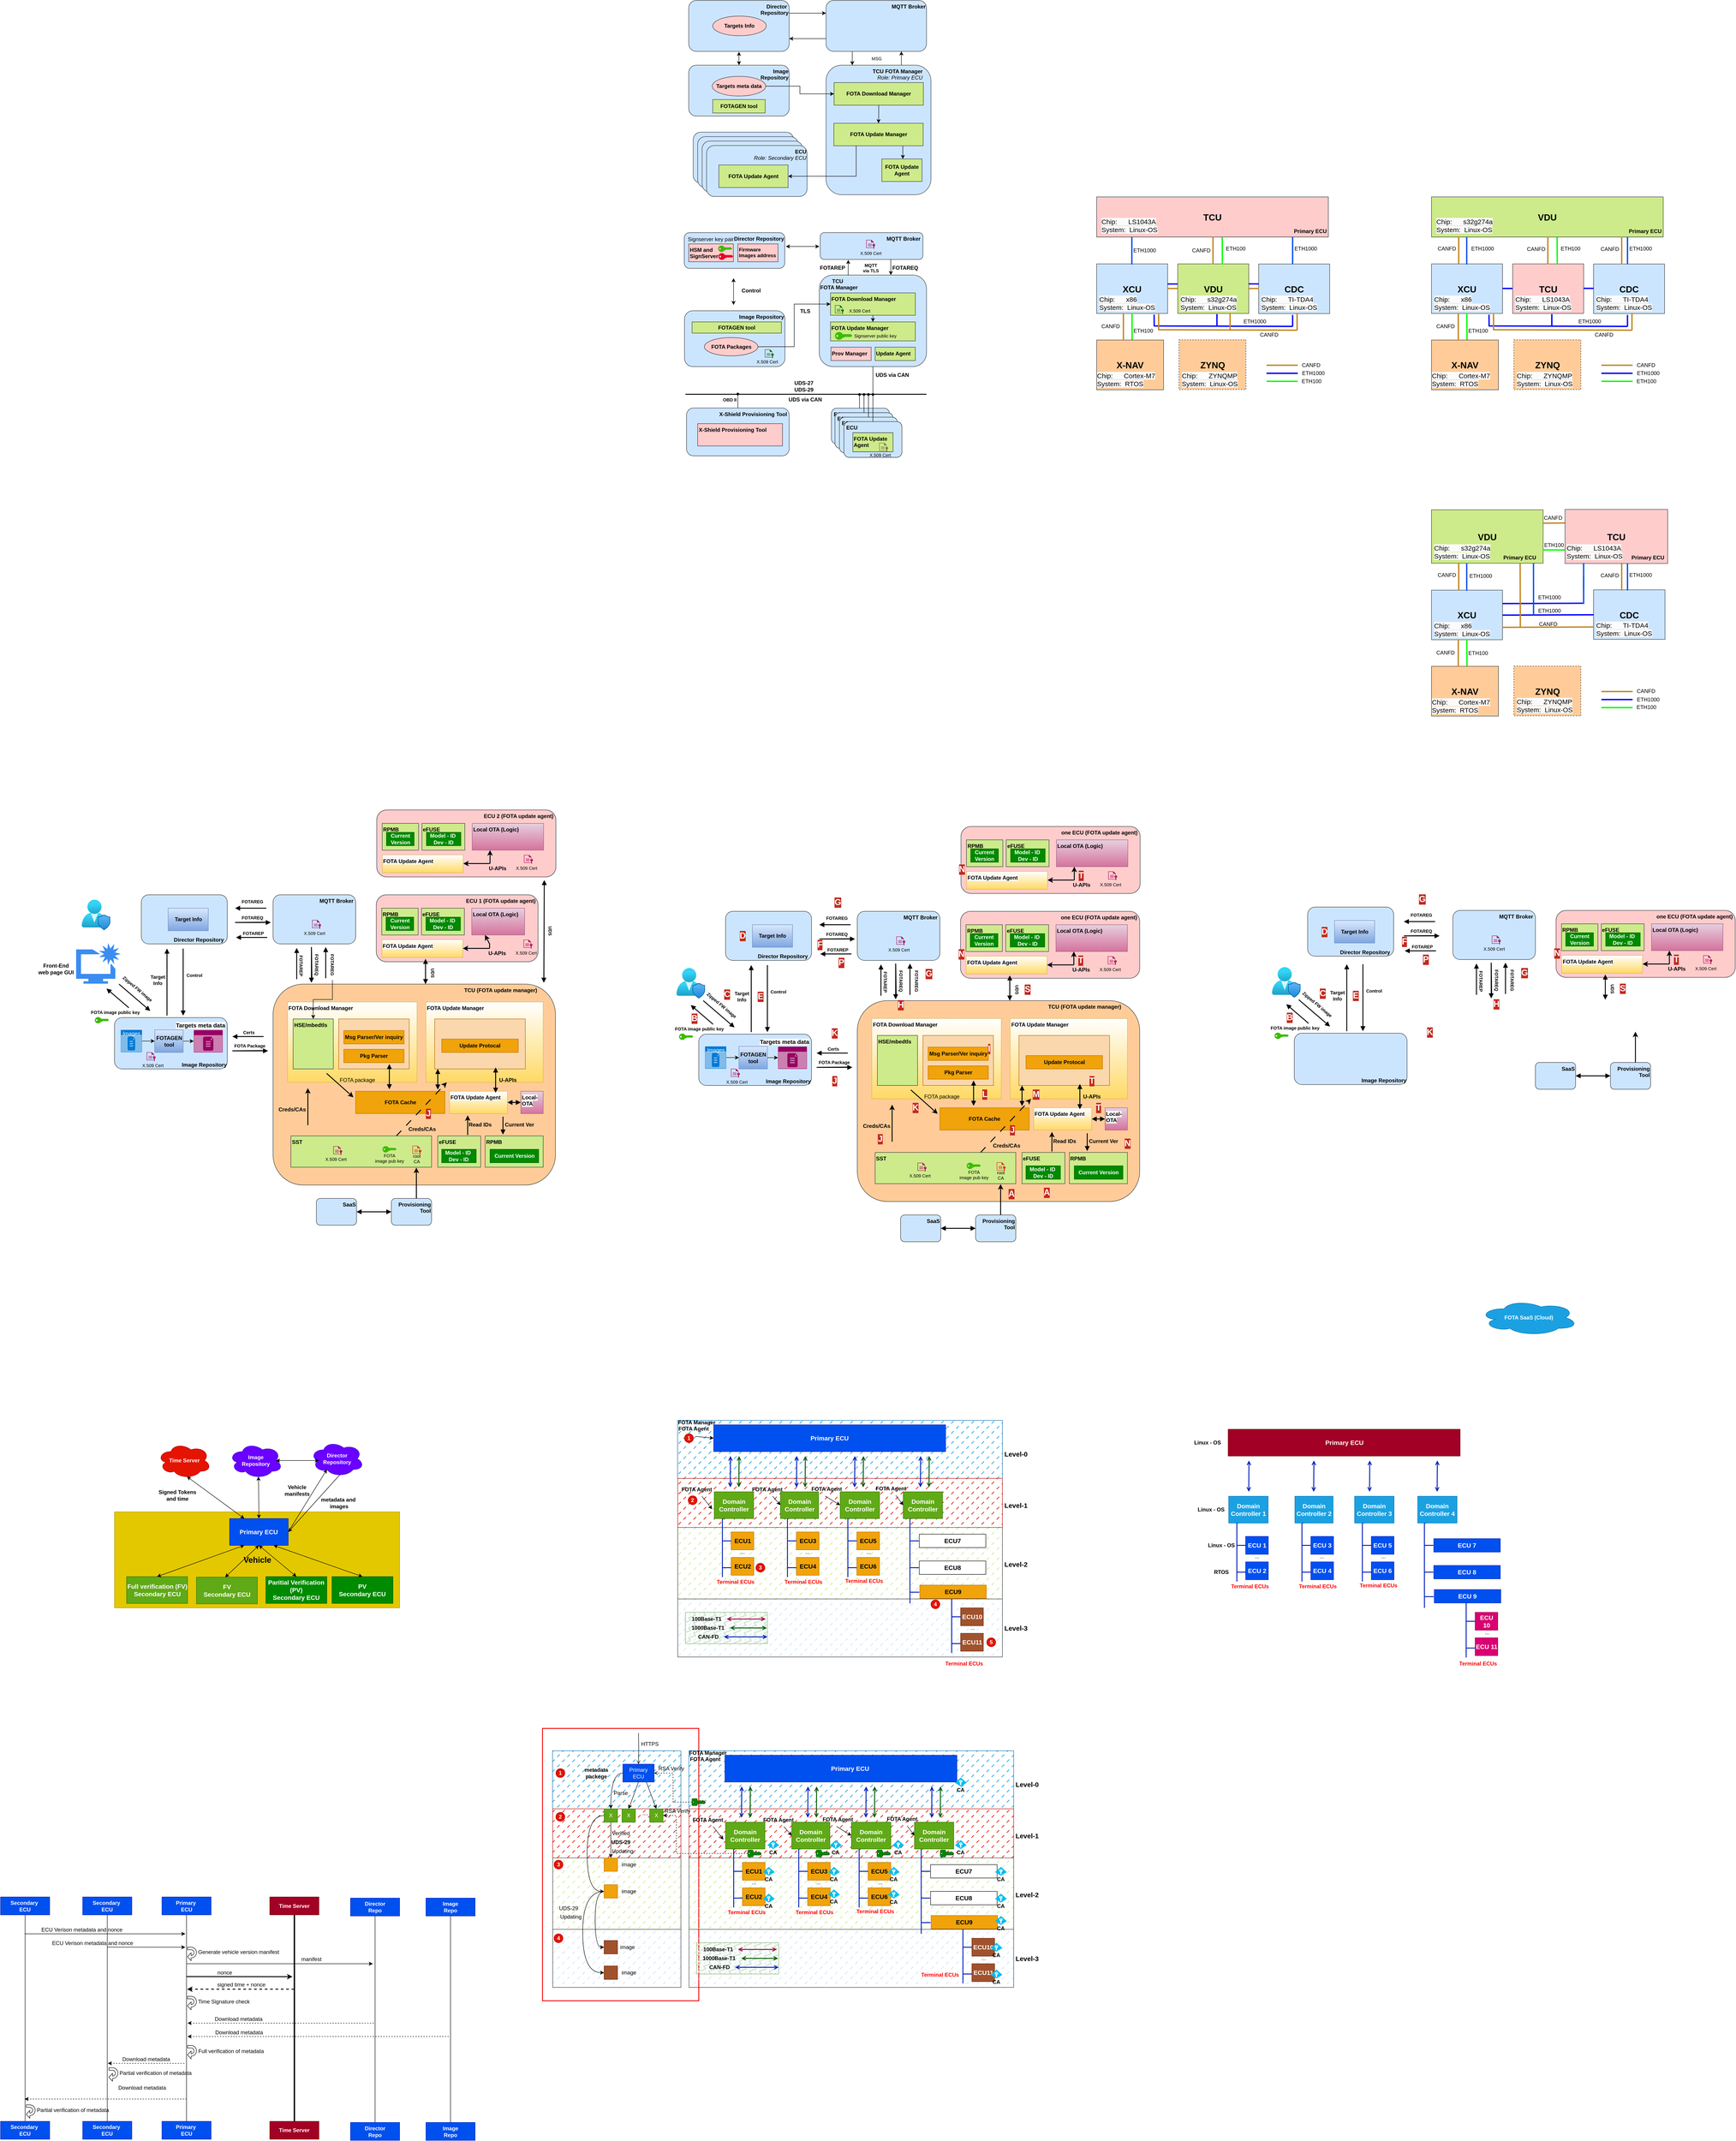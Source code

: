 <mxfile version="21.6.1" type="device">
  <diagram name="第 1 页" id="aNh5FPqDePtpL8xHxGwI">
    <mxGraphModel dx="3918" dy="2833" grid="1" gridSize="10" guides="1" tooltips="1" connect="1" arrows="1" fold="1" page="1" pageScale="1" pageWidth="827" pageHeight="1169" math="0" shadow="0">
      <root>
        <mxCell id="0" />
        <mxCell id="1" parent="0" />
        <mxCell id="cddW4uCYIr3ahjmgCPup-148" value="&lt;div style=&quot;font-size: 18px;&quot;&gt;Vehicle&lt;/div&gt;" style="rounded=0;whiteSpace=wrap;html=1;fontStyle=1;fontSize=18;fillColor=#e3c800;fontColor=#000000;strokeColor=#B09500;" vertex="1" parent="1">
          <mxGeometry x="-1198.5" y="3215" width="638.5" height="215" as="geometry" />
        </mxCell>
        <mxCell id="vHP5p0FOpEG2NddNQUXB-330" value="" style="rounded=0;whiteSpace=wrap;html=1;strokeWidth=2;fillColor=none;strokeColor=#f10e0e;" parent="1" vertex="1">
          <mxGeometry x="-240" y="3700" width="350" height="610" as="geometry" />
        </mxCell>
        <mxCell id="vHP5p0FOpEG2NddNQUXB-318" value="" style="rounded=0;whiteSpace=wrap;html=1;fillColor=#1ba1e2;strokeColor=#006EAF;fillStyle=dashed;fontColor=#ffffff;strokeWidth=1;" parent="1" vertex="1">
          <mxGeometry x="-217.44" y="3750" width="287.44" height="130" as="geometry" />
        </mxCell>
        <mxCell id="vHP5p0FOpEG2NddNQUXB-319" value="" style="rounded=0;whiteSpace=wrap;html=1;fillStyle=dashed;fillColor=#e51400;strokeColor=#B20000;strokeWidth=1;fontColor=#ffffff;" parent="1" vertex="1">
          <mxGeometry x="-217.17" y="3880" width="287.17" height="110" as="geometry" />
        </mxCell>
        <mxCell id="vHP5p0FOpEG2NddNQUXB-320" value="" style="rounded=0;whiteSpace=wrap;html=1;fillStyle=dashed;fillColor=#cdeb8b;strokeColor=#36393d;" parent="1" vertex="1">
          <mxGeometry x="-217.17" y="3990" width="287.17" height="160" as="geometry" />
        </mxCell>
        <mxCell id="vHP5p0FOpEG2NddNQUXB-321" value="" style="rounded=0;whiteSpace=wrap;html=1;fillStyle=dashed;fillColor=#cce5ff;strokeColor=#36393d;" parent="1" vertex="1">
          <mxGeometry x="-217.17" y="4150" width="287.17" height="130" as="geometry" />
        </mxCell>
        <mxCell id="vHP5p0FOpEG2NddNQUXB-121" value="" style="rounded=0;whiteSpace=wrap;html=1;fillColor=#1ba1e2;strokeColor=#006EAF;fillStyle=dashed;fontColor=#ffffff;strokeWidth=1;" parent="1" vertex="1">
          <mxGeometry x="62.56" y="3010" width="727.44" height="130" as="geometry" />
        </mxCell>
        <mxCell id="vHP5p0FOpEG2NddNQUXB-122" value="" style="rounded=0;whiteSpace=wrap;html=1;fillStyle=dashed;fillColor=#e51400;strokeColor=#B20000;strokeWidth=1;fontColor=#ffffff;" parent="1" vertex="1">
          <mxGeometry x="62.83" y="3140" width="727.17" height="110" as="geometry" />
        </mxCell>
        <mxCell id="vHP5p0FOpEG2NddNQUXB-124" value="" style="rounded=0;whiteSpace=wrap;html=1;fillStyle=dashed;fillColor=#cdeb8b;strokeColor=#36393d;" parent="1" vertex="1">
          <mxGeometry x="62.83" y="3250" width="727.17" height="160" as="geometry" />
        </mxCell>
        <mxCell id="vHP5p0FOpEG2NddNQUXB-125" value="" style="rounded=0;whiteSpace=wrap;html=1;fillStyle=dashed;fillColor=#cce5ff;strokeColor=#36393d;" parent="1" vertex="1">
          <mxGeometry x="62.83" y="3410" width="727.17" height="130" as="geometry" />
        </mxCell>
        <mxCell id="rxRU3sHUfnBOgj4Y8z4l-117" value="" style="endArrow=classic;html=1;rounded=0;strokeWidth=1;fontSize=10;exitX=0.621;exitY=1.007;exitDx=0;exitDy=0;exitPerimeter=0;" parent="1" edge="1">
          <mxGeometry width="50" height="50" relative="1" as="geometry">
            <mxPoint x="540.0" y="405.77" as="sourcePoint" />
            <mxPoint x="540.17" y="445" as="targetPoint" />
          </mxGeometry>
        </mxCell>
        <mxCell id="rxRU3sHUfnBOgj4Y8z4l-3" value="Director Repository" style="rounded=1;whiteSpace=wrap;html=1;verticalAlign=top;fontStyle=1;align=right;fillColor=#cce5ff;strokeColor=#36393d;" parent="1" vertex="1">
          <mxGeometry x="77.5" y="350" width="225" height="80" as="geometry" />
        </mxCell>
        <mxCell id="rxRU3sHUfnBOgj4Y8z4l-5" value="Image Repository" style="rounded=1;whiteSpace=wrap;html=1;verticalAlign=top;fontStyle=1;align=right;fillColor=#cce5ff;strokeColor=#36393d;" parent="1" vertex="1">
          <mxGeometry x="78" y="525" width="225" height="125" as="geometry" />
        </mxCell>
        <mxCell id="rxRU3sHUfnBOgj4Y8z4l-6" value="FOTA Packages" style="ellipse;whiteSpace=wrap;html=1;fontStyle=1;fillColor=#ffcccc;strokeColor=#36393d;" parent="1" vertex="1">
          <mxGeometry x="122.5" y="585" width="120" height="41" as="geometry" />
        </mxCell>
        <mxCell id="rxRU3sHUfnBOgj4Y8z4l-8" style="edgeStyle=orthogonalEdgeStyle;rounded=0;orthogonalLoop=1;jettySize=auto;html=1;startArrow=classic;startFill=1;" parent="1" edge="1">
          <mxGeometry relative="1" as="geometry">
            <mxPoint x="187.84" y="452" as="sourcePoint" />
            <mxPoint x="187.84" y="512" as="targetPoint" />
          </mxGeometry>
        </mxCell>
        <mxCell id="rxRU3sHUfnBOgj4Y8z4l-10" value="MQTT Broker&amp;nbsp;" style="rounded=1;whiteSpace=wrap;html=1;verticalAlign=top;fontStyle=1;align=right;fillColor=#cce5ff;strokeColor=#36393d;" parent="1" vertex="1">
          <mxGeometry x="382" y="350" width="230" height="60" as="geometry" />
        </mxCell>
        <mxCell id="rxRU3sHUfnBOgj4Y8z4l-19" style="edgeStyle=orthogonalEdgeStyle;rounded=0;orthogonalLoop=1;jettySize=auto;html=1;exitX=0.5;exitY=1;exitDx=0;exitDy=0;entryX=0.5;entryY=0;entryDx=0;entryDy=0;" parent="1" edge="1">
          <mxGeometry relative="1" as="geometry">
            <mxPoint x="470" y="505" as="sourcePoint" />
            <mxPoint x="470" y="520" as="targetPoint" />
          </mxGeometry>
        </mxCell>
        <mxCell id="rxRU3sHUfnBOgj4Y8z4l-23" style="edgeStyle=orthogonalEdgeStyle;rounded=0;orthogonalLoop=1;jettySize=auto;html=1;exitX=0.5;exitY=1;exitDx=0;exitDy=0;entryX=0.5;entryY=0;entryDx=0;entryDy=0;" parent="1" source="rxRU3sHUfnBOgj4Y8z4l-24" target="rxRU3sHUfnBOgj4Y8z4l-25" edge="1">
          <mxGeometry relative="1" as="geometry" />
        </mxCell>
        <mxCell id="rxRU3sHUfnBOgj4Y8z4l-24" value="FOTA Download Manager" style="rounded=0;whiteSpace=wrap;html=1;fontStyle=1;verticalAlign=top;align=left;" parent="1" vertex="1">
          <mxGeometry x="385" y="465" width="190" height="50" as="geometry" />
        </mxCell>
        <mxCell id="rxRU3sHUfnBOgj4Y8z4l-25" value="FOTA Update Manager" style="rounded=0;whiteSpace=wrap;html=1;fontStyle=1;verticalAlign=top;align=left;" parent="1" vertex="1">
          <mxGeometry x="385" y="530" width="190" height="42.5" as="geometry" />
        </mxCell>
        <mxCell id="rxRU3sHUfnBOgj4Y8z4l-27" style="edgeStyle=orthogonalEdgeStyle;rounded=0;orthogonalLoop=1;jettySize=auto;html=1;exitX=0.5;exitY=1;exitDx=0;exitDy=0;entryX=0.5;entryY=0;entryDx=0;entryDy=0;" parent="1" source="rxRU3sHUfnBOgj4Y8z4l-28" target="rxRU3sHUfnBOgj4Y8z4l-29" edge="1">
          <mxGeometry relative="1" as="geometry" />
        </mxCell>
        <mxCell id="rxRU3sHUfnBOgj4Y8z4l-28" value="FOTA Download Manager" style="rounded=0;whiteSpace=wrap;html=1;fontStyle=1;verticalAlign=top;align=left;" parent="1" vertex="1">
          <mxGeometry x="395" y="475" width="190" height="50" as="geometry" />
        </mxCell>
        <mxCell id="rxRU3sHUfnBOgj4Y8z4l-29" value="FOTA Update Manager" style="rounded=0;whiteSpace=wrap;html=1;fontStyle=1;verticalAlign=top;align=left;" parent="1" vertex="1">
          <mxGeometry x="395" y="540" width="190" height="42.5" as="geometry" />
        </mxCell>
        <mxCell id="rxRU3sHUfnBOgj4Y8z4l-30" value="&amp;nbsp; &amp;nbsp; &amp;nbsp; &amp;nbsp; TCU&lt;br&gt;FOTA Manager&amp;nbsp; &amp;nbsp; &amp;nbsp;" style="rounded=1;whiteSpace=wrap;html=1;verticalAlign=top;fontStyle=1;align=left;fillColor=#cce5ff;strokeColor=#36393d;" parent="1" vertex="1">
          <mxGeometry x="380" y="445" width="240" height="205" as="geometry" />
        </mxCell>
        <mxCell id="rxRU3sHUfnBOgj4Y8z4l-31" style="edgeStyle=orthogonalEdgeStyle;rounded=0;orthogonalLoop=1;jettySize=auto;html=1;exitX=0.5;exitY=1;exitDx=0;exitDy=0;entryX=0.5;entryY=0;entryDx=0;entryDy=0;" parent="1" source="rxRU3sHUfnBOgj4Y8z4l-32" target="rxRU3sHUfnBOgj4Y8z4l-33" edge="1">
          <mxGeometry relative="1" as="geometry" />
        </mxCell>
        <mxCell id="rxRU3sHUfnBOgj4Y8z4l-32" value="FOTA Download Manager" style="rounded=0;whiteSpace=wrap;html=1;fontStyle=1;verticalAlign=top;align=left;fillColor=#cdeb8b;strokeColor=#36393d;" parent="1" vertex="1">
          <mxGeometry x="405" y="485" width="190" height="50" as="geometry" />
        </mxCell>
        <mxCell id="rxRU3sHUfnBOgj4Y8z4l-33" value="FOTA Update Manager" style="rounded=0;whiteSpace=wrap;html=1;fontStyle=1;verticalAlign=top;align=left;fillColor=#cdeb8b;strokeColor=#36393d;" parent="1" vertex="1">
          <mxGeometry x="405" y="550" width="190" height="42.5" as="geometry" />
        </mxCell>
        <mxCell id="rxRU3sHUfnBOgj4Y8z4l-34" value="TLS" style="text;html=1;align=center;verticalAlign=middle;resizable=0;points=[];autosize=1;strokeColor=none;fillColor=none;fontStyle=1" parent="1" vertex="1">
          <mxGeometry x="322.5" y="511" width="50" height="30" as="geometry" />
        </mxCell>
        <mxCell id="rxRU3sHUfnBOgj4Y8z4l-61" value="FOTAREQ" style="text;html=1;align=center;verticalAlign=middle;resizable=0;points=[];autosize=1;strokeColor=none;fillColor=none;fontSize=12;fontStyle=1" parent="1" vertex="1">
          <mxGeometry x="532" y="414" width="80" height="30" as="geometry" />
        </mxCell>
        <mxCell id="rxRU3sHUfnBOgj4Y8z4l-62" value="FOTAREP" style="text;html=1;align=center;verticalAlign=middle;resizable=0;points=[];autosize=1;strokeColor=none;fillColor=none;fontSize=12;fontStyle=1" parent="1" vertex="1">
          <mxGeometry x="368.5" y="414" width="80" height="30" as="geometry" />
        </mxCell>
        <mxCell id="rxRU3sHUfnBOgj4Y8z4l-76" value="HSM and SignServer" style="rounded=0;whiteSpace=wrap;html=1;fillColor=#ffcccc;strokeColor=#36393d;fontStyle=1;verticalAlign=top;align=left;" parent="1" vertex="1">
          <mxGeometry x="87.5" y="375.25" width="100" height="40" as="geometry" />
        </mxCell>
        <mxCell id="rxRU3sHUfnBOgj4Y8z4l-74" value="" style="points=[[0,0.5,0],[0.24,0,0],[0.5,0.28,0],[0.995,0.475,0],[0.5,0.72,0],[0.24,1,0]];verticalLabelPosition=bottom;sketch=0;html=1;verticalAlign=top;aspect=fixed;align=center;pointerEvents=1;shape=mxgraph.cisco19.key;fillColor=#e60526;strokeColor=none;fontSize=12;" parent="1" vertex="1">
          <mxGeometry x="153.84" y="396" width="33.33" height="15" as="geometry" />
        </mxCell>
        <mxCell id="rxRU3sHUfnBOgj4Y8z4l-77" value="Signserver key pair&amp;nbsp;" style="text;html=1;align=center;verticalAlign=middle;resizable=0;points=[];autosize=1;strokeColor=none;fillColor=none;fontSize=12;fontStyle=0" parent="1" vertex="1">
          <mxGeometry x="72.5" y="350" width="130" height="30" as="geometry" />
        </mxCell>
        <mxCell id="rxRU3sHUfnBOgj4Y8z4l-79" value="Control" style="text;html=1;align=center;verticalAlign=middle;resizable=0;points=[];autosize=1;strokeColor=none;fillColor=none;fontSize=12;fontStyle=1" parent="1" vertex="1">
          <mxGeometry x="192" y="465" width="70" height="30" as="geometry" />
        </mxCell>
        <mxCell id="rxRU3sHUfnBOgj4Y8z4l-81" value="" style="sketch=0;pointerEvents=1;shadow=0;dashed=0;html=1;strokeColor=none;fillColor=#066516;labelPosition=center;verticalLabelPosition=bottom;verticalAlign=top;outlineConnect=0;align=center;shape=mxgraph.office.concepts.file_key;fontSize=12;gradientColor=none;" parent="1" vertex="1">
          <mxGeometry x="258" y="611.5" width="20" height="20" as="geometry" />
        </mxCell>
        <mxCell id="rxRU3sHUfnBOgj4Y8z4l-82" value="X.509 Cert" style="text;html=1;align=center;verticalAlign=middle;resizable=0;points=[];autosize=1;strokeColor=none;fillColor=none;fontSize=10;fontStyle=0" parent="1" vertex="1">
          <mxGeometry x="227.5" y="624" width="70" height="30" as="geometry" />
        </mxCell>
        <mxCell id="rxRU3sHUfnBOgj4Y8z4l-83" value="" style="sketch=0;pointerEvents=1;shadow=0;dashed=0;html=1;strokeColor=none;fillColor=#066516;labelPosition=center;verticalLabelPosition=bottom;verticalAlign=top;outlineConnect=0;align=center;shape=mxgraph.office.concepts.file_key;fontSize=12;gradientColor=none;" parent="1" vertex="1">
          <mxGeometry x="415" y="512.5" width="20" height="20" as="geometry" />
        </mxCell>
        <mxCell id="rxRU3sHUfnBOgj4Y8z4l-84" value="X.509 Cert" style="text;html=1;align=center;verticalAlign=middle;resizable=0;points=[];autosize=1;strokeColor=none;fillColor=none;fontSize=10;fontStyle=0" parent="1" vertex="1">
          <mxGeometry x="435" y="510" width="70" height="30" as="geometry" />
        </mxCell>
        <mxCell id="rxRU3sHUfnBOgj4Y8z4l-85" value="" style="sketch=0;pointerEvents=1;shadow=0;dashed=0;html=1;strokeColor=none;fillColor=#a80557;labelPosition=center;verticalLabelPosition=bottom;verticalAlign=top;outlineConnect=0;align=center;shape=mxgraph.office.concepts.file_key;fontSize=12;gradientColor=none;" parent="1" vertex="1">
          <mxGeometry x="485" y="366.25" width="20" height="20" as="geometry" />
        </mxCell>
        <mxCell id="rxRU3sHUfnBOgj4Y8z4l-86" value="X.509 Cert" style="text;html=1;align=center;verticalAlign=middle;resizable=0;points=[];autosize=1;strokeColor=none;fillColor=none;fontSize=10;fontStyle=0" parent="1" vertex="1">
          <mxGeometry x="460" y="381" width="70" height="30" as="geometry" />
        </mxCell>
        <mxCell id="rxRU3sHUfnBOgj4Y8z4l-90" value="MQTT &lt;br&gt;via TLS" style="text;html=1;align=center;verticalAlign=middle;resizable=0;points=[];autosize=1;strokeColor=none;fillColor=none;fontSize=10;fontStyle=1" parent="1" vertex="1">
          <mxGeometry x="465" y="409" width="60" height="40" as="geometry" />
        </mxCell>
        <mxCell id="rxRU3sHUfnBOgj4Y8z4l-93" value="" style="points=[[0,0.5,0],[0.24,0,0],[0.5,0.28,0],[0.995,0.475,0],[0.5,0.72,0],[0.24,1,0]];verticalLabelPosition=bottom;sketch=0;html=1;verticalAlign=top;aspect=fixed;align=center;pointerEvents=1;shape=mxgraph.cisco19.key;fillColor=#3cbc06;strokeColor=none;fontSize=12;" parent="1" vertex="1">
          <mxGeometry x="153.44" y="379" width="31.67" height="14.25" as="geometry" />
        </mxCell>
        <mxCell id="rxRU3sHUfnBOgj4Y8z4l-95" value="" style="points=[[0,0.5,0],[0.24,0,0],[0.5,0.28,0],[0.995,0.475,0],[0.5,0.72,0],[0.24,1,0]];verticalLabelPosition=bottom;sketch=0;html=1;verticalAlign=top;aspect=fixed;align=center;pointerEvents=1;shape=mxgraph.cisco19.key;fillColor=#3cbc06;strokeColor=none;fontSize=12;" parent="1" vertex="1">
          <mxGeometry x="415" y="572.5" width="38.89" height="17.5" as="geometry" />
        </mxCell>
        <mxCell id="rxRU3sHUfnBOgj4Y8z4l-96" value="Signserver public key" style="text;html=1;align=center;verticalAlign=middle;resizable=0;points=[];autosize=1;strokeColor=none;fillColor=none;fontSize=10;fontStyle=0" parent="1" vertex="1">
          <mxGeometry x="445" y="566.25" width="120" height="30" as="geometry" />
        </mxCell>
        <mxCell id="rxRU3sHUfnBOgj4Y8z4l-200" style="edgeStyle=orthogonalEdgeStyle;rounded=0;orthogonalLoop=1;jettySize=auto;html=1;exitX=0.5;exitY=0;exitDx=0;exitDy=0;entryX=0.5;entryY=0;entryDx=0;entryDy=0;strokeWidth=1;fontSize=10;endArrow=none;endFill=0;" parent="1" source="rxRU3sHUfnBOgj4Y8z4l-97" target="rxRU3sHUfnBOgj4Y8z4l-148" edge="1">
          <mxGeometry relative="1" as="geometry" />
        </mxCell>
        <mxCell id="rxRU3sHUfnBOgj4Y8z4l-97" value="X-Shield Provisioning Tool&amp;nbsp;" style="rounded=1;whiteSpace=wrap;html=1;verticalAlign=top;fontStyle=1;align=right;fillColor=#cce5ff;strokeColor=#36393d;" parent="1" vertex="1">
          <mxGeometry x="82.5" y="742.75" width="230" height="107.25" as="geometry" />
        </mxCell>
        <mxCell id="rxRU3sHUfnBOgj4Y8z4l-102" value="X-Shield Provisioning Tool" style="rounded=0;whiteSpace=wrap;html=1;fontStyle=1;verticalAlign=top;align=left;fillColor=#ffcccc;strokeColor=#36393d;" parent="1" vertex="1">
          <mxGeometry x="107.5" y="777.75" width="190" height="50" as="geometry" />
        </mxCell>
        <mxCell id="rxRU3sHUfnBOgj4Y8z4l-105" value="Update Agent" style="rounded=0;whiteSpace=wrap;html=1;fontStyle=1;verticalAlign=top;align=left;fillColor=#cdeb8b;strokeColor=#36393d;" parent="1" vertex="1">
          <mxGeometry x="505" y="606.5" width="90" height="30" as="geometry" />
        </mxCell>
        <mxCell id="rxRU3sHUfnBOgj4Y8z4l-106" value="Prov Manager" style="rounded=0;whiteSpace=wrap;html=1;fontStyle=1;verticalAlign=top;align=left;fillColor=#ffcccc;strokeColor=#36393d;" parent="1" vertex="1">
          <mxGeometry x="406" y="606.5" width="90" height="30" as="geometry" />
        </mxCell>
        <mxCell id="rxRU3sHUfnBOgj4Y8z4l-116" value="" style="endArrow=classic;html=1;rounded=0;strokeWidth=1;fontSize=10;entryX=0.273;entryY=1.017;entryDx=0;entryDy=0;exitX=0.269;exitY=0.003;exitDx=0;exitDy=0;entryPerimeter=0;exitPerimeter=0;" parent="1" source="rxRU3sHUfnBOgj4Y8z4l-30" target="rxRU3sHUfnBOgj4Y8z4l-10" edge="1">
          <mxGeometry width="50" height="50" relative="1" as="geometry">
            <mxPoint x="595" y="460" as="sourcePoint" />
            <mxPoint x="645" y="410" as="targetPoint" />
          </mxGeometry>
        </mxCell>
        <mxCell id="rxRU3sHUfnBOgj4Y8z4l-69" value="UDS via CAN" style="text;html=1;align=center;verticalAlign=middle;resizable=0;points=[];autosize=1;strokeColor=none;fillColor=none;fontSize=12;fontStyle=1" parent="1" vertex="1">
          <mxGeometry x="492.5" y="654" width="100" height="30" as="geometry" />
        </mxCell>
        <mxCell id="rxRU3sHUfnBOgj4Y8z4l-91" value="UDS-27&lt;br&gt;UDS-29" style="text;html=1;align=center;verticalAlign=middle;resizable=0;points=[];autosize=1;strokeColor=none;fillColor=none;fontSize=12;fontStyle=1" parent="1" vertex="1">
          <mxGeometry x="309.5" y="674" width="70" height="40" as="geometry" />
        </mxCell>
        <mxCell id="rxRU3sHUfnBOgj4Y8z4l-104" value="OBD II" style="text;html=1;align=center;verticalAlign=middle;resizable=0;points=[];autosize=1;strokeColor=none;fillColor=none;fontSize=10;fontStyle=1" parent="1" vertex="1">
          <mxGeometry x="153.84" y="709" width="50" height="30" as="geometry" />
        </mxCell>
        <mxCell id="rxRU3sHUfnBOgj4Y8z4l-122" value="&amp;nbsp;ECU" style="rounded=1;whiteSpace=wrap;html=1;verticalAlign=top;fontStyle=1;align=left;fillColor=#cce5ff;strokeColor=#36393d;" parent="1" vertex="1">
          <mxGeometry x="407" y="743.25" width="130" height="80" as="geometry" />
        </mxCell>
        <mxCell id="rxRU3sHUfnBOgj4Y8z4l-123" value="FOTA Update Agent" style="rounded=0;whiteSpace=wrap;html=1;fontStyle=1;verticalAlign=top;align=left;" parent="1" vertex="1">
          <mxGeometry x="425" y="768.25" width="90" height="42.5" as="geometry" />
        </mxCell>
        <mxCell id="rxRU3sHUfnBOgj4Y8z4l-124" value="&amp;nbsp;ECU" style="rounded=1;whiteSpace=wrap;html=1;verticalAlign=top;fontStyle=1;align=left;fillColor=#cce5ff;strokeColor=#36393d;" parent="1" vertex="1">
          <mxGeometry x="415" y="753.25" width="130" height="80" as="geometry" />
        </mxCell>
        <mxCell id="rxRU3sHUfnBOgj4Y8z4l-125" value="FOTA Update Agent" style="rounded=0;whiteSpace=wrap;html=1;fontStyle=1;verticalAlign=top;align=left;" parent="1" vertex="1">
          <mxGeometry x="435" y="778.25" width="90" height="42.5" as="geometry" />
        </mxCell>
        <mxCell id="rxRU3sHUfnBOgj4Y8z4l-126" value="&amp;nbsp;ECU" style="rounded=1;whiteSpace=wrap;html=1;verticalAlign=top;fontStyle=1;align=left;fillColor=#cce5ff;strokeColor=#36393d;" parent="1" vertex="1">
          <mxGeometry x="425" y="763.25" width="130" height="80" as="geometry" />
        </mxCell>
        <mxCell id="rxRU3sHUfnBOgj4Y8z4l-127" value="FOTA Update Agent" style="rounded=0;whiteSpace=wrap;html=1;fontStyle=1;verticalAlign=top;align=left;" parent="1" vertex="1">
          <mxGeometry x="445" y="788.25" width="90" height="42.5" as="geometry" />
        </mxCell>
        <mxCell id="rxRU3sHUfnBOgj4Y8z4l-128" value="&amp;nbsp;ECU" style="rounded=1;whiteSpace=wrap;html=1;verticalAlign=top;fontStyle=1;align=left;fillColor=#cce5ff;strokeColor=#36393d;" parent="1" vertex="1">
          <mxGeometry x="435" y="773.25" width="130" height="80" as="geometry" />
        </mxCell>
        <mxCell id="rxRU3sHUfnBOgj4Y8z4l-129" value="FOTA Update Agent" style="rounded=0;whiteSpace=wrap;html=1;fontStyle=1;verticalAlign=top;align=left;fillColor=#cdeb8b;strokeColor=#36393d;" parent="1" vertex="1">
          <mxGeometry x="455" y="798.25" width="90" height="42.5" as="geometry" />
        </mxCell>
        <mxCell id="rxRU3sHUfnBOgj4Y8z4l-131" value="" style="endArrow=none;html=1;rounded=0;strokeWidth=1;fontSize=10;entryX=0.5;entryY=1;entryDx=0;entryDy=0;" parent="1" target="rxRU3sHUfnBOgj4Y8z4l-30" edge="1">
          <mxGeometry width="50" height="50" relative="1" as="geometry">
            <mxPoint x="500" y="770" as="sourcePoint" />
            <mxPoint x="515" y="610" as="targetPoint" />
          </mxGeometry>
        </mxCell>
        <mxCell id="rxRU3sHUfnBOgj4Y8z4l-149" value="" style="endArrow=none;html=1;rounded=0;strokeWidth=2;startArrow=none;" parent="1" edge="1">
          <mxGeometry width="50" height="50" relative="1" as="geometry">
            <mxPoint x="620" y="712" as="sourcePoint" />
            <mxPoint x="80" y="712" as="targetPoint" />
          </mxGeometry>
        </mxCell>
        <mxCell id="rxRU3sHUfnBOgj4Y8z4l-148" value="" style="ellipse;fontSize=10;fillColor=#000000;gradientColor=none;" parent="1" vertex="1">
          <mxGeometry x="195" y="709" width="5" height="5" as="geometry" />
        </mxCell>
        <mxCell id="rxRU3sHUfnBOgj4Y8z4l-150" value="&amp;nbsp;ECU" style="rounded=1;whiteSpace=wrap;html=1;verticalAlign=top;fontStyle=1;align=left;fillColor=#cce5ff;strokeColor=#36393d;" parent="1" vertex="1">
          <mxGeometry x="415" y="753.25" width="130" height="80" as="geometry" />
        </mxCell>
        <mxCell id="rxRU3sHUfnBOgj4Y8z4l-151" value="FOTA Update Agent" style="rounded=0;whiteSpace=wrap;html=1;fontStyle=1;verticalAlign=top;align=left;" parent="1" vertex="1">
          <mxGeometry x="435" y="778.25" width="90" height="42.5" as="geometry" />
        </mxCell>
        <mxCell id="rxRU3sHUfnBOgj4Y8z4l-152" value="&amp;nbsp;ECU" style="rounded=1;whiteSpace=wrap;html=1;verticalAlign=top;fontStyle=1;align=left;fillColor=#cce5ff;strokeColor=#36393d;" parent="1" vertex="1">
          <mxGeometry x="425" y="763.25" width="130" height="80" as="geometry" />
        </mxCell>
        <mxCell id="rxRU3sHUfnBOgj4Y8z4l-153" value="FOTA Update Agent" style="rounded=0;whiteSpace=wrap;html=1;fontStyle=1;verticalAlign=top;align=left;" parent="1" vertex="1">
          <mxGeometry x="445" y="788.25" width="90" height="42.5" as="geometry" />
        </mxCell>
        <mxCell id="rxRU3sHUfnBOgj4Y8z4l-154" value="&amp;nbsp;ECU" style="rounded=1;whiteSpace=wrap;html=1;verticalAlign=top;fontStyle=1;align=left;fillColor=#cce5ff;strokeColor=#36393d;" parent="1" vertex="1">
          <mxGeometry x="435" y="773.25" width="130" height="80" as="geometry" />
        </mxCell>
        <mxCell id="rxRU3sHUfnBOgj4Y8z4l-155" value="FOTA Update Agent" style="rounded=0;whiteSpace=wrap;html=1;fontStyle=1;verticalAlign=top;align=left;" parent="1" vertex="1">
          <mxGeometry x="455" y="798.25" width="90" height="42.5" as="geometry" />
        </mxCell>
        <mxCell id="rxRU3sHUfnBOgj4Y8z4l-157" value="FOTA Update Agent" style="rounded=0;whiteSpace=wrap;html=1;fontStyle=1;verticalAlign=top;align=left;fillColor=#cdeb8b;strokeColor=#36393d;" parent="1" vertex="1">
          <mxGeometry x="455" y="798.25" width="90" height="42.5" as="geometry" />
        </mxCell>
        <mxCell id="rxRU3sHUfnBOgj4Y8z4l-136" style="edgeStyle=orthogonalEdgeStyle;rounded=0;orthogonalLoop=1;jettySize=auto;html=1;exitX=0.5;exitY=0;exitDx=0;exitDy=0;strokeWidth=1;fontSize=10;endArrow=none;endFill=0;" parent="1" edge="1">
          <mxGeometry relative="1" as="geometry">
            <mxPoint x="470.034" y="710" as="targetPoint" />
            <mxPoint x="470" y="743.25" as="sourcePoint" />
          </mxGeometry>
        </mxCell>
        <mxCell id="rxRU3sHUfnBOgj4Y8z4l-135" style="edgeStyle=orthogonalEdgeStyle;rounded=0;orthogonalLoop=1;jettySize=auto;html=1;exitX=0.5;exitY=0;exitDx=0;exitDy=0;strokeWidth=1;fontSize=10;endArrow=none;endFill=0;startArrow=none;" parent="1" source="rxRU3sHUfnBOgj4Y8z4l-141" edge="1">
          <mxGeometry relative="1" as="geometry">
            <mxPoint x="480" y="710" as="targetPoint" />
          </mxGeometry>
        </mxCell>
        <mxCell id="rxRU3sHUfnBOgj4Y8z4l-134" style="edgeStyle=orthogonalEdgeStyle;rounded=0;orthogonalLoop=1;jettySize=auto;html=1;exitX=0.5;exitY=0;exitDx=0;exitDy=0;strokeWidth=1;fontSize=10;endArrow=none;endFill=0;startArrow=none;" parent="1" source="rxRU3sHUfnBOgj4Y8z4l-143" edge="1">
          <mxGeometry relative="1" as="geometry">
            <mxPoint x="490" y="710" as="targetPoint" />
          </mxGeometry>
        </mxCell>
        <mxCell id="rxRU3sHUfnBOgj4Y8z4l-133" style="edgeStyle=orthogonalEdgeStyle;rounded=0;orthogonalLoop=1;jettySize=auto;html=1;exitX=0.5;exitY=0;exitDx=0;exitDy=0;strokeWidth=1;fontSize=10;endArrow=none;endFill=0;startArrow=none;" parent="1" source="rxRU3sHUfnBOgj4Y8z4l-145" edge="1">
          <mxGeometry relative="1" as="geometry">
            <mxPoint x="500" y="710" as="targetPoint" />
          </mxGeometry>
        </mxCell>
        <mxCell id="rxRU3sHUfnBOgj4Y8z4l-140" value="" style="ellipse;fontSize=10;fillColor=#000000;gradientColor=none;" parent="1" vertex="1">
          <mxGeometry x="467.5" y="710" width="5" height="5" as="geometry" />
        </mxCell>
        <mxCell id="rxRU3sHUfnBOgj4Y8z4l-142" value="" style="edgeStyle=orthogonalEdgeStyle;rounded=0;orthogonalLoop=1;jettySize=auto;html=1;exitX=0.5;exitY=0;exitDx=0;exitDy=0;strokeWidth=1;fontSize=10;endArrow=none;endFill=0;" parent="1" source="rxRU3sHUfnBOgj4Y8z4l-124" target="rxRU3sHUfnBOgj4Y8z4l-141" edge="1">
          <mxGeometry relative="1" as="geometry">
            <mxPoint x="480" y="710.0" as="targetPoint" />
            <mxPoint x="480" y="753.25" as="sourcePoint" />
          </mxGeometry>
        </mxCell>
        <mxCell id="rxRU3sHUfnBOgj4Y8z4l-141" value="" style="ellipse;fontSize=10;fillColor=#000000;gradientColor=none;" parent="1" vertex="1">
          <mxGeometry x="477.5" y="710" width="5" height="5" as="geometry" />
        </mxCell>
        <mxCell id="rxRU3sHUfnBOgj4Y8z4l-144" value="" style="edgeStyle=orthogonalEdgeStyle;rounded=0;orthogonalLoop=1;jettySize=auto;html=1;exitX=0.5;exitY=0;exitDx=0;exitDy=0;strokeWidth=1;fontSize=10;endArrow=none;endFill=0;" parent="1" source="rxRU3sHUfnBOgj4Y8z4l-126" target="rxRU3sHUfnBOgj4Y8z4l-143" edge="1">
          <mxGeometry relative="1" as="geometry">
            <mxPoint x="490" y="710.0" as="targetPoint" />
            <mxPoint x="490" y="763.25" as="sourcePoint" />
          </mxGeometry>
        </mxCell>
        <mxCell id="rxRU3sHUfnBOgj4Y8z4l-143" value="" style="ellipse;fontSize=10;fillColor=#000000;gradientColor=none;" parent="1" vertex="1">
          <mxGeometry x="487.5" y="710" width="5" height="5" as="geometry" />
        </mxCell>
        <mxCell id="rxRU3sHUfnBOgj4Y8z4l-146" value="" style="edgeStyle=orthogonalEdgeStyle;rounded=0;orthogonalLoop=1;jettySize=auto;html=1;exitX=0.5;exitY=0;exitDx=0;exitDy=0;strokeWidth=1;fontSize=10;endArrow=none;endFill=0;" parent="1" source="rxRU3sHUfnBOgj4Y8z4l-128" target="rxRU3sHUfnBOgj4Y8z4l-145" edge="1">
          <mxGeometry relative="1" as="geometry">
            <mxPoint x="500" y="710.0" as="targetPoint" />
            <mxPoint x="500" y="773.25" as="sourcePoint" />
          </mxGeometry>
        </mxCell>
        <mxCell id="rxRU3sHUfnBOgj4Y8z4l-145" value="" style="ellipse;fontSize=10;fillColor=#000000;gradientColor=none;" parent="1" vertex="1">
          <mxGeometry x="497.5" y="710" width="5" height="5" as="geometry" />
        </mxCell>
        <mxCell id="rxRU3sHUfnBOgj4Y8z4l-188" value="UDS via CAN" style="text;html=1;align=center;verticalAlign=middle;resizable=0;points=[];autosize=1;strokeColor=none;fillColor=none;fontSize=12;fontStyle=1" parent="1" vertex="1">
          <mxGeometry x="297.5" y="709" width="100" height="30" as="geometry" />
        </mxCell>
        <mxCell id="rxRU3sHUfnBOgj4Y8z4l-194" value="Firmware&lt;br style=&quot;border-color: var(--border-color); text-align: center; font-size: 11px;&quot;&gt;&lt;span style=&quot;text-align: center; font-size: 11px;&quot;&gt;Images address&lt;/span&gt;" style="rounded=0;whiteSpace=wrap;html=1;fillColor=#ffcccc;strokeColor=#36393d;fontStyle=1;verticalAlign=top;align=left;fontSize=11;" parent="1" vertex="1">
          <mxGeometry x="197.5" y="375.25" width="90" height="40" as="geometry" />
        </mxCell>
        <mxCell id="rxRU3sHUfnBOgj4Y8z4l-201" value="" style="endArrow=classic;startArrow=classic;html=1;rounded=0;strokeWidth=1;fontSize=10;exitX=1.012;exitY=0.327;exitDx=0;exitDy=0;exitPerimeter=0;" parent="1" edge="1">
          <mxGeometry width="50" height="50" relative="1" as="geometry">
            <mxPoint x="305.2" y="380.97" as="sourcePoint" />
            <mxPoint x="380" y="381" as="targetPoint" />
          </mxGeometry>
        </mxCell>
        <mxCell id="rxRU3sHUfnBOgj4Y8z4l-202" style="edgeStyle=orthogonalEdgeStyle;rounded=0;orthogonalLoop=1;jettySize=auto;html=1;exitX=1;exitY=0.5;exitDx=0;exitDy=0;strokeWidth=1;fontSize=10;endArrow=classic;endFill=1;entryX=0;entryY=0.5;entryDx=0;entryDy=0;" parent="1" source="rxRU3sHUfnBOgj4Y8z4l-6" target="rxRU3sHUfnBOgj4Y8z4l-32" edge="1">
          <mxGeometry relative="1" as="geometry" />
        </mxCell>
        <mxCell id="rxRU3sHUfnBOgj4Y8z4l-230" style="edgeStyle=orthogonalEdgeStyle;rounded=0;orthogonalLoop=1;jettySize=auto;html=1;exitX=1;exitY=0.25;exitDx=0;exitDy=0;entryX=0;entryY=0.25;entryDx=0;entryDy=0;strokeWidth=1;fontSize=10;endArrow=classic;endFill=1;" parent="1" source="rxRU3sHUfnBOgj4Y8z4l-203" target="rxRU3sHUfnBOgj4Y8z4l-207" edge="1">
          <mxGeometry relative="1" as="geometry" />
        </mxCell>
        <mxCell id="rxRU3sHUfnBOgj4Y8z4l-203" value="Director&amp;nbsp;&lt;br&gt;&amp;nbsp;Repository" style="rounded=1;whiteSpace=wrap;html=1;verticalAlign=top;fontStyle=1;align=right;fillColor=#cce5ff;strokeColor=#36393d;" parent="1" vertex="1">
          <mxGeometry x="87.5" y="-170" width="225" height="114" as="geometry" />
        </mxCell>
        <mxCell id="rxRU3sHUfnBOgj4Y8z4l-231" style="edgeStyle=orthogonalEdgeStyle;rounded=0;orthogonalLoop=1;jettySize=auto;html=1;exitX=0;exitY=0.75;exitDx=0;exitDy=0;entryX=1;entryY=0.75;entryDx=0;entryDy=0;strokeWidth=1;fontSize=10;endArrow=classic;endFill=1;" parent="1" source="rxRU3sHUfnBOgj4Y8z4l-207" target="rxRU3sHUfnBOgj4Y8z4l-203" edge="1">
          <mxGeometry relative="1" as="geometry" />
        </mxCell>
        <mxCell id="rxRU3sHUfnBOgj4Y8z4l-232" style="edgeStyle=orthogonalEdgeStyle;rounded=0;orthogonalLoop=1;jettySize=auto;html=1;exitX=0.25;exitY=1;exitDx=0;exitDy=0;entryX=0.25;entryY=0;entryDx=0;entryDy=0;strokeWidth=1;fontSize=10;endArrow=classic;endFill=1;" parent="1" source="rxRU3sHUfnBOgj4Y8z4l-207" target="rxRU3sHUfnBOgj4Y8z4l-212" edge="1">
          <mxGeometry relative="1" as="geometry" />
        </mxCell>
        <mxCell id="rxRU3sHUfnBOgj4Y8z4l-207" value="MQTT Broker" style="rounded=1;whiteSpace=wrap;html=1;verticalAlign=top;fontStyle=1;align=right;fillColor=#cce5ff;strokeColor=#36393d;" parent="1" vertex="1">
          <mxGeometry x="395" y="-170" width="225" height="114" as="geometry" />
        </mxCell>
        <mxCell id="rxRU3sHUfnBOgj4Y8z4l-208" value="Image&lt;br&gt;&amp;nbsp;Repository" style="rounded=1;whiteSpace=wrap;html=1;verticalAlign=top;fontStyle=1;align=right;fillColor=#cce5ff;strokeColor=#36393d;" parent="1" vertex="1">
          <mxGeometry x="87.5" y="-25" width="225" height="114" as="geometry" />
        </mxCell>
        <mxCell id="rxRU3sHUfnBOgj4Y8z4l-210" value="Targets meta data" style="ellipse;whiteSpace=wrap;html=1;fontStyle=1;fillColor=#ffcccc;strokeColor=#36393d;" parent="1" vertex="1">
          <mxGeometry x="140" width="120" height="44" as="geometry" />
        </mxCell>
        <mxCell id="rxRU3sHUfnBOgj4Y8z4l-233" style="edgeStyle=orthogonalEdgeStyle;rounded=0;orthogonalLoop=1;jettySize=auto;html=1;exitX=0.75;exitY=0;exitDx=0;exitDy=0;entryX=0.75;entryY=1;entryDx=0;entryDy=0;strokeWidth=1;fontSize=10;endArrow=classic;endFill=1;" parent="1" source="rxRU3sHUfnBOgj4Y8z4l-212" target="rxRU3sHUfnBOgj4Y8z4l-207" edge="1">
          <mxGeometry relative="1" as="geometry" />
        </mxCell>
        <mxCell id="rxRU3sHUfnBOgj4Y8z4l-212" value="&amp;nbsp; &amp;nbsp; &amp;nbsp; &amp;nbsp; TCU FOTA Manager&amp;nbsp; &amp;nbsp; &amp;nbsp;&lt;br&gt;&lt;i style=&quot;font-weight: normal;&quot;&gt;&amp;nbsp; Role: Primary ECU&amp;nbsp; &amp;nbsp; &amp;nbsp;&lt;/i&gt;" style="rounded=1;whiteSpace=wrap;html=1;verticalAlign=top;fontStyle=1;align=right;fillColor=#cce5ff;strokeColor=#36393d;" parent="1" vertex="1">
          <mxGeometry x="395" y="-25" width="235" height="290" as="geometry" />
        </mxCell>
        <mxCell id="rxRU3sHUfnBOgj4Y8z4l-215" style="edgeStyle=orthogonalEdgeStyle;rounded=0;orthogonalLoop=1;jettySize=auto;html=1;exitX=0.5;exitY=1;exitDx=0;exitDy=0;entryX=0.5;entryY=0;entryDx=0;entryDy=0;strokeWidth=1;fontSize=10;endArrow=classic;endFill=1;" parent="1" source="rxRU3sHUfnBOgj4Y8z4l-213" target="rxRU3sHUfnBOgj4Y8z4l-214" edge="1">
          <mxGeometry relative="1" as="geometry" />
        </mxCell>
        <mxCell id="rxRU3sHUfnBOgj4Y8z4l-213" value="FOTA Download Manager" style="rounded=0;whiteSpace=wrap;html=1;fillColor=#cdeb8b;strokeColor=#36393d;fontStyle=1" parent="1" vertex="1">
          <mxGeometry x="413" y="14" width="200" height="50.5" as="geometry" />
        </mxCell>
        <mxCell id="rxRU3sHUfnBOgj4Y8z4l-218" style="edgeStyle=orthogonalEdgeStyle;rounded=0;orthogonalLoop=1;jettySize=auto;html=1;exitX=0.75;exitY=1;exitDx=0;exitDy=0;strokeWidth=1;fontSize=10;endArrow=classic;endFill=1;" parent="1" edge="1">
          <mxGeometry relative="1" as="geometry">
            <mxPoint x="564.5" y="155.5" as="sourcePoint" />
            <mxPoint x="567" y="185" as="targetPoint" />
          </mxGeometry>
        </mxCell>
        <mxCell id="rxRU3sHUfnBOgj4Y8z4l-214" value="FOTA Update Manager" style="rounded=0;whiteSpace=wrap;html=1;fillColor=#cdeb8b;strokeColor=#36393d;fontStyle=1" parent="1" vertex="1">
          <mxGeometry x="412.5" y="105" width="200" height="50.5" as="geometry" />
        </mxCell>
        <mxCell id="rxRU3sHUfnBOgj4Y8z4l-216" value="ECU&amp;nbsp;&amp;nbsp;" style="rounded=1;whiteSpace=wrap;html=1;verticalAlign=top;fontStyle=1;align=right;fillColor=#cce5ff;strokeColor=#36393d;" parent="1" vertex="1">
          <mxGeometry x="97.5" y="125" width="225" height="114" as="geometry" />
        </mxCell>
        <mxCell id="rxRU3sHUfnBOgj4Y8z4l-217" value="FOTA Update Agent" style="rounded=0;whiteSpace=wrap;html=1;fillColor=#cdeb8b;strokeColor=#36393d;fontStyle=1" parent="1" vertex="1">
          <mxGeometry x="520" y="185" width="90" height="50.5" as="geometry" />
        </mxCell>
        <mxCell id="rxRU3sHUfnBOgj4Y8z4l-220" value="ECU&amp;nbsp;&amp;nbsp;" style="rounded=1;whiteSpace=wrap;html=1;verticalAlign=top;fontStyle=1;align=right;fillColor=#cce5ff;strokeColor=#36393d;" parent="1" vertex="1">
          <mxGeometry x="107.5" y="135" width="225" height="114" as="geometry" />
        </mxCell>
        <mxCell id="rxRU3sHUfnBOgj4Y8z4l-222" value="ECU&amp;nbsp;&amp;nbsp;" style="rounded=1;whiteSpace=wrap;html=1;verticalAlign=top;fontStyle=1;align=right;fillColor=#cce5ff;strokeColor=#36393d;" parent="1" vertex="1">
          <mxGeometry x="117.5" y="145" width="225" height="114" as="geometry" />
        </mxCell>
        <mxCell id="rxRU3sHUfnBOgj4Y8z4l-223" value="ECU&lt;br&gt;&lt;i style=&quot;font-weight: normal;&quot;&gt;Role: Secondary ECU&lt;/i&gt;" style="rounded=1;whiteSpace=wrap;html=1;verticalAlign=top;fontStyle=1;align=right;fillColor=#cce5ff;strokeColor=#36393d;" parent="1" vertex="1">
          <mxGeometry x="127.5" y="155" width="225" height="114" as="geometry" />
        </mxCell>
        <mxCell id="rxRU3sHUfnBOgj4Y8z4l-225" value="FOTA Update Agent" style="rounded=0;whiteSpace=wrap;html=1;fillColor=#cdeb8b;strokeColor=#36393d;fontStyle=1" parent="1" vertex="1">
          <mxGeometry x="155" y="198.5" width="155" height="50.5" as="geometry" />
        </mxCell>
        <mxCell id="rxRU3sHUfnBOgj4Y8z4l-226" style="edgeStyle=orthogonalEdgeStyle;rounded=0;orthogonalLoop=1;jettySize=auto;html=1;exitX=0.25;exitY=1;exitDx=0;exitDy=0;entryX=1;entryY=0.5;entryDx=0;entryDy=0;strokeWidth=1;fontSize=10;endArrow=classic;endFill=1;" parent="1" source="rxRU3sHUfnBOgj4Y8z4l-214" target="rxRU3sHUfnBOgj4Y8z4l-225" edge="1">
          <mxGeometry relative="1" as="geometry" />
        </mxCell>
        <mxCell id="rxRU3sHUfnBOgj4Y8z4l-227" style="edgeStyle=orthogonalEdgeStyle;rounded=0;orthogonalLoop=1;jettySize=auto;html=1;exitX=1;exitY=0.5;exitDx=0;exitDy=0;strokeWidth=1;fontSize=10;endArrow=classic;endFill=1;" parent="1" source="rxRU3sHUfnBOgj4Y8z4l-210" target="rxRU3sHUfnBOgj4Y8z4l-213" edge="1">
          <mxGeometry relative="1" as="geometry" />
        </mxCell>
        <mxCell id="rxRU3sHUfnBOgj4Y8z4l-234" value="MSG" style="text;html=1;align=center;verticalAlign=middle;resizable=0;points=[];autosize=1;strokeColor=none;fillColor=none;fontSize=10;" parent="1" vertex="1">
          <mxGeometry x="482.5" y="-55" width="50" height="30" as="geometry" />
        </mxCell>
        <mxCell id="rxRU3sHUfnBOgj4Y8z4l-237" value="" style="sketch=0;pointerEvents=1;shadow=0;dashed=0;html=1;strokeColor=none;fillColor=#6f6f44;labelPosition=center;verticalLabelPosition=bottom;verticalAlign=top;outlineConnect=0;align=center;shape=mxgraph.office.concepts.file_key;fontSize=12;gradientColor=none;" parent="1" vertex="1">
          <mxGeometry x="514" y="820.75" width="20" height="20" as="geometry" />
        </mxCell>
        <mxCell id="rxRU3sHUfnBOgj4Y8z4l-238" value="X.509 Cert" style="text;html=1;align=center;verticalAlign=middle;resizable=0;points=[];autosize=1;strokeColor=none;fillColor=none;fontSize=10;" parent="1" vertex="1">
          <mxGeometry x="481" y="833.25" width="70" height="30" as="geometry" />
        </mxCell>
        <mxCell id="rxRU3sHUfnBOgj4Y8z4l-239" value="" style="aspect=fixed;html=1;points=[];align=center;image;fontSize=12;image=img/lib/azure2/management_governance/User_Privacy.svg;fillColor=#6f6f44;gradientColor=none;" parent="1" vertex="1">
          <mxGeometry x="60" y="1997" width="64" height="68" as="geometry" />
        </mxCell>
        <mxCell id="rxRU3sHUfnBOgj4Y8z4l-240" value="Director Repository&amp;nbsp;&amp;nbsp;" style="rounded=1;whiteSpace=wrap;html=1;verticalAlign=bottom;fontStyle=1;align=right;fillColor=#cce5ff;strokeColor=#36393d;" parent="1" vertex="1">
          <mxGeometry x="170" y="1870" width="192.5" height="110" as="geometry" />
        </mxCell>
        <mxCell id="rxRU3sHUfnBOgj4Y8z4l-245" style="edgeStyle=orthogonalEdgeStyle;rounded=0;orthogonalLoop=1;jettySize=auto;html=1;exitX=1;exitY=0.5;exitDx=0;exitDy=0;exitPerimeter=0;strokeWidth=1;fontSize=10;endArrow=classic;endFill=1;" parent="1" source="rxRU3sHUfnBOgj4Y8z4l-243" target="rxRU3sHUfnBOgj4Y8z4l-244" edge="1">
          <mxGeometry relative="1" as="geometry" />
        </mxCell>
        <mxCell id="rxRU3sHUfnBOgj4Y8z4l-246" value="" style="endArrow=block;html=1;rounded=0;strokeWidth=2;fontSize=10;endFill=1;" parent="1" edge="1">
          <mxGeometry width="50" height="50" relative="1" as="geometry">
            <mxPoint x="120" y="2070" as="sourcePoint" />
            <mxPoint x="190" y="2130" as="targetPoint" />
          </mxGeometry>
        </mxCell>
        <mxCell id="rxRU3sHUfnBOgj4Y8z4l-247" value="Zipped FW image" style="text;html=1;align=center;verticalAlign=middle;resizable=0;points=[];autosize=1;strokeColor=none;fillColor=none;fontSize=10;rotation=40;fontStyle=1" parent="1" vertex="1">
          <mxGeometry x="106.25" y="2065" width="110" height="30" as="geometry" />
        </mxCell>
        <mxCell id="rxRU3sHUfnBOgj4Y8z4l-248" value="" style="endArrow=block;html=1;rounded=0;strokeWidth=2;fontSize=10;endFill=1;" parent="1" edge="1">
          <mxGeometry width="50" height="50" relative="1" as="geometry">
            <mxPoint x="142" y="2123" as="sourcePoint" />
            <mxPoint x="92" y="2080" as="targetPoint" />
          </mxGeometry>
        </mxCell>
        <mxCell id="rxRU3sHUfnBOgj4Y8z4l-249" value="FOTA image public key" style="text;html=1;align=center;verticalAlign=middle;resizable=0;points=[];autosize=1;strokeColor=none;fillColor=none;fontSize=10;fontStyle=1" parent="1" vertex="1">
          <mxGeometry x="46.25" y="2118" width="130" height="30" as="geometry" />
        </mxCell>
        <mxCell id="rxRU3sHUfnBOgj4Y8z4l-250" value="" style="points=[[0,0.5,0],[0.24,0,0],[0.5,0.28,0],[0.995,0.475,0],[0.5,0.72,0],[0.24,1,0]];verticalLabelPosition=bottom;sketch=0;html=1;verticalAlign=top;aspect=fixed;align=center;pointerEvents=1;shape=mxgraph.cisco19.key;fillColor=#3cbc06;strokeColor=none;fontSize=12;" parent="1" vertex="1">
          <mxGeometry x="65.83" y="2143.75" width="31.67" height="14.25" as="geometry" />
        </mxCell>
        <mxCell id="rxRU3sHUfnBOgj4Y8z4l-251" value="Image Repository" style="rounded=1;whiteSpace=wrap;html=1;verticalAlign=bottom;fontStyle=1;align=right;fillColor=#cce5ff;strokeColor=#36393d;" parent="1" vertex="1">
          <mxGeometry x="110" y="2145" width="252.5" height="115" as="geometry" />
        </mxCell>
        <mxCell id="rxRU3sHUfnBOgj4Y8z4l-252" value="" style="html=1;strokeColor=none;fillColor=#980161;labelPosition=center;verticalLabelPosition=middle;verticalAlign=top;align=center;fontSize=13;outlineConnect=0;spacingTop=-6;fontColor=#000000;sketch=0;shape=mxgraph.sitemap.document;fontStyle=1" parent="1" vertex="1">
          <mxGeometry x="287.5" y="2173" width="64.75" height="50" as="geometry" />
        </mxCell>
        <mxCell id="rxRU3sHUfnBOgj4Y8z4l-256" value="MQTT Broker&amp;nbsp;" style="rounded=1;whiteSpace=wrap;html=1;verticalAlign=top;fontStyle=1;align=right;fillColor=#cce5ff;strokeColor=#36393d;" parent="1" vertex="1">
          <mxGeometry x="465" y="1870" width="185" height="110" as="geometry" />
        </mxCell>
        <mxCell id="rxRU3sHUfnBOgj4Y8z4l-257" value="" style="endArrow=block;html=1;rounded=0;strokeWidth=2;fontSize=10;endFill=1;" parent="1" edge="1">
          <mxGeometry width="50" height="50" relative="1" as="geometry">
            <mxPoint x="450" y="1900" as="sourcePoint" />
            <mxPoint x="380" y="1900" as="targetPoint" />
          </mxGeometry>
        </mxCell>
        <mxCell id="rxRU3sHUfnBOgj4Y8z4l-258" value="FOTAREG" style="text;html=1;align=center;verticalAlign=middle;resizable=0;points=[];autosize=1;strokeColor=none;fillColor=none;fontSize=10;fontStyle=1" parent="1" vertex="1">
          <mxGeometry x="383.89" y="1870" width="70" height="30" as="geometry" />
        </mxCell>
        <mxCell id="rxRU3sHUfnBOgj4Y8z4l-259" value="" style="endArrow=block;html=1;rounded=0;strokeWidth=2;fontSize=10;endFill=1;" parent="1" edge="1">
          <mxGeometry width="50" height="50" relative="1" as="geometry">
            <mxPoint x="450" y="1931.5" as="sourcePoint" />
            <mxPoint x="460" y="1932" as="targetPoint" />
            <Array as="points">
              <mxPoint x="380" y="1932" />
            </Array>
          </mxGeometry>
        </mxCell>
        <mxCell id="rxRU3sHUfnBOgj4Y8z4l-260" value="FOTAREQ" style="text;html=1;align=center;verticalAlign=middle;resizable=0;points=[];autosize=1;strokeColor=none;fillColor=none;fontSize=10;fontStyle=1" parent="1" vertex="1">
          <mxGeometry x="383.89" y="1905.5" width="70" height="30" as="geometry" />
        </mxCell>
        <mxCell id="rxRU3sHUfnBOgj4Y8z4l-261" value="" style="endArrow=block;html=1;rounded=0;strokeWidth=2;fontSize=10;endFill=1;" parent="1" edge="1">
          <mxGeometry width="50" height="50" relative="1" as="geometry">
            <mxPoint x="452" y="1965.5" as="sourcePoint" />
            <mxPoint x="382" y="1965.5" as="targetPoint" />
          </mxGeometry>
        </mxCell>
        <mxCell id="rxRU3sHUfnBOgj4Y8z4l-262" value="FOTAREP" style="text;html=1;align=center;verticalAlign=middle;resizable=0;points=[];autosize=1;strokeColor=none;fillColor=none;fontSize=10;fontStyle=1" parent="1" vertex="1">
          <mxGeometry x="385.89" y="1940.5" width="70" height="30" as="geometry" />
        </mxCell>
        <mxCell id="rxRU3sHUfnBOgj4Y8z4l-263" value="TCU (FOTA update manager)&amp;nbsp; &amp;nbsp; &amp;nbsp; &amp;nbsp; &amp;nbsp; &amp;nbsp;&amp;nbsp;" style="rounded=1;whiteSpace=wrap;html=1;verticalAlign=top;fontStyle=1;align=right;fillColor=#ffcc99;strokeColor=#36393d;" parent="1" vertex="1">
          <mxGeometry x="465" y="2070" width="632.5" height="450" as="geometry" />
        </mxCell>
        <mxCell id="rxRU3sHUfnBOgj4Y8z4l-270" value="" style="group;rotation=90;" parent="1" vertex="1" connectable="0">
          <mxGeometry x="525" y="1975" width="75.89" height="100.5" as="geometry" />
        </mxCell>
        <mxCell id="rxRU3sHUfnBOgj4Y8z4l-264" value="" style="endArrow=block;html=1;rounded=0;strokeWidth=2;fontSize=10;endFill=1;" parent="rxRU3sHUfnBOgj4Y8z4l-270" edge="1">
          <mxGeometry width="50" height="50" relative="1" as="geometry">
            <mxPoint x="58" y="82" as="sourcePoint" />
            <mxPoint x="58" y="12" as="targetPoint" />
          </mxGeometry>
        </mxCell>
        <mxCell id="rxRU3sHUfnBOgj4Y8z4l-265" value="FOTAREG" style="text;html=1;align=center;verticalAlign=middle;resizable=0;points=[];autosize=1;strokeColor=none;fillColor=none;fontSize=10;fontStyle=1;rotation=90;" parent="rxRU3sHUfnBOgj4Y8z4l-270" vertex="1">
          <mxGeometry x="38" y="36" width="70" height="30" as="geometry" />
        </mxCell>
        <mxCell id="rxRU3sHUfnBOgj4Y8z4l-266" value="" style="endArrow=block;html=1;rounded=0;strokeWidth=2;fontSize=10;endFill=1;" parent="rxRU3sHUfnBOgj4Y8z4l-270" edge="1">
          <mxGeometry width="50" height="50" relative="1" as="geometry">
            <mxPoint x="27" y="82" as="sourcePoint" />
            <mxPoint x="26" y="92" as="targetPoint" />
            <Array as="points">
              <mxPoint x="26" y="12" />
            </Array>
          </mxGeometry>
        </mxCell>
        <mxCell id="rxRU3sHUfnBOgj4Y8z4l-267" value="FOTAREQ" style="text;html=1;align=center;verticalAlign=middle;resizable=0;points=[];autosize=1;strokeColor=none;fillColor=none;fontSize=10;fontStyle=1;rotation=90;" parent="rxRU3sHUfnBOgj4Y8z4l-270" vertex="1">
          <mxGeometry x="3" y="36" width="70" height="30" as="geometry" />
        </mxCell>
        <mxCell id="rxRU3sHUfnBOgj4Y8z4l-268" value="" style="endArrow=block;html=1;rounded=0;strokeWidth=2;fontSize=10;endFill=1;" parent="rxRU3sHUfnBOgj4Y8z4l-270" edge="1">
          <mxGeometry width="50" height="50" relative="1" as="geometry">
            <mxPoint x="-7" y="84" as="sourcePoint" />
            <mxPoint x="-7" y="14" as="targetPoint" />
          </mxGeometry>
        </mxCell>
        <mxCell id="rxRU3sHUfnBOgj4Y8z4l-269" value="FOTAREP" style="text;html=1;align=center;verticalAlign=middle;resizable=0;points=[];autosize=1;strokeColor=none;fillColor=none;fontSize=10;fontStyle=1;rotation=90;" parent="rxRU3sHUfnBOgj4Y8z4l-270" vertex="1">
          <mxGeometry x="-32" y="38" width="70" height="30" as="geometry" />
        </mxCell>
        <mxCell id="rxRU3sHUfnBOgj4Y8z4l-271" value="FOTA Download Manager" style="rounded=0;whiteSpace=wrap;html=1;fontSize=12;fillColor=#FFFFFF;gradientColor=#FFD966;strokeColor=#d6b656;align=left;verticalAlign=top;fontStyle=1" parent="1" vertex="1">
          <mxGeometry x="497.5" y="2110" width="290" height="180" as="geometry" />
        </mxCell>
        <mxCell id="rxRU3sHUfnBOgj4Y8z4l-272" value="&lt;span style=&quot;color: rgb(0, 0, 0); font-family: Helvetica; font-size: 12px; font-style: normal; font-variant-ligatures: normal; font-variant-caps: normal; font-weight: 700; letter-spacing: normal; orphans: 2; text-align: left; text-indent: 0px; text-transform: none; widows: 2; word-spacing: 0px; -webkit-text-stroke-width: 0px; background-color: rgb(251, 251, 251); text-decoration-thickness: initial; text-decoration-style: initial; text-decoration-color: initial; float: none; display: inline !important;&quot;&gt;FOTA Update Manager&lt;/span&gt;" style="rounded=0;whiteSpace=wrap;html=1;fontSize=12;fillColor=#ffffff;gradientColor=#ffd966;strokeColor=#d6b656;align=left;verticalAlign=top;fontStyle=1" parent="1" vertex="1">
          <mxGeometry x="807.5" y="2110" width="262.5" height="180" as="geometry" />
        </mxCell>
        <mxCell id="rxRU3sHUfnBOgj4Y8z4l-273" value="FOTA Cache" style="rounded=0;whiteSpace=wrap;html=1;fontSize=12;fillColor=#f0a30a;strokeColor=#BD7000;align=center;verticalAlign=middle;fontStyle=1;fontColor=#000000;" parent="1" vertex="1">
          <mxGeometry x="650" y="2310" width="200" height="50" as="geometry" />
        </mxCell>
        <mxCell id="rxRU3sHUfnBOgj4Y8z4l-275" value="RPMB" style="rounded=0;whiteSpace=wrap;html=1;fontSize=12;fillColor=#cdeb8b;strokeColor=#36393d;align=left;verticalAlign=top;fontStyle=1" parent="1" vertex="1">
          <mxGeometry x="940" y="2410" width="130" height="70" as="geometry" />
        </mxCell>
        <mxCell id="rxRU3sHUfnBOgj4Y8z4l-276" value="" style="rounded=0;whiteSpace=wrap;html=1;strokeColor=#b46504;fontSize=12;fillColor=#fad7ac;fontStyle=1" parent="1" vertex="1">
          <mxGeometry x="612" y="2148" width="158" height="112" as="geometry" />
        </mxCell>
        <mxCell id="rxRU3sHUfnBOgj4Y8z4l-277" value="Msg Parser/Ver inquiry" style="rounded=0;whiteSpace=wrap;html=1;strokeColor=#BD7000;fontSize=12;fillColor=#f0a30a;fontStyle=1;fontColor=#000000;" parent="1" vertex="1">
          <mxGeometry x="623.5" y="2174" width="135" height="30" as="geometry" />
        </mxCell>
        <mxCell id="rxRU3sHUfnBOgj4Y8z4l-278" value="Pkg Parser" style="rounded=0;whiteSpace=wrap;html=1;strokeColor=#BD7000;fontSize=12;fillColor=#f0a30a;fontStyle=1;fontColor=#000000;" parent="1" vertex="1">
          <mxGeometry x="623.5" y="2216" width="135" height="30" as="geometry" />
        </mxCell>
        <mxCell id="rxRU3sHUfnBOgj4Y8z4l-280" value="HSE/mbedtls" style="rounded=0;whiteSpace=wrap;html=1;strokeColor=#36393d;fontSize=12;fillColor=#cdeb8b;fontStyle=1;verticalAlign=top;align=left;" parent="1" vertex="1">
          <mxGeometry x="510" y="2148" width="90" height="112" as="geometry" />
        </mxCell>
        <mxCell id="rxRU3sHUfnBOgj4Y8z4l-281" value="" style="endArrow=block;html=1;rounded=0;strokeWidth=2;fontSize=10;endFill=1;" parent="1" edge="1">
          <mxGeometry width="50" height="50" relative="1" as="geometry">
            <mxPoint x="443.89" y="2187.5" as="sourcePoint" />
            <mxPoint x="373.89" y="2187.5" as="targetPoint" />
          </mxGeometry>
        </mxCell>
        <mxCell id="rxRU3sHUfnBOgj4Y8z4l-282" value="Certs" style="text;html=1;align=center;verticalAlign=middle;resizable=0;points=[];autosize=1;strokeColor=none;fillColor=none;fontSize=10;fontStyle=1" parent="1" vertex="1">
          <mxGeometry x="385.89" y="2163" width="50" height="30" as="geometry" />
        </mxCell>
        <mxCell id="rxRU3sHUfnBOgj4Y8z4l-283" value="" style="endArrow=block;html=1;rounded=0;strokeWidth=2;fontSize=10;endFill=1;" parent="1" edge="1">
          <mxGeometry width="50" height="50" relative="1" as="geometry">
            <mxPoint x="443.89" y="2219" as="sourcePoint" />
            <mxPoint x="453.89" y="2219.5" as="targetPoint" />
            <Array as="points">
              <mxPoint x="373.89" y="2219.5" />
            </Array>
          </mxGeometry>
        </mxCell>
        <mxCell id="rxRU3sHUfnBOgj4Y8z4l-284" value="FOTA Package" style="text;html=1;align=center;verticalAlign=middle;resizable=0;points=[];autosize=1;strokeColor=none;fillColor=none;fontSize=10;fontStyle=1" parent="1" vertex="1">
          <mxGeometry x="367.78" y="2193" width="90" height="30" as="geometry" />
        </mxCell>
        <mxCell id="rxRU3sHUfnBOgj4Y8z4l-296" value="" style="endArrow=classic;html=1;rounded=0;strokeWidth=2;fontSize=12;" parent="1" edge="1">
          <mxGeometry width="50" height="50" relative="1" as="geometry">
            <mxPoint x="543" y="2386" as="sourcePoint" />
            <mxPoint x="543" y="2303" as="targetPoint" />
          </mxGeometry>
        </mxCell>
        <mxCell id="rxRU3sHUfnBOgj4Y8z4l-297" value="Creds/CAs" style="text;html=1;align=center;verticalAlign=middle;resizable=0;points=[];autosize=1;strokeColor=none;fillColor=none;fontSize=12;fontStyle=1" parent="1" vertex="1">
          <mxGeometry x="467.5" y="2336" width="80" height="30" as="geometry" />
        </mxCell>
        <mxCell id="rxRU3sHUfnBOgj4Y8z4l-302" value="" style="endArrow=classic;html=1;rounded=0;strokeWidth=2;fontSize=12;" parent="1" edge="1">
          <mxGeometry width="50" height="50" relative="1" as="geometry">
            <mxPoint x="585.0" y="2270" as="sourcePoint" />
            <mxPoint x="645" y="2323.5" as="targetPoint" />
          </mxGeometry>
        </mxCell>
        <mxCell id="rxRU3sHUfnBOgj4Y8z4l-303" value="FOTA package" style="text;html=1;align=center;verticalAlign=middle;resizable=0;points=[];autosize=1;strokeColor=none;fillColor=none;fontSize=12;" parent="1" vertex="1">
          <mxGeometry x="603.5" y="2270" width="100" height="30" as="geometry" />
        </mxCell>
        <mxCell id="rxRU3sHUfnBOgj4Y8z4l-304" value="" style="endArrow=block;html=1;rounded=0;strokeWidth=2;fontSize=12;startArrow=block;startFill=1;endFill=1;" parent="1" edge="1">
          <mxGeometry width="50" height="50" relative="1" as="geometry">
            <mxPoint x="725.49" y="2305.5" as="sourcePoint" />
            <mxPoint x="725.49" y="2249" as="targetPoint" />
          </mxGeometry>
        </mxCell>
        <mxCell id="rxRU3sHUfnBOgj4Y8z4l-305" value="Provisioning Tool" style="rounded=1;whiteSpace=wrap;html=1;verticalAlign=top;fontStyle=1;align=right;fillColor=#cce5ff;strokeColor=#36393d;" parent="1" vertex="1">
          <mxGeometry x="730" y="2550" width="90" height="60" as="geometry" />
        </mxCell>
        <mxCell id="rxRU3sHUfnBOgj4Y8z4l-306" value="" style="endArrow=classic;html=1;rounded=0;strokeWidth=2;fontSize=12;" parent="1" target="rxRU3sHUfnBOgj4Y8z4l-301" edge="1">
          <mxGeometry width="50" height="50" relative="1" as="geometry">
            <mxPoint x="786" y="2550" as="sourcePoint" />
            <mxPoint x="786.01" y="2457" as="targetPoint" />
          </mxGeometry>
        </mxCell>
        <mxCell id="rxRU3sHUfnBOgj4Y8z4l-307" value="" style="rounded=0;whiteSpace=wrap;html=1;strokeColor=#b46504;fontSize=12;fillColor=#fad7ac;fontStyle=1" parent="1" vertex="1">
          <mxGeometry x="827" y="2148" width="203" height="112" as="geometry" />
        </mxCell>
        <mxCell id="rxRU3sHUfnBOgj4Y8z4l-308" value="" style="endArrow=block;html=1;rounded=0;strokeWidth=2;fontSize=12;startArrow=block;startFill=1;endFill=1;" parent="1" edge="1">
          <mxGeometry width="50" height="50" relative="1" as="geometry">
            <mxPoint x="834.0" y="2306" as="sourcePoint" />
            <mxPoint x="834" y="2260" as="targetPoint" />
          </mxGeometry>
        </mxCell>
        <mxCell id="rxRU3sHUfnBOgj4Y8z4l-309" value="Update Protocal" style="rounded=0;whiteSpace=wrap;html=1;strokeColor=#BD7000;fontSize=12;fillColor=#f0a30a;fontStyle=1;fontColor=#000000;" parent="1" vertex="1">
          <mxGeometry x="842.75" y="2193" width="171.5" height="30" as="geometry" />
        </mxCell>
        <mxCell id="rxRU3sHUfnBOgj4Y8z4l-311" value="Current Ver" style="text;html=1;align=center;verticalAlign=middle;resizable=0;points=[];autosize=1;strokeColor=none;fillColor=none;fontSize=12;fontStyle=1" parent="1" vertex="1">
          <mxGeometry x="971" y="2370" width="90" height="30" as="geometry" />
        </mxCell>
        <mxCell id="rxRU3sHUfnBOgj4Y8z4l-312" value="&lt;span style=&quot;color: rgb(0, 0, 0); font-family: Helvetica; font-size: 12px; font-style: normal; font-variant-ligatures: normal; font-variant-caps: normal; font-weight: 700; letter-spacing: normal; orphans: 2; text-align: left; text-indent: 0px; text-transform: none; widows: 2; word-spacing: 0px; -webkit-text-stroke-width: 0px; background-color: rgb(251, 251, 251); text-decoration-thickness: initial; text-decoration-style: initial; text-decoration-color: initial; float: none; display: inline !important;&quot;&gt;FOTA Update Agent&lt;/span&gt;" style="rounded=0;whiteSpace=wrap;html=1;fontSize=12;fillColor=#ffffff;gradientColor=#ffd966;strokeColor=#d6b656;align=left;verticalAlign=top;fontStyle=1" parent="1" vertex="1">
          <mxGeometry x="860" y="2310" width="130" height="50" as="geometry" />
        </mxCell>
        <mxCell id="rxRU3sHUfnBOgj4Y8z4l-314" value="eFUSE &lt;br&gt;&lt;br&gt;" style="rounded=0;whiteSpace=wrap;html=1;fontSize=12;fillColor=#cdeb8b;strokeColor=#36393d;align=left;verticalAlign=top;fontStyle=1" parent="1" vertex="1">
          <mxGeometry x="834" y="2410" width="96" height="70" as="geometry" />
        </mxCell>
        <mxCell id="rxRU3sHUfnBOgj4Y8z4l-316" value="" style="endArrow=classic;html=1;rounded=0;strokeWidth=2;fontSize=12;dashed=1;dashPattern=8 8;exitX=0.75;exitY=0;exitDx=0;exitDy=0;" parent="1" source="rxRU3sHUfnBOgj4Y8z4l-274" target="rxRU3sHUfnBOgj4Y8z4l-272" edge="1">
          <mxGeometry width="50" height="50" relative="1" as="geometry">
            <mxPoint x="797.25" y="2376.5" as="sourcePoint" />
            <mxPoint x="797.75" y="2293.5" as="targetPoint" />
          </mxGeometry>
        </mxCell>
        <mxCell id="rxRU3sHUfnBOgj4Y8z4l-317" value="Creds/CAs" style="text;html=1;align=center;verticalAlign=middle;resizable=0;points=[];autosize=1;strokeColor=none;fillColor=none;fontSize=12;fontStyle=1" parent="1" vertex="1">
          <mxGeometry x="758.5" y="2380" width="80" height="30" as="geometry" />
        </mxCell>
        <mxCell id="rxRU3sHUfnBOgj4Y8z4l-318" value="" style="group" parent="1" vertex="1" connectable="0">
          <mxGeometry x="505" y="2410" width="315" height="73" as="geometry" />
        </mxCell>
        <mxCell id="rxRU3sHUfnBOgj4Y8z4l-274" value="SST" style="rounded=0;whiteSpace=wrap;html=1;fontSize=12;fillColor=#cdeb8b;strokeColor=#36393d;align=left;verticalAlign=top;fontStyle=1" parent="rxRU3sHUfnBOgj4Y8z4l-318" vertex="1">
          <mxGeometry width="315" height="70" as="geometry" />
        </mxCell>
        <mxCell id="rxRU3sHUfnBOgj4Y8z4l-285" value="" style="sketch=0;pointerEvents=1;shadow=0;dashed=0;html=1;strokeColor=none;fillColor=#a80557;labelPosition=center;verticalLabelPosition=bottom;verticalAlign=top;outlineConnect=0;align=center;shape=mxgraph.office.concepts.file_key;fontSize=12;gradientColor=none;" parent="rxRU3sHUfnBOgj4Y8z4l-318" vertex="1">
          <mxGeometry x="95" y="23" width="20" height="20" as="geometry" />
        </mxCell>
        <mxCell id="rxRU3sHUfnBOgj4Y8z4l-286" value="X.509 Cert" style="text;html=1;align=center;verticalAlign=middle;resizable=0;points=[];autosize=1;strokeColor=none;fillColor=none;fontSize=10;fontStyle=0" parent="rxRU3sHUfnBOgj4Y8z4l-318" vertex="1">
          <mxGeometry x="65" y="37.13" width="70" height="30" as="geometry" />
        </mxCell>
        <mxCell id="rxRU3sHUfnBOgj4Y8z4l-292" value="" style="points=[[0,0.5,0],[0.24,0,0],[0.5,0.28,0],[0.995,0.475,0],[0.5,0.72,0],[0.24,1,0]];verticalLabelPosition=bottom;sketch=0;html=1;verticalAlign=top;aspect=fixed;align=center;pointerEvents=1;shape=mxgraph.cisco19.key;fillColor=#3cbc06;strokeColor=none;fontSize=12;" parent="rxRU3sHUfnBOgj4Y8z4l-318" vertex="1">
          <mxGeometry x="205" y="22.88" width="31.67" height="14.25" as="geometry" />
        </mxCell>
        <mxCell id="rxRU3sHUfnBOgj4Y8z4l-293" value="FOTA&lt;br&gt;image pub key" style="text;html=1;align=center;verticalAlign=middle;resizable=0;points=[];autosize=1;strokeColor=none;fillColor=none;fontSize=10;fontStyle=0" parent="rxRU3sHUfnBOgj4Y8z4l-318" vertex="1">
          <mxGeometry x="175.83" y="30" width="90" height="40" as="geometry" />
        </mxCell>
        <mxCell id="rxRU3sHUfnBOgj4Y8z4l-300" value="" style="sketch=0;pointerEvents=1;shadow=0;dashed=0;html=1;strokeColor=none;fillColor=#e71818;labelPosition=center;verticalLabelPosition=bottom;verticalAlign=top;outlineConnect=0;align=center;shape=mxgraph.office.concepts.file_key;fontSize=12;gradientColor=none;" parent="rxRU3sHUfnBOgj4Y8z4l-318" vertex="1">
          <mxGeometry x="272.25" y="22.13" width="20" height="20" as="geometry" />
        </mxCell>
        <mxCell id="rxRU3sHUfnBOgj4Y8z4l-301" value="root&lt;br&gt;CA" style="text;html=1;align=center;verticalAlign=middle;resizable=0;points=[];autosize=1;strokeColor=none;fillColor=none;fontSize=10;fontStyle=0" parent="rxRU3sHUfnBOgj4Y8z4l-318" vertex="1">
          <mxGeometry x="261" y="31" width="40" height="40" as="geometry" />
        </mxCell>
        <mxCell id="rxRU3sHUfnBOgj4Y8z4l-320" value="" style="endArrow=block;html=1;rounded=0;strokeWidth=2;fontSize=10;endFill=1;" parent="1" edge="1">
          <mxGeometry width="50" height="50" relative="1" as="geometry">
            <mxPoint x="980" y="2367" as="sourcePoint" />
            <mxPoint x="980" y="2407" as="targetPoint" />
          </mxGeometry>
        </mxCell>
        <mxCell id="rxRU3sHUfnBOgj4Y8z4l-321" value="" style="endArrow=classic;html=1;rounded=0;strokeWidth=2;fontSize=12;exitX=0.697;exitY=-0.002;exitDx=0;exitDy=0;exitPerimeter=0;" parent="1" edge="1">
          <mxGeometry width="50" height="50" relative="1" as="geometry">
            <mxPoint x="900.912" y="2407.86" as="sourcePoint" />
            <mxPoint x="900.952" y="2364" as="targetPoint" />
          </mxGeometry>
        </mxCell>
        <mxCell id="rxRU3sHUfnBOgj4Y8z4l-322" value="Read IDs" style="text;html=1;align=center;verticalAlign=middle;resizable=0;points=[];autosize=1;strokeColor=none;fillColor=none;fontSize=12;fontStyle=1" parent="1" vertex="1">
          <mxGeometry x="893.5" y="2370" width="70" height="30" as="geometry" />
        </mxCell>
        <mxCell id="rxRU3sHUfnBOgj4Y8z4l-323" value="" style="endArrow=block;html=1;rounded=0;strokeWidth=2;fontSize=12;startArrow=block;startFill=1;endFill=1;" parent="1" edge="1">
          <mxGeometry width="50" height="50" relative="1" as="geometry">
            <mxPoint x="963.5" y="2313.25" as="sourcePoint" />
            <mxPoint x="963.5" y="2256.75" as="targetPoint" />
          </mxGeometry>
        </mxCell>
        <mxCell id="rxRU3sHUfnBOgj4Y8z4l-324" value="U-APIs" style="text;html=1;align=center;verticalAlign=middle;resizable=0;points=[];autosize=1;strokeColor=none;fillColor=none;fontSize=12;fontStyle=1" parent="1" vertex="1">
          <mxGeometry x="960" y="2270" width="60" height="30" as="geometry" />
        </mxCell>
        <mxCell id="rxRU3sHUfnBOgj4Y8z4l-326" value="Current Version" style="rounded=0;whiteSpace=wrap;html=1;fontSize=12;fillColor=#008a00;strokeColor=#005700;align=center;verticalAlign=middle;fontStyle=1;fontColor=#ffffff;" parent="1" vertex="1">
          <mxGeometry x="951" y="2440" width="109" height="30" as="geometry" />
        </mxCell>
        <mxCell id="rxRU3sHUfnBOgj4Y8z4l-327" value="Model - ID&amp;nbsp;&lt;br&gt;Dev - ID" style="rounded=0;whiteSpace=wrap;html=1;fontSize=12;fillColor=#008a00;strokeColor=#005700;align=center;verticalAlign=middle;fontStyle=1;fontColor=#ffffff;" parent="1" vertex="1">
          <mxGeometry x="842.75" y="2440" width="77.25" height="30" as="geometry" />
        </mxCell>
        <mxCell id="rxRU3sHUfnBOgj4Y8z4l-329" value="one ECU (FOTA update agent)&amp;nbsp;" style="rounded=1;whiteSpace=wrap;html=1;verticalAlign=top;fontStyle=1;align=right;fillColor=#ffcccc;strokeColor=#36393d;" parent="1" vertex="1">
          <mxGeometry x="696.25" y="1870" width="401.25" height="150" as="geometry" />
        </mxCell>
        <mxCell id="rxRU3sHUfnBOgj4Y8z4l-330" value="&lt;span style=&quot;color: rgb(0, 0, 0); font-family: Helvetica; font-size: 12px; font-style: normal; font-variant-ligatures: normal; font-variant-caps: normal; font-weight: 700; letter-spacing: normal; orphans: 2; text-align: left; text-indent: 0px; text-transform: none; widows: 2; word-spacing: 0px; -webkit-text-stroke-width: 0px; background-color: rgb(251, 251, 251); text-decoration-thickness: initial; text-decoration-style: initial; text-decoration-color: initial; float: none; display: inline !important;&quot;&gt;FOTA Update Agent&lt;/span&gt;" style="rounded=0;whiteSpace=wrap;html=1;fontSize=12;fillColor=#ffffff;gradientColor=#ffd966;strokeColor=#d6b656;align=left;verticalAlign=top;fontStyle=1" parent="1" vertex="1">
          <mxGeometry x="708.75" y="1970.5" width="181.25" height="40" as="geometry" />
        </mxCell>
        <mxCell id="rxRU3sHUfnBOgj4Y8z4l-331" value="RPMB" style="rounded=0;whiteSpace=wrap;html=1;fontSize=12;fillColor=#cdeb8b;strokeColor=#36393d;align=left;verticalAlign=top;fontStyle=1" parent="1" vertex="1">
          <mxGeometry x="708.5" y="1900" width="81.5" height="60" as="geometry" />
        </mxCell>
        <mxCell id="rxRU3sHUfnBOgj4Y8z4l-332" value="Current &lt;br&gt;Version" style="rounded=0;whiteSpace=wrap;html=1;fontSize=12;fillColor=#008a00;strokeColor=#005700;align=center;verticalAlign=middle;fontStyle=1;fontColor=#ffffff;" parent="1" vertex="1">
          <mxGeometry x="718" y="1920" width="62" height="30" as="geometry" />
        </mxCell>
        <mxCell id="rxRU3sHUfnBOgj4Y8z4l-333" value="eFUSE &lt;br&gt;&lt;br&gt;" style="rounded=0;whiteSpace=wrap;html=1;fontSize=12;fillColor=#cdeb8b;strokeColor=#36393d;align=left;verticalAlign=top;fontStyle=1" parent="1" vertex="1">
          <mxGeometry x="797.5" y="1900" width="96" height="60" as="geometry" />
        </mxCell>
        <mxCell id="rxRU3sHUfnBOgj4Y8z4l-334" value="Model - ID&amp;nbsp;&lt;br&gt;Dev - ID" style="rounded=0;whiteSpace=wrap;html=1;fontSize=12;fillColor=#008a00;strokeColor=#005700;align=center;verticalAlign=middle;fontStyle=1;fontColor=#ffffff;" parent="1" vertex="1">
          <mxGeometry x="807.5" y="1920" width="77.25" height="30" as="geometry" />
        </mxCell>
        <mxCell id="rxRU3sHUfnBOgj4Y8z4l-335" value="" style="endArrow=block;html=1;rounded=0;strokeWidth=2;fontSize=12;startArrow=block;startFill=1;endFill=1;" parent="1" edge="1">
          <mxGeometry width="50" height="50" relative="1" as="geometry">
            <mxPoint x="806.55" y="2070" as="sourcePoint" />
            <mxPoint x="806.55" y="2013.5" as="targetPoint" />
          </mxGeometry>
        </mxCell>
        <mxCell id="rxRU3sHUfnBOgj4Y8z4l-336" value="UDS" style="text;html=1;align=center;verticalAlign=middle;resizable=0;points=[];autosize=1;strokeColor=none;fillColor=none;fontSize=10;fontStyle=1;rotation=90;" parent="1" vertex="1">
          <mxGeometry x="802.75" y="2030" width="40" height="30" as="geometry" />
        </mxCell>
        <mxCell id="rxRU3sHUfnBOgj4Y8z4l-337" value="Local OTA (Logic)" style="rounded=0;whiteSpace=wrap;html=1;fontSize=12;fillColor=#e6d0de;gradientColor=#d5739d;strokeColor=#996185;align=left;verticalAlign=top;fontStyle=1" parent="1" vertex="1">
          <mxGeometry x="910" y="1900" width="160" height="60" as="geometry" />
        </mxCell>
        <mxCell id="rxRU3sHUfnBOgj4Y8z4l-339" value="U-APIs" style="text;html=1;align=center;verticalAlign=middle;resizable=0;points=[];autosize=1;strokeColor=none;fillColor=none;fontSize=12;fontStyle=1" parent="1" vertex="1">
          <mxGeometry x="936" y="1985.5" width="60" height="30" as="geometry" />
        </mxCell>
        <mxCell id="rxRU3sHUfnBOgj4Y8z4l-341" value="" style="endArrow=classic;html=1;rounded=0;strokeWidth=2;fontSize=12;entryX=0.25;entryY=1;entryDx=0;entryDy=0;endFill=1;" parent="1" target="rxRU3sHUfnBOgj4Y8z4l-337" edge="1">
          <mxGeometry width="50" height="50" relative="1" as="geometry">
            <mxPoint x="950" y="1990" as="sourcePoint" />
            <mxPoint x="1010" y="2090" as="targetPoint" />
            <Array as="points">
              <mxPoint x="950" y="1980" />
            </Array>
          </mxGeometry>
        </mxCell>
        <mxCell id="rxRU3sHUfnBOgj4Y8z4l-342" value="" style="endArrow=classic;html=1;rounded=0;strokeWidth=2;fontSize=12;" parent="1" edge="1">
          <mxGeometry width="50" height="50" relative="1" as="geometry">
            <mxPoint x="950" y="1990" as="sourcePoint" />
            <mxPoint x="890" y="1990" as="targetPoint" />
          </mxGeometry>
        </mxCell>
        <mxCell id="rxRU3sHUfnBOgj4Y8z4l-344" style="edgeStyle=orthogonalEdgeStyle;rounded=0;orthogonalLoop=1;jettySize=auto;html=1;exitX=1;exitY=0.5;exitDx=0;exitDy=0;strokeWidth=2;fontSize=12;startArrow=block;startFill=1;endArrow=block;endFill=1;" parent="1" source="rxRU3sHUfnBOgj4Y8z4l-343" target="rxRU3sHUfnBOgj4Y8z4l-305" edge="1">
          <mxGeometry relative="1" as="geometry" />
        </mxCell>
        <mxCell id="rxRU3sHUfnBOgj4Y8z4l-343" value="SaaS" style="rounded=1;whiteSpace=wrap;html=1;verticalAlign=top;fontStyle=1;align=right;fillColor=#cce5ff;strokeColor=#36393d;" parent="1" vertex="1">
          <mxGeometry x="562" y="2550" width="90" height="60" as="geometry" />
        </mxCell>
        <mxCell id="rxRU3sHUfnBOgj4Y8z4l-345" value="B" style="text;html=1;align=center;verticalAlign=middle;resizable=0;points=[];autosize=1;strokeColor=none;fillColor=none;fontSize=19;fontStyle=1;labelBackgroundColor=#C22A1F;fontColor=#ffffff;" parent="1" vertex="1">
          <mxGeometry x="79.5" y="2090" width="40" height="40" as="geometry" />
        </mxCell>
        <mxCell id="rxRU3sHUfnBOgj4Y8z4l-346" value="C" style="text;html=1;align=center;verticalAlign=middle;resizable=0;points=[];autosize=1;strokeColor=none;fillColor=none;fontSize=19;fontStyle=1;labelBackgroundColor=#C22A1F;fontColor=#ffffff;" parent="1" vertex="1">
          <mxGeometry x="153.44" y="2035.5" width="40" height="40" as="geometry" />
        </mxCell>
        <mxCell id="rxRU3sHUfnBOgj4Y8z4l-347" value="E" style="text;html=1;align=center;verticalAlign=middle;resizable=0;points=[];autosize=1;strokeColor=none;fillColor=none;fontSize=19;fontStyle=1;labelBackgroundColor=#C22A1F;fontColor=#ffffff;" parent="1" vertex="1">
          <mxGeometry x="227.5" y="2040.5" width="40" height="40" as="geometry" />
        </mxCell>
        <mxCell id="rxRU3sHUfnBOgj4Y8z4l-348" value="J" style="text;html=1;align=center;verticalAlign=middle;resizable=0;points=[];autosize=1;strokeColor=none;fillColor=none;fontSize=19;fontStyle=1;labelBackgroundColor=#C22A1F;fontColor=#ffffff;" parent="1" vertex="1">
          <mxGeometry x="398.5" y="2230" width="30" height="40" as="geometry" />
        </mxCell>
        <mxCell id="rxRU3sHUfnBOgj4Y8z4l-349" value="K" style="text;html=1;align=center;verticalAlign=middle;resizable=0;points=[];autosize=1;strokeColor=none;fillColor=none;fontSize=19;fontStyle=1;labelBackgroundColor=#C22A1F;fontColor=#ffffff;" parent="1" vertex="1">
          <mxGeometry x="393.5" y="2123" width="40" height="40" as="geometry" />
        </mxCell>
        <mxCell id="rxRU3sHUfnBOgj4Y8z4l-350" value="G" style="text;html=1;align=center;verticalAlign=middle;resizable=0;points=[];autosize=1;strokeColor=none;fillColor=none;fontSize=19;fontStyle=1;labelBackgroundColor=#C22A1F;fontColor=#ffffff;" parent="1" vertex="1">
          <mxGeometry x="400.89" y="1830" width="40" height="40" as="geometry" />
        </mxCell>
        <mxCell id="rxRU3sHUfnBOgj4Y8z4l-351" value="F" style="text;html=1;align=center;verticalAlign=middle;resizable=0;points=[];autosize=1;strokeColor=none;fillColor=none;fontSize=19;fontStyle=1;labelBackgroundColor=#C22A1F;fontColor=#ffffff;" parent="1" vertex="1">
          <mxGeometry x="360.89" y="1925" width="40" height="40" as="geometry" />
        </mxCell>
        <mxCell id="rxRU3sHUfnBOgj4Y8z4l-352" value="P" style="text;html=1;align=center;verticalAlign=middle;resizable=0;points=[];autosize=1;strokeColor=none;fillColor=none;fontSize=19;fontStyle=1;labelBackgroundColor=#C22A1F;fontColor=#ffffff;" parent="1" vertex="1">
          <mxGeometry x="408.5" y="1965" width="40" height="40" as="geometry" />
        </mxCell>
        <mxCell id="rxRU3sHUfnBOgj4Y8z4l-353" value="G" style="text;html=1;align=center;verticalAlign=middle;resizable=0;points=[];autosize=1;strokeColor=none;fillColor=none;fontSize=19;fontStyle=1;labelBackgroundColor=#C22A1F;fontColor=#ffffff;" parent="1" vertex="1">
          <mxGeometry x="605" y="1990" width="40" height="40" as="geometry" />
        </mxCell>
        <mxCell id="rxRU3sHUfnBOgj4Y8z4l-354" value="K" style="text;html=1;align=center;verticalAlign=middle;resizable=0;points=[];autosize=1;strokeColor=none;fillColor=none;fontSize=19;fontStyle=1;labelBackgroundColor=#C22A1F;fontColor=#ffffff;" parent="1" vertex="1">
          <mxGeometry x="575" y="2290" width="40" height="40" as="geometry" />
        </mxCell>
        <mxCell id="rxRU3sHUfnBOgj4Y8z4l-355" value="J" style="text;html=1;align=center;verticalAlign=middle;resizable=0;points=[];autosize=1;strokeColor=none;fillColor=none;fontSize=19;fontStyle=1;labelBackgroundColor=#C22A1F;fontColor=#ffffff;" parent="1" vertex="1">
          <mxGeometry x="501" y="2360" width="30" height="40" as="geometry" />
        </mxCell>
        <mxCell id="rxRU3sHUfnBOgj4Y8z4l-356" value="L" style="text;html=1;align=center;verticalAlign=middle;resizable=0;points=[];autosize=1;strokeColor=none;fillColor=none;fontSize=19;fontStyle=1;labelBackgroundColor=#C22A1F;fontColor=#ffffff;" parent="1" vertex="1">
          <mxGeometry x="730" y="2260" width="40" height="40" as="geometry" />
        </mxCell>
        <mxCell id="rxRU3sHUfnBOgj4Y8z4l-357" value="I" style="text;html=1;align=center;verticalAlign=middle;resizable=0;points=[];autosize=1;strokeColor=none;fillColor=none;fontSize=19;fontStyle=1;labelBackgroundColor=#C22A1F;fontColor=#ffffff;" parent="1" vertex="1">
          <mxGeometry x="745" y="2158" width="30" height="40" as="geometry" />
        </mxCell>
        <mxCell id="rxRU3sHUfnBOgj4Y8z4l-358" value="M" style="text;html=1;align=center;verticalAlign=middle;resizable=0;points=[];autosize=1;strokeColor=none;fillColor=none;fontSize=19;fontStyle=1;labelBackgroundColor=#C22A1F;fontColor=#ffffff;" parent="1" vertex="1">
          <mxGeometry x="845" y="2260" width="40" height="40" as="geometry" />
        </mxCell>
        <mxCell id="rxRU3sHUfnBOgj4Y8z4l-359" value="N" style="text;html=1;align=center;verticalAlign=middle;resizable=0;points=[];autosize=1;strokeColor=none;fillColor=none;fontSize=19;fontStyle=1;labelBackgroundColor=#C22A1F;fontColor=#ffffff;" parent="1" vertex="1">
          <mxGeometry x="1050" y="2370" width="40" height="40" as="geometry" />
        </mxCell>
        <mxCell id="rxRU3sHUfnBOgj4Y8z4l-360" value="A" style="text;html=1;align=center;verticalAlign=middle;resizable=0;points=[];autosize=1;strokeColor=none;fillColor=none;fontSize=19;fontStyle=1;labelBackgroundColor=#C22A1F;fontColor=#ffffff;" parent="1" vertex="1">
          <mxGeometry x="868.75" y="2480" width="40" height="40" as="geometry" />
        </mxCell>
        <mxCell id="rxRU3sHUfnBOgj4Y8z4l-362" value="S" style="text;html=1;align=center;verticalAlign=middle;resizable=0;points=[];autosize=1;strokeColor=none;fillColor=none;fontSize=19;fontStyle=1;labelBackgroundColor=#C22A1F;fontColor=#ffffff;" parent="1" vertex="1">
          <mxGeometry x="825.5" y="2025" width="40" height="40" as="geometry" />
        </mxCell>
        <mxCell id="rxRU3sHUfnBOgj4Y8z4l-363" value="T" style="text;html=1;align=center;verticalAlign=middle;resizable=0;points=[];autosize=1;strokeColor=none;fillColor=none;fontSize=19;fontStyle=1;labelBackgroundColor=#C22A1F;fontColor=#ffffff;" parent="1" vertex="1">
          <mxGeometry x="970" y="2230" width="40" height="40" as="geometry" />
        </mxCell>
        <mxCell id="rxRU3sHUfnBOgj4Y8z4l-364" value="T" style="text;html=1;align=center;verticalAlign=middle;resizable=0;points=[];autosize=1;strokeColor=none;fillColor=none;fontSize=19;fontStyle=1;labelBackgroundColor=#C22A1F;fontColor=#ffffff;" parent="1" vertex="1">
          <mxGeometry x="945" y="1960" width="40" height="40" as="geometry" />
        </mxCell>
        <mxCell id="rxRU3sHUfnBOgj4Y8z4l-365" value="A" style="text;html=1;align=center;verticalAlign=middle;resizable=0;points=[];autosize=1;strokeColor=none;fillColor=none;fontSize=19;fontStyle=1;labelBackgroundColor=#C22A1F;fontColor=#ffffff;" parent="1" vertex="1">
          <mxGeometry x="790" y="2483" width="40" height="40" as="geometry" />
        </mxCell>
        <mxCell id="rxRU3sHUfnBOgj4Y8z4l-366" value="J" style="text;html=1;align=center;verticalAlign=middle;resizable=0;points=[];autosize=1;strokeColor=none;fillColor=none;fontSize=19;fontStyle=1;labelBackgroundColor=#C22A1F;fontColor=#ffffff;" parent="1" vertex="1">
          <mxGeometry x="797" y="2340" width="30" height="40" as="geometry" />
        </mxCell>
        <mxCell id="rxRU3sHUfnBOgj4Y8z4l-367" value="N" style="text;html=1;align=center;verticalAlign=middle;resizable=0;points=[];autosize=1;strokeColor=none;fillColor=none;fontSize=19;fontStyle=1;labelBackgroundColor=#C22A1F;fontColor=#ffffff;" parent="1" vertex="1">
          <mxGeometry x="678" y="1945.5" width="40" height="40" as="geometry" />
        </mxCell>
        <mxCell id="rxRU3sHUfnBOgj4Y8z4l-368" value="D" style="text;html=1;align=center;verticalAlign=middle;resizable=0;points=[];autosize=1;strokeColor=none;fillColor=none;fontSize=19;fontStyle=1;labelBackgroundColor=#C22A1F;fontColor=#ffffff;" parent="1" vertex="1">
          <mxGeometry x="187.5" y="1905" width="40" height="40" as="geometry" />
        </mxCell>
        <mxCell id="rxRU3sHUfnBOgj4Y8z4l-369" value="H" style="text;html=1;align=center;verticalAlign=middle;resizable=0;points=[];autosize=1;strokeColor=none;fillColor=none;fontSize=19;fontStyle=1;labelBackgroundColor=#C22A1F;fontColor=#ffffff;" parent="1" vertex="1">
          <mxGeometry x="542" y="2060" width="40" height="40" as="geometry" />
        </mxCell>
        <mxCell id="rxRU3sHUfnBOgj4Y8z4l-371" value="&lt;span style=&quot;color: rgb(0, 0, 0); font-family: Helvetica; font-size: 12px; font-style: normal; font-variant-ligatures: normal; font-variant-caps: normal; font-weight: 700; letter-spacing: normal; orphans: 2; text-align: left; text-indent: 0px; text-transform: none; widows: 2; word-spacing: 0px; -webkit-text-stroke-width: 0px; background-color: rgb(251, 251, 251); text-decoration-thickness: initial; text-decoration-style: initial; text-decoration-color: initial; float: none; display: inline !important;&quot;&gt;Local-OTA&lt;/span&gt;" style="rounded=0;whiteSpace=wrap;html=1;fontSize=12;fillColor=#e6d0de;gradientColor=#d5739d;strokeColor=#996185;align=left;verticalAlign=top;fontStyle=1" parent="1" vertex="1">
          <mxGeometry x="1020" y="2310" width="50" height="50" as="geometry" />
        </mxCell>
        <mxCell id="rxRU3sHUfnBOgj4Y8z4l-372" value="T" style="text;html=1;align=center;verticalAlign=middle;resizable=0;points=[];autosize=1;strokeColor=none;fillColor=none;fontSize=19;fontStyle=1;labelBackgroundColor=#C22A1F;fontColor=#ffffff;" parent="1" vertex="1">
          <mxGeometry x="985" y="2290" width="40" height="40" as="geometry" />
        </mxCell>
        <mxCell id="rxRU3sHUfnBOgj4Y8z4l-373" value="" style="endArrow=block;html=1;rounded=0;strokeWidth=2;fontSize=12;startArrow=block;startFill=1;endFill=1;entryX=0;entryY=0.5;entryDx=0;entryDy=0;exitX=1;exitY=0.5;exitDx=0;exitDy=0;" parent="1" source="rxRU3sHUfnBOgj4Y8z4l-312" target="rxRU3sHUfnBOgj4Y8z4l-371" edge="1">
          <mxGeometry width="50" height="50" relative="1" as="geometry">
            <mxPoint x="973.5" y="2323.25" as="sourcePoint" />
            <mxPoint x="973.5" y="2266.75" as="targetPoint" />
          </mxGeometry>
        </mxCell>
        <mxCell id="rxRU3sHUfnBOgj4Y8z4l-376" value="" style="sketch=0;pointerEvents=1;shadow=0;dashed=0;html=1;strokeColor=none;fillColor=#a80557;labelPosition=center;verticalLabelPosition=bottom;verticalAlign=top;outlineConnect=0;align=center;shape=mxgraph.office.concepts.file_key;fontSize=12;gradientColor=none;" parent="1" vertex="1">
          <mxGeometry x="1026" y="1970.5" width="20" height="20" as="geometry" />
        </mxCell>
        <mxCell id="rxRU3sHUfnBOgj4Y8z4l-377" value="X.509 Cert" style="text;html=1;align=center;verticalAlign=middle;resizable=0;points=[];autosize=1;strokeColor=none;fillColor=none;fontSize=10;fontStyle=0" parent="1" vertex="1">
          <mxGeometry x="996" y="1984.63" width="70" height="30" as="geometry" />
        </mxCell>
        <mxCell id="rxRU3sHUfnBOgj4Y8z4l-378" value="" style="sketch=0;pointerEvents=1;shadow=0;dashed=0;html=1;strokeColor=none;fillColor=#a80557;labelPosition=center;verticalLabelPosition=bottom;verticalAlign=top;outlineConnect=0;align=center;shape=mxgraph.office.concepts.file_key;fontSize=12;gradientColor=none;" parent="1" vertex="1">
          <mxGeometry x="182" y="2222.5" width="20" height="20" as="geometry" />
        </mxCell>
        <mxCell id="rxRU3sHUfnBOgj4Y8z4l-379" value="X.509 Cert" style="text;html=1;align=center;verticalAlign=middle;resizable=0;points=[];autosize=1;strokeColor=none;fillColor=none;fontSize=10;fontStyle=0" parent="1" vertex="1">
          <mxGeometry x="160" y="2236.5" width="70" height="30" as="geometry" />
        </mxCell>
        <mxCell id="rxRU3sHUfnBOgj4Y8z4l-380" value="" style="sketch=0;pointerEvents=1;shadow=0;dashed=0;html=1;strokeColor=none;fillColor=#a80557;labelPosition=center;verticalLabelPosition=bottom;verticalAlign=top;outlineConnect=0;align=center;shape=mxgraph.office.concepts.file_key;fontSize=12;gradientColor=none;" parent="1" vertex="1">
          <mxGeometry x="552.5" y="1926.37" width="20" height="20" as="geometry" />
        </mxCell>
        <mxCell id="rxRU3sHUfnBOgj4Y8z4l-381" value="X.509 Cert" style="text;html=1;align=center;verticalAlign=middle;resizable=0;points=[];autosize=1;strokeColor=none;fillColor=none;fontSize=10;fontStyle=0" parent="1" vertex="1">
          <mxGeometry x="522.5" y="1940.5" width="70" height="30" as="geometry" />
        </mxCell>
        <mxCell id="rxRU3sHUfnBOgj4Y8z4l-388" value="" style="endArrow=classic;startArrow=classic;html=1;rounded=0;strokeWidth=1;fontSize=13;fontColor=#ffffff;exitX=0.5;exitY=0;exitDx=0;exitDy=0;" parent="1" source="rxRU3sHUfnBOgj4Y8z4l-208" edge="1">
          <mxGeometry width="50" height="50" relative="1" as="geometry">
            <mxPoint x="170" y="35" as="sourcePoint" />
            <mxPoint x="200" y="-55" as="targetPoint" />
          </mxGeometry>
        </mxCell>
        <mxCell id="rxRU3sHUfnBOgj4Y8z4l-205" value="FOTAGEN tool" style="rounded=0;whiteSpace=wrap;html=1;fillColor=#cdeb8b;strokeColor=#36393d;fontStyle=1" parent="1" vertex="1">
          <mxGeometry x="141.25" y="52" width="117.5" height="30" as="geometry" />
        </mxCell>
        <mxCell id="rxRU3sHUfnBOgj4Y8z4l-394" style="edgeStyle=orthogonalEdgeStyle;rounded=0;orthogonalLoop=1;jettySize=auto;html=1;exitX=1;exitY=0.5;exitDx=0;exitDy=0;entryX=0;entryY=0.5;entryDx=0;entryDy=0;entryPerimeter=0;strokeWidth=1;fontSize=11;fontColor=#000000;startArrow=none;startFill=0;endArrow=classic;endFill=1;" parent="1" source="rxRU3sHUfnBOgj4Y8z4l-244" target="rxRU3sHUfnBOgj4Y8z4l-252" edge="1">
          <mxGeometry relative="1" as="geometry" />
        </mxCell>
        <mxCell id="rxRU3sHUfnBOgj4Y8z4l-244" value="FOTAGEN tool" style="rounded=0;whiteSpace=wrap;html=1;fillColor=#dae8fc;strokeColor=#6c8ebf;fontStyle=1;gradientColor=#7ea6e0;" parent="1" vertex="1">
          <mxGeometry x="200" y="2172.5" width="63.69" height="50.5" as="geometry" />
        </mxCell>
        <mxCell id="rxRU3sHUfnBOgj4Y8z4l-393" style="edgeStyle=orthogonalEdgeStyle;rounded=0;orthogonalLoop=1;jettySize=auto;html=1;exitX=1;exitY=0.5;exitDx=0;exitDy=0;exitPerimeter=0;strokeWidth=1;fontSize=11;fontColor=#000000;startArrow=none;startFill=0;endArrow=classic;endFill=1;" parent="1" source="rxRU3sHUfnBOgj4Y8z4l-243" target="rxRU3sHUfnBOgj4Y8z4l-244" edge="1">
          <mxGeometry relative="1" as="geometry" />
        </mxCell>
        <mxCell id="rxRU3sHUfnBOgj4Y8z4l-243" value="Images" style="html=1;strokeColor=none;fillColor=#0079D6;labelPosition=center;verticalLabelPosition=middle;verticalAlign=top;align=center;fontSize=12;outlineConnect=0;spacingTop=-6;fontColor=#FFFFFF;sketch=0;shape=mxgraph.sitemap.document;" parent="1" vertex="1">
          <mxGeometry x="124" y="2172.5" width="47.5" height="50" as="geometry" />
        </mxCell>
        <mxCell id="rxRU3sHUfnBOgj4Y8z4l-392" value="&lt;span style=&quot;color: rgb(0, 0, 0); font-family: Helvetica; font-size: 13px; font-style: normal; font-variant-ligatures: normal; font-variant-caps: normal; font-weight: 700; letter-spacing: normal; orphans: 2; text-align: center; text-indent: 0px; text-transform: none; widows: 2; word-spacing: 0px; -webkit-text-stroke-width: 0px; background-color: rgb(251, 251, 251); text-decoration-thickness: initial; text-decoration-style: initial; text-decoration-color: initial; float: none; display: inline !important;&quot;&gt;Targets meta data&lt;/span&gt;" style="text;whiteSpace=wrap;html=1;fontSize=11;fontColor=#000000;" parent="1" vertex="1">
          <mxGeometry x="245" y="2148" width="140" height="40" as="geometry" />
        </mxCell>
        <mxCell id="rxRU3sHUfnBOgj4Y8z4l-395" value="Control" style="text;html=1;align=center;verticalAlign=middle;resizable=0;points=[];autosize=1;strokeColor=none;fillColor=none;fontSize=10;rotation=0;fontStyle=1" parent="1" vertex="1">
          <mxGeometry x="258" y="2035" width="60" height="30" as="geometry" />
        </mxCell>
        <mxCell id="rxRU3sHUfnBOgj4Y8z4l-396" value="" style="endArrow=block;html=1;rounded=0;strokeWidth=2;fontSize=10;endFill=1;" parent="1" edge="1">
          <mxGeometry width="50" height="50" relative="1" as="geometry">
            <mxPoint x="263.69" y="1990.5" as="sourcePoint" />
            <mxPoint x="263.69" y="2140.5" as="targetPoint" />
          </mxGeometry>
        </mxCell>
        <mxCell id="rxRU3sHUfnBOgj4Y8z4l-397" value="" style="endArrow=block;html=1;rounded=0;strokeWidth=2;fontSize=10;endFill=1;" parent="1" edge="1">
          <mxGeometry width="50" height="50" relative="1" as="geometry">
            <mxPoint x="227.5" y="2140.5" as="sourcePoint" />
            <mxPoint x="227.5" y="1990.5" as="targetPoint" />
          </mxGeometry>
        </mxCell>
        <mxCell id="rxRU3sHUfnBOgj4Y8z4l-398" value="Target&lt;br&gt;Info" style="text;html=1;align=center;verticalAlign=middle;resizable=0;points=[];autosize=1;strokeColor=none;fillColor=none;fontSize=11;fontColor=#000000;fontStyle=1" parent="1" vertex="1">
          <mxGeometry x="176.25" y="2040.5" width="60" height="40" as="geometry" />
        </mxCell>
        <mxCell id="rxRU3sHUfnBOgj4Y8z4l-401" value="Target Info" style="rounded=0;whiteSpace=wrap;html=1;fillColor=#dae8fc;strokeColor=#6c8ebf;fontStyle=1;gradientColor=#7ea6e0;" parent="1" vertex="1">
          <mxGeometry x="230" y="1900" width="90" height="50.5" as="geometry" />
        </mxCell>
        <mxCell id="rxRU3sHUfnBOgj4Y8z4l-4" value="FOTAGEN tool" style="rounded=0;whiteSpace=wrap;html=1;fillColor=#cdeb8b;strokeColor=#36393d;fontStyle=1" parent="1" vertex="1">
          <mxGeometry x="95" y="550" width="200" height="25" as="geometry" />
        </mxCell>
        <mxCell id="rxRU3sHUfnBOgj4Y8z4l-403" value="Targets Info" style="ellipse;whiteSpace=wrap;html=1;fontStyle=1;fillColor=#ffcccc;strokeColor=#36393d;" parent="1" vertex="1">
          <mxGeometry x="141.25" y="-135" width="120" height="44" as="geometry" />
        </mxCell>
        <mxCell id="vHP5p0FOpEG2NddNQUXB-1" value="one ECU (FOTA update agent)&amp;nbsp;" style="rounded=1;whiteSpace=wrap;html=1;verticalAlign=top;fontStyle=1;align=right;fillColor=#ffcccc;strokeColor=#36393d;" parent="1" vertex="1">
          <mxGeometry x="697.25" y="1680" width="401.25" height="150" as="geometry" />
        </mxCell>
        <mxCell id="vHP5p0FOpEG2NddNQUXB-2" value="&lt;span style=&quot;color: rgb(0, 0, 0); font-family: Helvetica; font-size: 12px; font-style: normal; font-variant-ligatures: normal; font-variant-caps: normal; font-weight: 700; letter-spacing: normal; orphans: 2; text-align: left; text-indent: 0px; text-transform: none; widows: 2; word-spacing: 0px; -webkit-text-stroke-width: 0px; background-color: rgb(251, 251, 251); text-decoration-thickness: initial; text-decoration-style: initial; text-decoration-color: initial; float: none; display: inline !important;&quot;&gt;FOTA Update Agent&lt;/span&gt;" style="rounded=0;whiteSpace=wrap;html=1;fontSize=12;fillColor=#ffffff;gradientColor=#ffd966;strokeColor=#d6b656;align=left;verticalAlign=top;fontStyle=1" parent="1" vertex="1">
          <mxGeometry x="709.75" y="1780.5" width="181.25" height="40" as="geometry" />
        </mxCell>
        <mxCell id="vHP5p0FOpEG2NddNQUXB-3" value="RPMB" style="rounded=0;whiteSpace=wrap;html=1;fontSize=12;fillColor=#cdeb8b;strokeColor=#36393d;align=left;verticalAlign=top;fontStyle=1" parent="1" vertex="1">
          <mxGeometry x="709.5" y="1710" width="81.5" height="60" as="geometry" />
        </mxCell>
        <mxCell id="vHP5p0FOpEG2NddNQUXB-4" value="Current &lt;br&gt;Version" style="rounded=0;whiteSpace=wrap;html=1;fontSize=12;fillColor=#008a00;strokeColor=#005700;align=center;verticalAlign=middle;fontStyle=1;fontColor=#ffffff;" parent="1" vertex="1">
          <mxGeometry x="719" y="1730" width="62" height="30" as="geometry" />
        </mxCell>
        <mxCell id="vHP5p0FOpEG2NddNQUXB-5" value="eFUSE &lt;br&gt;&lt;br&gt;" style="rounded=0;whiteSpace=wrap;html=1;fontSize=12;fillColor=#cdeb8b;strokeColor=#36393d;align=left;verticalAlign=top;fontStyle=1" parent="1" vertex="1">
          <mxGeometry x="798.5" y="1710" width="96" height="60" as="geometry" />
        </mxCell>
        <mxCell id="vHP5p0FOpEG2NddNQUXB-6" value="Model - ID&amp;nbsp;&lt;br&gt;Dev - ID" style="rounded=0;whiteSpace=wrap;html=1;fontSize=12;fillColor=#008a00;strokeColor=#005700;align=center;verticalAlign=middle;fontStyle=1;fontColor=#ffffff;" parent="1" vertex="1">
          <mxGeometry x="808.5" y="1730" width="77.25" height="30" as="geometry" />
        </mxCell>
        <mxCell id="vHP5p0FOpEG2NddNQUXB-7" value="Local OTA (Logic)" style="rounded=0;whiteSpace=wrap;html=1;fontSize=12;fillColor=#e6d0de;gradientColor=#d5739d;strokeColor=#996185;align=left;verticalAlign=top;fontStyle=1" parent="1" vertex="1">
          <mxGeometry x="911" y="1710" width="160" height="60" as="geometry" />
        </mxCell>
        <mxCell id="vHP5p0FOpEG2NddNQUXB-8" value="U-APIs" style="text;html=1;align=center;verticalAlign=middle;resizable=0;points=[];autosize=1;strokeColor=none;fillColor=none;fontSize=12;fontStyle=1" parent="1" vertex="1">
          <mxGeometry x="937" y="1795.5" width="60" height="30" as="geometry" />
        </mxCell>
        <mxCell id="vHP5p0FOpEG2NddNQUXB-9" value="" style="endArrow=classic;html=1;rounded=0;strokeWidth=2;fontSize=12;entryX=0.25;entryY=1;entryDx=0;entryDy=0;endFill=1;" parent="1" target="vHP5p0FOpEG2NddNQUXB-7" edge="1">
          <mxGeometry width="50" height="50" relative="1" as="geometry">
            <mxPoint x="951" y="1800" as="sourcePoint" />
            <mxPoint x="1011" y="1900" as="targetPoint" />
            <Array as="points">
              <mxPoint x="951" y="1790" />
            </Array>
          </mxGeometry>
        </mxCell>
        <mxCell id="vHP5p0FOpEG2NddNQUXB-10" value="" style="endArrow=classic;html=1;rounded=0;strokeWidth=2;fontSize=12;" parent="1" edge="1">
          <mxGeometry width="50" height="50" relative="1" as="geometry">
            <mxPoint x="951" y="1800" as="sourcePoint" />
            <mxPoint x="891" y="1800" as="targetPoint" />
          </mxGeometry>
        </mxCell>
        <mxCell id="vHP5p0FOpEG2NddNQUXB-11" value="T" style="text;html=1;align=center;verticalAlign=middle;resizable=0;points=[];autosize=1;strokeColor=none;fillColor=none;fontSize=19;fontStyle=1;labelBackgroundColor=#C22A1F;fontColor=#ffffff;" parent="1" vertex="1">
          <mxGeometry x="946" y="1770" width="40" height="40" as="geometry" />
        </mxCell>
        <mxCell id="vHP5p0FOpEG2NddNQUXB-12" value="N" style="text;html=1;align=center;verticalAlign=middle;resizable=0;points=[];autosize=1;strokeColor=none;fillColor=none;fontSize=19;fontStyle=1;labelBackgroundColor=#C22A1F;fontColor=#ffffff;" parent="1" vertex="1">
          <mxGeometry x="679" y="1755.5" width="40" height="40" as="geometry" />
        </mxCell>
        <mxCell id="vHP5p0FOpEG2NddNQUXB-13" value="" style="sketch=0;pointerEvents=1;shadow=0;dashed=0;html=1;strokeColor=none;fillColor=#a80557;labelPosition=center;verticalLabelPosition=bottom;verticalAlign=top;outlineConnect=0;align=center;shape=mxgraph.office.concepts.file_key;fontSize=12;gradientColor=none;" parent="1" vertex="1">
          <mxGeometry x="1027" y="1780.5" width="20" height="20" as="geometry" />
        </mxCell>
        <mxCell id="vHP5p0FOpEG2NddNQUXB-14" value="X.509 Cert" style="text;html=1;align=center;verticalAlign=middle;resizable=0;points=[];autosize=1;strokeColor=none;fillColor=none;fontSize=10;fontStyle=0" parent="1" vertex="1">
          <mxGeometry x="997" y="1794.63" width="70" height="30" as="geometry" />
        </mxCell>
        <mxCell id="vHP5p0FOpEG2NddNQUXB-15" value="Primary ECU" style="rounded=0;whiteSpace=wrap;html=1;fontStyle=1;fontSize=14;fillColor=#0050ef;strokeColor=#001DBC;fontColor=#ffffff;" parent="1" vertex="1">
          <mxGeometry x="143.38" y="3020" width="519.5" height="60" as="geometry" />
        </mxCell>
        <mxCell id="vHP5p0FOpEG2NddNQUXB-79" style="edgeStyle=orthogonalEdgeStyle;rounded=0;orthogonalLoop=1;jettySize=auto;html=1;exitX=0.25;exitY=1;exitDx=0;exitDy=0;endArrow=none;endFill=0;fillColor=#0050ef;strokeColor=#001DBC;strokeWidth=2;" parent="1" source="vHP5p0FOpEG2NddNQUXB-16" edge="1">
          <mxGeometry relative="1" as="geometry">
            <mxPoint x="162.88" y="3360" as="targetPoint" />
            <Array as="points">
              <mxPoint x="162.88" y="3230" />
              <mxPoint x="162.88" y="3361" />
            </Array>
          </mxGeometry>
        </mxCell>
        <mxCell id="vHP5p0FOpEG2NddNQUXB-18" value="ECU7" style="rounded=0;whiteSpace=wrap;html=1;fontStyle=1;fontSize=14;" parent="1" vertex="1">
          <mxGeometry x="603.88" y="3265" width="149" height="30" as="geometry" />
        </mxCell>
        <mxCell id="vHP5p0FOpEG2NddNQUXB-33" value="" style="endArrow=open;startArrow=open;html=1;rounded=0;strokeWidth=2;startFill=0;endFill=0;fillColor=#0050ef;strokeColor=#001DBC;" parent="1" edge="1">
          <mxGeometry width="50" height="50" relative="1" as="geometry">
            <mxPoint x="180.5" y="3160" as="sourcePoint" />
            <mxPoint x="181" y="3090" as="targetPoint" />
          </mxGeometry>
        </mxCell>
        <mxCell id="vHP5p0FOpEG2NddNQUXB-35" value="" style="endArrow=open;startArrow=open;html=1;rounded=0;strokeWidth=2;startFill=0;endFill=0;fillColor=#008a00;strokeColor=#005700;" parent="1" edge="1">
          <mxGeometry width="50" height="50" relative="1" as="geometry">
            <mxPoint x="199.75" y="3160" as="sourcePoint" />
            <mxPoint x="200.25" y="3090" as="targetPoint" />
          </mxGeometry>
        </mxCell>
        <mxCell id="vHP5p0FOpEG2NddNQUXB-41" value="" style="endArrow=open;startArrow=open;html=1;rounded=0;strokeWidth=2;startFill=0;endFill=0;fillColor=#0050ef;strokeColor=#001DBC;" parent="1" edge="1">
          <mxGeometry width="50" height="50" relative="1" as="geometry">
            <mxPoint x="328.9" y="3160" as="sourcePoint" />
            <mxPoint x="329.4" y="3090" as="targetPoint" />
          </mxGeometry>
        </mxCell>
        <mxCell id="vHP5p0FOpEG2NddNQUXB-42" value="" style="endArrow=open;startArrow=open;html=1;rounded=0;strokeWidth=2;startFill=0;endFill=0;fillColor=#008a00;strokeColor=#005700;" parent="1" edge="1">
          <mxGeometry width="50" height="50" relative="1" as="geometry">
            <mxPoint x="348.15" y="3160" as="sourcePoint" />
            <mxPoint x="348.65" y="3090" as="targetPoint" />
          </mxGeometry>
        </mxCell>
        <mxCell id="vHP5p0FOpEG2NddNQUXB-45" value="" style="endArrow=open;startArrow=open;html=1;rounded=0;strokeWidth=2;startFill=0;endFill=0;fillColor=#0050ef;strokeColor=#001DBC;" parent="1" edge="1">
          <mxGeometry width="50" height="50" relative="1" as="geometry">
            <mxPoint x="606.38" y="3160" as="sourcePoint" />
            <mxPoint x="606.88" y="3090" as="targetPoint" />
          </mxGeometry>
        </mxCell>
        <mxCell id="vHP5p0FOpEG2NddNQUXB-46" value="" style="endArrow=open;startArrow=open;html=1;rounded=0;strokeWidth=2;startFill=0;endFill=0;fillColor=#008a00;strokeColor=#005700;" parent="1" edge="1">
          <mxGeometry width="50" height="50" relative="1" as="geometry">
            <mxPoint x="625.63" y="3160" as="sourcePoint" />
            <mxPoint x="626.13" y="3090" as="targetPoint" />
          </mxGeometry>
        </mxCell>
        <mxCell id="vHP5p0FOpEG2NddNQUXB-53" value="" style="endArrow=open;startArrow=open;html=1;rounded=0;strokeWidth=2;startFill=0;endFill=0;fillColor=#0050ef;strokeColor=#001DBC;" parent="1" edge="1">
          <mxGeometry width="50" height="50" relative="1" as="geometry">
            <mxPoint x="459.01" y="3160" as="sourcePoint" />
            <mxPoint x="459.51" y="3090" as="targetPoint" />
          </mxGeometry>
        </mxCell>
        <mxCell id="vHP5p0FOpEG2NddNQUXB-54" value="" style="endArrow=open;startArrow=open;html=1;rounded=0;strokeWidth=2;startFill=0;endFill=0;fillColor=#008a00;strokeColor=#005700;" parent="1" edge="1">
          <mxGeometry width="50" height="50" relative="1" as="geometry">
            <mxPoint x="478.26" y="3160" as="sourcePoint" />
            <mxPoint x="478.76" y="3090" as="targetPoint" />
          </mxGeometry>
        </mxCell>
        <mxCell id="vHP5p0FOpEG2NddNQUXB-61" value="ECU1" style="rounded=0;whiteSpace=wrap;html=1;fontStyle=1;fontSize=14;fillColor=#f0a30a;fontColor=#000000;strokeColor=#BD7000;" parent="1" vertex="1">
          <mxGeometry x="182.51" y="3260" width="50.75" height="40" as="geometry" />
        </mxCell>
        <mxCell id="vHP5p0FOpEG2NddNQUXB-62" value="ECU2" style="rounded=0;whiteSpace=wrap;html=1;fontStyle=1;fontSize=14;fillColor=#f0a30a;fontColor=#000000;strokeColor=#BD7000;" parent="1" vertex="1">
          <mxGeometry x="182.51" y="3317" width="50.75" height="40" as="geometry" />
        </mxCell>
        <mxCell id="vHP5p0FOpEG2NddNQUXB-63" value="ECU3" style="rounded=0;whiteSpace=wrap;html=1;fontStyle=1;fontSize=14;fillColor=#f0a30a;fontColor=#000000;strokeColor=#BD7000;" parent="1" vertex="1">
          <mxGeometry x="328.63" y="3260" width="50.75" height="40" as="geometry" />
        </mxCell>
        <mxCell id="vHP5p0FOpEG2NddNQUXB-64" value="ECU4" style="rounded=0;whiteSpace=wrap;html=1;fontStyle=1;fontSize=14;fillColor=#f0a30a;fontColor=#000000;strokeColor=#BD7000;" parent="1" vertex="1">
          <mxGeometry x="328.63" y="3317" width="50.75" height="40" as="geometry" />
        </mxCell>
        <mxCell id="vHP5p0FOpEG2NddNQUXB-65" value="ECU5" style="rounded=0;whiteSpace=wrap;html=1;fontStyle=1;fontSize=14;fillColor=#f0a30a;fontColor=#000000;strokeColor=#BD7000;" parent="1" vertex="1">
          <mxGeometry x="464" y="3260" width="50.75" height="40" as="geometry" />
        </mxCell>
        <mxCell id="vHP5p0FOpEG2NddNQUXB-66" value="ECU6" style="rounded=0;whiteSpace=wrap;html=1;fontStyle=1;fontSize=14;fillColor=#f0a30a;fontColor=#000000;strokeColor=#BD7000;" parent="1" vertex="1">
          <mxGeometry x="464" y="3317" width="50.75" height="40" as="geometry" />
        </mxCell>
        <mxCell id="vHP5p0FOpEG2NddNQUXB-68" value="..." style="text;html=1;align=center;verticalAlign=middle;resizable=0;points=[];autosize=1;strokeColor=none;fillColor=none;" parent="1" vertex="1">
          <mxGeometry x="192.89" y="3290" width="30" height="30" as="geometry" />
        </mxCell>
        <mxCell id="vHP5p0FOpEG2NddNQUXB-69" value="..." style="text;html=1;align=center;verticalAlign=middle;resizable=0;points=[];autosize=1;strokeColor=none;fillColor=none;" parent="1" vertex="1">
          <mxGeometry x="337.88" y="3290" width="30" height="30" as="geometry" />
        </mxCell>
        <mxCell id="vHP5p0FOpEG2NddNQUXB-71" value="..." style="text;html=1;align=center;verticalAlign=middle;resizable=0;points=[];autosize=1;strokeColor=none;fillColor=none;" parent="1" vertex="1">
          <mxGeometry x="475.38" y="3290" width="30" height="30" as="geometry" />
        </mxCell>
        <mxCell id="vHP5p0FOpEG2NddNQUXB-76" value="" style="endArrow=none;html=1;rounded=0;entryX=0;entryY=0.5;entryDx=0;entryDy=0;fillColor=#0050ef;strokeColor=#001DBC;strokeWidth=2;" parent="1" target="vHP5p0FOpEG2NddNQUXB-61" edge="1">
          <mxGeometry width="50" height="50" relative="1" as="geometry">
            <mxPoint x="162.88" y="3280" as="sourcePoint" />
            <mxPoint x="472.88" y="3250" as="targetPoint" />
          </mxGeometry>
        </mxCell>
        <mxCell id="vHP5p0FOpEG2NddNQUXB-78" value="" style="endArrow=none;html=1;rounded=0;entryX=0;entryY=0.5;entryDx=0;entryDy=0;fillColor=#0050ef;strokeColor=#001DBC;strokeWidth=2;" parent="1" edge="1">
          <mxGeometry width="50" height="50" relative="1" as="geometry">
            <mxPoint x="162.88" y="3340" as="sourcePoint" />
            <mxPoint x="182.88" y="3340" as="targetPoint" />
          </mxGeometry>
        </mxCell>
        <mxCell id="vHP5p0FOpEG2NddNQUXB-83" style="edgeStyle=orthogonalEdgeStyle;rounded=0;orthogonalLoop=1;jettySize=auto;html=1;exitX=0.25;exitY=1;exitDx=0;exitDy=0;endArrow=none;endFill=0;fillColor=#0050ef;strokeColor=#001DBC;strokeWidth=2;" parent="1" edge="1">
          <mxGeometry relative="1" as="geometry">
            <mxPoint x="308.63" y="3360" as="targetPoint" />
            <mxPoint x="312.63" y="3230" as="sourcePoint" />
            <Array as="points">
              <mxPoint x="308.63" y="3230" />
              <mxPoint x="308.63" y="3361" />
            </Array>
          </mxGeometry>
        </mxCell>
        <mxCell id="vHP5p0FOpEG2NddNQUXB-84" value="" style="endArrow=none;html=1;rounded=0;entryX=0;entryY=0.5;entryDx=0;entryDy=0;fillColor=#0050ef;strokeColor=#001DBC;strokeWidth=2;" parent="1" edge="1">
          <mxGeometry width="50" height="50" relative="1" as="geometry">
            <mxPoint x="308.63" y="3280" as="sourcePoint" />
            <mxPoint x="328.63" y="3280" as="targetPoint" />
          </mxGeometry>
        </mxCell>
        <mxCell id="vHP5p0FOpEG2NddNQUXB-85" value="" style="endArrow=none;html=1;rounded=0;entryX=0;entryY=0.5;entryDx=0;entryDy=0;fillColor=#0050ef;strokeColor=#001DBC;strokeWidth=2;" parent="1" edge="1">
          <mxGeometry width="50" height="50" relative="1" as="geometry">
            <mxPoint x="308.63" y="3340" as="sourcePoint" />
            <mxPoint x="328.63" y="3340" as="targetPoint" />
          </mxGeometry>
        </mxCell>
        <mxCell id="vHP5p0FOpEG2NddNQUXB-86" style="edgeStyle=orthogonalEdgeStyle;rounded=0;orthogonalLoop=1;jettySize=auto;html=1;exitX=0.25;exitY=1;exitDx=0;exitDy=0;endArrow=none;endFill=0;fillColor=#0050ef;strokeColor=#001DBC;strokeWidth=2;" parent="1" edge="1">
          <mxGeometry relative="1" as="geometry">
            <mxPoint x="443.88" y="3360" as="targetPoint" />
            <mxPoint x="447.88" y="3230" as="sourcePoint" />
            <Array as="points">
              <mxPoint x="443.88" y="3230" />
              <mxPoint x="443.88" y="3361" />
            </Array>
          </mxGeometry>
        </mxCell>
        <mxCell id="vHP5p0FOpEG2NddNQUXB-87" value="" style="endArrow=none;html=1;rounded=0;entryX=0;entryY=0.5;entryDx=0;entryDy=0;fillColor=#0050ef;strokeColor=#001DBC;strokeWidth=2;" parent="1" edge="1">
          <mxGeometry width="50" height="50" relative="1" as="geometry">
            <mxPoint x="443.88" y="3280" as="sourcePoint" />
            <mxPoint x="463.88" y="3280" as="targetPoint" />
          </mxGeometry>
        </mxCell>
        <mxCell id="vHP5p0FOpEG2NddNQUXB-88" value="" style="endArrow=none;html=1;rounded=0;entryX=0;entryY=0.5;entryDx=0;entryDy=0;fillColor=#0050ef;strokeColor=#001DBC;strokeWidth=2;" parent="1" edge="1">
          <mxGeometry width="50" height="50" relative="1" as="geometry">
            <mxPoint x="443.88" y="3340" as="sourcePoint" />
            <mxPoint x="463.88" y="3340" as="targetPoint" />
          </mxGeometry>
        </mxCell>
        <mxCell id="vHP5p0FOpEG2NddNQUXB-89" style="edgeStyle=orthogonalEdgeStyle;rounded=0;orthogonalLoop=1;jettySize=auto;html=1;exitX=0.25;exitY=1;exitDx=0;exitDy=0;endArrow=none;endFill=0;fillColor=#0050ef;strokeColor=#001DBC;strokeWidth=2;" parent="1" edge="1">
          <mxGeometry relative="1" as="geometry">
            <mxPoint x="583" y="3420" as="targetPoint" />
            <mxPoint x="586.88" y="3230" as="sourcePoint" />
            <Array as="points">
              <mxPoint x="582.88" y="3230" />
              <mxPoint x="582.88" y="3361" />
            </Array>
          </mxGeometry>
        </mxCell>
        <mxCell id="vHP5p0FOpEG2NddNQUXB-90" value="" style="endArrow=none;html=1;rounded=0;entryX=0;entryY=0.5;entryDx=0;entryDy=0;fillColor=#0050ef;strokeColor=#001DBC;strokeWidth=2;" parent="1" edge="1">
          <mxGeometry width="50" height="50" relative="1" as="geometry">
            <mxPoint x="582.88" y="3280" as="sourcePoint" />
            <mxPoint x="602.88" y="3280" as="targetPoint" />
          </mxGeometry>
        </mxCell>
        <mxCell id="vHP5p0FOpEG2NddNQUXB-91" value="" style="endArrow=none;html=1;rounded=0;entryX=0;entryY=0.5;entryDx=0;entryDy=0;fillColor=#0050ef;strokeColor=#001DBC;strokeWidth=2;" parent="1" edge="1">
          <mxGeometry width="50" height="50" relative="1" as="geometry">
            <mxPoint x="582.88" y="3340" as="sourcePoint" />
            <mxPoint x="602.88" y="3340" as="targetPoint" />
          </mxGeometry>
        </mxCell>
        <mxCell id="vHP5p0FOpEG2NddNQUXB-93" value="" style="group;strokeColor=#82b366;fillColor=#d5e8d4;fillStyle=zigzag-line;" parent="1" vertex="1" connectable="0">
          <mxGeometry x="79.94" y="3440" width="183.75" height="70" as="geometry" />
        </mxCell>
        <mxCell id="vHP5p0FOpEG2NddNQUXB-34" value="1000Base-T1" style="text;html=1;align=center;verticalAlign=middle;resizable=0;points=[];autosize=1;strokeColor=none;fillColor=none;fontStyle=1" parent="vHP5p0FOpEG2NddNQUXB-93" vertex="1">
          <mxGeometry y="20" width="100" height="30" as="geometry" />
        </mxCell>
        <mxCell id="vHP5p0FOpEG2NddNQUXB-38" value="" style="endArrow=open;startArrow=open;html=1;rounded=0;strokeWidth=2;startFill=0;endFill=0;fillColor=#008a00;strokeColor=#005700;" parent="vHP5p0FOpEG2NddNQUXB-93" source="vHP5p0FOpEG2NddNQUXB-34" edge="1">
          <mxGeometry width="50" height="50" relative="1" as="geometry">
            <mxPoint x="100" y="100" as="sourcePoint" />
            <mxPoint x="182.5" y="35" as="targetPoint" />
          </mxGeometry>
        </mxCell>
        <mxCell id="vHP5p0FOpEG2NddNQUXB-39" value="CAN-FD" style="text;html=1;align=center;verticalAlign=middle;resizable=0;points=[];autosize=1;strokeColor=none;fillColor=none;fontStyle=1" parent="vHP5p0FOpEG2NddNQUXB-93" vertex="1">
          <mxGeometry x="16.25" y="40" width="70" height="30" as="geometry" />
        </mxCell>
        <mxCell id="vHP5p0FOpEG2NddNQUXB-40" value="" style="endArrow=open;startArrow=open;html=1;rounded=0;strokeWidth=2;startFill=0;endFill=0;fillColor=#0050ef;strokeColor=#001DBC;" parent="vHP5p0FOpEG2NddNQUXB-93" source="vHP5p0FOpEG2NddNQUXB-39" edge="1">
          <mxGeometry width="50" height="50" relative="1" as="geometry">
            <mxPoint x="101.25" y="120" as="sourcePoint" />
            <mxPoint x="183.75" y="55" as="targetPoint" />
          </mxGeometry>
        </mxCell>
        <mxCell id="vHP5p0FOpEG2NddNQUXB-49" value="100Base-T1" style="text;html=1;align=center;verticalAlign=middle;resizable=0;points=[];autosize=1;strokeColor=none;fillColor=none;fontStyle=1" parent="vHP5p0FOpEG2NddNQUXB-93" vertex="1">
          <mxGeometry x="2.5" width="90" height="30" as="geometry" />
        </mxCell>
        <mxCell id="vHP5p0FOpEG2NddNQUXB-50" value="" style="endArrow=open;startArrow=open;html=1;rounded=0;strokeWidth=2;startFill=0;endFill=0;fillColor=#d80073;strokeColor=#A50040;" parent="vHP5p0FOpEG2NddNQUXB-93" source="vHP5p0FOpEG2NddNQUXB-49" edge="1">
          <mxGeometry width="50" height="50" relative="1" as="geometry">
            <mxPoint x="97.5" y="80" as="sourcePoint" />
            <mxPoint x="180" y="15" as="targetPoint" />
          </mxGeometry>
        </mxCell>
        <mxCell id="vHP5p0FOpEG2NddNQUXB-96" value="FOTA Agent" style="text;html=1;align=center;verticalAlign=middle;resizable=0;points=[];autosize=1;strokeColor=none;fillColor=none;fontStyle=1;fontColor=#000000;" parent="1" vertex="1">
          <mxGeometry x="60" y="3150" width="90" height="30" as="geometry" />
        </mxCell>
        <mxCell id="vHP5p0FOpEG2NddNQUXB-100" value="" style="endArrow=classic;html=1;rounded=0;exitX=0.559;exitY=1.069;exitDx=0;exitDy=0;exitPerimeter=0;entryX=0;entryY=0.5;entryDx=0;entryDy=0;" parent="1" source="vHP5p0FOpEG2NddNQUXB-98" target="vHP5p0FOpEG2NddNQUXB-15" edge="1">
          <mxGeometry width="50" height="50" relative="1" as="geometry">
            <mxPoint x="440" y="3220" as="sourcePoint" />
            <mxPoint x="490" y="3170" as="targetPoint" />
          </mxGeometry>
        </mxCell>
        <mxCell id="vHP5p0FOpEG2NddNQUXB-101" value="" style="endArrow=classic;html=1;rounded=0;entryX=0;entryY=0.5;entryDx=0;entryDy=0;" parent="1" source="vHP5p0FOpEG2NddNQUXB-96" edge="1">
          <mxGeometry width="50" height="50" relative="1" as="geometry">
            <mxPoint x="65" y="3191" as="sourcePoint" />
            <mxPoint x="140" y="3209" as="targetPoint" />
          </mxGeometry>
        </mxCell>
        <mxCell id="vHP5p0FOpEG2NddNQUXB-102" value="FOTA Agent" style="text;html=1;align=center;verticalAlign=middle;resizable=0;points=[];autosize=1;strokeColor=none;fillColor=none;fontStyle=1;fontColor=#000000;" parent="1" vertex="1">
          <mxGeometry x="217.5" y="3150" width="90" height="30" as="geometry" />
        </mxCell>
        <mxCell id="vHP5p0FOpEG2NddNQUXB-103" value="" style="endArrow=classic;html=1;rounded=0;entryX=0;entryY=0.5;entryDx=0;entryDy=0;" parent="1" source="vHP5p0FOpEG2NddNQUXB-102" target="vHP5p0FOpEG2NddNQUXB-17" edge="1">
          <mxGeometry width="50" height="50" relative="1" as="geometry">
            <mxPoint x="75" y="3201" as="sourcePoint" />
            <mxPoint x="150" y="3219" as="targetPoint" />
          </mxGeometry>
        </mxCell>
        <mxCell id="vHP5p0FOpEG2NddNQUXB-104" value="FOTA Agent" style="text;html=1;align=center;verticalAlign=middle;resizable=0;points=[];autosize=1;strokeColor=none;fillColor=none;fontStyle=1;fontColor=#000000;" parent="1" vertex="1">
          <mxGeometry x="350.89" y="3149" width="90" height="30" as="geometry" />
        </mxCell>
        <mxCell id="vHP5p0FOpEG2NddNQUXB-105" value="" style="endArrow=classic;html=1;rounded=0;entryX=0;entryY=0.5;entryDx=0;entryDy=0;exitX=0.47;exitY=1.018;exitDx=0;exitDy=0;exitPerimeter=0;" parent="1" source="vHP5p0FOpEG2NddNQUXB-104" target="vHP5p0FOpEG2NddNQUXB-19" edge="1">
          <mxGeometry width="50" height="50" relative="1" as="geometry">
            <mxPoint x="396.5" y="3140" as="sourcePoint" />
            <mxPoint x="420.5" y="3190" as="targetPoint" />
          </mxGeometry>
        </mxCell>
        <mxCell id="vHP5p0FOpEG2NddNQUXB-106" value="FOTA Agent" style="text;html=1;align=center;verticalAlign=middle;resizable=0;points=[];autosize=1;strokeColor=none;fillColor=none;fontStyle=1;fontColor=#000000;" parent="1" vertex="1">
          <mxGeometry x="495" y="3148" width="90" height="30" as="geometry" />
        </mxCell>
        <mxCell id="vHP5p0FOpEG2NddNQUXB-107" value="" style="endArrow=classic;html=1;rounded=0;entryX=0;entryY=0.5;entryDx=0;entryDy=0;" parent="1" source="vHP5p0FOpEG2NddNQUXB-106" target="vHP5p0FOpEG2NddNQUXB-20" edge="1">
          <mxGeometry width="50" height="50" relative="1" as="geometry">
            <mxPoint x="403" y="3161" as="sourcePoint" />
            <mxPoint x="437" y="3210" as="targetPoint" />
          </mxGeometry>
        </mxCell>
        <mxCell id="vHP5p0FOpEG2NddNQUXB-16" value="&lt;div&gt;Domain Controller&lt;/div&gt;" style="rounded=0;whiteSpace=wrap;html=1;fontStyle=1;fontSize=14;fillColor=#60a917;fontColor=#ffffff;strokeColor=#2D7600;" parent="1" vertex="1">
          <mxGeometry x="144.63" y="3170" width="88.25" height="60" as="geometry" />
        </mxCell>
        <mxCell id="vHP5p0FOpEG2NddNQUXB-17" value="&lt;div&gt;Domain Controller&lt;/div&gt;" style="rounded=0;whiteSpace=wrap;html=1;fontStyle=1;fontSize=14;fillColor=#60a917;fontColor=#ffffff;strokeColor=#2D7600;" parent="1" vertex="1">
          <mxGeometry x="292.88" y="3170" width="85.5" height="60" as="geometry" />
        </mxCell>
        <mxCell id="vHP5p0FOpEG2NddNQUXB-19" value="&lt;div&gt;Domain Controller&lt;/div&gt;" style="rounded=0;whiteSpace=wrap;html=1;fontStyle=1;fontSize=14;fillColor=#60a917;fontColor=#ffffff;strokeColor=#2D7600;" parent="1" vertex="1">
          <mxGeometry x="426.63" y="3170" width="88.25" height="60" as="geometry" />
        </mxCell>
        <mxCell id="vHP5p0FOpEG2NddNQUXB-20" value="&lt;div&gt;Domain Controller&lt;/div&gt;" style="rounded=0;whiteSpace=wrap;html=1;fontStyle=1;fontSize=14;fillColor=#60a917;fontColor=#ffffff;strokeColor=#2D7600;" parent="1" vertex="1">
          <mxGeometry x="567.88" y="3170" width="88" height="60" as="geometry" />
        </mxCell>
        <mxCell id="vHP5p0FOpEG2NddNQUXB-108" value="" style="group" parent="1" vertex="1" connectable="0">
          <mxGeometry x="50" y="3000" width="110" height="60" as="geometry" />
        </mxCell>
        <mxCell id="vHP5p0FOpEG2NddNQUXB-95" value="FOTA Manager" style="text;html=1;align=center;verticalAlign=middle;resizable=0;points=[];autosize=1;strokeColor=none;fillColor=none;fontStyle=1;fontColor=#000000;" parent="vHP5p0FOpEG2NddNQUXB-108" vertex="1">
          <mxGeometry width="110" height="30" as="geometry" />
        </mxCell>
        <mxCell id="vHP5p0FOpEG2NddNQUXB-135" value="1" style="ellipse;whiteSpace=wrap;html=1;aspect=fixed;fillColor=#e51400;fontColor=#ffffff;strokeColor=#B20000;fontStyle=1" parent="vHP5p0FOpEG2NddNQUXB-108" vertex="1">
          <mxGeometry x="28" y="40" width="20" height="20" as="geometry" />
        </mxCell>
        <mxCell id="vHP5p0FOpEG2NddNQUXB-109" value="ECU10" style="rounded=0;whiteSpace=wrap;html=1;fontStyle=1;fontSize=14;fillColor=#a0522d;fontColor=#ffffff;strokeColor=#6D1F00;" parent="1" vertex="1">
          <mxGeometry x="696.5" y="3430" width="50.75" height="40" as="geometry" />
        </mxCell>
        <mxCell id="vHP5p0FOpEG2NddNQUXB-110" value="ECU11" style="rounded=0;whiteSpace=wrap;html=1;fontStyle=1;fontSize=14;fillColor=#a0522d;fontColor=#ffffff;strokeColor=#6D1F00;" parent="1" vertex="1">
          <mxGeometry x="696.5" y="3487" width="50.75" height="40" as="geometry" />
        </mxCell>
        <mxCell id="vHP5p0FOpEG2NddNQUXB-111" value="..." style="text;html=1;align=center;verticalAlign=middle;resizable=0;points=[];autosize=1;strokeColor=none;fillColor=none;" parent="1" vertex="1">
          <mxGeometry x="707.88" y="3460" width="30" height="30" as="geometry" />
        </mxCell>
        <mxCell id="vHP5p0FOpEG2NddNQUXB-112" style="edgeStyle=orthogonalEdgeStyle;rounded=0;orthogonalLoop=1;jettySize=auto;html=1;exitX=0.25;exitY=1;exitDx=0;exitDy=0;endArrow=none;endFill=0;fillColor=#0050ef;strokeColor=#001DBC;strokeWidth=2;" parent="1" edge="1">
          <mxGeometry relative="1" as="geometry">
            <mxPoint x="676.38" y="3530" as="targetPoint" />
            <mxPoint x="680.38" y="3400" as="sourcePoint" />
            <Array as="points">
              <mxPoint x="676.38" y="3400" />
              <mxPoint x="676.38" y="3531" />
            </Array>
          </mxGeometry>
        </mxCell>
        <mxCell id="vHP5p0FOpEG2NddNQUXB-113" value="" style="endArrow=none;html=1;rounded=0;entryX=0;entryY=0.5;entryDx=0;entryDy=0;fillColor=#0050ef;strokeColor=#001DBC;strokeWidth=2;" parent="1" edge="1">
          <mxGeometry width="50" height="50" relative="1" as="geometry">
            <mxPoint x="676.38" y="3450" as="sourcePoint" />
            <mxPoint x="696.38" y="3450" as="targetPoint" />
          </mxGeometry>
        </mxCell>
        <mxCell id="vHP5p0FOpEG2NddNQUXB-114" value="" style="endArrow=none;html=1;rounded=0;entryX=0;entryY=0.5;entryDx=0;entryDy=0;fillColor=#0050ef;strokeColor=#001DBC;strokeWidth=2;" parent="1" edge="1">
          <mxGeometry width="50" height="50" relative="1" as="geometry">
            <mxPoint x="676.38" y="3510" as="sourcePoint" />
            <mxPoint x="696.38" y="3510" as="targetPoint" />
          </mxGeometry>
        </mxCell>
        <mxCell id="vHP5p0FOpEG2NddNQUXB-92" value="ECU8" style="rounded=0;whiteSpace=wrap;html=1;fontStyle=1;fontSize=14;" parent="1" vertex="1">
          <mxGeometry x="603.88" y="3325" width="149" height="30" as="geometry" />
        </mxCell>
        <mxCell id="vHP5p0FOpEG2NddNQUXB-117" value="Terminal ECUs" style="text;html=1;align=center;verticalAlign=middle;resizable=0;points=[];autosize=1;strokeColor=none;fillColor=none;fontStyle=1;fontColor=#FF0000;" parent="1" vertex="1">
          <mxGeometry x="648.5" y="3540" width="110" height="30" as="geometry" />
        </mxCell>
        <mxCell id="vHP5p0FOpEG2NddNQUXB-118" value="&lt;span style=&quot;font-size: 14px;&quot;&gt;ECU9&lt;/span&gt;" style="rounded=0;whiteSpace=wrap;html=1;fontStyle=1;fontSize=14;fillColor=#f0a30a;fontColor=#000000;strokeColor=#BD7000;" parent="1" vertex="1">
          <mxGeometry x="605" y="3379" width="149" height="30" as="geometry" />
        </mxCell>
        <mxCell id="vHP5p0FOpEG2NddNQUXB-120" value="" style="endArrow=none;html=1;rounded=0;entryX=0;entryY=0.5;entryDx=0;entryDy=0;fillColor=#0050ef;strokeColor=#001DBC;strokeWidth=2;" parent="1" edge="1">
          <mxGeometry width="50" height="50" relative="1" as="geometry">
            <mxPoint x="583.88" y="3394.85" as="sourcePoint" />
            <mxPoint x="603.88" y="3394.85" as="targetPoint" />
          </mxGeometry>
        </mxCell>
        <mxCell id="vHP5p0FOpEG2NddNQUXB-98" value="FOTA Agent" style="text;html=1;align=center;verticalAlign=middle;resizable=0;points=[];autosize=1;strokeColor=none;fillColor=none;fontStyle=1;fontColor=#000000;" parent="1" vertex="1">
          <mxGeometry x="53.38" y="3014" width="90" height="30" as="geometry" />
        </mxCell>
        <mxCell id="vHP5p0FOpEG2NddNQUXB-126" value="Level-0" style="text;html=1;align=center;verticalAlign=middle;resizable=0;points=[];autosize=1;strokeColor=none;fillColor=none;fontStyle=1;fontSize=15;" parent="1" vertex="1">
          <mxGeometry x="779.5" y="3070" width="80" height="30" as="geometry" />
        </mxCell>
        <mxCell id="vHP5p0FOpEG2NddNQUXB-127" value="Level-1" style="text;html=1;align=center;verticalAlign=middle;resizable=0;points=[];autosize=1;strokeColor=none;fillColor=none;fontStyle=1;fontSize=15;" parent="1" vertex="1">
          <mxGeometry x="779.5" y="3185" width="80" height="30" as="geometry" />
        </mxCell>
        <mxCell id="vHP5p0FOpEG2NddNQUXB-128" value="Level-2" style="text;html=1;align=center;verticalAlign=middle;resizable=0;points=[];autosize=1;strokeColor=none;fillColor=none;fontStyle=1;fontSize=15;" parent="1" vertex="1">
          <mxGeometry x="779.5" y="3317" width="80" height="30" as="geometry" />
        </mxCell>
        <mxCell id="vHP5p0FOpEG2NddNQUXB-129" value="Level-3" style="text;html=1;align=center;verticalAlign=middle;resizable=0;points=[];autosize=1;strokeColor=none;fillColor=none;fontStyle=1;fontSize=15;" parent="1" vertex="1">
          <mxGeometry x="779.5" y="3460" width="80" height="30" as="geometry" />
        </mxCell>
        <mxCell id="vHP5p0FOpEG2NddNQUXB-131" value="Terminal ECUs" style="text;html=1;align=center;verticalAlign=middle;resizable=0;points=[];autosize=1;strokeColor=none;fillColor=none;fontStyle=1;fontColor=#FF0000;" parent="1" vertex="1">
          <mxGeometry x="288.5" y="3357" width="110" height="30" as="geometry" />
        </mxCell>
        <mxCell id="vHP5p0FOpEG2NddNQUXB-132" value="Terminal ECUs" style="text;html=1;align=center;verticalAlign=middle;resizable=0;points=[];autosize=1;strokeColor=none;fillColor=none;fontStyle=1;fontColor=#FF0000;" parent="1" vertex="1">
          <mxGeometry x="425" y="3355" width="110" height="30" as="geometry" />
        </mxCell>
        <mxCell id="vHP5p0FOpEG2NddNQUXB-133" value="Terminal ECUs" style="text;html=1;align=center;verticalAlign=middle;resizable=0;points=[];autosize=1;strokeColor=none;fillColor=none;fontStyle=1;fontColor=#FF0000;" parent="1" vertex="1">
          <mxGeometry x="136.75" y="3357" width="110" height="30" as="geometry" />
        </mxCell>
        <mxCell id="vHP5p0FOpEG2NddNQUXB-136" value="2" style="ellipse;whiteSpace=wrap;html=1;aspect=fixed;fillColor=#e51400;fontColor=#ffffff;strokeColor=#B20000;fontStyle=1" parent="1" vertex="1">
          <mxGeometry x="86.25" y="3179" width="20" height="20" as="geometry" />
        </mxCell>
        <mxCell id="vHP5p0FOpEG2NddNQUXB-137" value="3" style="ellipse;whiteSpace=wrap;html=1;aspect=fixed;fillColor=#e51400;fontColor=#ffffff;strokeColor=#B20000;fontStyle=1" parent="1" vertex="1">
          <mxGeometry x="238" y="3330" width="20" height="20" as="geometry" />
        </mxCell>
        <mxCell id="vHP5p0FOpEG2NddNQUXB-138" value="4" style="ellipse;whiteSpace=wrap;html=1;aspect=fixed;fillColor=#e51400;fontColor=#ffffff;strokeColor=#B20000;fontStyle=1" parent="1" vertex="1">
          <mxGeometry x="630" y="3412" width="20" height="20" as="geometry" />
        </mxCell>
        <mxCell id="vHP5p0FOpEG2NddNQUXB-139" value="5" style="ellipse;whiteSpace=wrap;html=1;aspect=fixed;fillColor=#e51400;fontColor=#ffffff;strokeColor=#B20000;fontStyle=1" parent="1" vertex="1">
          <mxGeometry x="755" y="3497" width="20" height="20" as="geometry" />
        </mxCell>
        <mxCell id="vHP5p0FOpEG2NddNQUXB-140" value="" style="rounded=0;whiteSpace=wrap;html=1;fillColor=#1ba1e2;strokeColor=#006EAF;fillStyle=dashed;fontColor=#ffffff;strokeWidth=1;" parent="1" vertex="1">
          <mxGeometry x="87.81" y="3750" width="727.44" height="130" as="geometry" />
        </mxCell>
        <mxCell id="vHP5p0FOpEG2NddNQUXB-141" value="" style="rounded=0;whiteSpace=wrap;html=1;fillStyle=dashed;fillColor=#e51400;strokeColor=#B20000;strokeWidth=1;fontColor=#ffffff;" parent="1" vertex="1">
          <mxGeometry x="88.08" y="3880" width="727.17" height="110" as="geometry" />
        </mxCell>
        <mxCell id="vHP5p0FOpEG2NddNQUXB-142" value="" style="rounded=0;whiteSpace=wrap;html=1;fillStyle=dashed;fillColor=#cdeb8b;strokeColor=#36393d;" parent="1" vertex="1">
          <mxGeometry x="88.08" y="3990" width="727.17" height="160" as="geometry" />
        </mxCell>
        <mxCell id="vHP5p0FOpEG2NddNQUXB-143" value="" style="rounded=0;whiteSpace=wrap;html=1;fillStyle=dashed;fillColor=#cce5ff;strokeColor=#36393d;" parent="1" vertex="1">
          <mxGeometry x="88.08" y="4150" width="727.17" height="130" as="geometry" />
        </mxCell>
        <mxCell id="vHP5p0FOpEG2NddNQUXB-144" value="&lt;blockquote style=&quot;margin: 0 0 0 40px; border: none; padding: 0px;&quot;&gt;Primary ECU&lt;/blockquote&gt;" style="rounded=0;whiteSpace=wrap;html=1;fontStyle=1;fontSize=14;fillColor=#0050ef;strokeColor=#001DBC;fontColor=#ffffff;" parent="1" vertex="1">
          <mxGeometry x="168.63" y="3760" width="519.5" height="60" as="geometry" />
        </mxCell>
        <mxCell id="vHP5p0FOpEG2NddNQUXB-145" style="edgeStyle=orthogonalEdgeStyle;rounded=0;orthogonalLoop=1;jettySize=auto;html=1;exitX=0.25;exitY=1;exitDx=0;exitDy=0;endArrow=none;endFill=0;fillColor=#0050ef;strokeColor=#001DBC;strokeWidth=2;" parent="1" source="vHP5p0FOpEG2NddNQUXB-191" edge="1">
          <mxGeometry relative="1" as="geometry">
            <mxPoint x="188.13" y="4100" as="targetPoint" />
            <Array as="points">
              <mxPoint x="188.13" y="3970" />
              <mxPoint x="188.13" y="4101" />
            </Array>
          </mxGeometry>
        </mxCell>
        <mxCell id="vHP5p0FOpEG2NddNQUXB-146" value="ECU7" style="rounded=0;whiteSpace=wrap;html=1;fontStyle=1;fontSize=14;" parent="1" vertex="1">
          <mxGeometry x="629.13" y="4005" width="149" height="30" as="geometry" />
        </mxCell>
        <mxCell id="vHP5p0FOpEG2NddNQUXB-147" value="" style="endArrow=open;startArrow=open;html=1;rounded=0;strokeWidth=2;startFill=0;endFill=0;fillColor=#0050ef;strokeColor=#001DBC;" parent="1" edge="1">
          <mxGeometry width="50" height="50" relative="1" as="geometry">
            <mxPoint x="205.75" y="3900" as="sourcePoint" />
            <mxPoint x="206.25" y="3830" as="targetPoint" />
          </mxGeometry>
        </mxCell>
        <mxCell id="vHP5p0FOpEG2NddNQUXB-148" value="" style="endArrow=open;startArrow=open;html=1;rounded=0;strokeWidth=2;startFill=0;endFill=0;fillColor=#008a00;strokeColor=#005700;" parent="1" edge="1">
          <mxGeometry width="50" height="50" relative="1" as="geometry">
            <mxPoint x="225" y="3900" as="sourcePoint" />
            <mxPoint x="225.5" y="3830" as="targetPoint" />
          </mxGeometry>
        </mxCell>
        <mxCell id="vHP5p0FOpEG2NddNQUXB-149" value="" style="endArrow=open;startArrow=open;html=1;rounded=0;strokeWidth=2;startFill=0;endFill=0;fillColor=#0050ef;strokeColor=#001DBC;" parent="1" edge="1">
          <mxGeometry width="50" height="50" relative="1" as="geometry">
            <mxPoint x="354.15" y="3900" as="sourcePoint" />
            <mxPoint x="354.65" y="3830" as="targetPoint" />
          </mxGeometry>
        </mxCell>
        <mxCell id="vHP5p0FOpEG2NddNQUXB-150" value="" style="endArrow=open;startArrow=open;html=1;rounded=0;strokeWidth=2;startFill=0;endFill=0;fillColor=#008a00;strokeColor=#005700;" parent="1" edge="1">
          <mxGeometry width="50" height="50" relative="1" as="geometry">
            <mxPoint x="373.4" y="3900" as="sourcePoint" />
            <mxPoint x="373.9" y="3830" as="targetPoint" />
          </mxGeometry>
        </mxCell>
        <mxCell id="vHP5p0FOpEG2NddNQUXB-151" value="" style="endArrow=open;startArrow=open;html=1;rounded=0;strokeWidth=2;startFill=0;endFill=0;fillColor=#0050ef;strokeColor=#001DBC;" parent="1" edge="1">
          <mxGeometry width="50" height="50" relative="1" as="geometry">
            <mxPoint x="631.63" y="3900" as="sourcePoint" />
            <mxPoint x="632.13" y="3830" as="targetPoint" />
          </mxGeometry>
        </mxCell>
        <mxCell id="vHP5p0FOpEG2NddNQUXB-152" value="" style="endArrow=open;startArrow=open;html=1;rounded=0;strokeWidth=2;startFill=0;endFill=0;fillColor=#008a00;strokeColor=#005700;" parent="1" edge="1">
          <mxGeometry width="50" height="50" relative="1" as="geometry">
            <mxPoint x="650.88" y="3900" as="sourcePoint" />
            <mxPoint x="651.38" y="3830" as="targetPoint" />
          </mxGeometry>
        </mxCell>
        <mxCell id="vHP5p0FOpEG2NddNQUXB-153" value="" style="endArrow=open;startArrow=open;html=1;rounded=0;strokeWidth=2;startFill=0;endFill=0;fillColor=#0050ef;strokeColor=#001DBC;" parent="1" edge="1">
          <mxGeometry width="50" height="50" relative="1" as="geometry">
            <mxPoint x="484.26" y="3900" as="sourcePoint" />
            <mxPoint x="484.76" y="3830" as="targetPoint" />
          </mxGeometry>
        </mxCell>
        <mxCell id="vHP5p0FOpEG2NddNQUXB-154" value="" style="endArrow=open;startArrow=open;html=1;rounded=0;strokeWidth=2;startFill=0;endFill=0;fillColor=#008a00;strokeColor=#005700;" parent="1" edge="1">
          <mxGeometry width="50" height="50" relative="1" as="geometry">
            <mxPoint x="503.51" y="3900" as="sourcePoint" />
            <mxPoint x="504.01" y="3830" as="targetPoint" />
          </mxGeometry>
        </mxCell>
        <mxCell id="vHP5p0FOpEG2NddNQUXB-155" value="ECU1" style="rounded=0;whiteSpace=wrap;html=1;fontStyle=1;fontSize=14;fillColor=#f0a30a;fontColor=#000000;strokeColor=#BD7000;" parent="1" vertex="1">
          <mxGeometry x="207.76" y="4000" width="50.75" height="40" as="geometry" />
        </mxCell>
        <mxCell id="vHP5p0FOpEG2NddNQUXB-156" value="ECU2" style="rounded=0;whiteSpace=wrap;html=1;fontStyle=1;fontSize=14;fillColor=#f0a30a;fontColor=#000000;strokeColor=#BD7000;" parent="1" vertex="1">
          <mxGeometry x="207.76" y="4057" width="50.75" height="40" as="geometry" />
        </mxCell>
        <mxCell id="vHP5p0FOpEG2NddNQUXB-157" value="ECU3" style="rounded=0;whiteSpace=wrap;html=1;fontStyle=1;fontSize=14;fillColor=#f0a30a;fontColor=#000000;strokeColor=#BD7000;" parent="1" vertex="1">
          <mxGeometry x="353.88" y="4000" width="50.75" height="40" as="geometry" />
        </mxCell>
        <mxCell id="vHP5p0FOpEG2NddNQUXB-158" value="ECU4" style="rounded=0;whiteSpace=wrap;html=1;fontStyle=1;fontSize=14;fillColor=#f0a30a;fontColor=#000000;strokeColor=#BD7000;" parent="1" vertex="1">
          <mxGeometry x="353.88" y="4057" width="50.75" height="40" as="geometry" />
        </mxCell>
        <mxCell id="vHP5p0FOpEG2NddNQUXB-159" value="ECU5" style="rounded=0;whiteSpace=wrap;html=1;fontStyle=1;fontSize=14;fillColor=#f0a30a;fontColor=#000000;strokeColor=#BD7000;" parent="1" vertex="1">
          <mxGeometry x="489.25" y="4000" width="50.75" height="40" as="geometry" />
        </mxCell>
        <mxCell id="vHP5p0FOpEG2NddNQUXB-160" value="ECU6" style="rounded=0;whiteSpace=wrap;html=1;fontStyle=1;fontSize=14;fillColor=#f0a30a;fontColor=#000000;strokeColor=#BD7000;" parent="1" vertex="1">
          <mxGeometry x="489.25" y="4057" width="50.75" height="40" as="geometry" />
        </mxCell>
        <mxCell id="vHP5p0FOpEG2NddNQUXB-161" value="..." style="text;html=1;align=center;verticalAlign=middle;resizable=0;points=[];autosize=1;strokeColor=none;fillColor=none;" parent="1" vertex="1">
          <mxGeometry x="218.14" y="4030" width="30" height="30" as="geometry" />
        </mxCell>
        <mxCell id="vHP5p0FOpEG2NddNQUXB-162" value="..." style="text;html=1;align=center;verticalAlign=middle;resizable=0;points=[];autosize=1;strokeColor=none;fillColor=none;" parent="1" vertex="1">
          <mxGeometry x="363.13" y="4030" width="30" height="30" as="geometry" />
        </mxCell>
        <mxCell id="vHP5p0FOpEG2NddNQUXB-163" value="..." style="text;html=1;align=center;verticalAlign=middle;resizable=0;points=[];autosize=1;strokeColor=none;fillColor=none;" parent="1" vertex="1">
          <mxGeometry x="500.63" y="4030" width="30" height="30" as="geometry" />
        </mxCell>
        <mxCell id="vHP5p0FOpEG2NddNQUXB-164" value="" style="endArrow=none;html=1;rounded=0;entryX=0;entryY=0.5;entryDx=0;entryDy=0;fillColor=#0050ef;strokeColor=#001DBC;strokeWidth=2;" parent="1" target="vHP5p0FOpEG2NddNQUXB-155" edge="1">
          <mxGeometry width="50" height="50" relative="1" as="geometry">
            <mxPoint x="188.13" y="4020" as="sourcePoint" />
            <mxPoint x="498.13" y="3990" as="targetPoint" />
          </mxGeometry>
        </mxCell>
        <mxCell id="vHP5p0FOpEG2NddNQUXB-165" value="" style="endArrow=none;html=1;rounded=0;entryX=0;entryY=0.5;entryDx=0;entryDy=0;fillColor=#0050ef;strokeColor=#001DBC;strokeWidth=2;" parent="1" edge="1">
          <mxGeometry width="50" height="50" relative="1" as="geometry">
            <mxPoint x="188.13" y="4080" as="sourcePoint" />
            <mxPoint x="208.13" y="4080" as="targetPoint" />
          </mxGeometry>
        </mxCell>
        <mxCell id="vHP5p0FOpEG2NddNQUXB-166" style="edgeStyle=orthogonalEdgeStyle;rounded=0;orthogonalLoop=1;jettySize=auto;html=1;exitX=0.25;exitY=1;exitDx=0;exitDy=0;endArrow=none;endFill=0;fillColor=#0050ef;strokeColor=#001DBC;strokeWidth=2;" parent="1" edge="1">
          <mxGeometry relative="1" as="geometry">
            <mxPoint x="333.88" y="4100" as="targetPoint" />
            <mxPoint x="337.88" y="3970" as="sourcePoint" />
            <Array as="points">
              <mxPoint x="333.88" y="3970" />
              <mxPoint x="333.88" y="4101" />
            </Array>
          </mxGeometry>
        </mxCell>
        <mxCell id="vHP5p0FOpEG2NddNQUXB-167" value="" style="endArrow=none;html=1;rounded=0;entryX=0;entryY=0.5;entryDx=0;entryDy=0;fillColor=#0050ef;strokeColor=#001DBC;strokeWidth=2;" parent="1" edge="1">
          <mxGeometry width="50" height="50" relative="1" as="geometry">
            <mxPoint x="333.88" y="4020" as="sourcePoint" />
            <mxPoint x="353.88" y="4020" as="targetPoint" />
          </mxGeometry>
        </mxCell>
        <mxCell id="vHP5p0FOpEG2NddNQUXB-168" value="" style="endArrow=none;html=1;rounded=0;entryX=0;entryY=0.5;entryDx=0;entryDy=0;fillColor=#0050ef;strokeColor=#001DBC;strokeWidth=2;" parent="1" edge="1">
          <mxGeometry width="50" height="50" relative="1" as="geometry">
            <mxPoint x="333.88" y="4080" as="sourcePoint" />
            <mxPoint x="353.88" y="4080" as="targetPoint" />
          </mxGeometry>
        </mxCell>
        <mxCell id="vHP5p0FOpEG2NddNQUXB-169" style="edgeStyle=orthogonalEdgeStyle;rounded=0;orthogonalLoop=1;jettySize=auto;html=1;exitX=0.25;exitY=1;exitDx=0;exitDy=0;endArrow=none;endFill=0;fillColor=#0050ef;strokeColor=#001DBC;strokeWidth=2;" parent="1" edge="1">
          <mxGeometry relative="1" as="geometry">
            <mxPoint x="469.13" y="4100" as="targetPoint" />
            <mxPoint x="473.13" y="3970" as="sourcePoint" />
            <Array as="points">
              <mxPoint x="469.13" y="3970" />
              <mxPoint x="469.13" y="4101" />
            </Array>
          </mxGeometry>
        </mxCell>
        <mxCell id="vHP5p0FOpEG2NddNQUXB-170" value="" style="endArrow=none;html=1;rounded=0;entryX=0;entryY=0.5;entryDx=0;entryDy=0;fillColor=#0050ef;strokeColor=#001DBC;strokeWidth=2;" parent="1" edge="1">
          <mxGeometry width="50" height="50" relative="1" as="geometry">
            <mxPoint x="469.13" y="4020" as="sourcePoint" />
            <mxPoint x="489.13" y="4020" as="targetPoint" />
          </mxGeometry>
        </mxCell>
        <mxCell id="vHP5p0FOpEG2NddNQUXB-171" value="" style="endArrow=none;html=1;rounded=0;entryX=0;entryY=0.5;entryDx=0;entryDy=0;fillColor=#0050ef;strokeColor=#001DBC;strokeWidth=2;" parent="1" edge="1">
          <mxGeometry width="50" height="50" relative="1" as="geometry">
            <mxPoint x="469.13" y="4080" as="sourcePoint" />
            <mxPoint x="489.13" y="4080" as="targetPoint" />
          </mxGeometry>
        </mxCell>
        <mxCell id="vHP5p0FOpEG2NddNQUXB-172" style="edgeStyle=orthogonalEdgeStyle;rounded=0;orthogonalLoop=1;jettySize=auto;html=1;exitX=0.25;exitY=1;exitDx=0;exitDy=0;endArrow=none;endFill=0;fillColor=#0050ef;strokeColor=#001DBC;strokeWidth=2;" parent="1" edge="1">
          <mxGeometry relative="1" as="geometry">
            <mxPoint x="608.25" y="4160" as="targetPoint" />
            <mxPoint x="612.13" y="3970" as="sourcePoint" />
            <Array as="points">
              <mxPoint x="608.13" y="3970" />
              <mxPoint x="608.13" y="4101" />
            </Array>
          </mxGeometry>
        </mxCell>
        <mxCell id="vHP5p0FOpEG2NddNQUXB-173" value="" style="endArrow=none;html=1;rounded=0;entryX=0;entryY=0.5;entryDx=0;entryDy=0;fillColor=#0050ef;strokeColor=#001DBC;strokeWidth=2;" parent="1" edge="1">
          <mxGeometry width="50" height="50" relative="1" as="geometry">
            <mxPoint x="608.13" y="4020" as="sourcePoint" />
            <mxPoint x="628.13" y="4020" as="targetPoint" />
          </mxGeometry>
        </mxCell>
        <mxCell id="vHP5p0FOpEG2NddNQUXB-174" value="" style="endArrow=none;html=1;rounded=0;entryX=0;entryY=0.5;entryDx=0;entryDy=0;fillColor=#0050ef;strokeColor=#001DBC;strokeWidth=2;" parent="1" edge="1">
          <mxGeometry width="50" height="50" relative="1" as="geometry">
            <mxPoint x="608.13" y="4080" as="sourcePoint" />
            <mxPoint x="628.13" y="4080" as="targetPoint" />
          </mxGeometry>
        </mxCell>
        <mxCell id="vHP5p0FOpEG2NddNQUXB-175" value="" style="group;strokeColor=#82b366;fillColor=#d5e8d4;fillStyle=zigzag-line;" parent="1" vertex="1" connectable="0">
          <mxGeometry x="105.19" y="4180" width="183.75" height="70" as="geometry" />
        </mxCell>
        <mxCell id="vHP5p0FOpEG2NddNQUXB-176" value="1000Base-T1" style="text;html=1;align=center;verticalAlign=middle;resizable=0;points=[];autosize=1;strokeColor=none;fillColor=none;fontStyle=1" parent="vHP5p0FOpEG2NddNQUXB-175" vertex="1">
          <mxGeometry y="20" width="100" height="30" as="geometry" />
        </mxCell>
        <mxCell id="vHP5p0FOpEG2NddNQUXB-177" value="" style="endArrow=open;startArrow=open;html=1;rounded=0;strokeWidth=2;startFill=0;endFill=0;fillColor=#008a00;strokeColor=#005700;" parent="vHP5p0FOpEG2NddNQUXB-175" source="vHP5p0FOpEG2NddNQUXB-176" edge="1">
          <mxGeometry width="50" height="50" relative="1" as="geometry">
            <mxPoint x="100" y="100" as="sourcePoint" />
            <mxPoint x="182.5" y="35" as="targetPoint" />
          </mxGeometry>
        </mxCell>
        <mxCell id="vHP5p0FOpEG2NddNQUXB-178" value="CAN-FD" style="text;html=1;align=center;verticalAlign=middle;resizable=0;points=[];autosize=1;strokeColor=none;fillColor=none;fontStyle=1" parent="vHP5p0FOpEG2NddNQUXB-175" vertex="1">
          <mxGeometry x="16.25" y="40" width="70" height="30" as="geometry" />
        </mxCell>
        <mxCell id="vHP5p0FOpEG2NddNQUXB-179" value="" style="endArrow=open;startArrow=open;html=1;rounded=0;strokeWidth=2;startFill=0;endFill=0;fillColor=#0050ef;strokeColor=#001DBC;" parent="vHP5p0FOpEG2NddNQUXB-175" source="vHP5p0FOpEG2NddNQUXB-178" edge="1">
          <mxGeometry width="50" height="50" relative="1" as="geometry">
            <mxPoint x="101.25" y="120" as="sourcePoint" />
            <mxPoint x="183.75" y="55" as="targetPoint" />
          </mxGeometry>
        </mxCell>
        <mxCell id="vHP5p0FOpEG2NddNQUXB-180" value="100Base-T1" style="text;html=1;align=center;verticalAlign=middle;resizable=0;points=[];autosize=1;strokeColor=none;fillColor=none;fontStyle=1" parent="vHP5p0FOpEG2NddNQUXB-175" vertex="1">
          <mxGeometry x="2.5" width="90" height="30" as="geometry" />
        </mxCell>
        <mxCell id="vHP5p0FOpEG2NddNQUXB-181" value="" style="endArrow=open;startArrow=open;html=1;rounded=0;strokeWidth=2;startFill=0;endFill=0;fillColor=#d80073;strokeColor=#A50040;" parent="vHP5p0FOpEG2NddNQUXB-175" source="vHP5p0FOpEG2NddNQUXB-180" edge="1">
          <mxGeometry width="50" height="50" relative="1" as="geometry">
            <mxPoint x="97.5" y="80" as="sourcePoint" />
            <mxPoint x="180" y="15" as="targetPoint" />
          </mxGeometry>
        </mxCell>
        <mxCell id="vHP5p0FOpEG2NddNQUXB-182" value="FOTA Agent" style="text;html=1;align=center;verticalAlign=middle;resizable=0;points=[];autosize=1;strokeColor=none;fillColor=none;fontStyle=1;fontColor=#000000;" parent="1" vertex="1">
          <mxGeometry x="85.25" y="3890" width="90" height="30" as="geometry" />
        </mxCell>
        <mxCell id="vHP5p0FOpEG2NddNQUXB-184" value="" style="endArrow=classic;html=1;rounded=0;entryX=0;entryY=0.5;entryDx=0;entryDy=0;" parent="1" source="vHP5p0FOpEG2NddNQUXB-182" edge="1">
          <mxGeometry width="50" height="50" relative="1" as="geometry">
            <mxPoint x="90.25" y="3931" as="sourcePoint" />
            <mxPoint x="165.25" y="3949" as="targetPoint" />
          </mxGeometry>
        </mxCell>
        <mxCell id="vHP5p0FOpEG2NddNQUXB-185" value="FOTA Agent" style="text;html=1;align=center;verticalAlign=middle;resizable=0;points=[];autosize=1;strokeColor=none;fillColor=none;fontStyle=1;fontColor=#000000;" parent="1" vertex="1">
          <mxGeometry x="242.75" y="3890" width="90" height="30" as="geometry" />
        </mxCell>
        <mxCell id="vHP5p0FOpEG2NddNQUXB-186" value="" style="endArrow=classic;html=1;rounded=0;entryX=0;entryY=0.5;entryDx=0;entryDy=0;" parent="1" source="vHP5p0FOpEG2NddNQUXB-185" target="vHP5p0FOpEG2NddNQUXB-192" edge="1">
          <mxGeometry width="50" height="50" relative="1" as="geometry">
            <mxPoint x="100.25" y="3941" as="sourcePoint" />
            <mxPoint x="175.25" y="3959" as="targetPoint" />
          </mxGeometry>
        </mxCell>
        <mxCell id="vHP5p0FOpEG2NddNQUXB-187" value="FOTA Agent" style="text;html=1;align=center;verticalAlign=middle;resizable=0;points=[];autosize=1;strokeColor=none;fillColor=none;fontStyle=1;fontColor=#000000;" parent="1" vertex="1">
          <mxGeometry x="376.14" y="3889" width="90" height="30" as="geometry" />
        </mxCell>
        <mxCell id="vHP5p0FOpEG2NddNQUXB-188" value="" style="endArrow=classic;html=1;rounded=0;entryX=0;entryY=0.5;entryDx=0;entryDy=0;exitX=0.47;exitY=1.018;exitDx=0;exitDy=0;exitPerimeter=0;" parent="1" source="vHP5p0FOpEG2NddNQUXB-187" target="vHP5p0FOpEG2NddNQUXB-193" edge="1">
          <mxGeometry width="50" height="50" relative="1" as="geometry">
            <mxPoint x="421.75" y="3880" as="sourcePoint" />
            <mxPoint x="445.75" y="3930" as="targetPoint" />
          </mxGeometry>
        </mxCell>
        <mxCell id="vHP5p0FOpEG2NddNQUXB-189" value="FOTA Agent" style="text;html=1;align=center;verticalAlign=middle;resizable=0;points=[];autosize=1;strokeColor=none;fillColor=none;fontStyle=1;fontColor=#000000;" parent="1" vertex="1">
          <mxGeometry x="520.25" y="3888" width="90" height="30" as="geometry" />
        </mxCell>
        <mxCell id="vHP5p0FOpEG2NddNQUXB-190" value="" style="endArrow=classic;html=1;rounded=0;entryX=0;entryY=0.5;entryDx=0;entryDy=0;" parent="1" source="vHP5p0FOpEG2NddNQUXB-189" target="vHP5p0FOpEG2NddNQUXB-194" edge="1">
          <mxGeometry width="50" height="50" relative="1" as="geometry">
            <mxPoint x="428.25" y="3901" as="sourcePoint" />
            <mxPoint x="462.25" y="3950" as="targetPoint" />
          </mxGeometry>
        </mxCell>
        <mxCell id="vHP5p0FOpEG2NddNQUXB-191" value="Domain Controller" style="rounded=0;whiteSpace=wrap;html=1;fontStyle=1;fontSize=14;fillColor=#60a917;fontColor=#ffffff;strokeColor=#2D7600;" parent="1" vertex="1">
          <mxGeometry x="169.88" y="3910" width="88.25" height="60" as="geometry" />
        </mxCell>
        <mxCell id="vHP5p0FOpEG2NddNQUXB-192" value="Domain Controller" style="rounded=0;whiteSpace=wrap;html=1;fontStyle=1;fontSize=14;fillColor=#60a917;fontColor=#ffffff;strokeColor=#2D7600;" parent="1" vertex="1">
          <mxGeometry x="318.13" y="3910" width="85.5" height="60" as="geometry" />
        </mxCell>
        <mxCell id="vHP5p0FOpEG2NddNQUXB-193" value="Domain Controller" style="rounded=0;whiteSpace=wrap;html=1;fontStyle=1;fontSize=14;fillColor=#60a917;fontColor=#ffffff;strokeColor=#2D7600;" parent="1" vertex="1">
          <mxGeometry x="451.88" y="3910" width="88.25" height="60" as="geometry" />
        </mxCell>
        <mxCell id="vHP5p0FOpEG2NddNQUXB-194" value="Domain Controller" style="rounded=0;whiteSpace=wrap;html=1;fontStyle=1;fontSize=14;fillColor=#60a917;fontColor=#ffffff;strokeColor=#2D7600;" parent="1" vertex="1">
          <mxGeometry x="593.13" y="3910" width="88" height="60" as="geometry" />
        </mxCell>
        <mxCell id="vHP5p0FOpEG2NddNQUXB-195" value="" style="group" parent="1" vertex="1" connectable="0">
          <mxGeometry x="75.25" y="3740" width="110" height="60" as="geometry" />
        </mxCell>
        <mxCell id="vHP5p0FOpEG2NddNQUXB-196" value="FOTA Manager" style="text;html=1;align=center;verticalAlign=middle;resizable=0;points=[];autosize=1;strokeColor=none;fillColor=none;fontStyle=1;fontColor=#000000;" parent="vHP5p0FOpEG2NddNQUXB-195" vertex="1">
          <mxGeometry width="110" height="30" as="geometry" />
        </mxCell>
        <mxCell id="vHP5p0FOpEG2NddNQUXB-198" value="ECU10" style="rounded=0;whiteSpace=wrap;html=1;fontStyle=1;fontSize=14;fillColor=#a0522d;fontColor=#ffffff;strokeColor=#6D1F00;" parent="1" vertex="1">
          <mxGeometry x="721.75" y="4170" width="50.75" height="40" as="geometry" />
        </mxCell>
        <mxCell id="vHP5p0FOpEG2NddNQUXB-199" value="ECU11" style="rounded=0;whiteSpace=wrap;html=1;fontStyle=1;fontSize=14;fillColor=#a0522d;fontColor=#ffffff;strokeColor=#6D1F00;" parent="1" vertex="1">
          <mxGeometry x="721.75" y="4227" width="50.75" height="40" as="geometry" />
        </mxCell>
        <mxCell id="vHP5p0FOpEG2NddNQUXB-200" value="..." style="text;html=1;align=center;verticalAlign=middle;resizable=0;points=[];autosize=1;strokeColor=none;fillColor=none;" parent="1" vertex="1">
          <mxGeometry x="733.13" y="4200" width="30" height="30" as="geometry" />
        </mxCell>
        <mxCell id="vHP5p0FOpEG2NddNQUXB-201" style="edgeStyle=orthogonalEdgeStyle;rounded=0;orthogonalLoop=1;jettySize=auto;html=1;exitX=0.25;exitY=1;exitDx=0;exitDy=0;endArrow=none;endFill=0;fillColor=#0050ef;strokeColor=#001DBC;strokeWidth=2;" parent="1" edge="1">
          <mxGeometry relative="1" as="geometry">
            <mxPoint x="701.63" y="4270" as="targetPoint" />
            <mxPoint x="705.63" y="4140" as="sourcePoint" />
            <Array as="points">
              <mxPoint x="701.63" y="4140" />
              <mxPoint x="701.63" y="4271" />
            </Array>
          </mxGeometry>
        </mxCell>
        <mxCell id="vHP5p0FOpEG2NddNQUXB-202" value="" style="endArrow=none;html=1;rounded=0;entryX=0;entryY=0.5;entryDx=0;entryDy=0;fillColor=#0050ef;strokeColor=#001DBC;strokeWidth=2;" parent="1" edge="1">
          <mxGeometry width="50" height="50" relative="1" as="geometry">
            <mxPoint x="701.63" y="4190" as="sourcePoint" />
            <mxPoint x="721.63" y="4190" as="targetPoint" />
          </mxGeometry>
        </mxCell>
        <mxCell id="vHP5p0FOpEG2NddNQUXB-203" value="" style="endArrow=none;html=1;rounded=0;entryX=0;entryY=0.5;entryDx=0;entryDy=0;fillColor=#0050ef;strokeColor=#001DBC;strokeWidth=2;" parent="1" edge="1">
          <mxGeometry width="50" height="50" relative="1" as="geometry">
            <mxPoint x="701.63" y="4250" as="sourcePoint" />
            <mxPoint x="721.63" y="4250" as="targetPoint" />
          </mxGeometry>
        </mxCell>
        <mxCell id="vHP5p0FOpEG2NddNQUXB-204" value="ECU8" style="rounded=0;whiteSpace=wrap;html=1;fontStyle=1;fontSize=14;" parent="1" vertex="1">
          <mxGeometry x="629.13" y="4065" width="149" height="30" as="geometry" />
        </mxCell>
        <mxCell id="vHP5p0FOpEG2NddNQUXB-205" value="Terminal ECUs" style="text;html=1;align=center;verticalAlign=middle;resizable=0;points=[];autosize=1;strokeColor=none;fillColor=none;fontStyle=1;fontColor=#FF0000;" parent="1" vertex="1">
          <mxGeometry x="595" y="4237" width="110" height="30" as="geometry" />
        </mxCell>
        <mxCell id="vHP5p0FOpEG2NddNQUXB-206" value="&lt;span style=&quot;font-size: 14px;&quot;&gt;ECU9&lt;/span&gt;" style="rounded=0;whiteSpace=wrap;html=1;fontStyle=1;fontSize=14;fillColor=#f0a30a;fontColor=#000000;strokeColor=#BD7000;" parent="1" vertex="1">
          <mxGeometry x="630.25" y="4119" width="149" height="30" as="geometry" />
        </mxCell>
        <mxCell id="vHP5p0FOpEG2NddNQUXB-207" value="" style="endArrow=none;html=1;rounded=0;entryX=0;entryY=0.5;entryDx=0;entryDy=0;fillColor=#0050ef;strokeColor=#001DBC;strokeWidth=2;" parent="1" edge="1">
          <mxGeometry width="50" height="50" relative="1" as="geometry">
            <mxPoint x="609.13" y="4134.85" as="sourcePoint" />
            <mxPoint x="629.13" y="4134.85" as="targetPoint" />
          </mxGeometry>
        </mxCell>
        <mxCell id="vHP5p0FOpEG2NddNQUXB-208" value="FOTA Agent" style="text;html=1;align=center;verticalAlign=middle;resizable=0;points=[];autosize=1;strokeColor=none;fillColor=none;fontStyle=1;fontColor=#000000;" parent="1" vertex="1">
          <mxGeometry x="78.63" y="3754" width="90" height="30" as="geometry" />
        </mxCell>
        <mxCell id="vHP5p0FOpEG2NddNQUXB-209" value="Level-0" style="text;html=1;align=center;verticalAlign=middle;resizable=0;points=[];autosize=1;strokeColor=none;fillColor=none;fontStyle=1;fontSize=15;" parent="1" vertex="1">
          <mxGeometry x="804.75" y="3810" width="80" height="30" as="geometry" />
        </mxCell>
        <mxCell id="vHP5p0FOpEG2NddNQUXB-210" value="Level-1" style="text;html=1;align=center;verticalAlign=middle;resizable=0;points=[];autosize=1;strokeColor=none;fillColor=none;fontStyle=1;fontSize=15;" parent="1" vertex="1">
          <mxGeometry x="804.75" y="3925" width="80" height="30" as="geometry" />
        </mxCell>
        <mxCell id="vHP5p0FOpEG2NddNQUXB-211" value="Level-2" style="text;html=1;align=center;verticalAlign=middle;resizable=0;points=[];autosize=1;strokeColor=none;fillColor=none;fontStyle=1;fontSize=15;" parent="1" vertex="1">
          <mxGeometry x="804.75" y="4057" width="80" height="30" as="geometry" />
        </mxCell>
        <mxCell id="vHP5p0FOpEG2NddNQUXB-212" value="Level-3" style="text;html=1;align=center;verticalAlign=middle;resizable=0;points=[];autosize=1;strokeColor=none;fillColor=none;fontStyle=1;fontSize=15;" parent="1" vertex="1">
          <mxGeometry x="804.75" y="4200" width="80" height="30" as="geometry" />
        </mxCell>
        <mxCell id="vHP5p0FOpEG2NddNQUXB-213" value="Terminal ECUs" style="text;html=1;align=center;verticalAlign=middle;resizable=0;points=[];autosize=1;strokeColor=none;fillColor=none;fontStyle=1;fontColor=#FF0000;" parent="1" vertex="1">
          <mxGeometry x="313.75" y="4097" width="110" height="30" as="geometry" />
        </mxCell>
        <mxCell id="vHP5p0FOpEG2NddNQUXB-214" value="Terminal ECUs" style="text;html=1;align=center;verticalAlign=middle;resizable=0;points=[];autosize=1;strokeColor=none;fillColor=none;fontStyle=1;fontColor=#FF0000;" parent="1" vertex="1">
          <mxGeometry x="450.25" y="4095" width="110" height="30" as="geometry" />
        </mxCell>
        <mxCell id="vHP5p0FOpEG2NddNQUXB-215" value="Terminal ECUs" style="text;html=1;align=center;verticalAlign=middle;resizable=0;points=[];autosize=1;strokeColor=none;fillColor=none;fontStyle=1;fontColor=#FF0000;" parent="1" vertex="1">
          <mxGeometry x="162" y="4097" width="110" height="30" as="geometry" />
        </mxCell>
        <mxCell id="vHP5p0FOpEG2NddNQUXB-216" value="2" style="ellipse;whiteSpace=wrap;html=1;aspect=fixed;fillColor=#e51400;fontColor=#ffffff;strokeColor=#B20000;fontStyle=1" parent="1" vertex="1">
          <mxGeometry x="-210" y="3888" width="20" height="20" as="geometry" />
        </mxCell>
        <mxCell id="vHP5p0FOpEG2NddNQUXB-226" style="edgeStyle=orthogonalEdgeStyle;rounded=0;orthogonalLoop=1;jettySize=auto;html=1;exitX=0.5;exitY=0;exitDx=0;exitDy=0;exitPerimeter=0;entryX=1;entryY=0.5;entryDx=0;entryDy=0;dashed=1;endArrow=open;endFill=0;" parent="1" source="vHP5p0FOpEG2NddNQUXB-220" target="vHP5p0FOpEG2NddNQUXB-223" edge="1">
          <mxGeometry relative="1" as="geometry" />
        </mxCell>
        <mxCell id="vHP5p0FOpEG2NddNQUXB-220" value="" style="sketch=0;aspect=fixed;pointerEvents=1;shadow=0;dashed=0;html=1;strokeColor=#005700;labelPosition=center;verticalLabelPosition=bottom;verticalAlign=top;align=center;fillColor=#008a00;shape=mxgraph.mscae.enterprise.key_permissions;fontColor=#ffffff;rotation=-90;" parent="1" vertex="1">
          <mxGeometry x="101.9" y="3850" width="15.6" height="30" as="geometry" />
        </mxCell>
        <mxCell id="vHP5p0FOpEG2NddNQUXB-225" style="edgeStyle=orthogonalEdgeStyle;rounded=0;orthogonalLoop=1;jettySize=auto;html=1;exitX=0.5;exitY=1;exitDx=0;exitDy=0;endArrow=open;endFill=0;" parent="1" target="vHP5p0FOpEG2NddNQUXB-223" edge="1">
          <mxGeometry relative="1" as="geometry">
            <mxPoint x="-25" y="3710" as="sourcePoint" />
          </mxGeometry>
        </mxCell>
        <mxCell id="vHP5p0FOpEG2NddNQUXB-223" value="Primary&lt;br&gt;ECU" style="rounded=0;whiteSpace=wrap;html=1;fillColor=#0050ef;fontColor=#ffffff;strokeColor=#001DBC;" parent="1" vertex="1">
          <mxGeometry x="-60" y="3780" width="70" height="40" as="geometry" />
        </mxCell>
        <mxCell id="vHP5p0FOpEG2NddNQUXB-224" value="metadata&lt;br&gt;packege" style="text;html=1;align=center;verticalAlign=middle;resizable=0;points=[];autosize=1;strokeColor=none;fillColor=none;fontStyle=1" parent="1" vertex="1">
          <mxGeometry x="-160" y="3780" width="80" height="40" as="geometry" />
        </mxCell>
        <mxCell id="vHP5p0FOpEG2NddNQUXB-227" value="RSA Verify" style="text;html=1;align=center;verticalAlign=middle;resizable=0;points=[];autosize=1;strokeColor=none;fillColor=none;" parent="1" vertex="1">
          <mxGeometry x="8.08" y="3775" width="80" height="30" as="geometry" />
        </mxCell>
        <mxCell id="vHP5p0FOpEG2NddNQUXB-242" style="edgeStyle=orthogonalEdgeStyle;rounded=0;orthogonalLoop=1;jettySize=auto;html=1;exitX=0.5;exitY=0;exitDx=0;exitDy=0;exitPerimeter=0;entryX=1;entryY=0.5;entryDx=0;entryDy=0;dashed=1;" parent="1" source="vHP5p0FOpEG2NddNQUXB-228" target="vHP5p0FOpEG2NddNQUXB-236" edge="1">
          <mxGeometry relative="1" as="geometry">
            <Array as="points">
              <mxPoint x="60" y="3980" />
              <mxPoint x="60" y="3895" />
            </Array>
          </mxGeometry>
        </mxCell>
        <mxCell id="vHP5p0FOpEG2NddNQUXB-228" value="" style="sketch=0;aspect=fixed;pointerEvents=1;shadow=0;dashed=0;html=1;strokeColor=#005700;labelPosition=center;verticalLabelPosition=bottom;verticalAlign=top;align=center;fillColor=#008a00;shape=mxgraph.mscae.enterprise.key_permissions;fontColor=#ffffff;rotation=-90;" parent="1" vertex="1">
          <mxGeometry x="227.0" y="3965" width="15.6" height="30" as="geometry" />
        </mxCell>
        <mxCell id="vHP5p0FOpEG2NddNQUXB-229" value="" style="sketch=0;aspect=fixed;pointerEvents=1;shadow=0;dashed=0;html=1;strokeColor=#005700;labelPosition=center;verticalLabelPosition=bottom;verticalAlign=top;align=center;fillColor=#008a00;shape=mxgraph.mscae.enterprise.key_permissions;fontColor=#ffffff;rotation=-90;" parent="1" vertex="1">
          <mxGeometry x="380" y="3965" width="15.6" height="30" as="geometry" />
        </mxCell>
        <mxCell id="vHP5p0FOpEG2NddNQUXB-230" value="" style="sketch=0;aspect=fixed;pointerEvents=1;shadow=0;dashed=0;html=1;strokeColor=#005700;labelPosition=center;verticalLabelPosition=bottom;verticalAlign=top;align=center;fillColor=#008a00;shape=mxgraph.mscae.enterprise.key_permissions;fontColor=#ffffff;rotation=-90;" parent="1" vertex="1">
          <mxGeometry x="516.4" y="3965" width="15.6" height="30" as="geometry" />
        </mxCell>
        <mxCell id="vHP5p0FOpEG2NddNQUXB-231" value="" style="sketch=0;aspect=fixed;pointerEvents=1;shadow=0;dashed=0;html=1;strokeColor=#005700;labelPosition=center;verticalLabelPosition=bottom;verticalAlign=top;align=center;fillColor=#008a00;shape=mxgraph.mscae.enterprise.key_permissions;fontColor=#ffffff;rotation=-90;" parent="1" vertex="1">
          <mxGeometry x="658.15" y="3965" width="15.6" height="30" as="geometry" />
        </mxCell>
        <mxCell id="vHP5p0FOpEG2NddNQUXB-246" style="edgeStyle=orthogonalEdgeStyle;rounded=0;orthogonalLoop=1;jettySize=auto;html=1;entryX=0.5;entryY=0;entryDx=0;entryDy=0;" parent="1" source="vHP5p0FOpEG2NddNQUXB-233" target="vHP5p0FOpEG2NddNQUXB-245" edge="1">
          <mxGeometry relative="1" as="geometry" />
        </mxCell>
        <mxCell id="vHP5p0FOpEG2NddNQUXB-248" style="edgeStyle=orthogonalEdgeStyle;rounded=0;orthogonalLoop=1;jettySize=auto;html=1;exitX=0;exitY=0.5;exitDx=0;exitDy=0;entryX=0;entryY=0.5;entryDx=0;entryDy=0;curved=1;" parent="1" source="vHP5p0FOpEG2NddNQUXB-233" target="vHP5p0FOpEG2NddNQUXB-247" edge="1">
          <mxGeometry relative="1" as="geometry">
            <Array as="points">
              <mxPoint x="-140" y="3895" />
              <mxPoint x="-140" y="4065" />
            </Array>
          </mxGeometry>
        </mxCell>
        <mxCell id="vHP5p0FOpEG2NddNQUXB-233" value="X" style="rounded=0;whiteSpace=wrap;html=1;fillColor=#60a917;fontColor=#ffffff;strokeColor=#2D7600;" parent="1" vertex="1">
          <mxGeometry x="-102" y="3880" width="30" height="30" as="geometry" />
        </mxCell>
        <mxCell id="vHP5p0FOpEG2NddNQUXB-234" value="X" style="rounded=0;whiteSpace=wrap;html=1;fillColor=#60a917;fontColor=#ffffff;strokeColor=#2D7600;" parent="1" vertex="1">
          <mxGeometry x="-62" y="3880" width="30" height="30" as="geometry" />
        </mxCell>
        <mxCell id="vHP5p0FOpEG2NddNQUXB-236" value="X" style="rounded=0;whiteSpace=wrap;html=1;fillColor=#60a917;fontColor=#ffffff;strokeColor=#2D7600;" parent="1" vertex="1">
          <mxGeometry y="3880" width="30" height="30" as="geometry" />
        </mxCell>
        <mxCell id="vHP5p0FOpEG2NddNQUXB-237" value="" style="endArrow=classic;html=1;rounded=0;entryX=0.5;entryY=0;entryDx=0;entryDy=0;edgeStyle=orthogonalEdgeStyle;curved=1;" parent="1" source="vHP5p0FOpEG2NddNQUXB-223" target="vHP5p0FOpEG2NddNQUXB-233" edge="1">
          <mxGeometry width="50" height="50" relative="1" as="geometry">
            <mxPoint x="410" y="4040" as="sourcePoint" />
            <mxPoint x="460" y="3990" as="targetPoint" />
          </mxGeometry>
        </mxCell>
        <mxCell id="vHP5p0FOpEG2NddNQUXB-238" value="" style="endArrow=classic;html=1;rounded=0;entryX=0.5;entryY=0;entryDx=0;entryDy=0;exitX=0.5;exitY=1;exitDx=0;exitDy=0;" parent="1" source="vHP5p0FOpEG2NddNQUXB-223" target="vHP5p0FOpEG2NddNQUXB-234" edge="1">
          <mxGeometry width="50" height="50" relative="1" as="geometry">
            <mxPoint x="-30" y="3830" as="sourcePoint" />
            <mxPoint x="-77" y="3890" as="targetPoint" />
          </mxGeometry>
        </mxCell>
        <mxCell id="vHP5p0FOpEG2NddNQUXB-239" value="" style="endArrow=classic;html=1;rounded=0;entryX=0.5;entryY=0;entryDx=0;entryDy=0;exitX=0.75;exitY=1;exitDx=0;exitDy=0;" parent="1" source="vHP5p0FOpEG2NddNQUXB-223" target="vHP5p0FOpEG2NddNQUXB-236" edge="1">
          <mxGeometry width="50" height="50" relative="1" as="geometry">
            <mxPoint x="-15" y="3830" as="sourcePoint" />
            <mxPoint x="-7" y="3880" as="targetPoint" />
          </mxGeometry>
        </mxCell>
        <mxCell id="vHP5p0FOpEG2NddNQUXB-240" value="...." style="text;html=1;align=center;verticalAlign=middle;resizable=0;points=[];autosize=1;strokeColor=none;fillColor=none;" parent="1" vertex="1">
          <mxGeometry x="-30" y="3875" width="40" height="30" as="geometry" />
        </mxCell>
        <mxCell id="vHP5p0FOpEG2NddNQUXB-241" value="Parse" style="text;html=1;align=center;verticalAlign=middle;resizable=0;points=[];autosize=1;strokeColor=none;fillColor=none;" parent="1" vertex="1">
          <mxGeometry x="-90" y="3830" width="50" height="30" as="geometry" />
        </mxCell>
        <mxCell id="vHP5p0FOpEG2NddNQUXB-244" value="RSA Verify" style="text;html=1;align=center;verticalAlign=middle;resizable=0;points=[];autosize=1;strokeColor=none;fillColor=none;" parent="1" vertex="1">
          <mxGeometry x="21.9" y="3870" width="80" height="30" as="geometry" />
        </mxCell>
        <mxCell id="vHP5p0FOpEG2NddNQUXB-245" value="" style="rounded=0;whiteSpace=wrap;html=1;fillColor=#f0a30a;fontColor=#000000;strokeColor=#BD7000;" parent="1" vertex="1">
          <mxGeometry x="-102" y="3990" width="30" height="30" as="geometry" />
        </mxCell>
        <mxCell id="vHP5p0FOpEG2NddNQUXB-332" style="edgeStyle=orthogonalEdgeStyle;rounded=0;orthogonalLoop=1;jettySize=auto;html=1;exitX=0;exitY=0.5;exitDx=0;exitDy=0;entryX=0;entryY=0.5;entryDx=0;entryDy=0;curved=1;" parent="1" source="vHP5p0FOpEG2NddNQUXB-247" target="vHP5p0FOpEG2NddNQUXB-315" edge="1">
          <mxGeometry relative="1" as="geometry" />
        </mxCell>
        <mxCell id="vHP5p0FOpEG2NddNQUXB-333" style="edgeStyle=orthogonalEdgeStyle;rounded=0;orthogonalLoop=1;jettySize=auto;html=1;exitX=0;exitY=0.5;exitDx=0;exitDy=0;entryX=0;entryY=0.5;entryDx=0;entryDy=0;curved=1;" parent="1" source="vHP5p0FOpEG2NddNQUXB-247" target="vHP5p0FOpEG2NddNQUXB-322" edge="1">
          <mxGeometry relative="1" as="geometry">
            <Array as="points">
              <mxPoint x="-150" y="4065" />
              <mxPoint x="-150" y="4247" />
            </Array>
          </mxGeometry>
        </mxCell>
        <mxCell id="vHP5p0FOpEG2NddNQUXB-247" value="" style="rounded=0;whiteSpace=wrap;html=1;fillColor=#f0a30a;fontColor=#000000;strokeColor=#BD7000;" parent="1" vertex="1">
          <mxGeometry x="-102" y="4050" width="30" height="30" as="geometry" />
        </mxCell>
        <mxCell id="vHP5p0FOpEG2NddNQUXB-252" value="UDS-29" style="text;html=1;align=center;verticalAlign=middle;resizable=0;points=[];autosize=1;strokeColor=none;fillColor=none;fontStyle=1" parent="1" vertex="1">
          <mxGeometry x="-100" y="3940" width="70" height="30" as="geometry" />
        </mxCell>
        <mxCell id="vHP5p0FOpEG2NddNQUXB-256" value="" style="group" parent="1" vertex="1" connectable="0">
          <mxGeometry x="260" y="3950" width="36" height="31" as="geometry" />
        </mxCell>
        <mxCell id="vHP5p0FOpEG2NddNQUXB-257" value="" style="verticalLabelPosition=bottom;html=1;verticalAlign=top;align=center;strokeColor=none;fillColor=#00BEF2;shape=mxgraph.azure.access_control;fontStyle=1" parent="vHP5p0FOpEG2NddNQUXB-256" vertex="1">
          <mxGeometry x="3.6" width="26.4" height="20" as="geometry" />
        </mxCell>
        <mxCell id="vHP5p0FOpEG2NddNQUXB-258" value="CA" style="text;html=1;align=center;verticalAlign=middle;resizable=0;points=[];autosize=1;strokeColor=none;fillColor=none;fontStyle=1" parent="vHP5p0FOpEG2NddNQUXB-256" vertex="1">
          <mxGeometry x="-4" y="12.765" width="40" height="30" as="geometry" />
        </mxCell>
        <mxCell id="vHP5p0FOpEG2NddNQUXB-259" value="" style="group" parent="1" vertex="1" connectable="0">
          <mxGeometry x="400" y="3950" width="36" height="31" as="geometry" />
        </mxCell>
        <mxCell id="vHP5p0FOpEG2NddNQUXB-260" value="" style="verticalLabelPosition=bottom;html=1;verticalAlign=top;align=center;strokeColor=none;fillColor=#00BEF2;shape=mxgraph.azure.access_control;fontStyle=1" parent="vHP5p0FOpEG2NddNQUXB-259" vertex="1">
          <mxGeometry x="3.6" width="26.4" height="20" as="geometry" />
        </mxCell>
        <mxCell id="vHP5p0FOpEG2NddNQUXB-261" value="CA" style="text;html=1;align=center;verticalAlign=middle;resizable=0;points=[];autosize=1;strokeColor=none;fillColor=none;fontStyle=1" parent="vHP5p0FOpEG2NddNQUXB-259" vertex="1">
          <mxGeometry x="-4" y="12.765" width="40" height="30" as="geometry" />
        </mxCell>
        <mxCell id="vHP5p0FOpEG2NddNQUXB-262" value="" style="group" parent="1" vertex="1" connectable="0">
          <mxGeometry x="680" y="3950" width="36" height="31" as="geometry" />
        </mxCell>
        <mxCell id="vHP5p0FOpEG2NddNQUXB-263" value="" style="verticalLabelPosition=bottom;html=1;verticalAlign=top;align=center;strokeColor=none;fillColor=#00BEF2;shape=mxgraph.azure.access_control;fontStyle=1" parent="vHP5p0FOpEG2NddNQUXB-262" vertex="1">
          <mxGeometry x="3.6" width="26.4" height="20" as="geometry" />
        </mxCell>
        <mxCell id="vHP5p0FOpEG2NddNQUXB-264" value="CA" style="text;html=1;align=center;verticalAlign=middle;resizable=0;points=[];autosize=1;strokeColor=none;fillColor=none;fontStyle=1" parent="vHP5p0FOpEG2NddNQUXB-262" vertex="1">
          <mxGeometry x="-4" y="12.765" width="40" height="30" as="geometry" />
        </mxCell>
        <mxCell id="vHP5p0FOpEG2NddNQUXB-265" value="" style="group" parent="1" vertex="1" connectable="0">
          <mxGeometry x="540" y="3950" width="36" height="31" as="geometry" />
        </mxCell>
        <mxCell id="vHP5p0FOpEG2NddNQUXB-266" value="" style="verticalLabelPosition=bottom;html=1;verticalAlign=top;align=center;strokeColor=none;fillColor=#00BEF2;shape=mxgraph.azure.access_control;fontStyle=1" parent="vHP5p0FOpEG2NddNQUXB-265" vertex="1">
          <mxGeometry x="3.6" width="26.4" height="20" as="geometry" />
        </mxCell>
        <mxCell id="vHP5p0FOpEG2NddNQUXB-267" value="CA" style="text;html=1;align=center;verticalAlign=middle;resizable=0;points=[];autosize=1;strokeColor=none;fillColor=none;fontStyle=1" parent="vHP5p0FOpEG2NddNQUXB-265" vertex="1">
          <mxGeometry x="-4" y="12.765" width="40" height="30" as="geometry" />
        </mxCell>
        <mxCell id="vHP5p0FOpEG2NddNQUXB-268" value="" style="group" parent="1" vertex="1" connectable="0">
          <mxGeometry x="250" y="4010" width="36" height="31" as="geometry" />
        </mxCell>
        <mxCell id="vHP5p0FOpEG2NddNQUXB-269" value="" style="verticalLabelPosition=bottom;html=1;verticalAlign=top;align=center;strokeColor=none;fillColor=#00BEF2;shape=mxgraph.azure.access_control;fontStyle=1" parent="vHP5p0FOpEG2NddNQUXB-268" vertex="1">
          <mxGeometry x="3.6" width="26.4" height="20" as="geometry" />
        </mxCell>
        <mxCell id="vHP5p0FOpEG2NddNQUXB-270" value="CA" style="text;html=1;align=center;verticalAlign=middle;resizable=0;points=[];autosize=1;strokeColor=none;fillColor=none;fontStyle=1" parent="vHP5p0FOpEG2NddNQUXB-268" vertex="1">
          <mxGeometry x="-4" y="12.765" width="40" height="30" as="geometry" />
        </mxCell>
        <mxCell id="vHP5p0FOpEG2NddNQUXB-272" value="" style="group" parent="1" vertex="1" connectable="0">
          <mxGeometry x="250" y="4070" width="36" height="31" as="geometry" />
        </mxCell>
        <mxCell id="vHP5p0FOpEG2NddNQUXB-273" value="" style="verticalLabelPosition=bottom;html=1;verticalAlign=top;align=center;strokeColor=none;fillColor=#00BEF2;shape=mxgraph.azure.access_control;fontStyle=1" parent="vHP5p0FOpEG2NddNQUXB-272" vertex="1">
          <mxGeometry x="3.6" width="26.4" height="20" as="geometry" />
        </mxCell>
        <mxCell id="vHP5p0FOpEG2NddNQUXB-274" value="CA" style="text;html=1;align=center;verticalAlign=middle;resizable=0;points=[];autosize=1;strokeColor=none;fillColor=none;fontStyle=1" parent="vHP5p0FOpEG2NddNQUXB-272" vertex="1">
          <mxGeometry x="-4" y="12.765" width="40" height="30" as="geometry" />
        </mxCell>
        <mxCell id="vHP5p0FOpEG2NddNQUXB-275" value="" style="group" parent="1" vertex="1" connectable="0">
          <mxGeometry x="396" y="4010" width="36" height="31" as="geometry" />
        </mxCell>
        <mxCell id="vHP5p0FOpEG2NddNQUXB-276" value="" style="verticalLabelPosition=bottom;html=1;verticalAlign=top;align=center;strokeColor=none;fillColor=#00BEF2;shape=mxgraph.azure.access_control;fontStyle=1" parent="vHP5p0FOpEG2NddNQUXB-275" vertex="1">
          <mxGeometry x="3.6" width="26.4" height="20" as="geometry" />
        </mxCell>
        <mxCell id="vHP5p0FOpEG2NddNQUXB-277" value="CA" style="text;html=1;align=center;verticalAlign=middle;resizable=0;points=[];autosize=1;strokeColor=none;fillColor=none;fontStyle=1" parent="vHP5p0FOpEG2NddNQUXB-275" vertex="1">
          <mxGeometry x="-4" y="12.765" width="40" height="30" as="geometry" />
        </mxCell>
        <mxCell id="vHP5p0FOpEG2NddNQUXB-278" value="" style="group" parent="1" vertex="1" connectable="0">
          <mxGeometry x="396" y="4060.5" width="36" height="31" as="geometry" />
        </mxCell>
        <mxCell id="vHP5p0FOpEG2NddNQUXB-279" value="" style="verticalLabelPosition=bottom;html=1;verticalAlign=top;align=center;strokeColor=none;fillColor=#00BEF2;shape=mxgraph.azure.access_control;fontStyle=1" parent="vHP5p0FOpEG2NddNQUXB-278" vertex="1">
          <mxGeometry x="3.6" width="26.4" height="20" as="geometry" />
        </mxCell>
        <mxCell id="vHP5p0FOpEG2NddNQUXB-280" value="CA" style="text;html=1;align=center;verticalAlign=middle;resizable=0;points=[];autosize=1;strokeColor=none;fillColor=none;fontStyle=1" parent="vHP5p0FOpEG2NddNQUXB-278" vertex="1">
          <mxGeometry x="-4" y="12.765" width="40" height="30" as="geometry" />
        </mxCell>
        <mxCell id="vHP5p0FOpEG2NddNQUXB-281" value="" style="group" parent="1" vertex="1" connectable="0">
          <mxGeometry x="530" y="4010" width="36" height="31" as="geometry" />
        </mxCell>
        <mxCell id="vHP5p0FOpEG2NddNQUXB-282" value="" style="verticalLabelPosition=bottom;html=1;verticalAlign=top;align=center;strokeColor=none;fillColor=#00BEF2;shape=mxgraph.azure.access_control;fontStyle=1" parent="vHP5p0FOpEG2NddNQUXB-281" vertex="1">
          <mxGeometry x="3.6" width="26.4" height="20" as="geometry" />
        </mxCell>
        <mxCell id="vHP5p0FOpEG2NddNQUXB-283" value="CA" style="text;html=1;align=center;verticalAlign=middle;resizable=0;points=[];autosize=1;strokeColor=none;fillColor=none;fontStyle=1" parent="vHP5p0FOpEG2NddNQUXB-281" vertex="1">
          <mxGeometry x="-4" y="12.765" width="40" height="30" as="geometry" />
        </mxCell>
        <mxCell id="vHP5p0FOpEG2NddNQUXB-285" value="" style="group" parent="1" vertex="1" connectable="0">
          <mxGeometry x="530" y="4061" width="36" height="31" as="geometry" />
        </mxCell>
        <mxCell id="vHP5p0FOpEG2NddNQUXB-286" value="" style="verticalLabelPosition=bottom;html=1;verticalAlign=top;align=center;strokeColor=none;fillColor=#00BEF2;shape=mxgraph.azure.access_control;fontStyle=1" parent="vHP5p0FOpEG2NddNQUXB-285" vertex="1">
          <mxGeometry x="3.6" width="26.4" height="20" as="geometry" />
        </mxCell>
        <mxCell id="vHP5p0FOpEG2NddNQUXB-287" value="CA" style="text;html=1;align=center;verticalAlign=middle;resizable=0;points=[];autosize=1;strokeColor=none;fillColor=none;fontStyle=1" parent="vHP5p0FOpEG2NddNQUXB-285" vertex="1">
          <mxGeometry x="-4" y="12.765" width="40" height="30" as="geometry" />
        </mxCell>
        <mxCell id="vHP5p0FOpEG2NddNQUXB-288" value="" style="group" parent="1" vertex="1" connectable="0">
          <mxGeometry x="770" y="4010" width="36" height="31" as="geometry" />
        </mxCell>
        <mxCell id="vHP5p0FOpEG2NddNQUXB-289" value="" style="verticalLabelPosition=bottom;html=1;verticalAlign=top;align=center;strokeColor=none;fillColor=#00BEF2;shape=mxgraph.azure.access_control;fontStyle=1" parent="vHP5p0FOpEG2NddNQUXB-288" vertex="1">
          <mxGeometry x="3.6" width="26.4" height="20" as="geometry" />
        </mxCell>
        <mxCell id="vHP5p0FOpEG2NddNQUXB-290" value="CA" style="text;html=1;align=center;verticalAlign=middle;resizable=0;points=[];autosize=1;strokeColor=none;fillColor=none;fontStyle=1" parent="vHP5p0FOpEG2NddNQUXB-288" vertex="1">
          <mxGeometry x="-4" y="12.765" width="40" height="30" as="geometry" />
        </mxCell>
        <mxCell id="vHP5p0FOpEG2NddNQUXB-291" value="" style="group" parent="1" vertex="1" connectable="0">
          <mxGeometry x="770" y="4070" width="36" height="31" as="geometry" />
        </mxCell>
        <mxCell id="vHP5p0FOpEG2NddNQUXB-292" value="" style="verticalLabelPosition=bottom;html=1;verticalAlign=top;align=center;strokeColor=none;fillColor=#00BEF2;shape=mxgraph.azure.access_control;fontStyle=1" parent="vHP5p0FOpEG2NddNQUXB-291" vertex="1">
          <mxGeometry x="3.6" width="26.4" height="20" as="geometry" />
        </mxCell>
        <mxCell id="vHP5p0FOpEG2NddNQUXB-293" value="CA" style="text;html=1;align=center;verticalAlign=middle;resizable=0;points=[];autosize=1;strokeColor=none;fillColor=none;fontStyle=1" parent="vHP5p0FOpEG2NddNQUXB-291" vertex="1">
          <mxGeometry x="-4" y="12.765" width="40" height="30" as="geometry" />
        </mxCell>
        <mxCell id="vHP5p0FOpEG2NddNQUXB-296" value="" style="group" parent="1" vertex="1" connectable="0">
          <mxGeometry x="770" y="4120" width="36" height="31" as="geometry" />
        </mxCell>
        <mxCell id="vHP5p0FOpEG2NddNQUXB-297" value="" style="verticalLabelPosition=bottom;html=1;verticalAlign=top;align=center;strokeColor=none;fillColor=#00BEF2;shape=mxgraph.azure.access_control;fontStyle=1" parent="vHP5p0FOpEG2NddNQUXB-296" vertex="1">
          <mxGeometry x="3.6" width="26.4" height="20" as="geometry" />
        </mxCell>
        <mxCell id="vHP5p0FOpEG2NddNQUXB-298" value="CA" style="text;html=1;align=center;verticalAlign=middle;resizable=0;points=[];autosize=1;strokeColor=none;fillColor=none;fontStyle=1" parent="vHP5p0FOpEG2NddNQUXB-296" vertex="1">
          <mxGeometry x="-4" y="12.765" width="40" height="30" as="geometry" />
        </mxCell>
        <mxCell id="vHP5p0FOpEG2NddNQUXB-299" value="" style="group" parent="1" vertex="1" connectable="0">
          <mxGeometry x="760" y="4180" width="36" height="31" as="geometry" />
        </mxCell>
        <mxCell id="vHP5p0FOpEG2NddNQUXB-300" value="" style="verticalLabelPosition=bottom;html=1;verticalAlign=top;align=center;strokeColor=none;fillColor=#00BEF2;shape=mxgraph.azure.access_control;fontStyle=1" parent="vHP5p0FOpEG2NddNQUXB-299" vertex="1">
          <mxGeometry x="3.6" width="26.4" height="20" as="geometry" />
        </mxCell>
        <mxCell id="vHP5p0FOpEG2NddNQUXB-301" value="CA" style="text;html=1;align=center;verticalAlign=middle;resizable=0;points=[];autosize=1;strokeColor=none;fillColor=none;fontStyle=1" parent="vHP5p0FOpEG2NddNQUXB-299" vertex="1">
          <mxGeometry x="-4" y="12.765" width="40" height="30" as="geometry" />
        </mxCell>
        <mxCell id="vHP5p0FOpEG2NddNQUXB-302" value="" style="group" parent="1" vertex="1" connectable="0">
          <mxGeometry x="760" y="4240" width="36" height="31" as="geometry" />
        </mxCell>
        <mxCell id="vHP5p0FOpEG2NddNQUXB-303" value="" style="verticalLabelPosition=bottom;html=1;verticalAlign=top;align=center;strokeColor=none;fillColor=#00BEF2;shape=mxgraph.azure.access_control;fontStyle=1" parent="vHP5p0FOpEG2NddNQUXB-302" vertex="1">
          <mxGeometry x="3.6" width="26.4" height="20" as="geometry" />
        </mxCell>
        <mxCell id="vHP5p0FOpEG2NddNQUXB-304" value="CA" style="text;html=1;align=center;verticalAlign=middle;resizable=0;points=[];autosize=1;strokeColor=none;fillColor=none;fontStyle=1" parent="vHP5p0FOpEG2NddNQUXB-302" vertex="1">
          <mxGeometry x="-4" y="12.765" width="40" height="30" as="geometry" />
        </mxCell>
        <mxCell id="vHP5p0FOpEG2NddNQUXB-305" value="" style="group" parent="1" vertex="1" connectable="0">
          <mxGeometry x="680" y="3810" width="36" height="31" as="geometry" />
        </mxCell>
        <mxCell id="vHP5p0FOpEG2NddNQUXB-306" value="" style="verticalLabelPosition=bottom;html=1;verticalAlign=top;align=center;strokeColor=none;fillColor=#00BEF2;shape=mxgraph.azure.access_control;fontStyle=1" parent="vHP5p0FOpEG2NddNQUXB-305" vertex="1">
          <mxGeometry x="3.6" width="26.4" height="20" as="geometry" />
        </mxCell>
        <mxCell id="vHP5p0FOpEG2NddNQUXB-307" value="CA" style="text;html=1;align=center;verticalAlign=middle;resizable=0;points=[];autosize=1;strokeColor=none;fillColor=none;fontStyle=1" parent="vHP5p0FOpEG2NddNQUXB-305" vertex="1">
          <mxGeometry x="-4" y="12.765" width="40" height="30" as="geometry" />
        </mxCell>
        <mxCell id="vHP5p0FOpEG2NddNQUXB-308" value="Verified" style="text;html=1;align=center;verticalAlign=middle;resizable=0;points=[];autosize=1;strokeColor=none;fillColor=none;" parent="1" vertex="1">
          <mxGeometry x="-95" y="3920" width="60" height="30" as="geometry" />
        </mxCell>
        <mxCell id="vHP5p0FOpEG2NddNQUXB-309" value="Updating" style="text;html=1;align=center;verticalAlign=middle;resizable=0;points=[];autosize=1;strokeColor=none;fillColor=none;" parent="1" vertex="1">
          <mxGeometry x="-96" y="3960" width="70" height="30" as="geometry" />
        </mxCell>
        <mxCell id="vHP5p0FOpEG2NddNQUXB-310" value="UDS-29" style="text;html=1;align=center;verticalAlign=middle;resizable=0;points=[];autosize=1;strokeColor=none;fillColor=none;" parent="1" vertex="1">
          <mxGeometry x="-217.44" y="4087.5" width="70" height="30" as="geometry" />
        </mxCell>
        <mxCell id="vHP5p0FOpEG2NddNQUXB-312" value="Updating" style="text;html=1;align=center;verticalAlign=middle;resizable=0;points=[];autosize=1;strokeColor=none;fillColor=none;" parent="1" vertex="1">
          <mxGeometry x="-212.44" y="4106.5" width="70" height="30" as="geometry" />
        </mxCell>
        <mxCell id="vHP5p0FOpEG2NddNQUXB-313" value="HTTPS" style="text;html=1;align=center;verticalAlign=middle;resizable=0;points=[];autosize=1;strokeColor=none;fillColor=none;" parent="1" vertex="1">
          <mxGeometry x="-30" y="3720" width="60" height="30" as="geometry" />
        </mxCell>
        <mxCell id="vHP5p0FOpEG2NddNQUXB-315" value="" style="rounded=0;whiteSpace=wrap;html=1;fillColor=#a0522d;fontColor=#ffffff;strokeColor=#6D1F00;" parent="1" vertex="1">
          <mxGeometry x="-102" y="4175" width="30" height="30" as="geometry" />
        </mxCell>
        <mxCell id="vHP5p0FOpEG2NddNQUXB-322" value="" style="rounded=0;whiteSpace=wrap;html=1;fillColor=#a0522d;fontColor=#ffffff;strokeColor=#6D1F00;" parent="1" vertex="1">
          <mxGeometry x="-102" y="4232" width="30" height="30" as="geometry" />
        </mxCell>
        <mxCell id="vHP5p0FOpEG2NddNQUXB-324" value="image" style="text;html=1;align=center;verticalAlign=middle;resizable=0;points=[];autosize=1;strokeColor=none;fillColor=none;" parent="1" vertex="1">
          <mxGeometry x="-77" y="4232" width="60" height="30" as="geometry" />
        </mxCell>
        <mxCell id="vHP5p0FOpEG2NddNQUXB-325" value="image" style="text;html=1;align=center;verticalAlign=middle;resizable=0;points=[];autosize=1;strokeColor=none;fillColor=none;" parent="1" vertex="1">
          <mxGeometry x="-80" y="4175" width="60" height="30" as="geometry" />
        </mxCell>
        <mxCell id="vHP5p0FOpEG2NddNQUXB-326" value="image" style="text;html=1;align=center;verticalAlign=middle;resizable=0;points=[];autosize=1;strokeColor=none;fillColor=none;" parent="1" vertex="1">
          <mxGeometry x="-77" y="4050" width="60" height="30" as="geometry" />
        </mxCell>
        <mxCell id="vHP5p0FOpEG2NddNQUXB-327" value="image" style="text;html=1;align=center;verticalAlign=middle;resizable=0;points=[];autosize=1;strokeColor=none;fillColor=none;" parent="1" vertex="1">
          <mxGeometry x="-77" y="3990" width="60" height="30" as="geometry" />
        </mxCell>
        <mxCell id="vHP5p0FOpEG2NddNQUXB-197" value="1" style="ellipse;whiteSpace=wrap;html=1;aspect=fixed;fillColor=#e51400;fontColor=#ffffff;strokeColor=#B20000;fontStyle=1" parent="1" vertex="1">
          <mxGeometry x="-210" y="3790" width="20" height="20" as="geometry" />
        </mxCell>
        <mxCell id="vHP5p0FOpEG2NddNQUXB-328" value="3" style="ellipse;whiteSpace=wrap;html=1;aspect=fixed;fillColor=#e51400;fontColor=#ffffff;strokeColor=#B20000;fontStyle=1" parent="1" vertex="1">
          <mxGeometry x="-214.17" y="3995" width="20" height="20" as="geometry" />
        </mxCell>
        <mxCell id="vHP5p0FOpEG2NddNQUXB-329" value="4" style="ellipse;whiteSpace=wrap;html=1;aspect=fixed;fillColor=#e51400;fontColor=#ffffff;strokeColor=#B20000;fontStyle=1" parent="1" vertex="1">
          <mxGeometry x="-214.17" y="4160" width="20" height="20" as="geometry" />
        </mxCell>
        <mxCell id="Vh4nuxS6oeWm1j6XWHhP-1" value="XCU" style="rounded=0;whiteSpace=wrap;html=1;fontStyle=1;fontSize=20;container=1;fillColor=#cce5ff;strokeColor=#36393d;" parent="1" vertex="1">
          <mxGeometry x="1001" y="420" width="159" height="111" as="geometry" />
        </mxCell>
        <mxCell id="Vh4nuxS6oeWm1j6XWHhP-5" value="&lt;font style=&quot;font-size: 15px;&quot;&gt;&lt;span style=&quot;color: rgb(0, 0, 0); font-family: Helvetica; font-style: normal; font-variant-ligatures: normal; font-variant-caps: normal; letter-spacing: normal; orphans: 2; text-indent: 0px; text-transform: none; widows: 2; word-spacing: 0px; -webkit-text-stroke-width: 0px; background-color: rgb(251, 251, 251); text-decoration-thickness: initial; text-decoration-style: initial; text-decoration-color: initial; float: none; display: inline !important;&quot;&gt;Chip:&amp;nbsp; &amp;nbsp; &amp;nbsp; x86&lt;/span&gt;&lt;br style=&quot;border-color: var(--border-color); color: rgb(0, 0, 0); font-family: Helvetica; font-style: normal; font-variant-ligatures: normal; font-variant-caps: normal; letter-spacing: normal; orphans: 2; text-indent: 0px; text-transform: none; widows: 2; word-spacing: 0px; -webkit-text-stroke-width: 0px; background-color: rgb(251, 251, 251); text-decoration-thickness: initial; text-decoration-style: initial; text-decoration-color: initial;&quot;&gt;&lt;span style=&quot;color: rgb(0, 0, 0); font-family: Helvetica; font-style: normal; font-variant-ligatures: normal; font-variant-caps: normal; letter-spacing: normal; orphans: 2; text-indent: 0px; text-transform: none; widows: 2; word-spacing: 0px; -webkit-text-stroke-width: 0px; background-color: rgb(251, 251, 251); text-decoration-thickness: initial; text-decoration-style: initial; text-decoration-color: initial; float: none; display: inline !important;&quot;&gt;System:&amp;nbsp; Linux-OS&lt;br&gt;&lt;br&gt;&lt;/span&gt;&lt;/font&gt;" style="text;whiteSpace=wrap;html=1;align=left;fontStyle=0" parent="1" vertex="1">
          <mxGeometry x="1005" y="484" width="170" height="50" as="geometry" />
        </mxCell>
        <mxCell id="Vh4nuxS6oeWm1j6XWHhP-12" value="VDU" style="rounded=0;whiteSpace=wrap;html=1;fontStyle=1;fontSize=20;container=1;fillColor=#cdeb8b;strokeColor=#36393d;" parent="1" vertex="1">
          <mxGeometry x="1182.75" y="420" width="159" height="111" as="geometry" />
        </mxCell>
        <mxCell id="Vh4nuxS6oeWm1j6XWHhP-13" value="&lt;font style=&quot;font-size: 15px;&quot;&gt;&lt;span style=&quot;color: rgb(0, 0, 0); font-family: Helvetica; font-style: normal; font-variant-ligatures: normal; font-variant-caps: normal; letter-spacing: normal; orphans: 2; text-indent: 0px; text-transform: none; widows: 2; word-spacing: 0px; -webkit-text-stroke-width: 0px; background-color: rgb(251, 251, 251); text-decoration-thickness: initial; text-decoration-style: initial; text-decoration-color: initial; float: none; display: inline !important;&quot;&gt;Chip:&amp;nbsp; &amp;nbsp; &amp;nbsp; s32g274a&lt;/span&gt;&lt;br style=&quot;border-color: var(--border-color); color: rgb(0, 0, 0); font-family: Helvetica; font-style: normal; font-variant-ligatures: normal; font-variant-caps: normal; letter-spacing: normal; orphans: 2; text-indent: 0px; text-transform: none; widows: 2; word-spacing: 0px; -webkit-text-stroke-width: 0px; background-color: rgb(251, 251, 251); text-decoration-thickness: initial; text-decoration-style: initial; text-decoration-color: initial;&quot;&gt;&lt;span style=&quot;color: rgb(0, 0, 0); font-family: Helvetica; font-style: normal; font-variant-ligatures: normal; font-variant-caps: normal; letter-spacing: normal; orphans: 2; text-indent: 0px; text-transform: none; widows: 2; word-spacing: 0px; -webkit-text-stroke-width: 0px; background-color: rgb(251, 251, 251); text-decoration-thickness: initial; text-decoration-style: initial; text-decoration-color: initial; float: none; display: inline !important;&quot;&gt;System:&amp;nbsp; Linux-OS&lt;br&gt;&lt;br&gt;&lt;/span&gt;&lt;/font&gt;" style="text;whiteSpace=wrap;html=1;align=left;fontStyle=0" parent="1" vertex="1">
          <mxGeometry x="1186.75" y="484" width="170" height="50" as="geometry" />
        </mxCell>
        <mxCell id="Vh4nuxS6oeWm1j6XWHhP-18" value="" style="group;fillColor=#ffcccc;strokeColor=#36393d;" parent="1" vertex="1" connectable="0">
          <mxGeometry x="1001" y="270" width="519" height="89.75" as="geometry" />
        </mxCell>
        <mxCell id="Vh4nuxS6oeWm1j6XWHhP-3" value="TCU&lt;br&gt;" style="rounded=0;whiteSpace=wrap;html=1;fontStyle=1;fontSize=20;fillColor=#ffcccc;strokeColor=#36393d;" parent="Vh4nuxS6oeWm1j6XWHhP-18" vertex="1">
          <mxGeometry width="519" height="89.75" as="geometry" />
        </mxCell>
        <mxCell id="Vh4nuxS6oeWm1j6XWHhP-4" value="&lt;font style=&quot;font-size: 15px;&quot;&gt;&lt;span style=&quot;color: rgb(0, 0, 0); font-family: Helvetica; font-style: normal; font-variant-ligatures: normal; font-variant-caps: normal; letter-spacing: normal; orphans: 2; text-indent: 0px; text-transform: none; widows: 2; word-spacing: 0px; -webkit-text-stroke-width: 0px; background-color: rgb(251, 251, 251); text-decoration-thickness: initial; text-decoration-style: initial; text-decoration-color: initial; float: none; display: inline !important;&quot;&gt;Chip:&amp;nbsp; &amp;nbsp; &amp;nbsp; LS1043A&lt;/span&gt;&lt;br style=&quot;border-color: var(--border-color); color: rgb(0, 0, 0); font-family: Helvetica; font-style: normal; font-variant-ligatures: normal; font-variant-caps: normal; letter-spacing: normal; orphans: 2; text-indent: 0px; text-transform: none; widows: 2; word-spacing: 0px; -webkit-text-stroke-width: 0px; background-color: rgb(251, 251, 251); text-decoration-thickness: initial; text-decoration-style: initial; text-decoration-color: initial;&quot;&gt;&lt;span style=&quot;color: rgb(0, 0, 0); font-family: Helvetica; font-style: normal; font-variant-ligatures: normal; font-variant-caps: normal; letter-spacing: normal; orphans: 2; text-indent: 0px; text-transform: none; widows: 2; word-spacing: 0px; -webkit-text-stroke-width: 0px; background-color: rgb(251, 251, 251); text-decoration-thickness: initial; text-decoration-style: initial; text-decoration-color: initial; float: none; display: inline !important;&quot;&gt;System:&amp;nbsp; Linux-OS&lt;br&gt;&lt;br&gt;&lt;/span&gt;&lt;/font&gt;" style="text;whiteSpace=wrap;html=1;align=left;fontStyle=0" parent="Vh4nuxS6oeWm1j6XWHhP-18" vertex="1">
          <mxGeometry x="9" y="39.999" width="170" height="26.436" as="geometry" />
        </mxCell>
        <mxCell id="Vh4nuxS6oeWm1j6XWHhP-115" value="Primary ECU" style="text;whiteSpace=wrap;html=1;align=left;fontStyle=1" parent="Vh4nuxS6oeWm1j6XWHhP-18" vertex="1">
          <mxGeometry x="439.5" y="63.31" width="79.5" height="26.44" as="geometry" />
        </mxCell>
        <mxCell id="Vh4nuxS6oeWm1j6XWHhP-19" value="" style="group" parent="1" vertex="1" connectable="0">
          <mxGeometry x="1364" y="420.25" width="174" height="114" as="geometry" />
        </mxCell>
        <mxCell id="Vh4nuxS6oeWm1j6XWHhP-14" value="CDC" style="rounded=0;whiteSpace=wrap;html=1;fontStyle=1;fontSize=20;fillColor=#cce5ff;strokeColor=#36393d;" parent="Vh4nuxS6oeWm1j6XWHhP-19" vertex="1">
          <mxGeometry width="159" height="111" as="geometry" />
        </mxCell>
        <mxCell id="Vh4nuxS6oeWm1j6XWHhP-15" value="&lt;font style=&quot;font-size: 15px;&quot;&gt;&lt;span style=&quot;color: rgb(0, 0, 0); font-family: Helvetica; font-style: normal; font-variant-ligatures: normal; font-variant-caps: normal; letter-spacing: normal; orphans: 2; text-indent: 0px; text-transform: none; widows: 2; word-spacing: 0px; -webkit-text-stroke-width: 0px; background-color: rgb(251, 251, 251); text-decoration-thickness: initial; text-decoration-style: initial; text-decoration-color: initial; float: none; display: inline !important;&quot;&gt;Chip:&amp;nbsp; &amp;nbsp; &amp;nbsp; TI-TDA4&lt;/span&gt;&lt;br style=&quot;border-color: var(--border-color); color: rgb(0, 0, 0); font-family: Helvetica; font-style: normal; font-variant-ligatures: normal; font-variant-caps: normal; letter-spacing: normal; orphans: 2; text-indent: 0px; text-transform: none; widows: 2; word-spacing: 0px; -webkit-text-stroke-width: 0px; background-color: rgb(251, 251, 251); text-decoration-thickness: initial; text-decoration-style: initial; text-decoration-color: initial;&quot;&gt;&lt;span style=&quot;color: rgb(0, 0, 0); font-family: Helvetica; font-style: normal; font-variant-ligatures: normal; font-variant-caps: normal; letter-spacing: normal; orphans: 2; text-indent: 0px; text-transform: none; widows: 2; word-spacing: 0px; -webkit-text-stroke-width: 0px; background-color: rgb(251, 251, 251); text-decoration-thickness: initial; text-decoration-style: initial; text-decoration-color: initial; float: none; display: inline !important;&quot;&gt;System:&amp;nbsp; Linux-OS&lt;br&gt;&lt;br&gt;&lt;/span&gt;&lt;/font&gt;" style="text;whiteSpace=wrap;html=1;align=left;fontStyle=0" parent="Vh4nuxS6oeWm1j6XWHhP-19" vertex="1">
          <mxGeometry x="4" y="64" width="170" height="50" as="geometry" />
        </mxCell>
        <mxCell id="Vh4nuxS6oeWm1j6XWHhP-41" value="" style="endArrow=none;html=1;rounded=0;strokeWidth=3;strokeColor=#0000FF;entryX=0.734;entryY=0.99;entryDx=0;entryDy=0;entryPerimeter=0;" parent="Vh4nuxS6oeWm1j6XWHhP-19" edge="1">
          <mxGeometry width="50" height="50" relative="1" as="geometry">
            <mxPoint x="76" y="140" as="sourcePoint" />
            <mxPoint x="76" y="114" as="targetPoint" />
          </mxGeometry>
        </mxCell>
        <mxCell id="Vh4nuxS6oeWm1j6XWHhP-20" value="" style="group" parent="1" vertex="1" connectable="0">
          <mxGeometry x="1000" y="590.5" width="175" height="114.5" as="geometry" />
        </mxCell>
        <mxCell id="Vh4nuxS6oeWm1j6XWHhP-6" value="X-NAV" style="rounded=0;whiteSpace=wrap;html=1;fontStyle=1;fontSize=20;fillColor=#ffcc99;strokeColor=#36393d;" parent="Vh4nuxS6oeWm1j6XWHhP-20" vertex="1">
          <mxGeometry x="1" width="150" height="111.5" as="geometry" />
        </mxCell>
        <mxCell id="Vh4nuxS6oeWm1j6XWHhP-7" value="&lt;font style=&quot;font-size: 15px;&quot;&gt;&lt;span style=&quot;color: rgb(0, 0, 0); font-family: Helvetica; font-style: normal; font-variant-ligatures: normal; font-variant-caps: normal; letter-spacing: normal; orphans: 2; text-indent: 0px; text-transform: none; widows: 2; word-spacing: 0px; -webkit-text-stroke-width: 0px; background-color: rgb(251, 251, 251); text-decoration-thickness: initial; text-decoration-style: initial; text-decoration-color: initial; float: none; display: inline !important;&quot;&gt;Chip:&amp;nbsp; &amp;nbsp; &amp;nbsp; Cortex-M7&lt;/span&gt;&lt;br style=&quot;border-color: var(--border-color); color: rgb(0, 0, 0); font-family: Helvetica; font-style: normal; font-variant-ligatures: normal; font-variant-caps: normal; letter-spacing: normal; orphans: 2; text-indent: 0px; text-transform: none; widows: 2; word-spacing: 0px; -webkit-text-stroke-width: 0px; background-color: rgb(251, 251, 251); text-decoration-thickness: initial; text-decoration-style: initial; text-decoration-color: initial;&quot;&gt;&lt;span style=&quot;color: rgb(0, 0, 0); font-family: Helvetica; font-style: normal; font-variant-ligatures: normal; font-variant-caps: normal; letter-spacing: normal; orphans: 2; text-indent: 0px; text-transform: none; widows: 2; word-spacing: 0px; -webkit-text-stroke-width: 0px; background-color: rgb(251, 251, 251); text-decoration-thickness: initial; text-decoration-style: initial; text-decoration-color: initial; float: none; display: inline !important;&quot;&gt;System:&amp;nbsp; RTOS&lt;br&gt;&lt;br&gt;&lt;/span&gt;&lt;/font&gt;" style="text;whiteSpace=wrap;html=1;align=left;fontStyle=0" parent="Vh4nuxS6oeWm1j6XWHhP-20" vertex="1">
          <mxGeometry y="64.5" width="175" height="50" as="geometry" />
        </mxCell>
        <mxCell id="Vh4nuxS6oeWm1j6XWHhP-21" value="" style="group;dashed=1;" parent="1" vertex="1" connectable="0">
          <mxGeometry x="1185.5" y="590" width="174" height="114.5" as="geometry" />
        </mxCell>
        <mxCell id="Vh4nuxS6oeWm1j6XWHhP-16" value="ZYNQ" style="rounded=0;whiteSpace=wrap;html=1;fontStyle=1;fontSize=20;dashed=1;fillColor=#ffcc99;strokeColor=#36393d;" parent="Vh4nuxS6oeWm1j6XWHhP-21" vertex="1">
          <mxGeometry width="150" height="111.5" as="geometry" />
        </mxCell>
        <mxCell id="Vh4nuxS6oeWm1j6XWHhP-17" value="&lt;font style=&quot;font-size: 15px;&quot;&gt;&lt;span style=&quot;color: rgb(0, 0, 0); font-family: Helvetica; font-style: normal; font-variant-ligatures: normal; font-variant-caps: normal; letter-spacing: normal; orphans: 2; text-indent: 0px; text-transform: none; widows: 2; word-spacing: 0px; -webkit-text-stroke-width: 0px; background-color: rgb(251, 251, 251); text-decoration-thickness: initial; text-decoration-style: initial; text-decoration-color: initial; float: none; display: inline !important;&quot;&gt;Chip:&amp;nbsp; &amp;nbsp; &amp;nbsp; ZYNQMP&lt;/span&gt;&lt;br style=&quot;border-color: var(--border-color); color: rgb(0, 0, 0); font-family: Helvetica; font-style: normal; font-variant-ligatures: normal; font-variant-caps: normal; letter-spacing: normal; orphans: 2; text-indent: 0px; text-transform: none; widows: 2; word-spacing: 0px; -webkit-text-stroke-width: 0px; background-color: rgb(251, 251, 251); text-decoration-thickness: initial; text-decoration-style: initial; text-decoration-color: initial;&quot;&gt;&lt;span style=&quot;color: rgb(0, 0, 0); font-family: Helvetica; font-style: normal; font-variant-ligatures: normal; font-variant-caps: normal; letter-spacing: normal; orphans: 2; text-indent: 0px; text-transform: none; widows: 2; word-spacing: 0px; -webkit-text-stroke-width: 0px; background-color: rgb(251, 251, 251); text-decoration-thickness: initial; text-decoration-style: initial; text-decoration-color: initial; float: none; display: inline !important;&quot;&gt;System:&amp;nbsp; Linux-OS&lt;br&gt;&lt;br&gt;&lt;/span&gt;&lt;/font&gt;" style="text;whiteSpace=wrap;html=1;align=left;fontStyle=0" parent="Vh4nuxS6oeWm1j6XWHhP-21" vertex="1">
          <mxGeometry x="4" y="64.5" width="170" height="50" as="geometry" />
        </mxCell>
        <mxCell id="Vh4nuxS6oeWm1j6XWHhP-22" value="" style="endArrow=none;html=1;rounded=0;strokeWidth=3;strokeColor=#0553f0;" parent="1" edge="1">
          <mxGeometry width="50" height="50" relative="1" as="geometry">
            <mxPoint x="1079.91" y="421.25" as="sourcePoint" />
            <mxPoint x="1079.91" y="359.75" as="targetPoint" />
          </mxGeometry>
        </mxCell>
        <mxCell id="Vh4nuxS6oeWm1j6XWHhP-23" value="" style="endArrow=none;html=1;rounded=0;strokeWidth=3;strokeColor=#c28824;" parent="1" edge="1">
          <mxGeometry width="50" height="50" relative="1" as="geometry">
            <mxPoint x="1261.66" y="420.25" as="sourcePoint" />
            <mxPoint x="1261.66" y="358.75" as="targetPoint" />
          </mxGeometry>
        </mxCell>
        <mxCell id="Vh4nuxS6oeWm1j6XWHhP-24" value="" style="endArrow=none;html=1;rounded=0;strokeWidth=3;strokeColor=#c28824;" parent="1" edge="1">
          <mxGeometry width="50" height="50" relative="1" as="geometry">
            <mxPoint x="1381.5" y="647.02" as="sourcePoint" />
            <mxPoint x="1451.5" y="647.02" as="targetPoint" />
          </mxGeometry>
        </mxCell>
        <mxCell id="Vh4nuxS6oeWm1j6XWHhP-25" value="" style="endArrow=none;html=1;rounded=0;strokeWidth=3;strokeColor=#0000FF;" parent="1" edge="1">
          <mxGeometry width="50" height="50" relative="1" as="geometry">
            <mxPoint x="1381.5" y="665" as="sourcePoint" />
            <mxPoint x="1451.5" y="665" as="targetPoint" />
          </mxGeometry>
        </mxCell>
        <mxCell id="Vh4nuxS6oeWm1j6XWHhP-26" value="CANFD" style="text;html=1;align=center;verticalAlign=middle;resizable=0;points=[];autosize=1;strokeColor=none;fillColor=none;" parent="1" vertex="1">
          <mxGeometry x="1450.5" y="631.5" width="60" height="30" as="geometry" />
        </mxCell>
        <mxCell id="Vh4nuxS6oeWm1j6XWHhP-27" value="ETH1000" style="text;html=1;align=center;verticalAlign=middle;resizable=0;points=[];autosize=1;strokeColor=none;fillColor=none;" parent="1" vertex="1">
          <mxGeometry x="1450.5" y="650" width="70" height="30" as="geometry" />
        </mxCell>
        <mxCell id="Vh4nuxS6oeWm1j6XWHhP-28" value="" style="endArrow=none;html=1;rounded=0;strokeWidth=3;strokeColor=#0553f0;" parent="1" edge="1">
          <mxGeometry width="50" height="50" relative="1" as="geometry">
            <mxPoint x="1440" y="420.75" as="sourcePoint" />
            <mxPoint x="1440" y="359.25" as="targetPoint" />
          </mxGeometry>
        </mxCell>
        <mxCell id="Vh4nuxS6oeWm1j6XWHhP-29" value="" style="endArrow=none;html=1;rounded=0;strokeWidth=3;strokeColor=#00FF00;" parent="1" edge="1">
          <mxGeometry width="50" height="50" relative="1" as="geometry">
            <mxPoint x="1381.5" y="683" as="sourcePoint" />
            <mxPoint x="1451.5" y="683" as="targetPoint" />
          </mxGeometry>
        </mxCell>
        <mxCell id="Vh4nuxS6oeWm1j6XWHhP-31" value="ETH100" style="text;html=1;align=center;verticalAlign=middle;resizable=0;points=[];autosize=1;strokeColor=none;fillColor=none;" parent="1" vertex="1">
          <mxGeometry x="1446.5" y="667.5" width="70" height="30" as="geometry" />
        </mxCell>
        <mxCell id="Vh4nuxS6oeWm1j6XWHhP-32" value="" style="endArrow=none;html=1;rounded=0;strokeWidth=3;strokeColor=#00FF00;exitX=0.542;exitY=1;exitDx=0;exitDy=0;exitPerimeter=0;entryX=0.629;entryY=-0.002;entryDx=0;entryDy=0;entryPerimeter=0;" parent="1" edge="1">
          <mxGeometry width="50" height="50" relative="1" as="geometry">
            <mxPoint x="1282.298" y="360.75" as="sourcePoint" />
            <mxPoint x="1282.761" y="420.778" as="targetPoint" />
          </mxGeometry>
        </mxCell>
        <mxCell id="Vh4nuxS6oeWm1j6XWHhP-34" value="" style="endArrow=none;html=1;rounded=0;strokeWidth=3;strokeColor=#00FF00;exitX=0.542;exitY=1;exitDx=0;exitDy=0;exitPerimeter=0;entryX=0.629;entryY=-0.002;entryDx=0;entryDy=0;entryPerimeter=0;" parent="1" edge="1">
          <mxGeometry width="50" height="50" relative="1" as="geometry">
            <mxPoint x="1080.158" y="529.97" as="sourcePoint" />
            <mxPoint x="1080.621" y="589.998" as="targetPoint" />
          </mxGeometry>
        </mxCell>
        <mxCell id="Vh4nuxS6oeWm1j6XWHhP-36" value="" style="endArrow=none;html=1;rounded=0;strokeWidth=3;strokeColor=#c28824;" parent="1" edge="1">
          <mxGeometry width="50" height="50" relative="1" as="geometry">
            <mxPoint x="1061" y="591.5" as="sourcePoint" />
            <mxPoint x="1061" y="530" as="targetPoint" />
          </mxGeometry>
        </mxCell>
        <mxCell id="Vh4nuxS6oeWm1j6XWHhP-37" value="" style="endArrow=none;html=1;rounded=0;strokeWidth=3;strokeColor=#0000FF;entryX=0.001;entryY=0.404;entryDx=0;entryDy=0;entryPerimeter=0;" parent="1" edge="1">
          <mxGeometry width="50" height="50" relative="1" as="geometry">
            <mxPoint x="1341.59" y="464.77" as="sourcePoint" />
            <mxPoint x="1363.999" y="464.864" as="targetPoint" />
          </mxGeometry>
        </mxCell>
        <mxCell id="Vh4nuxS6oeWm1j6XWHhP-39" value="" style="endArrow=none;html=1;rounded=0;strokeWidth=3;strokeColor=#0000FF;" parent="1" edge="1">
          <mxGeometry width="50" height="50" relative="1" as="geometry">
            <mxPoint x="1130" y="558.96" as="sourcePoint" />
            <mxPoint x="1440" y="560" as="targetPoint" />
          </mxGeometry>
        </mxCell>
        <mxCell id="Vh4nuxS6oeWm1j6XWHhP-40" value="" style="endArrow=none;html=1;rounded=0;strokeWidth=3;strokeColor=#0000FF;entryX=0.734;entryY=0.99;entryDx=0;entryDy=0;entryPerimeter=0;" parent="1" target="Vh4nuxS6oeWm1j6XWHhP-5" edge="1">
          <mxGeometry width="50" height="50" relative="1" as="geometry">
            <mxPoint x="1130" y="560" as="sourcePoint" />
            <mxPoint x="1210" y="570.96" as="targetPoint" />
          </mxGeometry>
        </mxCell>
        <mxCell id="Vh4nuxS6oeWm1j6XWHhP-42" value="" style="endArrow=none;html=1;rounded=0;strokeWidth=3;strokeColor=#0000FF;entryX=0.734;entryY=0.99;entryDx=0;entryDy=0;entryPerimeter=0;" parent="1" edge="1">
          <mxGeometry width="50" height="50" relative="1" as="geometry">
            <mxPoint x="1270.51" y="558.5" as="sourcePoint" />
            <mxPoint x="1270.51" y="532.5" as="targetPoint" />
          </mxGeometry>
        </mxCell>
        <mxCell id="Vh4nuxS6oeWm1j6XWHhP-44" value="" style="endArrow=none;html=1;rounded=0;strokeWidth=3;strokeColor=#0000FF;entryX=0.001;entryY=0.404;entryDx=0;entryDy=0;entryPerimeter=0;" parent="1" edge="1">
          <mxGeometry width="50" height="50" relative="1" as="geometry">
            <mxPoint x="1160" y="465" as="sourcePoint" />
            <mxPoint x="1182.25" y="465" as="targetPoint" />
          </mxGeometry>
        </mxCell>
        <mxCell id="Vh4nuxS6oeWm1j6XWHhP-45" value="" style="endArrow=none;html=1;rounded=0;strokeWidth=3;strokeColor=#c28824;entryX=0;entryY=0.398;entryDx=0;entryDy=0;entryPerimeter=0;" parent="1" edge="1">
          <mxGeometry width="50" height="50" relative="1" as="geometry">
            <mxPoint x="1341.75" y="475.31" as="sourcePoint" />
            <mxPoint x="1364.5" y="475.0" as="targetPoint" />
          </mxGeometry>
        </mxCell>
        <mxCell id="Vh4nuxS6oeWm1j6XWHhP-46" value="" style="endArrow=none;html=1;rounded=0;strokeWidth=3;strokeColor=#C28824;" parent="1" edge="1">
          <mxGeometry width="50" height="50" relative="1" as="geometry">
            <mxPoint x="1450" y="568.75" as="sourcePoint" />
            <mxPoint x="1450" y="530" as="targetPoint" />
          </mxGeometry>
        </mxCell>
        <mxCell id="Vh4nuxS6oeWm1j6XWHhP-47" value="" style="endArrow=none;html=1;rounded=0;strokeWidth=3;strokeColor=#C28824;" parent="1" edge="1">
          <mxGeometry width="50" height="50" relative="1" as="geometry">
            <mxPoint x="1140" y="567.46" as="sourcePoint" />
            <mxPoint x="1450" y="568.5" as="targetPoint" />
          </mxGeometry>
        </mxCell>
        <mxCell id="Vh4nuxS6oeWm1j6XWHhP-48" value="" style="endArrow=none;html=1;rounded=0;strokeWidth=3;strokeColor=#C28824;entryX=0.794;entryY=0.964;entryDx=0;entryDy=0;entryPerimeter=0;" parent="1" target="Vh4nuxS6oeWm1j6XWHhP-5" edge="1">
          <mxGeometry width="50" height="50" relative="1" as="geometry">
            <mxPoint x="1140" y="568.5" as="sourcePoint" />
            <mxPoint x="1140" y="542.5" as="targetPoint" />
          </mxGeometry>
        </mxCell>
        <mxCell id="Vh4nuxS6oeWm1j6XWHhP-50" value="" style="endArrow=none;html=1;rounded=0;strokeWidth=3;strokeColor=#C28824;" parent="1" edge="1">
          <mxGeometry width="50" height="50" relative="1" as="geometry">
            <mxPoint x="1300" y="569.75" as="sourcePoint" />
            <mxPoint x="1300" y="531" as="targetPoint" />
          </mxGeometry>
        </mxCell>
        <mxCell id="Vh4nuxS6oeWm1j6XWHhP-38" value="" style="endArrow=none;html=1;rounded=0;strokeWidth=3;strokeColor=#c28824;entryX=0;entryY=0.398;entryDx=0;entryDy=0;entryPerimeter=0;" parent="1" edge="1">
          <mxGeometry width="50" height="50" relative="1" as="geometry">
            <mxPoint x="1160" y="475.13" as="sourcePoint" />
            <mxPoint x="1182.75" y="474.998" as="targetPoint" />
          </mxGeometry>
        </mxCell>
        <mxCell id="Vh4nuxS6oeWm1j6XWHhP-52" value="ETH1000" style="text;html=1;align=center;verticalAlign=middle;resizable=0;points=[];autosize=1;strokeColor=none;fillColor=none;" parent="1" vertex="1">
          <mxGeometry x="1073" y="375" width="70" height="30" as="geometry" />
        </mxCell>
        <mxCell id="Vh4nuxS6oeWm1j6XWHhP-53" value="ETH100" style="text;html=1;align=center;verticalAlign=middle;resizable=0;points=[];autosize=1;strokeColor=none;fillColor=none;" parent="1" vertex="1">
          <mxGeometry x="1277" y="371.12" width="70" height="30" as="geometry" />
        </mxCell>
        <mxCell id="Vh4nuxS6oeWm1j6XWHhP-54" value="CANFD" style="text;html=1;align=center;verticalAlign=middle;resizable=0;points=[];autosize=1;strokeColor=none;fillColor=none;" parent="1" vertex="1">
          <mxGeometry x="1205" y="375" width="60" height="30" as="geometry" />
        </mxCell>
        <mxCell id="Vh4nuxS6oeWm1j6XWHhP-55" value="ETH1000" style="text;html=1;align=center;verticalAlign=middle;resizable=0;points=[];autosize=1;strokeColor=none;fillColor=none;" parent="1" vertex="1">
          <mxGeometry x="1434" y="371.12" width="70" height="30" as="geometry" />
        </mxCell>
        <mxCell id="Vh4nuxS6oeWm1j6XWHhP-56" value="ETH1000" style="text;html=1;align=center;verticalAlign=middle;resizable=0;points=[];autosize=1;strokeColor=none;fillColor=none;" parent="1" vertex="1">
          <mxGeometry x="1320" y="534" width="70" height="30" as="geometry" />
        </mxCell>
        <mxCell id="Vh4nuxS6oeWm1j6XWHhP-57" value="CANFD" style="text;html=1;align=center;verticalAlign=middle;resizable=0;points=[];autosize=1;strokeColor=none;fillColor=none;" parent="1" vertex="1">
          <mxGeometry x="1356.75" y="564" width="60" height="30" as="geometry" />
        </mxCell>
        <mxCell id="Vh4nuxS6oeWm1j6XWHhP-58" value="CANFD" style="text;html=1;align=center;verticalAlign=middle;resizable=0;points=[];autosize=1;strokeColor=none;fillColor=none;" parent="1" vertex="1">
          <mxGeometry x="1002" y="545" width="60" height="30" as="geometry" />
        </mxCell>
        <mxCell id="Vh4nuxS6oeWm1j6XWHhP-59" value="ETH100" style="text;html=1;align=center;verticalAlign=middle;resizable=0;points=[];autosize=1;strokeColor=none;fillColor=none;" parent="1" vertex="1">
          <mxGeometry x="1070" y="555" width="70" height="30" as="geometry" />
        </mxCell>
        <mxCell id="Vh4nuxS6oeWm1j6XWHhP-60" value="XCU" style="rounded=0;whiteSpace=wrap;html=1;fontStyle=1;fontSize=20;container=1;fillColor=#cce5ff;strokeColor=#36393d;" parent="1" vertex="1">
          <mxGeometry x="1751" y="420" width="159" height="111" as="geometry" />
        </mxCell>
        <mxCell id="Vh4nuxS6oeWm1j6XWHhP-61" value="&lt;font style=&quot;font-size: 15px;&quot;&gt;&lt;span style=&quot;color: rgb(0, 0, 0); font-family: Helvetica; font-style: normal; font-variant-ligatures: normal; font-variant-caps: normal; letter-spacing: normal; orphans: 2; text-indent: 0px; text-transform: none; widows: 2; word-spacing: 0px; -webkit-text-stroke-width: 0px; background-color: rgb(251, 251, 251); text-decoration-thickness: initial; text-decoration-style: initial; text-decoration-color: initial; float: none; display: inline !important;&quot;&gt;Chip:&amp;nbsp; &amp;nbsp; &amp;nbsp; x86&lt;/span&gt;&lt;br style=&quot;border-color: var(--border-color); color: rgb(0, 0, 0); font-family: Helvetica; font-style: normal; font-variant-ligatures: normal; font-variant-caps: normal; letter-spacing: normal; orphans: 2; text-indent: 0px; text-transform: none; widows: 2; word-spacing: 0px; -webkit-text-stroke-width: 0px; background-color: rgb(251, 251, 251); text-decoration-thickness: initial; text-decoration-style: initial; text-decoration-color: initial;&quot;&gt;&lt;span style=&quot;color: rgb(0, 0, 0); font-family: Helvetica; font-style: normal; font-variant-ligatures: normal; font-variant-caps: normal; letter-spacing: normal; orphans: 2; text-indent: 0px; text-transform: none; widows: 2; word-spacing: 0px; -webkit-text-stroke-width: 0px; background-color: rgb(251, 251, 251); text-decoration-thickness: initial; text-decoration-style: initial; text-decoration-color: initial; float: none; display: inline !important;&quot;&gt;System:&amp;nbsp; Linux-OS&lt;br&gt;&lt;br&gt;&lt;/span&gt;&lt;/font&gt;" style="text;whiteSpace=wrap;html=1;align=left;fontStyle=0" parent="1" vertex="1">
          <mxGeometry x="1755" y="484" width="170" height="50" as="geometry" />
        </mxCell>
        <mxCell id="Vh4nuxS6oeWm1j6XWHhP-62" value="TCU" style="rounded=0;whiteSpace=wrap;html=1;fontStyle=1;fontSize=20;container=1;fillColor=#ffcccc;strokeColor=#36393d;" parent="1" vertex="1">
          <mxGeometry x="1932.75" y="420" width="159" height="111" as="geometry" />
        </mxCell>
        <mxCell id="Vh4nuxS6oeWm1j6XWHhP-63" value="&lt;font style=&quot;font-size: 15px;&quot;&gt;&lt;span style=&quot;color: rgb(0, 0, 0); font-family: Helvetica; font-style: normal; font-variant-ligatures: normal; font-variant-caps: normal; letter-spacing: normal; orphans: 2; text-indent: 0px; text-transform: none; widows: 2; word-spacing: 0px; -webkit-text-stroke-width: 0px; background-color: rgb(251, 251, 251); text-decoration-thickness: initial; text-decoration-style: initial; text-decoration-color: initial; float: none; display: inline !important;&quot;&gt;Chip:&amp;nbsp; &amp;nbsp; &amp;nbsp; LS1043A&lt;/span&gt;&lt;br style=&quot;border-color: var(--border-color); color: rgb(0, 0, 0); font-family: Helvetica; font-style: normal; font-variant-ligatures: normal; font-variant-caps: normal; letter-spacing: normal; orphans: 2; text-indent: 0px; text-transform: none; widows: 2; word-spacing: 0px; -webkit-text-stroke-width: 0px; background-color: rgb(251, 251, 251); text-decoration-thickness: initial; text-decoration-style: initial; text-decoration-color: initial;&quot;&gt;&lt;span style=&quot;color: rgb(0, 0, 0); font-family: Helvetica; font-style: normal; font-variant-ligatures: normal; font-variant-caps: normal; letter-spacing: normal; orphans: 2; text-indent: 0px; text-transform: none; widows: 2; word-spacing: 0px; -webkit-text-stroke-width: 0px; background-color: rgb(251, 251, 251); text-decoration-thickness: initial; text-decoration-style: initial; text-decoration-color: initial; float: none; display: inline !important;&quot;&gt;System:&amp;nbsp; Linux-OS&lt;br&gt;&lt;br&gt;&lt;/span&gt;&lt;/font&gt;" style="text;whiteSpace=wrap;html=1;align=left;fontStyle=0" parent="1" vertex="1">
          <mxGeometry x="1936.75" y="484" width="170" height="50" as="geometry" />
        </mxCell>
        <mxCell id="Vh4nuxS6oeWm1j6XWHhP-64" value="" style="group;fillColor=#cdeb8b;strokeColor=#36393d;" parent="1" vertex="1" connectable="0">
          <mxGeometry x="1751" y="270" width="519" height="89.75" as="geometry" />
        </mxCell>
        <mxCell id="Vh4nuxS6oeWm1j6XWHhP-65" value="VDU" style="rounded=0;whiteSpace=wrap;html=1;fontStyle=1;fontSize=20;fillColor=#cdeb8b;strokeColor=#36393d;" parent="Vh4nuxS6oeWm1j6XWHhP-64" vertex="1">
          <mxGeometry width="519" height="89.75" as="geometry" />
        </mxCell>
        <mxCell id="Vh4nuxS6oeWm1j6XWHhP-66" value="&lt;font style=&quot;font-size: 15px;&quot;&gt;&lt;span style=&quot;color: rgb(0, 0, 0); font-family: Helvetica; font-style: normal; font-variant-ligatures: normal; font-variant-caps: normal; letter-spacing: normal; orphans: 2; text-indent: 0px; text-transform: none; widows: 2; word-spacing: 0px; -webkit-text-stroke-width: 0px; background-color: rgb(251, 251, 251); text-decoration-thickness: initial; text-decoration-style: initial; text-decoration-color: initial; float: none; display: inline !important;&quot;&gt;Chip:&amp;nbsp; &amp;nbsp; &amp;nbsp; s32g274a&lt;/span&gt;&lt;br style=&quot;border-color: var(--border-color); color: rgb(0, 0, 0); font-family: Helvetica; font-style: normal; font-variant-ligatures: normal; font-variant-caps: normal; letter-spacing: normal; orphans: 2; text-indent: 0px; text-transform: none; widows: 2; word-spacing: 0px; -webkit-text-stroke-width: 0px; background-color: rgb(251, 251, 251); text-decoration-thickness: initial; text-decoration-style: initial; text-decoration-color: initial;&quot;&gt;&lt;span style=&quot;color: rgb(0, 0, 0); font-family: Helvetica; font-style: normal; font-variant-ligatures: normal; font-variant-caps: normal; letter-spacing: normal; orphans: 2; text-indent: 0px; text-transform: none; widows: 2; word-spacing: 0px; -webkit-text-stroke-width: 0px; background-color: rgb(251, 251, 251); text-decoration-thickness: initial; text-decoration-style: initial; text-decoration-color: initial; float: none; display: inline !important;&quot;&gt;System:&amp;nbsp; Linux-OS&lt;br&gt;&lt;br&gt;&lt;/span&gt;&lt;/font&gt;" style="text;whiteSpace=wrap;html=1;align=left;fontStyle=0" parent="Vh4nuxS6oeWm1j6XWHhP-64" vertex="1">
          <mxGeometry x="9" y="39.999" width="170" height="26.436" as="geometry" />
        </mxCell>
        <mxCell id="Vh4nuxS6oeWm1j6XWHhP-121" value="Primary ECU" style="text;whiteSpace=wrap;html=1;align=left;fontStyle=1" parent="Vh4nuxS6oeWm1j6XWHhP-64" vertex="1">
          <mxGeometry x="439.5" y="63.31" width="79.5" height="26.44" as="geometry" />
        </mxCell>
        <mxCell id="Vh4nuxS6oeWm1j6XWHhP-67" value="" style="group" parent="1" vertex="1" connectable="0">
          <mxGeometry x="2114" y="420.25" width="174" height="114" as="geometry" />
        </mxCell>
        <mxCell id="Vh4nuxS6oeWm1j6XWHhP-68" value="CDC" style="rounded=0;whiteSpace=wrap;html=1;fontStyle=1;fontSize=20;fillColor=#cce5ff;strokeColor=#36393d;" parent="Vh4nuxS6oeWm1j6XWHhP-67" vertex="1">
          <mxGeometry width="159" height="111" as="geometry" />
        </mxCell>
        <mxCell id="Vh4nuxS6oeWm1j6XWHhP-69" value="&lt;font style=&quot;font-size: 15px;&quot;&gt;&lt;span style=&quot;color: rgb(0, 0, 0); font-family: Helvetica; font-style: normal; font-variant-ligatures: normal; font-variant-caps: normal; letter-spacing: normal; orphans: 2; text-indent: 0px; text-transform: none; widows: 2; word-spacing: 0px; -webkit-text-stroke-width: 0px; background-color: rgb(251, 251, 251); text-decoration-thickness: initial; text-decoration-style: initial; text-decoration-color: initial; float: none; display: inline !important;&quot;&gt;Chip:&amp;nbsp; &amp;nbsp; &amp;nbsp; TI-TDA4&lt;/span&gt;&lt;br style=&quot;border-color: var(--border-color); color: rgb(0, 0, 0); font-family: Helvetica; font-style: normal; font-variant-ligatures: normal; font-variant-caps: normal; letter-spacing: normal; orphans: 2; text-indent: 0px; text-transform: none; widows: 2; word-spacing: 0px; -webkit-text-stroke-width: 0px; background-color: rgb(251, 251, 251); text-decoration-thickness: initial; text-decoration-style: initial; text-decoration-color: initial;&quot;&gt;&lt;span style=&quot;color: rgb(0, 0, 0); font-family: Helvetica; font-style: normal; font-variant-ligatures: normal; font-variant-caps: normal; letter-spacing: normal; orphans: 2; text-indent: 0px; text-transform: none; widows: 2; word-spacing: 0px; -webkit-text-stroke-width: 0px; background-color: rgb(251, 251, 251); text-decoration-thickness: initial; text-decoration-style: initial; text-decoration-color: initial; float: none; display: inline !important;&quot;&gt;System:&amp;nbsp; Linux-OS&lt;br&gt;&lt;br&gt;&lt;/span&gt;&lt;/font&gt;" style="text;whiteSpace=wrap;html=1;align=left;fontStyle=0" parent="Vh4nuxS6oeWm1j6XWHhP-67" vertex="1">
          <mxGeometry x="4" y="64" width="170" height="50" as="geometry" />
        </mxCell>
        <mxCell id="Vh4nuxS6oeWm1j6XWHhP-70" value="" style="endArrow=none;html=1;rounded=0;strokeWidth=3;strokeColor=#0000FF;entryX=0.734;entryY=0.99;entryDx=0;entryDy=0;entryPerimeter=0;" parent="Vh4nuxS6oeWm1j6XWHhP-67" edge="1">
          <mxGeometry width="50" height="50" relative="1" as="geometry">
            <mxPoint x="76" y="140" as="sourcePoint" />
            <mxPoint x="76" y="114" as="targetPoint" />
          </mxGeometry>
        </mxCell>
        <mxCell id="Vh4nuxS6oeWm1j6XWHhP-71" value="" style="group" parent="1" vertex="1" connectable="0">
          <mxGeometry x="1750" y="590.5" width="175" height="114.5" as="geometry" />
        </mxCell>
        <mxCell id="Vh4nuxS6oeWm1j6XWHhP-72" value="X-NAV" style="rounded=0;whiteSpace=wrap;html=1;fontStyle=1;fontSize=20;fillColor=#ffcc99;strokeColor=#36393d;" parent="Vh4nuxS6oeWm1j6XWHhP-71" vertex="1">
          <mxGeometry x="1" width="150" height="111.5" as="geometry" />
        </mxCell>
        <mxCell id="Vh4nuxS6oeWm1j6XWHhP-73" value="&lt;font style=&quot;font-size: 15px;&quot;&gt;&lt;span style=&quot;color: rgb(0, 0, 0); font-family: Helvetica; font-style: normal; font-variant-ligatures: normal; font-variant-caps: normal; letter-spacing: normal; orphans: 2; text-indent: 0px; text-transform: none; widows: 2; word-spacing: 0px; -webkit-text-stroke-width: 0px; background-color: rgb(251, 251, 251); text-decoration-thickness: initial; text-decoration-style: initial; text-decoration-color: initial; float: none; display: inline !important;&quot;&gt;Chip:&amp;nbsp; &amp;nbsp; &amp;nbsp; Cortex-M7&lt;/span&gt;&lt;br style=&quot;border-color: var(--border-color); color: rgb(0, 0, 0); font-family: Helvetica; font-style: normal; font-variant-ligatures: normal; font-variant-caps: normal; letter-spacing: normal; orphans: 2; text-indent: 0px; text-transform: none; widows: 2; word-spacing: 0px; -webkit-text-stroke-width: 0px; background-color: rgb(251, 251, 251); text-decoration-thickness: initial; text-decoration-style: initial; text-decoration-color: initial;&quot;&gt;&lt;span style=&quot;color: rgb(0, 0, 0); font-family: Helvetica; font-style: normal; font-variant-ligatures: normal; font-variant-caps: normal; letter-spacing: normal; orphans: 2; text-indent: 0px; text-transform: none; widows: 2; word-spacing: 0px; -webkit-text-stroke-width: 0px; background-color: rgb(251, 251, 251); text-decoration-thickness: initial; text-decoration-style: initial; text-decoration-color: initial; float: none; display: inline !important;&quot;&gt;System:&amp;nbsp; RTOS&lt;br&gt;&lt;br&gt;&lt;/span&gt;&lt;/font&gt;" style="text;whiteSpace=wrap;html=1;align=left;fontStyle=0" parent="Vh4nuxS6oeWm1j6XWHhP-71" vertex="1">
          <mxGeometry y="64.5" width="175" height="50" as="geometry" />
        </mxCell>
        <mxCell id="Vh4nuxS6oeWm1j6XWHhP-74" value="" style="group;dashed=1;" parent="1" vertex="1" connectable="0">
          <mxGeometry x="1935.5" y="590" width="174" height="114.5" as="geometry" />
        </mxCell>
        <mxCell id="Vh4nuxS6oeWm1j6XWHhP-75" value="ZYNQ" style="rounded=0;whiteSpace=wrap;html=1;fontStyle=1;fontSize=20;dashed=1;fillColor=#ffcc99;strokeColor=#36393d;" parent="Vh4nuxS6oeWm1j6XWHhP-74" vertex="1">
          <mxGeometry width="150" height="111.5" as="geometry" />
        </mxCell>
        <mxCell id="Vh4nuxS6oeWm1j6XWHhP-76" value="&lt;font style=&quot;font-size: 15px;&quot;&gt;&lt;span style=&quot;color: rgb(0, 0, 0); font-family: Helvetica; font-style: normal; font-variant-ligatures: normal; font-variant-caps: normal; letter-spacing: normal; orphans: 2; text-indent: 0px; text-transform: none; widows: 2; word-spacing: 0px; -webkit-text-stroke-width: 0px; background-color: rgb(251, 251, 251); text-decoration-thickness: initial; text-decoration-style: initial; text-decoration-color: initial; float: none; display: inline !important;&quot;&gt;Chip:&amp;nbsp; &amp;nbsp; &amp;nbsp; ZYNQMP&lt;/span&gt;&lt;br style=&quot;border-color: var(--border-color); color: rgb(0, 0, 0); font-family: Helvetica; font-style: normal; font-variant-ligatures: normal; font-variant-caps: normal; letter-spacing: normal; orphans: 2; text-indent: 0px; text-transform: none; widows: 2; word-spacing: 0px; -webkit-text-stroke-width: 0px; background-color: rgb(251, 251, 251); text-decoration-thickness: initial; text-decoration-style: initial; text-decoration-color: initial;&quot;&gt;&lt;span style=&quot;color: rgb(0, 0, 0); font-family: Helvetica; font-style: normal; font-variant-ligatures: normal; font-variant-caps: normal; letter-spacing: normal; orphans: 2; text-indent: 0px; text-transform: none; widows: 2; word-spacing: 0px; -webkit-text-stroke-width: 0px; background-color: rgb(251, 251, 251); text-decoration-thickness: initial; text-decoration-style: initial; text-decoration-color: initial; float: none; display: inline !important;&quot;&gt;System:&amp;nbsp; Linux-OS&lt;br&gt;&lt;br&gt;&lt;/span&gt;&lt;/font&gt;" style="text;whiteSpace=wrap;html=1;align=left;fontStyle=0" parent="Vh4nuxS6oeWm1j6XWHhP-74" vertex="1">
          <mxGeometry x="4" y="64.5" width="170" height="50" as="geometry" />
        </mxCell>
        <mxCell id="Vh4nuxS6oeWm1j6XWHhP-77" value="" style="endArrow=none;html=1;rounded=0;strokeWidth=3;strokeColor=#0553f0;" parent="1" edge="1">
          <mxGeometry width="50" height="50" relative="1" as="geometry">
            <mxPoint x="1829.91" y="421.25" as="sourcePoint" />
            <mxPoint x="1829.91" y="359.75" as="targetPoint" />
          </mxGeometry>
        </mxCell>
        <mxCell id="Vh4nuxS6oeWm1j6XWHhP-78" value="" style="endArrow=none;html=1;rounded=0;strokeWidth=3;strokeColor=#c28824;" parent="1" edge="1">
          <mxGeometry width="50" height="50" relative="1" as="geometry">
            <mxPoint x="2011.66" y="420.25" as="sourcePoint" />
            <mxPoint x="2011.66" y="358.75" as="targetPoint" />
          </mxGeometry>
        </mxCell>
        <mxCell id="Vh4nuxS6oeWm1j6XWHhP-79" value="" style="endArrow=none;html=1;rounded=0;strokeWidth=3;strokeColor=#c28824;" parent="1" edge="1">
          <mxGeometry width="50" height="50" relative="1" as="geometry">
            <mxPoint x="2131.5" y="647.02" as="sourcePoint" />
            <mxPoint x="2201.5" y="647.02" as="targetPoint" />
          </mxGeometry>
        </mxCell>
        <mxCell id="Vh4nuxS6oeWm1j6XWHhP-80" value="" style="endArrow=none;html=1;rounded=0;strokeWidth=3;strokeColor=#0000FF;" parent="1" edge="1">
          <mxGeometry width="50" height="50" relative="1" as="geometry">
            <mxPoint x="2131.5" y="665" as="sourcePoint" />
            <mxPoint x="2201.5" y="665" as="targetPoint" />
          </mxGeometry>
        </mxCell>
        <mxCell id="Vh4nuxS6oeWm1j6XWHhP-81" value="CANFD" style="text;html=1;align=center;verticalAlign=middle;resizable=0;points=[];autosize=1;strokeColor=none;fillColor=none;" parent="1" vertex="1">
          <mxGeometry x="2200.5" y="631.5" width="60" height="30" as="geometry" />
        </mxCell>
        <mxCell id="Vh4nuxS6oeWm1j6XWHhP-82" value="ETH1000" style="text;html=1;align=center;verticalAlign=middle;resizable=0;points=[];autosize=1;strokeColor=none;fillColor=none;" parent="1" vertex="1">
          <mxGeometry x="2200.5" y="650" width="70" height="30" as="geometry" />
        </mxCell>
        <mxCell id="Vh4nuxS6oeWm1j6XWHhP-83" value="" style="endArrow=none;html=1;rounded=0;strokeWidth=3;strokeColor=#0553f0;" parent="1" edge="1">
          <mxGeometry width="50" height="50" relative="1" as="geometry">
            <mxPoint x="2190" y="420.75" as="sourcePoint" />
            <mxPoint x="2190" y="359.25" as="targetPoint" />
          </mxGeometry>
        </mxCell>
        <mxCell id="Vh4nuxS6oeWm1j6XWHhP-84" value="" style="endArrow=none;html=1;rounded=0;strokeWidth=3;strokeColor=#00FF00;" parent="1" edge="1">
          <mxGeometry width="50" height="50" relative="1" as="geometry">
            <mxPoint x="2131.5" y="683" as="sourcePoint" />
            <mxPoint x="2201.5" y="683" as="targetPoint" />
          </mxGeometry>
        </mxCell>
        <mxCell id="Vh4nuxS6oeWm1j6XWHhP-85" value="ETH100" style="text;html=1;align=center;verticalAlign=middle;resizable=0;points=[];autosize=1;strokeColor=none;fillColor=none;" parent="1" vertex="1">
          <mxGeometry x="2196.5" y="667.5" width="70" height="30" as="geometry" />
        </mxCell>
        <mxCell id="Vh4nuxS6oeWm1j6XWHhP-86" value="" style="endArrow=none;html=1;rounded=0;strokeWidth=3;strokeColor=#00FF00;exitX=0.542;exitY=1;exitDx=0;exitDy=0;exitPerimeter=0;entryX=0.629;entryY=-0.002;entryDx=0;entryDy=0;entryPerimeter=0;" parent="1" edge="1">
          <mxGeometry width="50" height="50" relative="1" as="geometry">
            <mxPoint x="2032.298" y="360.75" as="sourcePoint" />
            <mxPoint x="2032.761" y="420.778" as="targetPoint" />
          </mxGeometry>
        </mxCell>
        <mxCell id="Vh4nuxS6oeWm1j6XWHhP-87" value="" style="endArrow=none;html=1;rounded=0;strokeWidth=3;strokeColor=#00FF00;exitX=0.542;exitY=1;exitDx=0;exitDy=0;exitPerimeter=0;entryX=0.629;entryY=-0.002;entryDx=0;entryDy=0;entryPerimeter=0;" parent="1" edge="1">
          <mxGeometry width="50" height="50" relative="1" as="geometry">
            <mxPoint x="1830.158" y="529.97" as="sourcePoint" />
            <mxPoint x="1830.621" y="589.998" as="targetPoint" />
          </mxGeometry>
        </mxCell>
        <mxCell id="Vh4nuxS6oeWm1j6XWHhP-88" value="" style="endArrow=none;html=1;rounded=0;strokeWidth=3;strokeColor=#c28824;" parent="1" edge="1">
          <mxGeometry width="50" height="50" relative="1" as="geometry">
            <mxPoint x="1811" y="591.5" as="sourcePoint" />
            <mxPoint x="1811" y="530" as="targetPoint" />
          </mxGeometry>
        </mxCell>
        <mxCell id="Vh4nuxS6oeWm1j6XWHhP-89" value="" style="endArrow=none;html=1;rounded=0;strokeWidth=3;strokeColor=#0000FF;entryX=0.001;entryY=0.404;entryDx=0;entryDy=0;entryPerimeter=0;" parent="1" edge="1">
          <mxGeometry width="50" height="50" relative="1" as="geometry">
            <mxPoint x="2091.59" y="474.77" as="sourcePoint" />
            <mxPoint x="2113.999" y="474.864" as="targetPoint" />
          </mxGeometry>
        </mxCell>
        <mxCell id="Vh4nuxS6oeWm1j6XWHhP-90" value="" style="endArrow=none;html=1;rounded=0;strokeWidth=3;strokeColor=#0000FF;" parent="1" edge="1">
          <mxGeometry width="50" height="50" relative="1" as="geometry">
            <mxPoint x="1880" y="558.96" as="sourcePoint" />
            <mxPoint x="2190" y="560" as="targetPoint" />
          </mxGeometry>
        </mxCell>
        <mxCell id="Vh4nuxS6oeWm1j6XWHhP-91" value="" style="endArrow=none;html=1;rounded=0;strokeWidth=3;strokeColor=#0000FF;entryX=0.734;entryY=0.99;entryDx=0;entryDy=0;entryPerimeter=0;" parent="1" target="Vh4nuxS6oeWm1j6XWHhP-61" edge="1">
          <mxGeometry width="50" height="50" relative="1" as="geometry">
            <mxPoint x="1880" y="560" as="sourcePoint" />
            <mxPoint x="1960" y="570.96" as="targetPoint" />
          </mxGeometry>
        </mxCell>
        <mxCell id="Vh4nuxS6oeWm1j6XWHhP-92" value="" style="endArrow=none;html=1;rounded=0;strokeWidth=3;strokeColor=#0000FF;entryX=0.734;entryY=0.99;entryDx=0;entryDy=0;entryPerimeter=0;" parent="1" edge="1">
          <mxGeometry width="50" height="50" relative="1" as="geometry">
            <mxPoint x="2020.51" y="558.5" as="sourcePoint" />
            <mxPoint x="2020.51" y="532.5" as="targetPoint" />
          </mxGeometry>
        </mxCell>
        <mxCell id="Vh4nuxS6oeWm1j6XWHhP-93" value="" style="endArrow=none;html=1;rounded=0;strokeWidth=3;strokeColor=#0000FF;entryX=0.001;entryY=0.404;entryDx=0;entryDy=0;entryPerimeter=0;" parent="1" edge="1">
          <mxGeometry width="50" height="50" relative="1" as="geometry">
            <mxPoint x="1910" y="475" as="sourcePoint" />
            <mxPoint x="1932.25" y="475" as="targetPoint" />
          </mxGeometry>
        </mxCell>
        <mxCell id="Vh4nuxS6oeWm1j6XWHhP-95" value="" style="endArrow=none;html=1;rounded=0;strokeWidth=3;strokeColor=#C28824;" parent="1" edge="1">
          <mxGeometry width="50" height="50" relative="1" as="geometry">
            <mxPoint x="2200" y="568.75" as="sourcePoint" />
            <mxPoint x="2200" y="530" as="targetPoint" />
          </mxGeometry>
        </mxCell>
        <mxCell id="Vh4nuxS6oeWm1j6XWHhP-96" value="" style="endArrow=none;html=1;rounded=0;strokeWidth=3;strokeColor=#C28824;" parent="1" edge="1">
          <mxGeometry width="50" height="50" relative="1" as="geometry">
            <mxPoint x="1890" y="567.46" as="sourcePoint" />
            <mxPoint x="2200" y="568.5" as="targetPoint" />
          </mxGeometry>
        </mxCell>
        <mxCell id="Vh4nuxS6oeWm1j6XWHhP-97" value="" style="endArrow=none;html=1;rounded=0;strokeWidth=3;strokeColor=#C28824;entryX=0.794;entryY=0.964;entryDx=0;entryDy=0;entryPerimeter=0;" parent="1" target="Vh4nuxS6oeWm1j6XWHhP-61" edge="1">
          <mxGeometry width="50" height="50" relative="1" as="geometry">
            <mxPoint x="1890" y="568.5" as="sourcePoint" />
            <mxPoint x="1890" y="542.5" as="targetPoint" />
          </mxGeometry>
        </mxCell>
        <mxCell id="Vh4nuxS6oeWm1j6XWHhP-100" value="ETH1000" style="text;html=1;align=center;verticalAlign=middle;resizable=0;points=[];autosize=1;strokeColor=none;fillColor=none;" parent="1" vertex="1">
          <mxGeometry x="1830" y="371.12" width="70" height="30" as="geometry" />
        </mxCell>
        <mxCell id="Vh4nuxS6oeWm1j6XWHhP-101" value="ETH100" style="text;html=1;align=center;verticalAlign=middle;resizable=0;points=[];autosize=1;strokeColor=none;fillColor=none;" parent="1" vertex="1">
          <mxGeometry x="2027" y="371.12" width="70" height="30" as="geometry" />
        </mxCell>
        <mxCell id="Vh4nuxS6oeWm1j6XWHhP-102" value="CANFD" style="text;html=1;align=center;verticalAlign=middle;resizable=0;points=[];autosize=1;strokeColor=none;fillColor=none;" parent="1" vertex="1">
          <mxGeometry x="1955" y="372" width="60" height="30" as="geometry" />
        </mxCell>
        <mxCell id="Vh4nuxS6oeWm1j6XWHhP-103" value="ETH1000" style="text;html=1;align=center;verticalAlign=middle;resizable=0;points=[];autosize=1;strokeColor=none;fillColor=none;" parent="1" vertex="1">
          <mxGeometry x="2184" y="371.12" width="70" height="30" as="geometry" />
        </mxCell>
        <mxCell id="Vh4nuxS6oeWm1j6XWHhP-104" value="ETH1000" style="text;html=1;align=center;verticalAlign=middle;resizable=0;points=[];autosize=1;strokeColor=none;fillColor=none;" parent="1" vertex="1">
          <mxGeometry x="2070" y="534" width="70" height="30" as="geometry" />
        </mxCell>
        <mxCell id="Vh4nuxS6oeWm1j6XWHhP-105" value="CANFD" style="text;html=1;align=center;verticalAlign=middle;resizable=0;points=[];autosize=1;strokeColor=none;fillColor=none;" parent="1" vertex="1">
          <mxGeometry x="2106.75" y="564" width="60" height="30" as="geometry" />
        </mxCell>
        <mxCell id="Vh4nuxS6oeWm1j6XWHhP-106" value="CANFD" style="text;html=1;align=center;verticalAlign=middle;resizable=0;points=[];autosize=1;strokeColor=none;fillColor=none;" parent="1" vertex="1">
          <mxGeometry x="1752" y="545" width="60" height="30" as="geometry" />
        </mxCell>
        <mxCell id="Vh4nuxS6oeWm1j6XWHhP-107" value="ETH100" style="text;html=1;align=center;verticalAlign=middle;resizable=0;points=[];autosize=1;strokeColor=none;fillColor=none;" parent="1" vertex="1">
          <mxGeometry x="1820" y="555" width="70" height="30" as="geometry" />
        </mxCell>
        <mxCell id="Vh4nuxS6oeWm1j6XWHhP-108" value="" style="endArrow=none;html=1;rounded=0;strokeWidth=3;strokeColor=#c28824;" parent="1" edge="1">
          <mxGeometry width="50" height="50" relative="1" as="geometry">
            <mxPoint x="1812" y="420" as="sourcePoint" />
            <mxPoint x="1812" y="358.5" as="targetPoint" />
          </mxGeometry>
        </mxCell>
        <mxCell id="Vh4nuxS6oeWm1j6XWHhP-109" value="CANFD" style="text;html=1;align=center;verticalAlign=middle;resizable=0;points=[];autosize=1;strokeColor=none;fillColor=none;" parent="1" vertex="1">
          <mxGeometry x="1755" y="371.13" width="60" height="30" as="geometry" />
        </mxCell>
        <mxCell id="Vh4nuxS6oeWm1j6XWHhP-110" value="" style="endArrow=none;html=1;rounded=0;strokeWidth=3;strokeColor=#c28824;" parent="1" edge="1">
          <mxGeometry width="50" height="50" relative="1" as="geometry">
            <mxPoint x="2177" y="420.75" as="sourcePoint" />
            <mxPoint x="2177" y="359.25" as="targetPoint" />
          </mxGeometry>
        </mxCell>
        <mxCell id="Vh4nuxS6oeWm1j6XWHhP-111" value="CANFD" style="text;html=1;align=center;verticalAlign=middle;resizable=0;points=[];autosize=1;strokeColor=none;fillColor=none;" parent="1" vertex="1">
          <mxGeometry x="2120" y="371.88" width="60" height="30" as="geometry" />
        </mxCell>
        <mxCell id="SOYt10Y6UvuiOvsilzM--1" value="XCU" style="rounded=0;whiteSpace=wrap;html=1;fontStyle=1;fontSize=20;container=1;fillColor=#cce5ff;strokeColor=#36393d;" parent="1" vertex="1">
          <mxGeometry x="1751" y="1150.75" width="159" height="111" as="geometry" />
        </mxCell>
        <mxCell id="SOYt10Y6UvuiOvsilzM--2" value="&lt;font style=&quot;font-size: 15px;&quot;&gt;&lt;span style=&quot;color: rgb(0, 0, 0); font-family: Helvetica; font-style: normal; font-variant-ligatures: normal; font-variant-caps: normal; letter-spacing: normal; orphans: 2; text-indent: 0px; text-transform: none; widows: 2; word-spacing: 0px; -webkit-text-stroke-width: 0px; background-color: rgb(251, 251, 251); text-decoration-thickness: initial; text-decoration-style: initial; text-decoration-color: initial; float: none; display: inline !important;&quot;&gt;Chip:&amp;nbsp; &amp;nbsp; &amp;nbsp; x86&lt;/span&gt;&lt;br style=&quot;border-color: var(--border-color); color: rgb(0, 0, 0); font-family: Helvetica; font-style: normal; font-variant-ligatures: normal; font-variant-caps: normal; letter-spacing: normal; orphans: 2; text-indent: 0px; text-transform: none; widows: 2; word-spacing: 0px; -webkit-text-stroke-width: 0px; background-color: rgb(251, 251, 251); text-decoration-thickness: initial; text-decoration-style: initial; text-decoration-color: initial;&quot;&gt;&lt;span style=&quot;color: rgb(0, 0, 0); font-family: Helvetica; font-style: normal; font-variant-ligatures: normal; font-variant-caps: normal; letter-spacing: normal; orphans: 2; text-indent: 0px; text-transform: none; widows: 2; word-spacing: 0px; -webkit-text-stroke-width: 0px; background-color: rgb(251, 251, 251); text-decoration-thickness: initial; text-decoration-style: initial; text-decoration-color: initial; float: none; display: inline !important;&quot;&gt;System:&amp;nbsp; Linux-OS&lt;br&gt;&lt;br&gt;&lt;/span&gt;&lt;/font&gt;" style="text;whiteSpace=wrap;html=1;align=left;fontStyle=0" parent="1" vertex="1">
          <mxGeometry x="1755" y="1214.75" width="165" height="50" as="geometry" />
        </mxCell>
        <mxCell id="SOYt10Y6UvuiOvsilzM--5" value="" style="group;fillColor=#cdeb8b;strokeColor=#36393d;" parent="1" vertex="1" connectable="0">
          <mxGeometry x="1751" y="1000.75" width="250" height="89.75" as="geometry" />
        </mxCell>
        <mxCell id="SOYt10Y6UvuiOvsilzM--6" value="VDU" style="rounded=0;whiteSpace=wrap;html=1;fontStyle=1;fontSize=20;fillColor=#cdeb8b;strokeColor=#36393d;" parent="SOYt10Y6UvuiOvsilzM--5" vertex="1">
          <mxGeometry y="-30" width="250" height="119.75" as="geometry" />
        </mxCell>
        <mxCell id="SOYt10Y6UvuiOvsilzM--7" value="&lt;font style=&quot;font-size: 15px;&quot;&gt;&lt;span style=&quot;color: rgb(0, 0, 0); font-family: Helvetica; font-style: normal; font-variant-ligatures: normal; font-variant-caps: normal; letter-spacing: normal; orphans: 2; text-indent: 0px; text-transform: none; widows: 2; word-spacing: 0px; -webkit-text-stroke-width: 0px; background-color: rgb(251, 251, 251); text-decoration-thickness: initial; text-decoration-style: initial; text-decoration-color: initial; float: none; display: inline !important;&quot;&gt;Chip:&amp;nbsp; &amp;nbsp; &amp;nbsp; s32g274a&lt;/span&gt;&lt;br style=&quot;border-color: var(--border-color); color: rgb(0, 0, 0); font-family: Helvetica; font-style: normal; font-variant-ligatures: normal; font-variant-caps: normal; letter-spacing: normal; orphans: 2; text-indent: 0px; text-transform: none; widows: 2; word-spacing: 0px; -webkit-text-stroke-width: 0px; background-color: rgb(251, 251, 251); text-decoration-thickness: initial; text-decoration-style: initial; text-decoration-color: initial;&quot;&gt;&lt;span style=&quot;color: rgb(0, 0, 0); font-family: Helvetica; font-style: normal; font-variant-ligatures: normal; font-variant-caps: normal; letter-spacing: normal; orphans: 2; text-indent: 0px; text-transform: none; widows: 2; word-spacing: 0px; -webkit-text-stroke-width: 0px; background-color: rgb(251, 251, 251); text-decoration-thickness: initial; text-decoration-style: initial; text-decoration-color: initial; float: none; display: inline !important;&quot;&gt;System:&amp;nbsp; Linux-OS&lt;br&gt;&lt;br&gt;&lt;/span&gt;&lt;/font&gt;" style="text;whiteSpace=wrap;html=1;align=left;fontStyle=0" parent="SOYt10Y6UvuiOvsilzM--5" vertex="1">
          <mxGeometry x="4.32" y="40" width="145.68" height="26.44" as="geometry" />
        </mxCell>
        <mxCell id="SOYt10Y6UvuiOvsilzM--8" value="Primary ECU" style="text;whiteSpace=wrap;html=1;align=left;fontStyle=1" parent="SOYt10Y6UvuiOvsilzM--5" vertex="1">
          <mxGeometry x="159" y="63.31" width="79" height="26.44" as="geometry" />
        </mxCell>
        <mxCell id="SOYt10Y6UvuiOvsilzM--9" value="" style="group" parent="1" vertex="1" connectable="0">
          <mxGeometry x="2114" y="1150" width="174" height="114" as="geometry" />
        </mxCell>
        <mxCell id="SOYt10Y6UvuiOvsilzM--10" value="CDC" style="rounded=0;whiteSpace=wrap;html=1;fontStyle=1;fontSize=20;fillColor=#cce5ff;strokeColor=#36393d;" parent="SOYt10Y6UvuiOvsilzM--9" vertex="1">
          <mxGeometry width="160" height="111" as="geometry" />
        </mxCell>
        <mxCell id="SOYt10Y6UvuiOvsilzM--11" value="&lt;font style=&quot;font-size: 15px;&quot;&gt;&lt;span style=&quot;color: rgb(0, 0, 0); font-family: Helvetica; font-style: normal; font-variant-ligatures: normal; font-variant-caps: normal; letter-spacing: normal; orphans: 2; text-indent: 0px; text-transform: none; widows: 2; word-spacing: 0px; -webkit-text-stroke-width: 0px; background-color: rgb(251, 251, 251); text-decoration-thickness: initial; text-decoration-style: initial; text-decoration-color: initial; float: none; display: inline !important;&quot;&gt;Chip:&amp;nbsp; &amp;nbsp; &amp;nbsp; TI-TDA4&lt;/span&gt;&lt;br style=&quot;border-color: var(--border-color); color: rgb(0, 0, 0); font-family: Helvetica; font-style: normal; font-variant-ligatures: normal; font-variant-caps: normal; letter-spacing: normal; orphans: 2; text-indent: 0px; text-transform: none; widows: 2; word-spacing: 0px; -webkit-text-stroke-width: 0px; background-color: rgb(251, 251, 251); text-decoration-thickness: initial; text-decoration-style: initial; text-decoration-color: initial;&quot;&gt;&lt;span style=&quot;color: rgb(0, 0, 0); font-family: Helvetica; font-style: normal; font-variant-ligatures: normal; font-variant-caps: normal; letter-spacing: normal; orphans: 2; text-indent: 0px; text-transform: none; widows: 2; word-spacing: 0px; -webkit-text-stroke-width: 0px; background-color: rgb(251, 251, 251); text-decoration-thickness: initial; text-decoration-style: initial; text-decoration-color: initial; float: none; display: inline !important;&quot;&gt;System:&amp;nbsp; Linux-OS&lt;br&gt;&lt;br&gt;&lt;/span&gt;&lt;/font&gt;" style="text;whiteSpace=wrap;html=1;align=left;fontStyle=0" parent="SOYt10Y6UvuiOvsilzM--9" vertex="1">
          <mxGeometry x="4" y="64" width="170" height="50" as="geometry" />
        </mxCell>
        <mxCell id="SOYt10Y6UvuiOvsilzM--13" value="" style="group" parent="1" vertex="1" connectable="0">
          <mxGeometry x="1750" y="1321.25" width="175" height="114.5" as="geometry" />
        </mxCell>
        <mxCell id="SOYt10Y6UvuiOvsilzM--14" value="X-NAV" style="rounded=0;whiteSpace=wrap;html=1;fontStyle=1;fontSize=20;fillColor=#ffcc99;strokeColor=#36393d;" parent="SOYt10Y6UvuiOvsilzM--13" vertex="1">
          <mxGeometry x="1" width="150" height="111.5" as="geometry" />
        </mxCell>
        <mxCell id="SOYt10Y6UvuiOvsilzM--15" value="&lt;font style=&quot;font-size: 15px;&quot;&gt;&lt;span style=&quot;color: rgb(0, 0, 0); font-family: Helvetica; font-style: normal; font-variant-ligatures: normal; font-variant-caps: normal; letter-spacing: normal; orphans: 2; text-indent: 0px; text-transform: none; widows: 2; word-spacing: 0px; -webkit-text-stroke-width: 0px; background-color: rgb(251, 251, 251); text-decoration-thickness: initial; text-decoration-style: initial; text-decoration-color: initial; float: none; display: inline !important;&quot;&gt;Chip:&amp;nbsp; &amp;nbsp; &amp;nbsp; Cortex-M7&lt;/span&gt;&lt;br style=&quot;border-color: var(--border-color); color: rgb(0, 0, 0); font-family: Helvetica; font-style: normal; font-variant-ligatures: normal; font-variant-caps: normal; letter-spacing: normal; orphans: 2; text-indent: 0px; text-transform: none; widows: 2; word-spacing: 0px; -webkit-text-stroke-width: 0px; background-color: rgb(251, 251, 251); text-decoration-thickness: initial; text-decoration-style: initial; text-decoration-color: initial;&quot;&gt;&lt;span style=&quot;color: rgb(0, 0, 0); font-family: Helvetica; font-style: normal; font-variant-ligatures: normal; font-variant-caps: normal; letter-spacing: normal; orphans: 2; text-indent: 0px; text-transform: none; widows: 2; word-spacing: 0px; -webkit-text-stroke-width: 0px; background-color: rgb(251, 251, 251); text-decoration-thickness: initial; text-decoration-style: initial; text-decoration-color: initial; float: none; display: inline !important;&quot;&gt;System:&amp;nbsp; RTOS&lt;br&gt;&lt;br&gt;&lt;/span&gt;&lt;/font&gt;" style="text;whiteSpace=wrap;html=1;align=left;fontStyle=0" parent="SOYt10Y6UvuiOvsilzM--13" vertex="1">
          <mxGeometry y="64.5" width="175" height="50" as="geometry" />
        </mxCell>
        <mxCell id="SOYt10Y6UvuiOvsilzM--16" value="" style="group;dashed=1;" parent="1" vertex="1" connectable="0">
          <mxGeometry x="1935.5" y="1320.75" width="174" height="114.5" as="geometry" />
        </mxCell>
        <mxCell id="SOYt10Y6UvuiOvsilzM--17" value="ZYNQ" style="rounded=0;whiteSpace=wrap;html=1;fontStyle=1;fontSize=20;dashed=1;fillColor=#ffcc99;strokeColor=#36393d;" parent="SOYt10Y6UvuiOvsilzM--16" vertex="1">
          <mxGeometry width="150" height="111.5" as="geometry" />
        </mxCell>
        <mxCell id="SOYt10Y6UvuiOvsilzM--18" value="&lt;font style=&quot;font-size: 15px;&quot;&gt;&lt;span style=&quot;color: rgb(0, 0, 0); font-family: Helvetica; font-style: normal; font-variant-ligatures: normal; font-variant-caps: normal; letter-spacing: normal; orphans: 2; text-indent: 0px; text-transform: none; widows: 2; word-spacing: 0px; -webkit-text-stroke-width: 0px; background-color: rgb(251, 251, 251); text-decoration-thickness: initial; text-decoration-style: initial; text-decoration-color: initial; float: none; display: inline !important;&quot;&gt;Chip:&amp;nbsp; &amp;nbsp; &amp;nbsp; ZYNQMP&lt;/span&gt;&lt;br style=&quot;border-color: var(--border-color); color: rgb(0, 0, 0); font-family: Helvetica; font-style: normal; font-variant-ligatures: normal; font-variant-caps: normal; letter-spacing: normal; orphans: 2; text-indent: 0px; text-transform: none; widows: 2; word-spacing: 0px; -webkit-text-stroke-width: 0px; background-color: rgb(251, 251, 251); text-decoration-thickness: initial; text-decoration-style: initial; text-decoration-color: initial;&quot;&gt;&lt;span style=&quot;color: rgb(0, 0, 0); font-family: Helvetica; font-style: normal; font-variant-ligatures: normal; font-variant-caps: normal; letter-spacing: normal; orphans: 2; text-indent: 0px; text-transform: none; widows: 2; word-spacing: 0px; -webkit-text-stroke-width: 0px; background-color: rgb(251, 251, 251); text-decoration-thickness: initial; text-decoration-style: initial; text-decoration-color: initial; float: none; display: inline !important;&quot;&gt;System:&amp;nbsp; Linux-OS&lt;br&gt;&lt;br&gt;&lt;/span&gt;&lt;/font&gt;" style="text;whiteSpace=wrap;html=1;align=left;fontStyle=0" parent="SOYt10Y6UvuiOvsilzM--16" vertex="1">
          <mxGeometry x="4" y="64.5" width="170" height="50" as="geometry" />
        </mxCell>
        <mxCell id="SOYt10Y6UvuiOvsilzM--19" value="" style="endArrow=none;html=1;rounded=0;strokeWidth=3;strokeColor=#0553f0;" parent="1" edge="1">
          <mxGeometry width="50" height="50" relative="1" as="geometry">
            <mxPoint x="1829.91" y="1152" as="sourcePoint" />
            <mxPoint x="1829.91" y="1090.5" as="targetPoint" />
          </mxGeometry>
        </mxCell>
        <mxCell id="SOYt10Y6UvuiOvsilzM--20" value="" style="endArrow=none;html=1;rounded=0;strokeWidth=3;strokeColor=#c28824;entryX=1;entryY=0.25;entryDx=0;entryDy=0;exitX=0;exitY=0.25;exitDx=0;exitDy=0;" parent="1" source="SOYt10Y6UvuiOvsilzM--52" target="SOYt10Y6UvuiOvsilzM--6" edge="1">
          <mxGeometry width="50" height="50" relative="1" as="geometry">
            <mxPoint x="2011.66" y="1151" as="sourcePoint" />
            <mxPoint x="2011.66" y="1089.5" as="targetPoint" />
          </mxGeometry>
        </mxCell>
        <mxCell id="SOYt10Y6UvuiOvsilzM--21" value="" style="endArrow=none;html=1;rounded=0;strokeWidth=3;strokeColor=#c28824;" parent="1" edge="1">
          <mxGeometry width="50" height="50" relative="1" as="geometry">
            <mxPoint x="2131.5" y="1377.77" as="sourcePoint" />
            <mxPoint x="2201.5" y="1377.77" as="targetPoint" />
          </mxGeometry>
        </mxCell>
        <mxCell id="SOYt10Y6UvuiOvsilzM--22" value="" style="endArrow=none;html=1;rounded=0;strokeWidth=3;strokeColor=#0000FF;" parent="1" edge="1">
          <mxGeometry width="50" height="50" relative="1" as="geometry">
            <mxPoint x="2131.5" y="1395.75" as="sourcePoint" />
            <mxPoint x="2201.5" y="1395.75" as="targetPoint" />
          </mxGeometry>
        </mxCell>
        <mxCell id="SOYt10Y6UvuiOvsilzM--23" value="CANFD" style="text;html=1;align=center;verticalAlign=middle;resizable=0;points=[];autosize=1;strokeColor=none;fillColor=none;" parent="1" vertex="1">
          <mxGeometry x="2200.5" y="1362.25" width="60" height="30" as="geometry" />
        </mxCell>
        <mxCell id="SOYt10Y6UvuiOvsilzM--24" value="ETH1000" style="text;html=1;align=center;verticalAlign=middle;resizable=0;points=[];autosize=1;strokeColor=none;fillColor=none;" parent="1" vertex="1">
          <mxGeometry x="2200.5" y="1380.75" width="70" height="30" as="geometry" />
        </mxCell>
        <mxCell id="SOYt10Y6UvuiOvsilzM--25" value="" style="endArrow=none;html=1;rounded=0;strokeWidth=3;strokeColor=#0553f0;" parent="1" edge="1">
          <mxGeometry width="50" height="50" relative="1" as="geometry">
            <mxPoint x="2190" y="1151.5" as="sourcePoint" />
            <mxPoint x="2190" y="1090" as="targetPoint" />
          </mxGeometry>
        </mxCell>
        <mxCell id="SOYt10Y6UvuiOvsilzM--26" value="" style="endArrow=none;html=1;rounded=0;strokeWidth=3;strokeColor=#00FF00;" parent="1" edge="1">
          <mxGeometry width="50" height="50" relative="1" as="geometry">
            <mxPoint x="2131.5" y="1413.75" as="sourcePoint" />
            <mxPoint x="2201.5" y="1413.75" as="targetPoint" />
          </mxGeometry>
        </mxCell>
        <mxCell id="SOYt10Y6UvuiOvsilzM--27" value="ETH100" style="text;html=1;align=center;verticalAlign=middle;resizable=0;points=[];autosize=1;strokeColor=none;fillColor=none;" parent="1" vertex="1">
          <mxGeometry x="2196.5" y="1398.25" width="70" height="30" as="geometry" />
        </mxCell>
        <mxCell id="SOYt10Y6UvuiOvsilzM--28" value="" style="endArrow=none;html=1;rounded=0;strokeWidth=3;strokeColor=#00FF00;exitX=1;exitY=0.75;exitDx=0;exitDy=0;entryX=0;entryY=0.75;entryDx=0;entryDy=0;" parent="1" source="SOYt10Y6UvuiOvsilzM--6" target="SOYt10Y6UvuiOvsilzM--52" edge="1">
          <mxGeometry width="50" height="50" relative="1" as="geometry">
            <mxPoint x="2032.298" y="1091.5" as="sourcePoint" />
            <mxPoint x="2032.761" y="1151.528" as="targetPoint" />
          </mxGeometry>
        </mxCell>
        <mxCell id="SOYt10Y6UvuiOvsilzM--29" value="" style="endArrow=none;html=1;rounded=0;strokeWidth=3;strokeColor=#00FF00;exitX=0.542;exitY=1;exitDx=0;exitDy=0;exitPerimeter=0;entryX=0.629;entryY=-0.002;entryDx=0;entryDy=0;entryPerimeter=0;" parent="1" edge="1">
          <mxGeometry width="50" height="50" relative="1" as="geometry">
            <mxPoint x="1830.158" y="1260.72" as="sourcePoint" />
            <mxPoint x="1830.621" y="1320.748" as="targetPoint" />
          </mxGeometry>
        </mxCell>
        <mxCell id="SOYt10Y6UvuiOvsilzM--30" value="" style="endArrow=none;html=1;rounded=0;strokeWidth=3;strokeColor=#c28824;" parent="1" edge="1">
          <mxGeometry width="50" height="50" relative="1" as="geometry">
            <mxPoint x="1811" y="1322.25" as="sourcePoint" />
            <mxPoint x="1811" y="1260.75" as="targetPoint" />
          </mxGeometry>
        </mxCell>
        <mxCell id="SOYt10Y6UvuiOvsilzM--35" value="" style="endArrow=none;html=1;rounded=0;strokeWidth=3;strokeColor=#0000FF;entryX=0;entryY=0.25;entryDx=0;entryDy=0;exitX=1;exitY=0.25;exitDx=0;exitDy=0;" parent="1" edge="1">
          <mxGeometry width="50" height="50" relative="1" as="geometry">
            <mxPoint x="1910.25" y="1206.63" as="sourcePoint" />
            <mxPoint x="2114.25" y="1205.88" as="targetPoint" />
          </mxGeometry>
        </mxCell>
        <mxCell id="SOYt10Y6UvuiOvsilzM--37" value="" style="endArrow=none;html=1;rounded=0;strokeWidth=3;strokeColor=#C28824;exitX=1;exitY=0.75;exitDx=0;exitDy=0;entryX=0;entryY=0.75;entryDx=0;entryDy=0;" parent="1" source="SOYt10Y6UvuiOvsilzM--1" target="SOYt10Y6UvuiOvsilzM--10" edge="1">
          <mxGeometry width="50" height="50" relative="1" as="geometry">
            <mxPoint x="1920" y="1200.75" as="sourcePoint" />
            <mxPoint x="2200" y="1299.25" as="targetPoint" />
          </mxGeometry>
        </mxCell>
        <mxCell id="SOYt10Y6UvuiOvsilzM--39" value="ETH1000" style="text;html=1;align=center;verticalAlign=middle;resizable=0;points=[];autosize=1;strokeColor=none;fillColor=none;" parent="1" vertex="1">
          <mxGeometry x="1826" y="1103.87" width="70" height="30" as="geometry" />
        </mxCell>
        <mxCell id="SOYt10Y6UvuiOvsilzM--40" value="ETH100" style="text;html=1;align=center;verticalAlign=middle;resizable=0;points=[];autosize=1;strokeColor=none;fillColor=none;" parent="1" vertex="1">
          <mxGeometry x="1989.5" y="1035" width="70" height="30" as="geometry" />
        </mxCell>
        <mxCell id="SOYt10Y6UvuiOvsilzM--41" value="CANFD" style="text;html=1;align=center;verticalAlign=middle;resizable=0;points=[];autosize=1;strokeColor=none;fillColor=none;" parent="1" vertex="1">
          <mxGeometry x="1992.5" y="974" width="60" height="30" as="geometry" />
        </mxCell>
        <mxCell id="SOYt10Y6UvuiOvsilzM--42" value="ETH1000" style="text;html=1;align=center;verticalAlign=middle;resizable=0;points=[];autosize=1;strokeColor=none;fillColor=none;" parent="1" vertex="1">
          <mxGeometry x="2184" y="1101.87" width="70" height="30" as="geometry" />
        </mxCell>
        <mxCell id="SOYt10Y6UvuiOvsilzM--43" value="ETH1000" style="text;html=1;align=center;verticalAlign=middle;resizable=0;points=[];autosize=1;strokeColor=none;fillColor=none;" parent="1" vertex="1">
          <mxGeometry x="1980" y="1181.75" width="70" height="30" as="geometry" />
        </mxCell>
        <mxCell id="SOYt10Y6UvuiOvsilzM--44" value="CANFD" style="text;html=1;align=center;verticalAlign=middle;resizable=0;points=[];autosize=1;strokeColor=none;fillColor=none;" parent="1" vertex="1">
          <mxGeometry x="1982.25" y="1211.75" width="60" height="30" as="geometry" />
        </mxCell>
        <mxCell id="SOYt10Y6UvuiOvsilzM--45" value="CANFD" style="text;html=1;align=center;verticalAlign=middle;resizable=0;points=[];autosize=1;strokeColor=none;fillColor=none;" parent="1" vertex="1">
          <mxGeometry x="1752" y="1275.75" width="60" height="30" as="geometry" />
        </mxCell>
        <mxCell id="SOYt10Y6UvuiOvsilzM--46" value="ETH100" style="text;html=1;align=center;verticalAlign=middle;resizable=0;points=[];autosize=1;strokeColor=none;fillColor=none;" parent="1" vertex="1">
          <mxGeometry x="1820" y="1276.75" width="70" height="30" as="geometry" />
        </mxCell>
        <mxCell id="SOYt10Y6UvuiOvsilzM--47" value="" style="endArrow=none;html=1;rounded=0;strokeWidth=3;strokeColor=#c28824;" parent="1" edge="1">
          <mxGeometry width="50" height="50" relative="1" as="geometry">
            <mxPoint x="1812" y="1150.75" as="sourcePoint" />
            <mxPoint x="1812" y="1089.25" as="targetPoint" />
          </mxGeometry>
        </mxCell>
        <mxCell id="SOYt10Y6UvuiOvsilzM--48" value="CANFD" style="text;html=1;align=center;verticalAlign=middle;resizable=0;points=[];autosize=1;strokeColor=none;fillColor=none;" parent="1" vertex="1">
          <mxGeometry x="1755" y="1101.88" width="60" height="30" as="geometry" />
        </mxCell>
        <mxCell id="SOYt10Y6UvuiOvsilzM--49" value="" style="endArrow=none;html=1;rounded=0;strokeWidth=3;strokeColor=#c28824;" parent="1" edge="1">
          <mxGeometry width="50" height="50" relative="1" as="geometry">
            <mxPoint x="2177" y="1151.5" as="sourcePoint" />
            <mxPoint x="2177" y="1090" as="targetPoint" />
          </mxGeometry>
        </mxCell>
        <mxCell id="SOYt10Y6UvuiOvsilzM--50" value="CANFD" style="text;html=1;align=center;verticalAlign=middle;resizable=0;points=[];autosize=1;strokeColor=none;fillColor=none;" parent="1" vertex="1">
          <mxGeometry x="2120" y="1102.63" width="60" height="30" as="geometry" />
        </mxCell>
        <mxCell id="SOYt10Y6UvuiOvsilzM--52" value="TCU" style="rounded=0;whiteSpace=wrap;html=1;fontStyle=1;fontSize=20;container=1;fillColor=#ffcccc;strokeColor=#36393d;" parent="1" vertex="1">
          <mxGeometry x="2050" y="970" width="230" height="121" as="geometry" />
        </mxCell>
        <mxCell id="SOYt10Y6UvuiOvsilzM--53" value="Primary ECU" style="text;whiteSpace=wrap;html=1;align=left;fontStyle=1" parent="SOYt10Y6UvuiOvsilzM--52" vertex="1">
          <mxGeometry x="147.409" y="94.19" width="82.591" height="26.44" as="geometry" />
        </mxCell>
        <mxCell id="SOYt10Y6UvuiOvsilzM--55" value="&lt;font style=&quot;font-size: 15px;&quot;&gt;&lt;span style=&quot;color: rgb(0, 0, 0); font-family: Helvetica; font-style: normal; font-variant-ligatures: normal; font-variant-caps: normal; letter-spacing: normal; orphans: 2; text-indent: 0px; text-transform: none; widows: 2; word-spacing: 0px; -webkit-text-stroke-width: 0px; background-color: rgb(251, 251, 251); text-decoration-thickness: initial; text-decoration-style: initial; text-decoration-color: initial; float: none; display: inline !important;&quot;&gt;Chip:&amp;nbsp; &amp;nbsp; &amp;nbsp; LS1043A&lt;/span&gt;&lt;br style=&quot;border-color: var(--border-color); color: rgb(0, 0, 0); font-family: Helvetica; font-style: normal; font-variant-ligatures: normal; font-variant-caps: normal; letter-spacing: normal; orphans: 2; text-indent: 0px; text-transform: none; widows: 2; word-spacing: 0px; -webkit-text-stroke-width: 0px; background-color: rgb(251, 251, 251); text-decoration-thickness: initial; text-decoration-style: initial; text-decoration-color: initial;&quot;&gt;&lt;span style=&quot;color: rgb(0, 0, 0); font-family: Helvetica; font-style: normal; font-variant-ligatures: normal; font-variant-caps: normal; letter-spacing: normal; orphans: 2; text-indent: 0px; text-transform: none; widows: 2; word-spacing: 0px; -webkit-text-stroke-width: 0px; background-color: rgb(251, 251, 251); text-decoration-thickness: initial; text-decoration-style: initial; text-decoration-color: initial; float: none; display: inline !important;&quot;&gt;System:&amp;nbsp; Linux-OS&lt;br&gt;&lt;br&gt;&lt;/span&gt;&lt;/font&gt;" style="text;whiteSpace=wrap;html=1;align=left;fontStyle=0" parent="SOYt10Y6UvuiOvsilzM--52" vertex="1">
          <mxGeometry x="1.83" y="71" width="177.727" height="50" as="geometry" />
        </mxCell>
        <mxCell id="SOYt10Y6UvuiOvsilzM--57" value="" style="endArrow=none;html=1;rounded=0;strokeWidth=3;strokeColor=#0000FF;exitX=1;exitY=0.25;exitDx=0;exitDy=0;" parent="1" edge="1">
          <mxGeometry width="50" height="50" relative="1" as="geometry">
            <mxPoint x="1910.25" y="1180.75" as="sourcePoint" />
            <mxPoint x="2090" y="1180" as="targetPoint" />
          </mxGeometry>
        </mxCell>
        <mxCell id="SOYt10Y6UvuiOvsilzM--58" value="" style="endArrow=none;html=1;rounded=0;strokeWidth=3;strokeColor=#0553f0;" parent="1" edge="1">
          <mxGeometry width="50" height="50" relative="1" as="geometry">
            <mxPoint x="2091.75" y="1151.5" as="sourcePoint" />
            <mxPoint x="2091.75" y="1090" as="targetPoint" />
          </mxGeometry>
        </mxCell>
        <mxCell id="SOYt10Y6UvuiOvsilzM--59" value="" style="endArrow=none;html=1;rounded=0;strokeWidth=3;strokeColor=#0553f0;" parent="1" edge="1">
          <mxGeometry width="50" height="50" relative="1" as="geometry">
            <mxPoint x="2091.75" y="1181.75" as="sourcePoint" />
            <mxPoint x="2091.75" y="1120.25" as="targetPoint" />
          </mxGeometry>
        </mxCell>
        <mxCell id="SOYt10Y6UvuiOvsilzM--60" value="ETH1000" style="text;html=1;align=center;verticalAlign=middle;resizable=0;points=[];autosize=1;strokeColor=none;fillColor=none;" parent="1" vertex="1">
          <mxGeometry x="1980" y="1151.75" width="70" height="30" as="geometry" />
        </mxCell>
        <mxCell id="SOYt10Y6UvuiOvsilzM--61" value="" style="endArrow=none;html=1;rounded=0;strokeWidth=3;strokeColor=#c28824;" parent="1" target="SOYt10Y6UvuiOvsilzM--8" edge="1">
          <mxGeometry width="50" height="50" relative="1" as="geometry">
            <mxPoint x="1950" y="1234" as="sourcePoint" />
            <mxPoint x="1950" y="1095" as="targetPoint" />
          </mxGeometry>
        </mxCell>
        <mxCell id="SOYt10Y6UvuiOvsilzM--62" value="" style="endArrow=none;html=1;rounded=0;strokeWidth=3;strokeColor=#0553f0;exitX=-0.006;exitY=0.821;exitDx=0;exitDy=0;exitPerimeter=0;" parent="1" source="SOYt10Y6UvuiOvsilzM--43" edge="1">
          <mxGeometry width="50" height="50" relative="1" as="geometry">
            <mxPoint x="1979.46" y="1152.5" as="sourcePoint" />
            <mxPoint x="1979.46" y="1091" as="targetPoint" />
          </mxGeometry>
        </mxCell>
        <mxCell id="N74Wh-WChxiyntMe54G7-1" value="" style="aspect=fixed;html=1;points=[];align=center;image;fontSize=12;image=img/lib/azure2/management_governance/User_Privacy.svg;fillColor=#6f6f44;gradientColor=none;" parent="1" vertex="1">
          <mxGeometry x="1393.75" y="1995" width="64" height="68" as="geometry" />
        </mxCell>
        <mxCell id="N74Wh-WChxiyntMe54G7-2" value="Director Repository&amp;nbsp;&amp;nbsp;" style="rounded=1;whiteSpace=wrap;html=1;verticalAlign=bottom;fontStyle=1;align=right;fillColor=#cce5ff;strokeColor=#36393d;" parent="1" vertex="1">
          <mxGeometry x="1473.75" y="1860.5" width="192.5" height="110" as="geometry" />
        </mxCell>
        <mxCell id="N74Wh-WChxiyntMe54G7-4" value="" style="endArrow=block;html=1;rounded=0;strokeWidth=2;fontSize=10;endFill=1;" parent="1" edge="1">
          <mxGeometry width="50" height="50" relative="1" as="geometry">
            <mxPoint x="1453.75" y="2068" as="sourcePoint" />
            <mxPoint x="1523.75" y="2128" as="targetPoint" />
          </mxGeometry>
        </mxCell>
        <mxCell id="N74Wh-WChxiyntMe54G7-5" value="Zipped FW image" style="text;html=1;align=center;verticalAlign=middle;resizable=0;points=[];autosize=1;strokeColor=none;fillColor=none;fontSize=10;rotation=40;fontStyle=1" parent="1" vertex="1">
          <mxGeometry x="1440" y="2063" width="110" height="30" as="geometry" />
        </mxCell>
        <mxCell id="N74Wh-WChxiyntMe54G7-6" value="" style="endArrow=block;html=1;rounded=0;strokeWidth=2;fontSize=10;endFill=1;" parent="1" edge="1">
          <mxGeometry width="50" height="50" relative="1" as="geometry">
            <mxPoint x="1475.75" y="2121" as="sourcePoint" />
            <mxPoint x="1425.75" y="2078" as="targetPoint" />
          </mxGeometry>
        </mxCell>
        <mxCell id="N74Wh-WChxiyntMe54G7-7" value="FOTA image public key" style="text;html=1;align=center;verticalAlign=middle;resizable=0;points=[];autosize=1;strokeColor=none;fillColor=none;fontSize=10;fontStyle=1" parent="1" vertex="1">
          <mxGeometry x="1380" y="2116" width="130" height="30" as="geometry" />
        </mxCell>
        <mxCell id="N74Wh-WChxiyntMe54G7-8" value="" style="points=[[0,0.5,0],[0.24,0,0],[0.5,0.28,0],[0.995,0.475,0],[0.5,0.72,0],[0.24,1,0]];verticalLabelPosition=bottom;sketch=0;html=1;verticalAlign=top;aspect=fixed;align=center;pointerEvents=1;shape=mxgraph.cisco19.key;fillColor=#3cbc06;strokeColor=none;fontSize=12;" parent="1" vertex="1">
          <mxGeometry x="1399.58" y="2141.75" width="31.67" height="14.25" as="geometry" />
        </mxCell>
        <mxCell id="N74Wh-WChxiyntMe54G7-9" value="Image Repository" style="rounded=1;whiteSpace=wrap;html=1;verticalAlign=bottom;fontStyle=1;align=right;fillColor=#cce5ff;strokeColor=#36393d;" parent="1" vertex="1">
          <mxGeometry x="1443.75" y="2143" width="252.5" height="115" as="geometry" />
        </mxCell>
        <mxCell id="N74Wh-WChxiyntMe54G7-11" value="MQTT Broker&amp;nbsp;" style="rounded=1;whiteSpace=wrap;html=1;verticalAlign=top;fontStyle=1;align=right;fillColor=#cce5ff;strokeColor=#36393d;" parent="1" vertex="1">
          <mxGeometry x="1798.75" y="1868" width="185" height="110" as="geometry" />
        </mxCell>
        <mxCell id="N74Wh-WChxiyntMe54G7-12" value="" style="endArrow=block;html=1;rounded=0;strokeWidth=2;fontSize=10;endFill=1;" parent="1" edge="1">
          <mxGeometry width="50" height="50" relative="1" as="geometry">
            <mxPoint x="1759.11" y="1893" as="sourcePoint" />
            <mxPoint x="1689.11" y="1893" as="targetPoint" />
          </mxGeometry>
        </mxCell>
        <mxCell id="N74Wh-WChxiyntMe54G7-13" value="FOTAREG" style="text;html=1;align=center;verticalAlign=middle;resizable=0;points=[];autosize=1;strokeColor=none;fillColor=none;fontSize=10;fontStyle=1" parent="1" vertex="1">
          <mxGeometry x="1693.0" y="1863" width="70" height="30" as="geometry" />
        </mxCell>
        <mxCell id="N74Wh-WChxiyntMe54G7-14" value="" style="endArrow=block;html=1;rounded=0;strokeWidth=2;fontSize=10;endFill=1;" parent="1" edge="1">
          <mxGeometry width="50" height="50" relative="1" as="geometry">
            <mxPoint x="1759.11" y="1924.5" as="sourcePoint" />
            <mxPoint x="1769.11" y="1925" as="targetPoint" />
            <Array as="points">
              <mxPoint x="1689.11" y="1925" />
            </Array>
          </mxGeometry>
        </mxCell>
        <mxCell id="N74Wh-WChxiyntMe54G7-15" value="FOTAREQ" style="text;html=1;align=center;verticalAlign=middle;resizable=0;points=[];autosize=1;strokeColor=none;fillColor=none;fontSize=10;fontStyle=1" parent="1" vertex="1">
          <mxGeometry x="1693.0" y="1898.5" width="70" height="30" as="geometry" />
        </mxCell>
        <mxCell id="N74Wh-WChxiyntMe54G7-16" value="" style="endArrow=block;html=1;rounded=0;strokeWidth=2;fontSize=10;endFill=1;" parent="1" edge="1">
          <mxGeometry width="50" height="50" relative="1" as="geometry">
            <mxPoint x="1761.11" y="1958.5" as="sourcePoint" />
            <mxPoint x="1691.11" y="1958.5" as="targetPoint" />
          </mxGeometry>
        </mxCell>
        <mxCell id="N74Wh-WChxiyntMe54G7-17" value="FOTAREP" style="text;html=1;align=center;verticalAlign=middle;resizable=0;points=[];autosize=1;strokeColor=none;fillColor=none;fontSize=10;fontStyle=1" parent="1" vertex="1">
          <mxGeometry x="1695.0" y="1933.5" width="70" height="30" as="geometry" />
        </mxCell>
        <mxCell id="N74Wh-WChxiyntMe54G7-19" value="" style="group;rotation=90;" parent="1" vertex="1" connectable="0">
          <mxGeometry x="1858.75" y="1973" width="75.89" height="100.5" as="geometry" />
        </mxCell>
        <mxCell id="N74Wh-WChxiyntMe54G7-20" value="" style="endArrow=block;html=1;rounded=0;strokeWidth=2;fontSize=10;endFill=1;" parent="N74Wh-WChxiyntMe54G7-19" edge="1">
          <mxGeometry width="50" height="50" relative="1" as="geometry">
            <mxPoint x="58" y="82" as="sourcePoint" />
            <mxPoint x="58" y="12" as="targetPoint" />
          </mxGeometry>
        </mxCell>
        <mxCell id="N74Wh-WChxiyntMe54G7-21" value="FOTAREG" style="text;html=1;align=center;verticalAlign=middle;resizable=0;points=[];autosize=1;strokeColor=none;fillColor=none;fontSize=10;fontStyle=1;rotation=90;" parent="N74Wh-WChxiyntMe54G7-19" vertex="1">
          <mxGeometry x="38" y="36" width="70" height="30" as="geometry" />
        </mxCell>
        <mxCell id="N74Wh-WChxiyntMe54G7-22" value="" style="endArrow=block;html=1;rounded=0;strokeWidth=2;fontSize=10;endFill=1;" parent="N74Wh-WChxiyntMe54G7-19" edge="1">
          <mxGeometry width="50" height="50" relative="1" as="geometry">
            <mxPoint x="27" y="82" as="sourcePoint" />
            <mxPoint x="26" y="92" as="targetPoint" />
            <Array as="points">
              <mxPoint x="26" y="12" />
            </Array>
          </mxGeometry>
        </mxCell>
        <mxCell id="N74Wh-WChxiyntMe54G7-23" value="FOTAREQ" style="text;html=1;align=center;verticalAlign=middle;resizable=0;points=[];autosize=1;strokeColor=none;fillColor=none;fontSize=10;fontStyle=1;rotation=90;" parent="N74Wh-WChxiyntMe54G7-19" vertex="1">
          <mxGeometry x="3" y="36" width="70" height="30" as="geometry" />
        </mxCell>
        <mxCell id="N74Wh-WChxiyntMe54G7-24" value="" style="endArrow=block;html=1;rounded=0;strokeWidth=2;fontSize=10;endFill=1;" parent="N74Wh-WChxiyntMe54G7-19" edge="1">
          <mxGeometry width="50" height="50" relative="1" as="geometry">
            <mxPoint x="-7" y="84" as="sourcePoint" />
            <mxPoint x="-7" y="14" as="targetPoint" />
          </mxGeometry>
        </mxCell>
        <mxCell id="N74Wh-WChxiyntMe54G7-25" value="FOTAREP" style="text;html=1;align=center;verticalAlign=middle;resizable=0;points=[];autosize=1;strokeColor=none;fillColor=none;fontSize=10;fontStyle=1;rotation=90;" parent="N74Wh-WChxiyntMe54G7-19" vertex="1">
          <mxGeometry x="-32" y="38" width="70" height="30" as="geometry" />
        </mxCell>
        <mxCell id="N74Wh-WChxiyntMe54G7-43" value="Provisioning Tool" style="rounded=1;whiteSpace=wrap;html=1;verticalAlign=top;fontStyle=1;align=right;fillColor=#cce5ff;strokeColor=#36393d;" parent="1" vertex="1">
          <mxGeometry x="2151.75" y="2208.5" width="90" height="60" as="geometry" />
        </mxCell>
        <mxCell id="N74Wh-WChxiyntMe54G7-44" value="" style="endArrow=classic;html=1;rounded=0;strokeWidth=2;fontSize=12;" parent="1" edge="1">
          <mxGeometry width="50" height="50" relative="1" as="geometry">
            <mxPoint x="2207.75" y="2208.5" as="sourcePoint" />
            <mxPoint x="2207.75" y="2139.5" as="targetPoint" />
          </mxGeometry>
        </mxCell>
        <mxCell id="N74Wh-WChxiyntMe54G7-68" value="one ECU (FOTA update agent)&amp;nbsp;" style="rounded=1;whiteSpace=wrap;html=1;verticalAlign=top;fontStyle=1;align=right;fillColor=#ffcccc;strokeColor=#36393d;" parent="1" vertex="1">
          <mxGeometry x="2030" y="1868" width="401.25" height="150" as="geometry" />
        </mxCell>
        <mxCell id="N74Wh-WChxiyntMe54G7-69" value="&lt;span style=&quot;color: rgb(0, 0, 0); font-family: Helvetica; font-size: 12px; font-style: normal; font-variant-ligatures: normal; font-variant-caps: normal; font-weight: 700; letter-spacing: normal; orphans: 2; text-align: left; text-indent: 0px; text-transform: none; widows: 2; word-spacing: 0px; -webkit-text-stroke-width: 0px; background-color: rgb(251, 251, 251); text-decoration-thickness: initial; text-decoration-style: initial; text-decoration-color: initial; float: none; display: inline !important;&quot;&gt;FOTA Update Agent&lt;/span&gt;" style="rounded=0;whiteSpace=wrap;html=1;fontSize=12;fillColor=#ffffff;gradientColor=#ffd966;strokeColor=#d6b656;align=left;verticalAlign=top;fontStyle=1" parent="1" vertex="1">
          <mxGeometry x="2042.5" y="1968.5" width="181.25" height="40" as="geometry" />
        </mxCell>
        <mxCell id="N74Wh-WChxiyntMe54G7-70" value="RPMB" style="rounded=0;whiteSpace=wrap;html=1;fontSize=12;fillColor=#cdeb8b;strokeColor=#36393d;align=left;verticalAlign=top;fontStyle=1" parent="1" vertex="1">
          <mxGeometry x="2042.25" y="1898" width="81.5" height="60" as="geometry" />
        </mxCell>
        <mxCell id="N74Wh-WChxiyntMe54G7-71" value="Current &lt;br&gt;Version" style="rounded=0;whiteSpace=wrap;html=1;fontSize=12;fillColor=#008a00;strokeColor=#005700;align=center;verticalAlign=middle;fontStyle=1;fontColor=#ffffff;" parent="1" vertex="1">
          <mxGeometry x="2051.75" y="1918" width="62" height="30" as="geometry" />
        </mxCell>
        <mxCell id="N74Wh-WChxiyntMe54G7-72" value="eFUSE &lt;br&gt;&lt;br&gt;" style="rounded=0;whiteSpace=wrap;html=1;fontSize=12;fillColor=#cdeb8b;strokeColor=#36393d;align=left;verticalAlign=top;fontStyle=1" parent="1" vertex="1">
          <mxGeometry x="2131.25" y="1898" width="96" height="60" as="geometry" />
        </mxCell>
        <mxCell id="N74Wh-WChxiyntMe54G7-73" value="Model - ID&amp;nbsp;&lt;br&gt;Dev - ID" style="rounded=0;whiteSpace=wrap;html=1;fontSize=12;fillColor=#008a00;strokeColor=#005700;align=center;verticalAlign=middle;fontStyle=1;fontColor=#ffffff;" parent="1" vertex="1">
          <mxGeometry x="2141.25" y="1918" width="77.25" height="30" as="geometry" />
        </mxCell>
        <mxCell id="N74Wh-WChxiyntMe54G7-74" value="" style="endArrow=block;html=1;rounded=0;strokeWidth=2;fontSize=12;startArrow=block;startFill=1;endFill=1;" parent="1" edge="1">
          <mxGeometry width="50" height="50" relative="1" as="geometry">
            <mxPoint x="2140.3" y="2068" as="sourcePoint" />
            <mxPoint x="2140.3" y="2011.5" as="targetPoint" />
          </mxGeometry>
        </mxCell>
        <mxCell id="N74Wh-WChxiyntMe54G7-75" value="UDS" style="text;html=1;align=center;verticalAlign=middle;resizable=0;points=[];autosize=1;strokeColor=none;fillColor=none;fontSize=10;fontStyle=1;rotation=90;" parent="1" vertex="1">
          <mxGeometry x="2136.5" y="2028" width="40" height="30" as="geometry" />
        </mxCell>
        <mxCell id="N74Wh-WChxiyntMe54G7-76" value="Local OTA (Logic)" style="rounded=0;whiteSpace=wrap;html=1;fontSize=12;fillColor=#e6d0de;gradientColor=#d5739d;strokeColor=#996185;align=left;verticalAlign=top;fontStyle=1" parent="1" vertex="1">
          <mxGeometry x="2243.75" y="1898" width="160" height="60" as="geometry" />
        </mxCell>
        <mxCell id="N74Wh-WChxiyntMe54G7-77" value="U-APIs" style="text;html=1;align=center;verticalAlign=middle;resizable=0;points=[];autosize=1;strokeColor=none;fillColor=none;fontSize=12;fontStyle=1" parent="1" vertex="1">
          <mxGeometry x="2269.75" y="1983.5" width="60" height="30" as="geometry" />
        </mxCell>
        <mxCell id="N74Wh-WChxiyntMe54G7-78" value="" style="endArrow=classic;html=1;rounded=0;strokeWidth=2;fontSize=12;entryX=0.25;entryY=1;entryDx=0;entryDy=0;endFill=1;" parent="1" target="N74Wh-WChxiyntMe54G7-76" edge="1">
          <mxGeometry width="50" height="50" relative="1" as="geometry">
            <mxPoint x="2283.75" y="1988" as="sourcePoint" />
            <mxPoint x="2343.75" y="2088" as="targetPoint" />
            <Array as="points">
              <mxPoint x="2283.75" y="1978" />
            </Array>
          </mxGeometry>
        </mxCell>
        <mxCell id="N74Wh-WChxiyntMe54G7-79" value="" style="endArrow=classic;html=1;rounded=0;strokeWidth=2;fontSize=12;" parent="1" edge="1">
          <mxGeometry width="50" height="50" relative="1" as="geometry">
            <mxPoint x="2283.75" y="1988" as="sourcePoint" />
            <mxPoint x="2223.75" y="1988" as="targetPoint" />
          </mxGeometry>
        </mxCell>
        <mxCell id="N74Wh-WChxiyntMe54G7-80" style="edgeStyle=orthogonalEdgeStyle;rounded=0;orthogonalLoop=1;jettySize=auto;html=1;exitX=1;exitY=0.5;exitDx=0;exitDy=0;strokeWidth=2;fontSize=12;startArrow=block;startFill=1;endArrow=block;endFill=1;" parent="1" source="N74Wh-WChxiyntMe54G7-81" target="N74Wh-WChxiyntMe54G7-43" edge="1">
          <mxGeometry relative="1" as="geometry" />
        </mxCell>
        <mxCell id="N74Wh-WChxiyntMe54G7-81" value="SaaS" style="rounded=1;whiteSpace=wrap;html=1;verticalAlign=top;fontStyle=1;align=right;fillColor=#cce5ff;strokeColor=#36393d;" parent="1" vertex="1">
          <mxGeometry x="1983.75" y="2208.5" width="90" height="60" as="geometry" />
        </mxCell>
        <mxCell id="N74Wh-WChxiyntMe54G7-82" value="B" style="text;html=1;align=center;verticalAlign=middle;resizable=0;points=[];autosize=1;strokeColor=none;fillColor=none;fontSize=19;fontStyle=1;labelBackgroundColor=#C22A1F;fontColor=#ffffff;" parent="1" vertex="1">
          <mxGeometry x="1413.25" y="2088" width="40" height="40" as="geometry" />
        </mxCell>
        <mxCell id="N74Wh-WChxiyntMe54G7-83" value="C" style="text;html=1;align=center;verticalAlign=middle;resizable=0;points=[];autosize=1;strokeColor=none;fillColor=none;fontSize=19;fontStyle=1;labelBackgroundColor=#C22A1F;fontColor=#ffffff;" parent="1" vertex="1">
          <mxGeometry x="1487.19" y="2033.5" width="40" height="40" as="geometry" />
        </mxCell>
        <mxCell id="N74Wh-WChxiyntMe54G7-84" value="E" style="text;html=1;align=center;verticalAlign=middle;resizable=0;points=[];autosize=1;strokeColor=none;fillColor=none;fontSize=19;fontStyle=1;labelBackgroundColor=#C22A1F;fontColor=#ffffff;" parent="1" vertex="1">
          <mxGeometry x="1561.25" y="2038.5" width="40" height="40" as="geometry" />
        </mxCell>
        <mxCell id="N74Wh-WChxiyntMe54G7-86" value="K" style="text;html=1;align=center;verticalAlign=middle;resizable=0;points=[];autosize=1;strokeColor=none;fillColor=none;fontSize=19;fontStyle=1;labelBackgroundColor=#C22A1F;fontColor=#ffffff;" parent="1" vertex="1">
          <mxGeometry x="1727.25" y="2121" width="40" height="40" as="geometry" />
        </mxCell>
        <mxCell id="N74Wh-WChxiyntMe54G7-87" value="G" style="text;html=1;align=center;verticalAlign=middle;resizable=0;points=[];autosize=1;strokeColor=none;fillColor=none;fontSize=19;fontStyle=1;labelBackgroundColor=#C22A1F;fontColor=#ffffff;" parent="1" vertex="1">
          <mxGeometry x="1710.0" y="1823" width="40" height="40" as="geometry" />
        </mxCell>
        <mxCell id="N74Wh-WChxiyntMe54G7-88" value="F" style="text;html=1;align=center;verticalAlign=middle;resizable=0;points=[];autosize=1;strokeColor=none;fillColor=none;fontSize=19;fontStyle=1;labelBackgroundColor=#C22A1F;fontColor=#ffffff;" parent="1" vertex="1">
          <mxGeometry x="1670.0" y="1918" width="40" height="40" as="geometry" />
        </mxCell>
        <mxCell id="N74Wh-WChxiyntMe54G7-89" value="P" style="text;html=1;align=center;verticalAlign=middle;resizable=0;points=[];autosize=1;strokeColor=none;fillColor=none;fontSize=19;fontStyle=1;labelBackgroundColor=#C22A1F;fontColor=#ffffff;" parent="1" vertex="1">
          <mxGeometry x="1717.61" y="1958" width="40" height="40" as="geometry" />
        </mxCell>
        <mxCell id="N74Wh-WChxiyntMe54G7-90" value="G" style="text;html=1;align=center;verticalAlign=middle;resizable=0;points=[];autosize=1;strokeColor=none;fillColor=none;fontSize=19;fontStyle=1;labelBackgroundColor=#C22A1F;fontColor=#ffffff;" parent="1" vertex="1">
          <mxGeometry x="1938.75" y="1988" width="40" height="40" as="geometry" />
        </mxCell>
        <mxCell id="N74Wh-WChxiyntMe54G7-98" value="S" style="text;html=1;align=center;verticalAlign=middle;resizable=0;points=[];autosize=1;strokeColor=none;fillColor=none;fontSize=19;fontStyle=1;labelBackgroundColor=#C22A1F;fontColor=#ffffff;" parent="1" vertex="1">
          <mxGeometry x="2159.25" y="2023" width="40" height="40" as="geometry" />
        </mxCell>
        <mxCell id="N74Wh-WChxiyntMe54G7-100" value="T" style="text;html=1;align=center;verticalAlign=middle;resizable=0;points=[];autosize=1;strokeColor=none;fillColor=none;fontSize=19;fontStyle=1;labelBackgroundColor=#C22A1F;fontColor=#ffffff;" parent="1" vertex="1">
          <mxGeometry x="2278.75" y="1958" width="40" height="40" as="geometry" />
        </mxCell>
        <mxCell id="N74Wh-WChxiyntMe54G7-103" value="N" style="text;html=1;align=center;verticalAlign=middle;resizable=0;points=[];autosize=1;strokeColor=none;fillColor=none;fontSize=19;fontStyle=1;labelBackgroundColor=#C22A1F;fontColor=#ffffff;" parent="1" vertex="1">
          <mxGeometry x="2011.75" y="1943.5" width="40" height="40" as="geometry" />
        </mxCell>
        <mxCell id="N74Wh-WChxiyntMe54G7-104" value="D" style="text;html=1;align=center;verticalAlign=middle;resizable=0;points=[];autosize=1;strokeColor=none;fillColor=none;fontSize=19;fontStyle=1;labelBackgroundColor=#C22A1F;fontColor=#ffffff;" parent="1" vertex="1">
          <mxGeometry x="1491.25" y="1895.5" width="40" height="40" as="geometry" />
        </mxCell>
        <mxCell id="N74Wh-WChxiyntMe54G7-105" value="H" style="text;html=1;align=center;verticalAlign=middle;resizable=0;points=[];autosize=1;strokeColor=none;fillColor=none;fontSize=19;fontStyle=1;labelBackgroundColor=#C22A1F;fontColor=#ffffff;" parent="1" vertex="1">
          <mxGeometry x="1875.75" y="2058" width="40" height="40" as="geometry" />
        </mxCell>
        <mxCell id="N74Wh-WChxiyntMe54G7-109" value="" style="sketch=0;pointerEvents=1;shadow=0;dashed=0;html=1;strokeColor=none;fillColor=#a80557;labelPosition=center;verticalLabelPosition=bottom;verticalAlign=top;outlineConnect=0;align=center;shape=mxgraph.office.concepts.file_key;fontSize=12;gradientColor=none;" parent="1" vertex="1">
          <mxGeometry x="2359.75" y="1968.5" width="20" height="20" as="geometry" />
        </mxCell>
        <mxCell id="N74Wh-WChxiyntMe54G7-110" value="X.509 Cert" style="text;html=1;align=center;verticalAlign=middle;resizable=0;points=[];autosize=1;strokeColor=none;fillColor=none;fontSize=10;fontStyle=0" parent="1" vertex="1">
          <mxGeometry x="2329.75" y="1982.63" width="70" height="30" as="geometry" />
        </mxCell>
        <mxCell id="N74Wh-WChxiyntMe54G7-113" value="" style="sketch=0;pointerEvents=1;shadow=0;dashed=0;html=1;strokeColor=none;fillColor=#a80557;labelPosition=center;verticalLabelPosition=bottom;verticalAlign=top;outlineConnect=0;align=center;shape=mxgraph.office.concepts.file_key;fontSize=12;gradientColor=none;" parent="1" vertex="1">
          <mxGeometry x="1886.25" y="1924.37" width="20" height="20" as="geometry" />
        </mxCell>
        <mxCell id="N74Wh-WChxiyntMe54G7-114" value="X.509 Cert" style="text;html=1;align=center;verticalAlign=middle;resizable=0;points=[];autosize=1;strokeColor=none;fillColor=none;fontSize=10;fontStyle=0" parent="1" vertex="1">
          <mxGeometry x="1856.25" y="1938.5" width="70" height="30" as="geometry" />
        </mxCell>
        <mxCell id="N74Wh-WChxiyntMe54G7-120" value="Control" style="text;html=1;align=center;verticalAlign=middle;resizable=0;points=[];autosize=1;strokeColor=none;fillColor=none;fontSize=10;rotation=0;fontStyle=1" parent="1" vertex="1">
          <mxGeometry x="1591.75" y="2033" width="60" height="30" as="geometry" />
        </mxCell>
        <mxCell id="N74Wh-WChxiyntMe54G7-121" value="" style="endArrow=block;html=1;rounded=0;strokeWidth=2;fontSize=10;endFill=1;" parent="1" edge="1">
          <mxGeometry width="50" height="50" relative="1" as="geometry">
            <mxPoint x="1597.44" y="1988.5" as="sourcePoint" />
            <mxPoint x="1597.44" y="2138.5" as="targetPoint" />
          </mxGeometry>
        </mxCell>
        <mxCell id="N74Wh-WChxiyntMe54G7-122" value="" style="endArrow=block;html=1;rounded=0;strokeWidth=2;fontSize=10;endFill=1;" parent="1" edge="1">
          <mxGeometry width="50" height="50" relative="1" as="geometry">
            <mxPoint x="1561.25" y="2138.5" as="sourcePoint" />
            <mxPoint x="1561.25" y="1988.5" as="targetPoint" />
          </mxGeometry>
        </mxCell>
        <mxCell id="N74Wh-WChxiyntMe54G7-123" value="Target&lt;br&gt;Info" style="text;html=1;align=center;verticalAlign=middle;resizable=0;points=[];autosize=1;strokeColor=none;fillColor=none;fontSize=11;fontColor=#000000;fontStyle=1" parent="1" vertex="1">
          <mxGeometry x="1510" y="2038.5" width="60" height="40" as="geometry" />
        </mxCell>
        <mxCell id="N74Wh-WChxiyntMe54G7-124" value="Target Info" style="rounded=0;whiteSpace=wrap;html=1;fillColor=#dae8fc;strokeColor=#6c8ebf;fontStyle=1;gradientColor=#7ea6e0;" parent="1" vertex="1">
          <mxGeometry x="1533.75" y="1890.5" width="90" height="50.5" as="geometry" />
        </mxCell>
        <mxCell id="N74Wh-WChxiyntMe54G7-148" value="Primary ECU" style="rounded=0;whiteSpace=wrap;html=1;fontStyle=1;fontSize=14;fillColor=#a20025;strokeColor=#6F0000;fontColor=#ffffff;" parent="1" vertex="1">
          <mxGeometry x="1295.63" y="3030" width="519.5" height="60" as="geometry" />
        </mxCell>
        <mxCell id="N74Wh-WChxiyntMe54G7-149" style="edgeStyle=orthogonalEdgeStyle;rounded=0;orthogonalLoop=1;jettySize=auto;html=1;exitX=0.25;exitY=1;exitDx=0;exitDy=0;endArrow=none;endFill=0;fillColor=#0050ef;strokeColor=#001DBC;strokeWidth=2;" parent="1" source="N74Wh-WChxiyntMe54G7-195" edge="1">
          <mxGeometry relative="1" as="geometry">
            <mxPoint x="1315.13" y="3370" as="targetPoint" />
            <Array as="points">
              <mxPoint x="1315.13" y="3240" />
              <mxPoint x="1315.13" y="3371" />
            </Array>
          </mxGeometry>
        </mxCell>
        <mxCell id="N74Wh-WChxiyntMe54G7-150" value="ECU 7" style="rounded=0;whiteSpace=wrap;html=1;fontStyle=1;fontSize=14;fillColor=#0050ef;fontColor=#ffffff;strokeColor=#001DBC;" parent="1" vertex="1">
          <mxGeometry x="1756.13" y="3275" width="149" height="30" as="geometry" />
        </mxCell>
        <mxCell id="N74Wh-WChxiyntMe54G7-151" value="" style="endArrow=open;startArrow=open;html=1;rounded=0;strokeWidth=2;startFill=0;endFill=0;fillColor=#0050ef;strokeColor=#001DBC;" parent="1" edge="1">
          <mxGeometry width="50" height="50" relative="1" as="geometry">
            <mxPoint x="1341.75" y="3170" as="sourcePoint" />
            <mxPoint x="1342.25" y="3100" as="targetPoint" />
          </mxGeometry>
        </mxCell>
        <mxCell id="N74Wh-WChxiyntMe54G7-153" value="" style="endArrow=open;startArrow=open;html=1;rounded=0;strokeWidth=2;startFill=0;endFill=0;fillColor=#0050ef;strokeColor=#001DBC;" parent="1" edge="1">
          <mxGeometry width="50" height="50" relative="1" as="geometry">
            <mxPoint x="1487.15" y="3170" as="sourcePoint" />
            <mxPoint x="1487.65" y="3100" as="targetPoint" />
          </mxGeometry>
        </mxCell>
        <mxCell id="N74Wh-WChxiyntMe54G7-155" value="" style="endArrow=open;startArrow=open;html=1;rounded=0;strokeWidth=2;startFill=0;endFill=0;fillColor=#0050ef;strokeColor=#001DBC;" parent="1" edge="1">
          <mxGeometry width="50" height="50" relative="1" as="geometry">
            <mxPoint x="1763.63" y="3170" as="sourcePoint" />
            <mxPoint x="1764.13" y="3100" as="targetPoint" />
          </mxGeometry>
        </mxCell>
        <mxCell id="N74Wh-WChxiyntMe54G7-157" value="" style="endArrow=open;startArrow=open;html=1;rounded=0;strokeWidth=2;startFill=0;endFill=0;fillColor=#0050ef;strokeColor=#001DBC;" parent="1" edge="1">
          <mxGeometry width="50" height="50" relative="1" as="geometry">
            <mxPoint x="1612.26" y="3170" as="sourcePoint" />
            <mxPoint x="1612.76" y="3100" as="targetPoint" />
          </mxGeometry>
        </mxCell>
        <mxCell id="N74Wh-WChxiyntMe54G7-159" value="ECU 1" style="rounded=0;whiteSpace=wrap;html=1;fontStyle=1;fontSize=14;fillColor=#0050ef;fontColor=#ffffff;strokeColor=#001DBC;" parent="1" vertex="1">
          <mxGeometry x="1334.76" y="3270" width="50.75" height="40" as="geometry" />
        </mxCell>
        <mxCell id="N74Wh-WChxiyntMe54G7-160" value="ECU 2" style="rounded=0;whiteSpace=wrap;html=1;fontStyle=1;fontSize=14;fillColor=#0050ef;fontColor=#ffffff;strokeColor=#001DBC;" parent="1" vertex="1">
          <mxGeometry x="1334.76" y="3327" width="50.75" height="40" as="geometry" />
        </mxCell>
        <mxCell id="N74Wh-WChxiyntMe54G7-161" value="ECU 3" style="rounded=0;whiteSpace=wrap;html=1;fontStyle=1;fontSize=14;fillColor=#0050ef;fontColor=#ffffff;strokeColor=#001DBC;" parent="1" vertex="1">
          <mxGeometry x="1480.88" y="3270" width="50.75" height="40" as="geometry" />
        </mxCell>
        <mxCell id="N74Wh-WChxiyntMe54G7-162" value="ECU 4" style="rounded=0;whiteSpace=wrap;html=1;fontStyle=1;fontSize=14;fillColor=#0050ef;fontColor=#ffffff;strokeColor=#001DBC;" parent="1" vertex="1">
          <mxGeometry x="1480.88" y="3327" width="50.75" height="40" as="geometry" />
        </mxCell>
        <mxCell id="N74Wh-WChxiyntMe54G7-163" value="ECU 5" style="rounded=0;whiteSpace=wrap;html=1;fontStyle=1;fontSize=14;fillColor=#0050ef;fontColor=#ffffff;strokeColor=#001DBC;" parent="1" vertex="1">
          <mxGeometry x="1616.25" y="3270" width="50.75" height="40" as="geometry" />
        </mxCell>
        <mxCell id="N74Wh-WChxiyntMe54G7-164" value="ECU 6" style="rounded=0;whiteSpace=wrap;html=1;fontStyle=1;fontSize=14;fillColor=#0050ef;fontColor=#ffffff;strokeColor=#001DBC;" parent="1" vertex="1">
          <mxGeometry x="1616.25" y="3327" width="50.75" height="40" as="geometry" />
        </mxCell>
        <mxCell id="N74Wh-WChxiyntMe54G7-165" value="..." style="text;html=1;align=center;verticalAlign=middle;resizable=0;points=[];autosize=1;strokeColor=none;fillColor=none;" parent="1" vertex="1">
          <mxGeometry x="1345.14" y="3300" width="30" height="30" as="geometry" />
        </mxCell>
        <mxCell id="N74Wh-WChxiyntMe54G7-166" value="..." style="text;html=1;align=center;verticalAlign=middle;resizable=0;points=[];autosize=1;strokeColor=none;fillColor=none;" parent="1" vertex="1">
          <mxGeometry x="1490.13" y="3300" width="30" height="30" as="geometry" />
        </mxCell>
        <mxCell id="N74Wh-WChxiyntMe54G7-167" value="..." style="text;html=1;align=center;verticalAlign=middle;resizable=0;points=[];autosize=1;strokeColor=none;fillColor=none;" parent="1" vertex="1">
          <mxGeometry x="1627.63" y="3300" width="30" height="30" as="geometry" />
        </mxCell>
        <mxCell id="N74Wh-WChxiyntMe54G7-168" value="" style="endArrow=none;html=1;rounded=0;entryX=0;entryY=0.5;entryDx=0;entryDy=0;fillColor=#0050ef;strokeColor=#001DBC;strokeWidth=2;" parent="1" target="N74Wh-WChxiyntMe54G7-159" edge="1">
          <mxGeometry width="50" height="50" relative="1" as="geometry">
            <mxPoint x="1315.13" y="3290" as="sourcePoint" />
            <mxPoint x="1625.13" y="3260" as="targetPoint" />
          </mxGeometry>
        </mxCell>
        <mxCell id="N74Wh-WChxiyntMe54G7-169" value="" style="endArrow=none;html=1;rounded=0;entryX=0;entryY=0.5;entryDx=0;entryDy=0;fillColor=#0050ef;strokeColor=#001DBC;strokeWidth=2;" parent="1" edge="1">
          <mxGeometry width="50" height="50" relative="1" as="geometry">
            <mxPoint x="1315.13" y="3350" as="sourcePoint" />
            <mxPoint x="1335.13" y="3350" as="targetPoint" />
          </mxGeometry>
        </mxCell>
        <mxCell id="N74Wh-WChxiyntMe54G7-170" style="edgeStyle=orthogonalEdgeStyle;rounded=0;orthogonalLoop=1;jettySize=auto;html=1;exitX=0.25;exitY=1;exitDx=0;exitDy=0;endArrow=none;endFill=0;fillColor=#0050ef;strokeColor=#001DBC;strokeWidth=2;" parent="1" edge="1">
          <mxGeometry relative="1" as="geometry">
            <mxPoint x="1460.88" y="3370" as="targetPoint" />
            <mxPoint x="1464.88" y="3240" as="sourcePoint" />
            <Array as="points">
              <mxPoint x="1460.88" y="3240" />
              <mxPoint x="1460.88" y="3371" />
            </Array>
          </mxGeometry>
        </mxCell>
        <mxCell id="N74Wh-WChxiyntMe54G7-171" value="" style="endArrow=none;html=1;rounded=0;entryX=0;entryY=0.5;entryDx=0;entryDy=0;fillColor=#0050ef;strokeColor=#001DBC;strokeWidth=2;" parent="1" edge="1">
          <mxGeometry width="50" height="50" relative="1" as="geometry">
            <mxPoint x="1460.88" y="3290" as="sourcePoint" />
            <mxPoint x="1480.88" y="3290" as="targetPoint" />
          </mxGeometry>
        </mxCell>
        <mxCell id="N74Wh-WChxiyntMe54G7-172" value="" style="endArrow=none;html=1;rounded=0;entryX=0;entryY=0.5;entryDx=0;entryDy=0;fillColor=#0050ef;strokeColor=#001DBC;strokeWidth=2;" parent="1" edge="1">
          <mxGeometry width="50" height="50" relative="1" as="geometry">
            <mxPoint x="1460.88" y="3350" as="sourcePoint" />
            <mxPoint x="1480.88" y="3350" as="targetPoint" />
          </mxGeometry>
        </mxCell>
        <mxCell id="N74Wh-WChxiyntMe54G7-173" style="edgeStyle=orthogonalEdgeStyle;rounded=0;orthogonalLoop=1;jettySize=auto;html=1;exitX=0.25;exitY=1;exitDx=0;exitDy=0;endArrow=none;endFill=0;fillColor=#0050ef;strokeColor=#001DBC;strokeWidth=2;" parent="1" edge="1">
          <mxGeometry relative="1" as="geometry">
            <mxPoint x="1596.13" y="3370" as="targetPoint" />
            <mxPoint x="1600.13" y="3240" as="sourcePoint" />
            <Array as="points">
              <mxPoint x="1596.13" y="3240" />
              <mxPoint x="1596.13" y="3371" />
            </Array>
          </mxGeometry>
        </mxCell>
        <mxCell id="N74Wh-WChxiyntMe54G7-174" value="" style="endArrow=none;html=1;rounded=0;entryX=0;entryY=0.5;entryDx=0;entryDy=0;fillColor=#0050ef;strokeColor=#001DBC;strokeWidth=2;" parent="1" edge="1">
          <mxGeometry width="50" height="50" relative="1" as="geometry">
            <mxPoint x="1596.13" y="3290" as="sourcePoint" />
            <mxPoint x="1616.13" y="3290" as="targetPoint" />
          </mxGeometry>
        </mxCell>
        <mxCell id="N74Wh-WChxiyntMe54G7-175" value="" style="endArrow=none;html=1;rounded=0;entryX=0;entryY=0.5;entryDx=0;entryDy=0;fillColor=#0050ef;strokeColor=#001DBC;strokeWidth=2;" parent="1" edge="1">
          <mxGeometry width="50" height="50" relative="1" as="geometry">
            <mxPoint x="1596.13" y="3350" as="sourcePoint" />
            <mxPoint x="1616.13" y="3350" as="targetPoint" />
          </mxGeometry>
        </mxCell>
        <mxCell id="N74Wh-WChxiyntMe54G7-176" style="edgeStyle=orthogonalEdgeStyle;rounded=0;orthogonalLoop=1;jettySize=auto;html=1;exitX=0.25;exitY=1;exitDx=0;exitDy=0;endArrow=none;endFill=0;fillColor=#0050ef;strokeColor=#001DBC;strokeWidth=2;" parent="1" edge="1">
          <mxGeometry relative="1" as="geometry">
            <mxPoint x="1735.25" y="3430" as="targetPoint" />
            <mxPoint x="1739.13" y="3240" as="sourcePoint" />
            <Array as="points">
              <mxPoint x="1735.13" y="3240" />
              <mxPoint x="1735.13" y="3371" />
            </Array>
          </mxGeometry>
        </mxCell>
        <mxCell id="N74Wh-WChxiyntMe54G7-177" value="" style="endArrow=none;html=1;rounded=0;entryX=0;entryY=0.5;entryDx=0;entryDy=0;fillColor=#0050ef;strokeColor=#001DBC;strokeWidth=2;" parent="1" edge="1">
          <mxGeometry width="50" height="50" relative="1" as="geometry">
            <mxPoint x="1735.13" y="3290" as="sourcePoint" />
            <mxPoint x="1755.13" y="3290" as="targetPoint" />
          </mxGeometry>
        </mxCell>
        <mxCell id="N74Wh-WChxiyntMe54G7-178" value="" style="endArrow=none;html=1;rounded=0;entryX=0;entryY=0.5;entryDx=0;entryDy=0;fillColor=#0050ef;strokeColor=#001DBC;strokeWidth=2;" parent="1" edge="1">
          <mxGeometry width="50" height="50" relative="1" as="geometry">
            <mxPoint x="1735.13" y="3350" as="sourcePoint" />
            <mxPoint x="1755.13" y="3350" as="targetPoint" />
          </mxGeometry>
        </mxCell>
        <mxCell id="N74Wh-WChxiyntMe54G7-195" value="&lt;div&gt;Domain Controller 1&lt;/div&gt;" style="rounded=0;whiteSpace=wrap;html=1;fontStyle=1;fontSize=14;fillColor=#1ba1e2;fontColor=#ffffff;strokeColor=#006EAF;" parent="1" vertex="1">
          <mxGeometry x="1296.88" y="3180" width="88.25" height="60" as="geometry" />
        </mxCell>
        <mxCell id="N74Wh-WChxiyntMe54G7-196" value="&lt;div&gt;Domain Controller 2&lt;/div&gt;" style="rounded=0;whiteSpace=wrap;html=1;fontStyle=1;fontSize=14;fillColor=#1ba1e2;fontColor=#ffffff;strokeColor=#006EAF;" parent="1" vertex="1">
          <mxGeometry x="1445.13" y="3180" width="85.5" height="60" as="geometry" />
        </mxCell>
        <mxCell id="N74Wh-WChxiyntMe54G7-197" value="&lt;div&gt;Domain Controller 3&lt;/div&gt;" style="rounded=0;whiteSpace=wrap;html=1;fontStyle=1;fontSize=14;fillColor=#1ba1e2;fontColor=#ffffff;strokeColor=#006EAF;" parent="1" vertex="1">
          <mxGeometry x="1578.88" y="3180" width="88.25" height="60" as="geometry" />
        </mxCell>
        <mxCell id="N74Wh-WChxiyntMe54G7-198" value="&lt;div&gt;Domain Controller 4&lt;/div&gt;" style="rounded=0;whiteSpace=wrap;html=1;fontStyle=1;fontSize=14;fillColor=#1ba1e2;fontColor=#ffffff;strokeColor=#006EAF;" parent="1" vertex="1">
          <mxGeometry x="1720.13" y="3180" width="88" height="60" as="geometry" />
        </mxCell>
        <mxCell id="N74Wh-WChxiyntMe54G7-202" value="ECU 10" style="rounded=0;whiteSpace=wrap;html=1;fontStyle=1;fontSize=14;fillColor=#d80073;fontColor=#ffffff;strokeColor=#A50040;" parent="1" vertex="1">
          <mxGeometry x="1848.75" y="3440" width="50.75" height="40" as="geometry" />
        </mxCell>
        <mxCell id="N74Wh-WChxiyntMe54G7-203" value="ECU 11" style="rounded=0;whiteSpace=wrap;html=1;fontStyle=1;fontSize=14;fillColor=#d80073;fontColor=#ffffff;strokeColor=#A50040;" parent="1" vertex="1">
          <mxGeometry x="1848.75" y="3497" width="50.75" height="40" as="geometry" />
        </mxCell>
        <mxCell id="N74Wh-WChxiyntMe54G7-204" value="..." style="text;html=1;align=center;verticalAlign=middle;resizable=0;points=[];autosize=1;strokeColor=none;fillColor=none;" parent="1" vertex="1">
          <mxGeometry x="1860.13" y="3470" width="30" height="30" as="geometry" />
        </mxCell>
        <mxCell id="N74Wh-WChxiyntMe54G7-205" style="edgeStyle=orthogonalEdgeStyle;rounded=0;orthogonalLoop=1;jettySize=auto;html=1;exitX=0.25;exitY=1;exitDx=0;exitDy=0;endArrow=none;endFill=0;fillColor=#0050ef;strokeColor=#001DBC;strokeWidth=2;" parent="1" edge="1">
          <mxGeometry relative="1" as="geometry">
            <mxPoint x="1828.63" y="3540" as="targetPoint" />
            <mxPoint x="1832.63" y="3410" as="sourcePoint" />
            <Array as="points">
              <mxPoint x="1828.63" y="3410" />
              <mxPoint x="1828.63" y="3541" />
            </Array>
          </mxGeometry>
        </mxCell>
        <mxCell id="N74Wh-WChxiyntMe54G7-206" value="" style="endArrow=none;html=1;rounded=0;entryX=0;entryY=0.5;entryDx=0;entryDy=0;fillColor=#0050ef;strokeColor=#001DBC;strokeWidth=2;" parent="1" edge="1">
          <mxGeometry width="50" height="50" relative="1" as="geometry">
            <mxPoint x="1828.63" y="3460" as="sourcePoint" />
            <mxPoint x="1848.63" y="3460" as="targetPoint" />
          </mxGeometry>
        </mxCell>
        <mxCell id="N74Wh-WChxiyntMe54G7-207" value="" style="endArrow=none;html=1;rounded=0;entryX=0;entryY=0.5;entryDx=0;entryDy=0;fillColor=#0050ef;strokeColor=#001DBC;strokeWidth=2;" parent="1" edge="1">
          <mxGeometry width="50" height="50" relative="1" as="geometry">
            <mxPoint x="1828.63" y="3520" as="sourcePoint" />
            <mxPoint x="1848.63" y="3520" as="targetPoint" />
          </mxGeometry>
        </mxCell>
        <mxCell id="N74Wh-WChxiyntMe54G7-208" value="ECU 8" style="rounded=0;whiteSpace=wrap;html=1;fontStyle=1;fontSize=14;fillColor=#0050ef;fontColor=#ffffff;strokeColor=#001DBC;" parent="1" vertex="1">
          <mxGeometry x="1756.13" y="3335" width="149" height="30" as="geometry" />
        </mxCell>
        <mxCell id="N74Wh-WChxiyntMe54G7-209" value="Terminal ECUs" style="text;html=1;align=center;verticalAlign=middle;resizable=0;points=[];autosize=1;strokeColor=none;fillColor=none;fontStyle=1;fontColor=#FF0000;" parent="1" vertex="1">
          <mxGeometry x="1800" y="3540" width="110" height="30" as="geometry" />
        </mxCell>
        <mxCell id="N74Wh-WChxiyntMe54G7-210" value="ECU 9" style="rounded=0;whiteSpace=wrap;html=1;fontStyle=1;fontSize=14;fillColor=#0050ef;fontColor=#ffffff;strokeColor=#001DBC;" parent="1" vertex="1">
          <mxGeometry x="1757.25" y="3389" width="149" height="30" as="geometry" />
        </mxCell>
        <mxCell id="N74Wh-WChxiyntMe54G7-211" value="" style="endArrow=none;html=1;rounded=0;entryX=0;entryY=0.5;entryDx=0;entryDy=0;fillColor=#0050ef;strokeColor=#001DBC;strokeWidth=2;" parent="1" edge="1">
          <mxGeometry width="50" height="50" relative="1" as="geometry">
            <mxPoint x="1736.13" y="3404.85" as="sourcePoint" />
            <mxPoint x="1756.13" y="3404.85" as="targetPoint" />
          </mxGeometry>
        </mxCell>
        <mxCell id="N74Wh-WChxiyntMe54G7-217" value="Terminal ECUs" style="text;html=1;align=center;verticalAlign=middle;resizable=0;points=[];autosize=1;strokeColor=none;fillColor=none;fontStyle=1;fontColor=#FF0000;" parent="1" vertex="1">
          <mxGeometry x="1440.75" y="3367" width="110" height="30" as="geometry" />
        </mxCell>
        <mxCell id="N74Wh-WChxiyntMe54G7-218" value="Terminal ECUs" style="text;html=1;align=center;verticalAlign=middle;resizable=0;points=[];autosize=1;strokeColor=none;fillColor=none;fontStyle=1;fontColor=#FF0000;" parent="1" vertex="1">
          <mxGeometry x="1577.25" y="3365" width="110" height="30" as="geometry" />
        </mxCell>
        <mxCell id="N74Wh-WChxiyntMe54G7-219" value="Terminal ECUs" style="text;html=1;align=center;verticalAlign=middle;resizable=0;points=[];autosize=1;strokeColor=none;fillColor=none;fontStyle=1;fontColor=#FF0000;" parent="1" vertex="1">
          <mxGeometry x="1289" y="3367" width="110" height="30" as="geometry" />
        </mxCell>
        <mxCell id="N74Wh-WChxiyntMe54G7-229" value="" style="aspect=fixed;html=1;points=[];align=center;image;fontSize=12;image=img/lib/azure2/management_governance/User_Privacy.svg;fillColor=#6f6f44;gradientColor=none;" parent="1" vertex="1">
          <mxGeometry x="-1272" y="1844" width="64" height="68" as="geometry" />
        </mxCell>
        <mxCell id="N74Wh-WChxiyntMe54G7-230" value="Director Repository&amp;nbsp;&amp;nbsp;" style="rounded=1;whiteSpace=wrap;html=1;verticalAlign=bottom;fontStyle=1;align=right;fillColor=#cce5ff;strokeColor=#36393d;" parent="1" vertex="1">
          <mxGeometry x="-1138.5" y="1833" width="192.5" height="110" as="geometry" />
        </mxCell>
        <mxCell id="N74Wh-WChxiyntMe54G7-231" style="edgeStyle=orthogonalEdgeStyle;rounded=0;orthogonalLoop=1;jettySize=auto;html=1;exitX=1;exitY=0.5;exitDx=0;exitDy=0;exitPerimeter=0;strokeWidth=1;fontSize=10;endArrow=classic;endFill=1;" parent="1" source="N74Wh-WChxiyntMe54G7-346" target="N74Wh-WChxiyntMe54G7-344" edge="1">
          <mxGeometry relative="1" as="geometry" />
        </mxCell>
        <mxCell id="N74Wh-WChxiyntMe54G7-232" value="" style="endArrow=block;html=1;rounded=0;strokeWidth=2;fontSize=10;endFill=1;" parent="1" edge="1">
          <mxGeometry width="50" height="50" relative="1" as="geometry">
            <mxPoint x="-1188.5" y="2033" as="sourcePoint" />
            <mxPoint x="-1118.5" y="2093" as="targetPoint" />
          </mxGeometry>
        </mxCell>
        <mxCell id="N74Wh-WChxiyntMe54G7-233" value="Zipped FW image" style="text;html=1;align=center;verticalAlign=middle;resizable=0;points=[];autosize=1;strokeColor=none;fillColor=none;fontSize=10;rotation=40;fontStyle=1" parent="1" vertex="1">
          <mxGeometry x="-1202.25" y="2028" width="110" height="30" as="geometry" />
        </mxCell>
        <mxCell id="N74Wh-WChxiyntMe54G7-234" value="" style="endArrow=block;html=1;rounded=0;strokeWidth=2;fontSize=10;endFill=1;" parent="1" edge="1">
          <mxGeometry width="50" height="50" relative="1" as="geometry">
            <mxPoint x="-1166.5" y="2086" as="sourcePoint" />
            <mxPoint x="-1216.5" y="2043" as="targetPoint" />
          </mxGeometry>
        </mxCell>
        <mxCell id="N74Wh-WChxiyntMe54G7-235" value="FOTA image public key" style="text;html=1;align=center;verticalAlign=middle;resizable=0;points=[];autosize=1;strokeColor=none;fillColor=none;fontSize=10;fontStyle=1" parent="1" vertex="1">
          <mxGeometry x="-1262.25" y="2081" width="130" height="30" as="geometry" />
        </mxCell>
        <mxCell id="N74Wh-WChxiyntMe54G7-236" value="" style="points=[[0,0.5,0],[0.24,0,0],[0.5,0.28,0],[0.995,0.475,0],[0.5,0.72,0],[0.24,1,0]];verticalLabelPosition=bottom;sketch=0;html=1;verticalAlign=top;aspect=fixed;align=center;pointerEvents=1;shape=mxgraph.cisco19.key;fillColor=#3cbc06;strokeColor=none;fontSize=12;" parent="1" vertex="1">
          <mxGeometry x="-1242.67" y="2106.75" width="31.67" height="14.25" as="geometry" />
        </mxCell>
        <mxCell id="N74Wh-WChxiyntMe54G7-237" value="Image Repository" style="rounded=1;whiteSpace=wrap;html=1;verticalAlign=bottom;fontStyle=1;align=right;fillColor=#cce5ff;strokeColor=#36393d;" parent="1" vertex="1">
          <mxGeometry x="-1198.5" y="2108" width="252.5" height="115" as="geometry" />
        </mxCell>
        <mxCell id="N74Wh-WChxiyntMe54G7-238" value="" style="html=1;strokeColor=none;fillColor=#980161;labelPosition=center;verticalLabelPosition=middle;verticalAlign=top;align=center;fontSize=13;outlineConnect=0;spacingTop=-6;fontColor=#000000;sketch=0;shape=mxgraph.sitemap.document;fontStyle=1" parent="1" vertex="1">
          <mxGeometry x="-1021" y="2136" width="64.75" height="50" as="geometry" />
        </mxCell>
        <mxCell id="N74Wh-WChxiyntMe54G7-239" value="MQTT Broker&amp;nbsp;" style="rounded=1;whiteSpace=wrap;html=1;verticalAlign=top;fontStyle=1;align=right;fillColor=#cce5ff;strokeColor=#36393d;" parent="1" vertex="1">
          <mxGeometry x="-843.5" y="1833" width="185" height="110" as="geometry" />
        </mxCell>
        <mxCell id="N74Wh-WChxiyntMe54G7-240" value="" style="endArrow=block;html=1;rounded=0;strokeWidth=2;fontSize=10;endFill=1;" parent="1" edge="1">
          <mxGeometry width="50" height="50" relative="1" as="geometry">
            <mxPoint x="-858.5" y="1863" as="sourcePoint" />
            <mxPoint x="-928.5" y="1863" as="targetPoint" />
          </mxGeometry>
        </mxCell>
        <mxCell id="N74Wh-WChxiyntMe54G7-241" value="FOTAREG" style="text;html=1;align=center;verticalAlign=middle;resizable=0;points=[];autosize=1;strokeColor=none;fillColor=none;fontSize=10;fontStyle=1" parent="1" vertex="1">
          <mxGeometry x="-924.61" y="1833" width="70" height="30" as="geometry" />
        </mxCell>
        <mxCell id="N74Wh-WChxiyntMe54G7-242" value="" style="endArrow=block;html=1;rounded=0;strokeWidth=2;fontSize=10;endFill=1;" parent="1" edge="1">
          <mxGeometry width="50" height="50" relative="1" as="geometry">
            <mxPoint x="-858.5" y="1894.5" as="sourcePoint" />
            <mxPoint x="-848.5" y="1895" as="targetPoint" />
            <Array as="points">
              <mxPoint x="-928.5" y="1895" />
            </Array>
          </mxGeometry>
        </mxCell>
        <mxCell id="N74Wh-WChxiyntMe54G7-243" value="FOTAREQ" style="text;html=1;align=center;verticalAlign=middle;resizable=0;points=[];autosize=1;strokeColor=none;fillColor=none;fontSize=10;fontStyle=1" parent="1" vertex="1">
          <mxGeometry x="-924.61" y="1868.5" width="70" height="30" as="geometry" />
        </mxCell>
        <mxCell id="N74Wh-WChxiyntMe54G7-244" value="" style="endArrow=block;html=1;rounded=0;strokeWidth=2;fontSize=10;endFill=1;" parent="1" edge="1">
          <mxGeometry width="50" height="50" relative="1" as="geometry">
            <mxPoint x="-856.5" y="1928.5" as="sourcePoint" />
            <mxPoint x="-926.5" y="1928.5" as="targetPoint" />
          </mxGeometry>
        </mxCell>
        <mxCell id="N74Wh-WChxiyntMe54G7-245" value="FOTAREP" style="text;html=1;align=center;verticalAlign=middle;resizable=0;points=[];autosize=1;strokeColor=none;fillColor=none;fontSize=10;fontStyle=1" parent="1" vertex="1">
          <mxGeometry x="-922.61" y="1903.5" width="70" height="30" as="geometry" />
        </mxCell>
        <mxCell id="N74Wh-WChxiyntMe54G7-246" value="TCU (FOTA update manager)&amp;nbsp; &amp;nbsp; &amp;nbsp; &amp;nbsp; &amp;nbsp; &amp;nbsp;&amp;nbsp;" style="rounded=1;whiteSpace=wrap;html=1;verticalAlign=top;fontStyle=1;align=right;fillColor=#ffcc99;strokeColor=#36393d;" parent="1" vertex="1">
          <mxGeometry x="-843.5" y="2033" width="632.5" height="450" as="geometry" />
        </mxCell>
        <mxCell id="N74Wh-WChxiyntMe54G7-247" value="" style="group;rotation=90;" parent="1" vertex="1" connectable="0">
          <mxGeometry x="-783.5" y="1938" width="75.89" height="100.5" as="geometry" />
        </mxCell>
        <mxCell id="N74Wh-WChxiyntMe54G7-248" value="" style="endArrow=block;html=1;rounded=0;strokeWidth=2;fontSize=10;endFill=1;" parent="N74Wh-WChxiyntMe54G7-247" edge="1">
          <mxGeometry width="50" height="50" relative="1" as="geometry">
            <mxPoint x="58" y="82" as="sourcePoint" />
            <mxPoint x="58" y="12" as="targetPoint" />
          </mxGeometry>
        </mxCell>
        <mxCell id="N74Wh-WChxiyntMe54G7-249" value="FOTAREG" style="text;html=1;align=center;verticalAlign=middle;resizable=0;points=[];autosize=1;strokeColor=none;fillColor=none;fontSize=10;fontStyle=1;rotation=90;" parent="N74Wh-WChxiyntMe54G7-247" vertex="1">
          <mxGeometry x="38" y="36" width="70" height="30" as="geometry" />
        </mxCell>
        <mxCell id="N74Wh-WChxiyntMe54G7-250" value="" style="endArrow=block;html=1;rounded=0;strokeWidth=2;fontSize=10;endFill=1;" parent="N74Wh-WChxiyntMe54G7-247" edge="1">
          <mxGeometry width="50" height="50" relative="1" as="geometry">
            <mxPoint x="27" y="82" as="sourcePoint" />
            <mxPoint x="26" y="92" as="targetPoint" />
            <Array as="points">
              <mxPoint x="26" y="12" />
            </Array>
          </mxGeometry>
        </mxCell>
        <mxCell id="N74Wh-WChxiyntMe54G7-251" value="FOTAREQ" style="text;html=1;align=center;verticalAlign=middle;resizable=0;points=[];autosize=1;strokeColor=none;fillColor=none;fontSize=10;fontStyle=1;rotation=90;" parent="N74Wh-WChxiyntMe54G7-247" vertex="1">
          <mxGeometry x="3" y="36" width="70" height="30" as="geometry" />
        </mxCell>
        <mxCell id="N74Wh-WChxiyntMe54G7-252" value="" style="endArrow=block;html=1;rounded=0;strokeWidth=2;fontSize=10;endFill=1;" parent="N74Wh-WChxiyntMe54G7-247" edge="1">
          <mxGeometry width="50" height="50" relative="1" as="geometry">
            <mxPoint x="-7" y="84" as="sourcePoint" />
            <mxPoint x="-7" y="14" as="targetPoint" />
          </mxGeometry>
        </mxCell>
        <mxCell id="N74Wh-WChxiyntMe54G7-253" value="FOTAREP" style="text;html=1;align=center;verticalAlign=middle;resizable=0;points=[];autosize=1;strokeColor=none;fillColor=none;fontSize=10;fontStyle=1;rotation=90;" parent="N74Wh-WChxiyntMe54G7-247" vertex="1">
          <mxGeometry x="-32" y="38" width="70" height="30" as="geometry" />
        </mxCell>
        <mxCell id="N74Wh-WChxiyntMe54G7-254" value="FOTA Download Manager" style="rounded=0;whiteSpace=wrap;html=1;fontSize=12;fillColor=#FFFFFF;gradientColor=#FFD966;strokeColor=#d6b656;align=left;verticalAlign=top;fontStyle=1" parent="1" vertex="1">
          <mxGeometry x="-811" y="2073" width="290" height="180" as="geometry" />
        </mxCell>
        <mxCell id="N74Wh-WChxiyntMe54G7-255" value="&lt;span style=&quot;color: rgb(0, 0, 0); font-family: Helvetica; font-size: 12px; font-style: normal; font-variant-ligatures: normal; font-variant-caps: normal; font-weight: 700; letter-spacing: normal; orphans: 2; text-align: left; text-indent: 0px; text-transform: none; widows: 2; word-spacing: 0px; -webkit-text-stroke-width: 0px; background-color: rgb(251, 251, 251); text-decoration-thickness: initial; text-decoration-style: initial; text-decoration-color: initial; float: none; display: inline !important;&quot;&gt;FOTA Update Manager&lt;/span&gt;" style="rounded=0;whiteSpace=wrap;html=1;fontSize=12;fillColor=#ffffff;gradientColor=#ffd966;strokeColor=#d6b656;align=left;verticalAlign=top;fontStyle=1" parent="1" vertex="1">
          <mxGeometry x="-501" y="2073" width="262.5" height="180" as="geometry" />
        </mxCell>
        <mxCell id="N74Wh-WChxiyntMe54G7-256" value="FOTA Cache" style="rounded=0;whiteSpace=wrap;html=1;fontSize=12;fillColor=#f0a30a;strokeColor=#BD7000;align=center;verticalAlign=middle;fontStyle=1;fontColor=#000000;" parent="1" vertex="1">
          <mxGeometry x="-658.5" y="2273" width="200" height="50" as="geometry" />
        </mxCell>
        <mxCell id="N74Wh-WChxiyntMe54G7-257" value="RPMB" style="rounded=0;whiteSpace=wrap;html=1;fontSize=12;fillColor=#cdeb8b;strokeColor=#36393d;align=left;verticalAlign=top;fontStyle=1" parent="1" vertex="1">
          <mxGeometry x="-368.5" y="2373" width="130" height="70" as="geometry" />
        </mxCell>
        <mxCell id="N74Wh-WChxiyntMe54G7-258" value="" style="rounded=0;whiteSpace=wrap;html=1;strokeColor=#b46504;fontSize=12;fillColor=#fad7ac;fontStyle=1" parent="1" vertex="1">
          <mxGeometry x="-696.5" y="2111" width="158" height="112" as="geometry" />
        </mxCell>
        <mxCell id="N74Wh-WChxiyntMe54G7-259" value="Msg Parser/Ver inquiry" style="rounded=0;whiteSpace=wrap;html=1;strokeColor=#BD7000;fontSize=12;fillColor=#f0a30a;fontStyle=1;fontColor=#000000;" parent="1" vertex="1">
          <mxGeometry x="-685" y="2137" width="135" height="30" as="geometry" />
        </mxCell>
        <mxCell id="N74Wh-WChxiyntMe54G7-260" value="Pkg Parser" style="rounded=0;whiteSpace=wrap;html=1;strokeColor=#BD7000;fontSize=12;fillColor=#f0a30a;fontStyle=1;fontColor=#000000;" parent="1" vertex="1">
          <mxGeometry x="-685" y="2179" width="135" height="30" as="geometry" />
        </mxCell>
        <mxCell id="N74Wh-WChxiyntMe54G7-261" value="HSE/mbedtls" style="rounded=0;whiteSpace=wrap;html=1;strokeColor=#36393d;fontSize=12;fillColor=#cdeb8b;fontStyle=1;verticalAlign=top;align=left;" parent="1" vertex="1">
          <mxGeometry x="-798.5" y="2111" width="90" height="112" as="geometry" />
        </mxCell>
        <mxCell id="N74Wh-WChxiyntMe54G7-262" value="" style="endArrow=block;html=1;rounded=0;strokeWidth=2;fontSize=10;endFill=1;" parent="1" edge="1">
          <mxGeometry width="50" height="50" relative="1" as="geometry">
            <mxPoint x="-864.61" y="2150.5" as="sourcePoint" />
            <mxPoint x="-934.61" y="2150.5" as="targetPoint" />
          </mxGeometry>
        </mxCell>
        <mxCell id="N74Wh-WChxiyntMe54G7-263" value="Certs" style="text;html=1;align=center;verticalAlign=middle;resizable=0;points=[];autosize=1;strokeColor=none;fillColor=none;fontSize=10;fontStyle=1" parent="1" vertex="1">
          <mxGeometry x="-922.61" y="2126" width="50" height="30" as="geometry" />
        </mxCell>
        <mxCell id="N74Wh-WChxiyntMe54G7-264" value="" style="endArrow=block;html=1;rounded=0;strokeWidth=2;fontSize=10;endFill=1;" parent="1" edge="1">
          <mxGeometry width="50" height="50" relative="1" as="geometry">
            <mxPoint x="-864.61" y="2182" as="sourcePoint" />
            <mxPoint x="-854.61" y="2182.5" as="targetPoint" />
            <Array as="points">
              <mxPoint x="-934.61" y="2182.5" />
            </Array>
          </mxGeometry>
        </mxCell>
        <mxCell id="N74Wh-WChxiyntMe54G7-265" value="FOTA Package" style="text;html=1;align=center;verticalAlign=middle;resizable=0;points=[];autosize=1;strokeColor=none;fillColor=none;fontSize=10;fontStyle=1" parent="1" vertex="1">
          <mxGeometry x="-940.72" y="2156" width="90" height="30" as="geometry" />
        </mxCell>
        <mxCell id="N74Wh-WChxiyntMe54G7-266" value="" style="endArrow=classic;html=1;rounded=0;strokeWidth=2;fontSize=12;" parent="1" edge="1">
          <mxGeometry width="50" height="50" relative="1" as="geometry">
            <mxPoint x="-765.5" y="2349" as="sourcePoint" />
            <mxPoint x="-765.5" y="2266" as="targetPoint" />
          </mxGeometry>
        </mxCell>
        <mxCell id="N74Wh-WChxiyntMe54G7-267" value="Creds/CAs" style="text;html=1;align=center;verticalAlign=middle;resizable=0;points=[];autosize=1;strokeColor=none;fillColor=none;fontSize=12;fontStyle=1" parent="1" vertex="1">
          <mxGeometry x="-841" y="2299" width="80" height="30" as="geometry" />
        </mxCell>
        <mxCell id="N74Wh-WChxiyntMe54G7-268" value="" style="endArrow=classic;html=1;rounded=0;strokeWidth=2;fontSize=12;" parent="1" edge="1">
          <mxGeometry width="50" height="50" relative="1" as="geometry">
            <mxPoint x="-723.5" y="2233" as="sourcePoint" />
            <mxPoint x="-663.5" y="2286.5" as="targetPoint" />
          </mxGeometry>
        </mxCell>
        <mxCell id="N74Wh-WChxiyntMe54G7-269" value="FOTA package" style="text;html=1;align=center;verticalAlign=middle;resizable=0;points=[];autosize=1;strokeColor=none;fillColor=none;fontSize=12;" parent="1" vertex="1">
          <mxGeometry x="-705" y="2233" width="100" height="30" as="geometry" />
        </mxCell>
        <mxCell id="N74Wh-WChxiyntMe54G7-270" value="" style="endArrow=block;html=1;rounded=0;strokeWidth=2;fontSize=12;startArrow=block;startFill=1;endFill=1;" parent="1" edge="1">
          <mxGeometry width="50" height="50" relative="1" as="geometry">
            <mxPoint x="-583.01" y="2268.5" as="sourcePoint" />
            <mxPoint x="-583.01" y="2212" as="targetPoint" />
          </mxGeometry>
        </mxCell>
        <mxCell id="N74Wh-WChxiyntMe54G7-271" value="Provisioning Tool" style="rounded=1;whiteSpace=wrap;html=1;verticalAlign=top;fontStyle=1;align=right;fillColor=#cce5ff;strokeColor=#36393d;" parent="1" vertex="1">
          <mxGeometry x="-578.5" y="2513" width="90" height="60" as="geometry" />
        </mxCell>
        <mxCell id="N74Wh-WChxiyntMe54G7-272" value="" style="endArrow=classic;html=1;rounded=0;strokeWidth=2;fontSize=12;" parent="1" target="N74Wh-WChxiyntMe54G7-288" edge="1">
          <mxGeometry width="50" height="50" relative="1" as="geometry">
            <mxPoint x="-522.5" y="2513" as="sourcePoint" />
            <mxPoint x="-522.49" y="2420" as="targetPoint" />
          </mxGeometry>
        </mxCell>
        <mxCell id="N74Wh-WChxiyntMe54G7-273" value="" style="rounded=0;whiteSpace=wrap;html=1;strokeColor=#b46504;fontSize=12;fillColor=#fad7ac;fontStyle=1" parent="1" vertex="1">
          <mxGeometry x="-481.5" y="2111" width="203" height="112" as="geometry" />
        </mxCell>
        <mxCell id="N74Wh-WChxiyntMe54G7-274" value="" style="endArrow=block;html=1;rounded=0;strokeWidth=2;fontSize=12;startArrow=block;startFill=1;endFill=1;" parent="1" edge="1">
          <mxGeometry width="50" height="50" relative="1" as="geometry">
            <mxPoint x="-474.5" y="2269" as="sourcePoint" />
            <mxPoint x="-474.5" y="2223" as="targetPoint" />
          </mxGeometry>
        </mxCell>
        <mxCell id="N74Wh-WChxiyntMe54G7-275" value="Update Protocal" style="rounded=0;whiteSpace=wrap;html=1;strokeColor=#BD7000;fontSize=12;fillColor=#f0a30a;fontStyle=1;fontColor=#000000;" parent="1" vertex="1">
          <mxGeometry x="-465.75" y="2156" width="171.5" height="30" as="geometry" />
        </mxCell>
        <mxCell id="N74Wh-WChxiyntMe54G7-276" value="Current Ver" style="text;html=1;align=center;verticalAlign=middle;resizable=0;points=[];autosize=1;strokeColor=none;fillColor=none;fontSize=12;fontStyle=1" parent="1" vertex="1">
          <mxGeometry x="-337.5" y="2333" width="90" height="30" as="geometry" />
        </mxCell>
        <mxCell id="N74Wh-WChxiyntMe54G7-277" value="&lt;span style=&quot;color: rgb(0, 0, 0); font-family: Helvetica; font-size: 12px; font-style: normal; font-variant-ligatures: normal; font-variant-caps: normal; font-weight: 700; letter-spacing: normal; orphans: 2; text-align: left; text-indent: 0px; text-transform: none; widows: 2; word-spacing: 0px; -webkit-text-stroke-width: 0px; background-color: rgb(251, 251, 251); text-decoration-thickness: initial; text-decoration-style: initial; text-decoration-color: initial; float: none; display: inline !important;&quot;&gt;FOTA Update Agent&lt;/span&gt;" style="rounded=0;whiteSpace=wrap;html=1;fontSize=12;fillColor=#ffffff;gradientColor=#ffd966;strokeColor=#d6b656;align=left;verticalAlign=top;fontStyle=1" parent="1" vertex="1">
          <mxGeometry x="-448.5" y="2273" width="130" height="50" as="geometry" />
        </mxCell>
        <mxCell id="N74Wh-WChxiyntMe54G7-278" value="eFUSE &lt;br&gt;&lt;br&gt;" style="rounded=0;whiteSpace=wrap;html=1;fontSize=12;fillColor=#cdeb8b;strokeColor=#36393d;align=left;verticalAlign=top;fontStyle=1" parent="1" vertex="1">
          <mxGeometry x="-474.5" y="2373" width="96" height="70" as="geometry" />
        </mxCell>
        <mxCell id="N74Wh-WChxiyntMe54G7-279" value="" style="endArrow=classic;html=1;rounded=0;strokeWidth=2;fontSize=12;dashed=1;dashPattern=8 8;exitX=0.75;exitY=0;exitDx=0;exitDy=0;" parent="1" source="N74Wh-WChxiyntMe54G7-282" target="N74Wh-WChxiyntMe54G7-255" edge="1">
          <mxGeometry width="50" height="50" relative="1" as="geometry">
            <mxPoint x="-511.25" y="2339.5" as="sourcePoint" />
            <mxPoint x="-510.75" y="2256.5" as="targetPoint" />
          </mxGeometry>
        </mxCell>
        <mxCell id="N74Wh-WChxiyntMe54G7-280" value="Creds/CAs" style="text;html=1;align=center;verticalAlign=middle;resizable=0;points=[];autosize=1;strokeColor=none;fillColor=none;fontSize=12;fontStyle=1" parent="1" vertex="1">
          <mxGeometry x="-550" y="2343" width="80" height="30" as="geometry" />
        </mxCell>
        <mxCell id="N74Wh-WChxiyntMe54G7-281" value="" style="group" parent="1" vertex="1" connectable="0">
          <mxGeometry x="-803.5" y="2373" width="315" height="73" as="geometry" />
        </mxCell>
        <mxCell id="N74Wh-WChxiyntMe54G7-282" value="SST" style="rounded=0;whiteSpace=wrap;html=1;fontSize=12;fillColor=#cdeb8b;strokeColor=#36393d;align=left;verticalAlign=top;fontStyle=1" parent="N74Wh-WChxiyntMe54G7-281" vertex="1">
          <mxGeometry width="315" height="70" as="geometry" />
        </mxCell>
        <mxCell id="N74Wh-WChxiyntMe54G7-283" value="" style="sketch=0;pointerEvents=1;shadow=0;dashed=0;html=1;strokeColor=none;fillColor=#a80557;labelPosition=center;verticalLabelPosition=bottom;verticalAlign=top;outlineConnect=0;align=center;shape=mxgraph.office.concepts.file_key;fontSize=12;gradientColor=none;" parent="N74Wh-WChxiyntMe54G7-281" vertex="1">
          <mxGeometry x="95" y="23" width="20" height="20" as="geometry" />
        </mxCell>
        <mxCell id="N74Wh-WChxiyntMe54G7-284" value="X.509 Cert" style="text;html=1;align=center;verticalAlign=middle;resizable=0;points=[];autosize=1;strokeColor=none;fillColor=none;fontSize=10;fontStyle=0" parent="N74Wh-WChxiyntMe54G7-281" vertex="1">
          <mxGeometry x="65" y="37.13" width="70" height="30" as="geometry" />
        </mxCell>
        <mxCell id="N74Wh-WChxiyntMe54G7-285" value="" style="points=[[0,0.5,0],[0.24,0,0],[0.5,0.28,0],[0.995,0.475,0],[0.5,0.72,0],[0.24,1,0]];verticalLabelPosition=bottom;sketch=0;html=1;verticalAlign=top;aspect=fixed;align=center;pointerEvents=1;shape=mxgraph.cisco19.key;fillColor=#3cbc06;strokeColor=none;fontSize=12;" parent="N74Wh-WChxiyntMe54G7-281" vertex="1">
          <mxGeometry x="205" y="22.88" width="31.67" height="14.25" as="geometry" />
        </mxCell>
        <mxCell id="N74Wh-WChxiyntMe54G7-286" value="FOTA&lt;br&gt;image pub key" style="text;html=1;align=center;verticalAlign=middle;resizable=0;points=[];autosize=1;strokeColor=none;fillColor=none;fontSize=10;fontStyle=0" parent="N74Wh-WChxiyntMe54G7-281" vertex="1">
          <mxGeometry x="175.83" y="30" width="90" height="40" as="geometry" />
        </mxCell>
        <mxCell id="N74Wh-WChxiyntMe54G7-287" value="" style="sketch=0;pointerEvents=1;shadow=0;dashed=0;html=1;strokeColor=none;fillColor=#e71818;labelPosition=center;verticalLabelPosition=bottom;verticalAlign=top;outlineConnect=0;align=center;shape=mxgraph.office.concepts.file_key;fontSize=12;gradientColor=none;" parent="N74Wh-WChxiyntMe54G7-281" vertex="1">
          <mxGeometry x="272.25" y="22.13" width="20" height="20" as="geometry" />
        </mxCell>
        <mxCell id="N74Wh-WChxiyntMe54G7-288" value="root&lt;br&gt;CA" style="text;html=1;align=center;verticalAlign=middle;resizable=0;points=[];autosize=1;strokeColor=none;fillColor=none;fontSize=10;fontStyle=0" parent="N74Wh-WChxiyntMe54G7-281" vertex="1">
          <mxGeometry x="261" y="31" width="40" height="40" as="geometry" />
        </mxCell>
        <mxCell id="N74Wh-WChxiyntMe54G7-289" value="" style="endArrow=block;html=1;rounded=0;strokeWidth=2;fontSize=10;endFill=1;" parent="1" edge="1">
          <mxGeometry width="50" height="50" relative="1" as="geometry">
            <mxPoint x="-328.5" y="2330" as="sourcePoint" />
            <mxPoint x="-328.5" y="2370" as="targetPoint" />
          </mxGeometry>
        </mxCell>
        <mxCell id="N74Wh-WChxiyntMe54G7-290" value="" style="endArrow=classic;html=1;rounded=0;strokeWidth=2;fontSize=12;exitX=0.697;exitY=-0.002;exitDx=0;exitDy=0;exitPerimeter=0;" parent="1" edge="1">
          <mxGeometry width="50" height="50" relative="1" as="geometry">
            <mxPoint x="-407.588" y="2370.86" as="sourcePoint" />
            <mxPoint x="-407.548" y="2327" as="targetPoint" />
          </mxGeometry>
        </mxCell>
        <mxCell id="N74Wh-WChxiyntMe54G7-291" value="Read IDs" style="text;html=1;align=center;verticalAlign=middle;resizable=0;points=[];autosize=1;strokeColor=none;fillColor=none;fontSize=12;fontStyle=1" parent="1" vertex="1">
          <mxGeometry x="-415" y="2333" width="70" height="30" as="geometry" />
        </mxCell>
        <mxCell id="N74Wh-WChxiyntMe54G7-292" value="" style="endArrow=block;html=1;rounded=0;strokeWidth=2;fontSize=12;startArrow=block;startFill=1;endFill=1;" parent="1" edge="1">
          <mxGeometry width="50" height="50" relative="1" as="geometry">
            <mxPoint x="-345.0" y="2276.25" as="sourcePoint" />
            <mxPoint x="-345.0" y="2219.75" as="targetPoint" />
          </mxGeometry>
        </mxCell>
        <mxCell id="N74Wh-WChxiyntMe54G7-293" value="U-APIs" style="text;html=1;align=center;verticalAlign=middle;resizable=0;points=[];autosize=1;strokeColor=none;fillColor=none;fontSize=12;fontStyle=1" parent="1" vertex="1">
          <mxGeometry x="-348.5" y="2233" width="60" height="30" as="geometry" />
        </mxCell>
        <mxCell id="N74Wh-WChxiyntMe54G7-294" value="Current Version" style="rounded=0;whiteSpace=wrap;html=1;fontSize=12;fillColor=#008a00;strokeColor=#005700;align=center;verticalAlign=middle;fontStyle=1;fontColor=#ffffff;" parent="1" vertex="1">
          <mxGeometry x="-357.5" y="2403" width="109" height="30" as="geometry" />
        </mxCell>
        <mxCell id="N74Wh-WChxiyntMe54G7-295" value="Model - ID&amp;nbsp;&lt;br&gt;Dev - ID" style="rounded=0;whiteSpace=wrap;html=1;fontSize=12;fillColor=#008a00;strokeColor=#005700;align=center;verticalAlign=middle;fontStyle=1;fontColor=#ffffff;" parent="1" vertex="1">
          <mxGeometry x="-465.75" y="2403" width="77.25" height="30" as="geometry" />
        </mxCell>
        <mxCell id="N74Wh-WChxiyntMe54G7-296" value="ECU 1 (FOTA update agent)&amp;nbsp;" style="rounded=1;whiteSpace=wrap;html=1;verticalAlign=top;fontStyle=1;align=right;fillColor=#ffcccc;strokeColor=#36393d;" parent="1" vertex="1">
          <mxGeometry x="-612.25" y="1833" width="362.25" height="150" as="geometry" />
        </mxCell>
        <mxCell id="N74Wh-WChxiyntMe54G7-297" value="&lt;span style=&quot;color: rgb(0, 0, 0); font-family: Helvetica; font-size: 12px; font-style: normal; font-variant-ligatures: normal; font-variant-caps: normal; font-weight: 700; letter-spacing: normal; orphans: 2; text-align: left; text-indent: 0px; text-transform: none; widows: 2; word-spacing: 0px; -webkit-text-stroke-width: 0px; background-color: rgb(251, 251, 251); text-decoration-thickness: initial; text-decoration-style: initial; text-decoration-color: initial; float: none; display: inline !important;&quot;&gt;FOTA Update Agent&lt;/span&gt;" style="rounded=0;whiteSpace=wrap;html=1;fontSize=12;fillColor=#ffffff;gradientColor=#ffd966;strokeColor=#d6b656;align=left;verticalAlign=top;fontStyle=1" parent="1" vertex="1">
          <mxGeometry x="-599.75" y="1933.5" width="181.25" height="40" as="geometry" />
        </mxCell>
        <mxCell id="N74Wh-WChxiyntMe54G7-298" value="RPMB" style="rounded=0;whiteSpace=wrap;html=1;fontSize=12;fillColor=#cdeb8b;strokeColor=#36393d;align=left;verticalAlign=top;fontStyle=1" parent="1" vertex="1">
          <mxGeometry x="-600" y="1863" width="81.5" height="60" as="geometry" />
        </mxCell>
        <mxCell id="N74Wh-WChxiyntMe54G7-299" value="Current &lt;br&gt;Version" style="rounded=0;whiteSpace=wrap;html=1;fontSize=12;fillColor=#008a00;strokeColor=#005700;align=center;verticalAlign=middle;fontStyle=1;fontColor=#ffffff;" parent="1" vertex="1">
          <mxGeometry x="-590.5" y="1883" width="62" height="30" as="geometry" />
        </mxCell>
        <mxCell id="N74Wh-WChxiyntMe54G7-300" value="eFUSE &lt;br&gt;&lt;br&gt;" style="rounded=0;whiteSpace=wrap;html=1;fontSize=12;fillColor=#cdeb8b;strokeColor=#36393d;align=left;verticalAlign=top;fontStyle=1" parent="1" vertex="1">
          <mxGeometry x="-511" y="1863" width="96" height="60" as="geometry" />
        </mxCell>
        <mxCell id="N74Wh-WChxiyntMe54G7-301" value="Model - ID&amp;nbsp;&lt;br&gt;Dev - ID" style="rounded=0;whiteSpace=wrap;html=1;fontSize=12;fillColor=#008a00;strokeColor=#005700;align=center;verticalAlign=middle;fontStyle=1;fontColor=#ffffff;" parent="1" vertex="1">
          <mxGeometry x="-501" y="1883" width="77.25" height="30" as="geometry" />
        </mxCell>
        <mxCell id="N74Wh-WChxiyntMe54G7-302" value="" style="endArrow=block;html=1;rounded=0;strokeWidth=2;fontSize=12;startArrow=block;startFill=1;endFill=1;" parent="1" edge="1">
          <mxGeometry width="50" height="50" relative="1" as="geometry">
            <mxPoint x="-501.95" y="2033" as="sourcePoint" />
            <mxPoint x="-501.95" y="1976.5" as="targetPoint" />
          </mxGeometry>
        </mxCell>
        <mxCell id="N74Wh-WChxiyntMe54G7-303" value="UDS" style="text;html=1;align=center;verticalAlign=middle;resizable=0;points=[];autosize=1;strokeColor=none;fillColor=none;fontSize=10;fontStyle=1;rotation=90;" parent="1" vertex="1">
          <mxGeometry x="-505.75" y="1993" width="40" height="30" as="geometry" />
        </mxCell>
        <mxCell id="N74Wh-WChxiyntMe54G7-304" value="Local OTA (Logic)" style="rounded=0;whiteSpace=wrap;html=1;fontSize=12;fillColor=#e6d0de;gradientColor=#d5739d;strokeColor=#996185;align=left;verticalAlign=top;fontStyle=1" parent="1" vertex="1">
          <mxGeometry x="-398.5" y="1863" width="118.5" height="60" as="geometry" />
        </mxCell>
        <mxCell id="N74Wh-WChxiyntMe54G7-305" value="U-APIs" style="text;html=1;align=center;verticalAlign=middle;resizable=0;points=[];autosize=1;strokeColor=none;fillColor=none;fontSize=12;fontStyle=1" parent="1" vertex="1">
          <mxGeometry x="-372.5" y="1948.5" width="60" height="30" as="geometry" />
        </mxCell>
        <mxCell id="N74Wh-WChxiyntMe54G7-306" value="" style="endArrow=classic;html=1;rounded=0;strokeWidth=2;fontSize=12;entryX=0.25;entryY=1;entryDx=0;entryDy=0;endFill=1;" parent="1" target="N74Wh-WChxiyntMe54G7-304" edge="1">
          <mxGeometry width="50" height="50" relative="1" as="geometry">
            <mxPoint x="-358.5" y="1953" as="sourcePoint" />
            <mxPoint x="-298.5" y="2053" as="targetPoint" />
            <Array as="points">
              <mxPoint x="-358.5" y="1943" />
            </Array>
          </mxGeometry>
        </mxCell>
        <mxCell id="N74Wh-WChxiyntMe54G7-307" value="" style="endArrow=classic;html=1;rounded=0;strokeWidth=2;fontSize=12;" parent="1" edge="1">
          <mxGeometry width="50" height="50" relative="1" as="geometry">
            <mxPoint x="-358.5" y="1953" as="sourcePoint" />
            <mxPoint x="-418.5" y="1953" as="targetPoint" />
          </mxGeometry>
        </mxCell>
        <mxCell id="N74Wh-WChxiyntMe54G7-308" style="edgeStyle=orthogonalEdgeStyle;rounded=0;orthogonalLoop=1;jettySize=auto;html=1;exitX=1;exitY=0.5;exitDx=0;exitDy=0;strokeWidth=2;fontSize=12;startArrow=block;startFill=1;endArrow=block;endFill=1;" parent="1" source="N74Wh-WChxiyntMe54G7-309" target="N74Wh-WChxiyntMe54G7-271" edge="1">
          <mxGeometry relative="1" as="geometry" />
        </mxCell>
        <mxCell id="N74Wh-WChxiyntMe54G7-309" value="SaaS" style="rounded=1;whiteSpace=wrap;html=1;verticalAlign=top;fontStyle=1;align=right;fillColor=#cce5ff;strokeColor=#36393d;" parent="1" vertex="1">
          <mxGeometry x="-746.5" y="2513" width="90" height="60" as="geometry" />
        </mxCell>
        <mxCell id="N74Wh-WChxiyntMe54G7-330" value="J" style="text;html=1;align=center;verticalAlign=middle;resizable=0;points=[];autosize=1;strokeColor=none;fillColor=none;fontSize=19;fontStyle=1;labelBackgroundColor=#C22A1F;fontColor=#ffffff;" parent="1" vertex="1">
          <mxGeometry x="-511.5" y="2303" width="30" height="40" as="geometry" />
        </mxCell>
        <mxCell id="N74Wh-WChxiyntMe54G7-334" value="&lt;span style=&quot;color: rgb(0, 0, 0); font-family: Helvetica; font-size: 12px; font-style: normal; font-variant-ligatures: normal; font-variant-caps: normal; font-weight: 700; letter-spacing: normal; orphans: 2; text-align: left; text-indent: 0px; text-transform: none; widows: 2; word-spacing: 0px; -webkit-text-stroke-width: 0px; background-color: rgb(251, 251, 251); text-decoration-thickness: initial; text-decoration-style: initial; text-decoration-color: initial; float: none; display: inline !important;&quot;&gt;Local-OTA&lt;/span&gt;" style="rounded=0;whiteSpace=wrap;html=1;fontSize=12;fillColor=#e6d0de;gradientColor=#d5739d;strokeColor=#996185;align=left;verticalAlign=top;fontStyle=1" parent="1" vertex="1">
          <mxGeometry x="-288.5" y="2273" width="50" height="50" as="geometry" />
        </mxCell>
        <mxCell id="N74Wh-WChxiyntMe54G7-336" value="" style="endArrow=block;html=1;rounded=0;strokeWidth=2;fontSize=12;startArrow=block;startFill=1;endFill=1;entryX=0;entryY=0.5;entryDx=0;entryDy=0;exitX=1;exitY=0.5;exitDx=0;exitDy=0;" parent="1" source="N74Wh-WChxiyntMe54G7-277" target="N74Wh-WChxiyntMe54G7-334" edge="1">
          <mxGeometry width="50" height="50" relative="1" as="geometry">
            <mxPoint x="-335.0" y="2286.25" as="sourcePoint" />
            <mxPoint x="-335.0" y="2229.75" as="targetPoint" />
          </mxGeometry>
        </mxCell>
        <mxCell id="N74Wh-WChxiyntMe54G7-337" value="" style="sketch=0;pointerEvents=1;shadow=0;dashed=0;html=1;strokeColor=none;fillColor=#a80557;labelPosition=center;verticalLabelPosition=bottom;verticalAlign=top;outlineConnect=0;align=center;shape=mxgraph.office.concepts.file_key;fontSize=12;gradientColor=none;" parent="1" vertex="1">
          <mxGeometry x="-282.5" y="1933.5" width="20" height="20" as="geometry" />
        </mxCell>
        <mxCell id="N74Wh-WChxiyntMe54G7-338" value="X.509 Cert" style="text;html=1;align=center;verticalAlign=middle;resizable=0;points=[];autosize=1;strokeColor=none;fillColor=none;fontSize=10;fontStyle=0" parent="1" vertex="1">
          <mxGeometry x="-312.5" y="1947.63" width="70" height="30" as="geometry" />
        </mxCell>
        <mxCell id="N74Wh-WChxiyntMe54G7-339" value="" style="sketch=0;pointerEvents=1;shadow=0;dashed=0;html=1;strokeColor=none;fillColor=#a80557;labelPosition=center;verticalLabelPosition=bottom;verticalAlign=top;outlineConnect=0;align=center;shape=mxgraph.office.concepts.file_key;fontSize=12;gradientColor=none;" parent="1" vertex="1">
          <mxGeometry x="-1126.5" y="2185.5" width="20" height="20" as="geometry" />
        </mxCell>
        <mxCell id="N74Wh-WChxiyntMe54G7-340" value="X.509 Cert" style="text;html=1;align=center;verticalAlign=middle;resizable=0;points=[];autosize=1;strokeColor=none;fillColor=none;fontSize=10;fontStyle=0" parent="1" vertex="1">
          <mxGeometry x="-1148.5" y="2199.5" width="70" height="30" as="geometry" />
        </mxCell>
        <mxCell id="N74Wh-WChxiyntMe54G7-341" value="" style="sketch=0;pointerEvents=1;shadow=0;dashed=0;html=1;strokeColor=none;fillColor=#a80557;labelPosition=center;verticalLabelPosition=bottom;verticalAlign=top;outlineConnect=0;align=center;shape=mxgraph.office.concepts.file_key;fontSize=12;gradientColor=none;" parent="1" vertex="1">
          <mxGeometry x="-756" y="1889.37" width="20" height="20" as="geometry" />
        </mxCell>
        <mxCell id="N74Wh-WChxiyntMe54G7-342" value="X.509 Cert" style="text;html=1;align=center;verticalAlign=middle;resizable=0;points=[];autosize=1;strokeColor=none;fillColor=none;fontSize=10;fontStyle=0" parent="1" vertex="1">
          <mxGeometry x="-786" y="1903.5" width="70" height="30" as="geometry" />
        </mxCell>
        <mxCell id="N74Wh-WChxiyntMe54G7-343" style="edgeStyle=orthogonalEdgeStyle;rounded=0;orthogonalLoop=1;jettySize=auto;html=1;exitX=1;exitY=0.5;exitDx=0;exitDy=0;entryX=0;entryY=0.5;entryDx=0;entryDy=0;entryPerimeter=0;strokeWidth=1;fontSize=11;fontColor=#000000;startArrow=none;startFill=0;endArrow=classic;endFill=1;" parent="1" source="N74Wh-WChxiyntMe54G7-344" target="N74Wh-WChxiyntMe54G7-238" edge="1">
          <mxGeometry relative="1" as="geometry" />
        </mxCell>
        <mxCell id="N74Wh-WChxiyntMe54G7-344" value="FOTAGEN tool" style="rounded=0;whiteSpace=wrap;html=1;fillColor=#dae8fc;strokeColor=#6c8ebf;fontStyle=1;gradientColor=#7ea6e0;" parent="1" vertex="1">
          <mxGeometry x="-1108.5" y="2135.5" width="63.69" height="50.5" as="geometry" />
        </mxCell>
        <mxCell id="N74Wh-WChxiyntMe54G7-345" style="edgeStyle=orthogonalEdgeStyle;rounded=0;orthogonalLoop=1;jettySize=auto;html=1;exitX=1;exitY=0.5;exitDx=0;exitDy=0;exitPerimeter=0;strokeWidth=1;fontSize=11;fontColor=#000000;startArrow=none;startFill=0;endArrow=classic;endFill=1;" parent="1" source="N74Wh-WChxiyntMe54G7-346" target="N74Wh-WChxiyntMe54G7-344" edge="1">
          <mxGeometry relative="1" as="geometry" />
        </mxCell>
        <mxCell id="N74Wh-WChxiyntMe54G7-346" value="Images" style="html=1;strokeColor=none;fillColor=#0079D6;labelPosition=center;verticalLabelPosition=middle;verticalAlign=top;align=center;fontSize=12;outlineConnect=0;spacingTop=-6;fontColor=#FFFFFF;sketch=0;shape=mxgraph.sitemap.document;" parent="1" vertex="1">
          <mxGeometry x="-1184.5" y="2135.5" width="47.5" height="50" as="geometry" />
        </mxCell>
        <mxCell id="N74Wh-WChxiyntMe54G7-347" value="&lt;span style=&quot;color: rgb(0, 0, 0); font-family: Helvetica; font-size: 13px; font-style: normal; font-variant-ligatures: normal; font-variant-caps: normal; font-weight: 700; letter-spacing: normal; orphans: 2; text-align: center; text-indent: 0px; text-transform: none; widows: 2; word-spacing: 0px; -webkit-text-stroke-width: 0px; background-color: rgb(251, 251, 251); text-decoration-thickness: initial; text-decoration-style: initial; text-decoration-color: initial; float: none; display: inline !important;&quot;&gt;Targets meta data&lt;/span&gt;" style="text;whiteSpace=wrap;html=1;fontSize=11;fontColor=#000000;" parent="1" vertex="1">
          <mxGeometry x="-1063.5" y="2111" width="140" height="40" as="geometry" />
        </mxCell>
        <mxCell id="N74Wh-WChxiyntMe54G7-348" value="Control" style="text;html=1;align=center;verticalAlign=middle;resizable=0;points=[];autosize=1;strokeColor=none;fillColor=none;fontSize=10;rotation=0;fontStyle=1" parent="1" vertex="1">
          <mxGeometry x="-1050.5" y="1998" width="60" height="30" as="geometry" />
        </mxCell>
        <mxCell id="N74Wh-WChxiyntMe54G7-349" value="" style="endArrow=block;html=1;rounded=0;strokeWidth=2;fontSize=10;endFill=1;" parent="1" edge="1">
          <mxGeometry width="50" height="50" relative="1" as="geometry">
            <mxPoint x="-1044.81" y="1953.5" as="sourcePoint" />
            <mxPoint x="-1044.81" y="2103.5" as="targetPoint" />
          </mxGeometry>
        </mxCell>
        <mxCell id="N74Wh-WChxiyntMe54G7-350" value="" style="endArrow=block;html=1;rounded=0;strokeWidth=2;fontSize=10;endFill=1;" parent="1" edge="1">
          <mxGeometry width="50" height="50" relative="1" as="geometry">
            <mxPoint x="-1081" y="2103.5" as="sourcePoint" />
            <mxPoint x="-1081" y="1953.5" as="targetPoint" />
          </mxGeometry>
        </mxCell>
        <mxCell id="N74Wh-WChxiyntMe54G7-351" value="Target&lt;br&gt;Info" style="text;html=1;align=center;verticalAlign=middle;resizable=0;points=[];autosize=1;strokeColor=none;fillColor=none;fontSize=11;fontColor=#000000;fontStyle=1" parent="1" vertex="1">
          <mxGeometry x="-1132.25" y="2003.5" width="60" height="40" as="geometry" />
        </mxCell>
        <mxCell id="N74Wh-WChxiyntMe54G7-352" value="Target Info" style="rounded=0;whiteSpace=wrap;html=1;fillColor=#dae8fc;strokeColor=#6c8ebf;fontStyle=1;gradientColor=#7ea6e0;" parent="1" vertex="1">
          <mxGeometry x="-1078.5" y="1863" width="90" height="50.5" as="geometry" />
        </mxCell>
        <mxCell id="N74Wh-WChxiyntMe54G7-353" value="&amp;nbsp;ECU 2 (FOTA update agent)&amp;nbsp;" style="rounded=1;whiteSpace=wrap;html=1;verticalAlign=top;fontStyle=1;align=right;fillColor=#ffcccc;strokeColor=#36393d;" parent="1" vertex="1">
          <mxGeometry x="-611.25" y="1643" width="401.25" height="150" as="geometry" />
        </mxCell>
        <mxCell id="N74Wh-WChxiyntMe54G7-354" value="&lt;span style=&quot;color: rgb(0, 0, 0); font-family: Helvetica; font-size: 12px; font-style: normal; font-variant-ligatures: normal; font-variant-caps: normal; font-weight: 700; letter-spacing: normal; orphans: 2; text-align: left; text-indent: 0px; text-transform: none; widows: 2; word-spacing: 0px; -webkit-text-stroke-width: 0px; background-color: rgb(251, 251, 251); text-decoration-thickness: initial; text-decoration-style: initial; text-decoration-color: initial; float: none; display: inline !important;&quot;&gt;FOTA Update Agent&lt;/span&gt;" style="rounded=0;whiteSpace=wrap;html=1;fontSize=12;fillColor=#ffffff;gradientColor=#ffd966;strokeColor=#d6b656;align=left;verticalAlign=top;fontStyle=1" parent="1" vertex="1">
          <mxGeometry x="-598.75" y="1743.5" width="181.25" height="40" as="geometry" />
        </mxCell>
        <mxCell id="N74Wh-WChxiyntMe54G7-355" value="RPMB" style="rounded=0;whiteSpace=wrap;html=1;fontSize=12;fillColor=#cdeb8b;strokeColor=#36393d;align=left;verticalAlign=top;fontStyle=1" parent="1" vertex="1">
          <mxGeometry x="-599" y="1673" width="81.5" height="60" as="geometry" />
        </mxCell>
        <mxCell id="N74Wh-WChxiyntMe54G7-356" value="Current &lt;br&gt;Version" style="rounded=0;whiteSpace=wrap;html=1;fontSize=12;fillColor=#008a00;strokeColor=#005700;align=center;verticalAlign=middle;fontStyle=1;fontColor=#ffffff;" parent="1" vertex="1">
          <mxGeometry x="-589.5" y="1693" width="62" height="30" as="geometry" />
        </mxCell>
        <mxCell id="N74Wh-WChxiyntMe54G7-357" value="eFUSE &lt;br&gt;&lt;br&gt;" style="rounded=0;whiteSpace=wrap;html=1;fontSize=12;fillColor=#cdeb8b;strokeColor=#36393d;align=left;verticalAlign=top;fontStyle=1" parent="1" vertex="1">
          <mxGeometry x="-510" y="1673" width="96" height="60" as="geometry" />
        </mxCell>
        <mxCell id="N74Wh-WChxiyntMe54G7-358" value="Model - ID&amp;nbsp;&lt;br&gt;Dev - ID" style="rounded=0;whiteSpace=wrap;html=1;fontSize=12;fillColor=#008a00;strokeColor=#005700;align=center;verticalAlign=middle;fontStyle=1;fontColor=#ffffff;" parent="1" vertex="1">
          <mxGeometry x="-500" y="1693" width="77.25" height="30" as="geometry" />
        </mxCell>
        <mxCell id="N74Wh-WChxiyntMe54G7-359" value="Local OTA (Logic)" style="rounded=0;whiteSpace=wrap;html=1;fontSize=12;fillColor=#e6d0de;gradientColor=#d5739d;strokeColor=#996185;align=left;verticalAlign=top;fontStyle=1" parent="1" vertex="1">
          <mxGeometry x="-397.5" y="1673" width="160" height="60" as="geometry" />
        </mxCell>
        <mxCell id="N74Wh-WChxiyntMe54G7-360" value="U-APIs" style="text;html=1;align=center;verticalAlign=middle;resizable=0;points=[];autosize=1;strokeColor=none;fillColor=none;fontSize=12;fontStyle=1" parent="1" vertex="1">
          <mxGeometry x="-371.5" y="1758.5" width="60" height="30" as="geometry" />
        </mxCell>
        <mxCell id="N74Wh-WChxiyntMe54G7-361" value="" style="endArrow=classic;html=1;rounded=0;strokeWidth=2;fontSize=12;entryX=0.25;entryY=1;entryDx=0;entryDy=0;endFill=1;" parent="1" target="N74Wh-WChxiyntMe54G7-359" edge="1">
          <mxGeometry width="50" height="50" relative="1" as="geometry">
            <mxPoint x="-357.5" y="1763" as="sourcePoint" />
            <mxPoint x="-297.5" y="1863" as="targetPoint" />
            <Array as="points">
              <mxPoint x="-357.5" y="1753" />
            </Array>
          </mxGeometry>
        </mxCell>
        <mxCell id="N74Wh-WChxiyntMe54G7-362" value="" style="endArrow=classic;html=1;rounded=0;strokeWidth=2;fontSize=12;" parent="1" edge="1">
          <mxGeometry width="50" height="50" relative="1" as="geometry">
            <mxPoint x="-357.5" y="1763" as="sourcePoint" />
            <mxPoint x="-417.5" y="1763" as="targetPoint" />
          </mxGeometry>
        </mxCell>
        <mxCell id="N74Wh-WChxiyntMe54G7-365" value="" style="sketch=0;pointerEvents=1;shadow=0;dashed=0;html=1;strokeColor=none;fillColor=#a80557;labelPosition=center;verticalLabelPosition=bottom;verticalAlign=top;outlineConnect=0;align=center;shape=mxgraph.office.concepts.file_key;fontSize=12;gradientColor=none;" parent="1" vertex="1">
          <mxGeometry x="-281.5" y="1743.5" width="20" height="20" as="geometry" />
        </mxCell>
        <mxCell id="N74Wh-WChxiyntMe54G7-366" value="X.509 Cert" style="text;html=1;align=center;verticalAlign=middle;resizable=0;points=[];autosize=1;strokeColor=none;fillColor=none;fontSize=10;fontStyle=0" parent="1" vertex="1">
          <mxGeometry x="-311.5" y="1757.63" width="70" height="30" as="geometry" />
        </mxCell>
        <mxCell id="N74Wh-WChxiyntMe54G7-367" value="" style="endArrow=block;html=1;rounded=0;strokeWidth=2;fontSize=12;startArrow=block;startFill=1;endFill=1;" parent="1" edge="1">
          <mxGeometry width="50" height="50" relative="1" as="geometry">
            <mxPoint x="-237" y="2030" as="sourcePoint" />
            <mxPoint x="-236" y="1800" as="targetPoint" />
          </mxGeometry>
        </mxCell>
        <mxCell id="N74Wh-WChxiyntMe54G7-368" value="UDS" style="text;html=1;align=center;verticalAlign=middle;resizable=0;points=[];autosize=1;strokeColor=none;fillColor=none;fontSize=10;fontStyle=1;rotation=90;" parent="1" vertex="1">
          <mxGeometry x="-242.5" y="1898" width="40" height="30" as="geometry" />
        </mxCell>
        <mxCell id="N74Wh-WChxiyntMe54G7-369" value="" style="sketch=0;html=1;aspect=fixed;strokeColor=none;shadow=0;fillColor=#3B8DF1;verticalAlign=top;labelPosition=center;verticalLabelPosition=bottom;shape=mxgraph.gcp2.enhance_ui_2" parent="1" vertex="1">
          <mxGeometry x="-1284.5" y="1941" width="100" height="91" as="geometry" />
        </mxCell>
        <mxCell id="N74Wh-WChxiyntMe54G7-370" value="Front-End&lt;br&gt;web page GUI" style="text;html=1;align=center;verticalAlign=middle;resizable=0;points=[];autosize=1;strokeColor=none;fillColor=none;fontStyle=1" parent="1" vertex="1">
          <mxGeometry x="-1380" y="1978.5" width="100" height="40" as="geometry" />
        </mxCell>
        <mxCell id="cddW4uCYIr3ahjmgCPup-117" value="" style="edgeStyle=orthogonalEdgeStyle;rounded=0;orthogonalLoop=1;jettySize=auto;html=1;" edge="1" parent="1" source="N74Wh-WChxiyntMe54G7-249" target="N74Wh-WChxiyntMe54G7-261">
          <mxGeometry relative="1" as="geometry" />
        </mxCell>
        <mxCell id="cddW4uCYIr3ahjmgCPup-123" value="Primary ECU" style="rounded=0;whiteSpace=wrap;html=1;fontStyle=1;fontSize=14;fillColor=#0050ef;strokeColor=#001DBC;fontColor=#ffffff;" vertex="1" parent="1">
          <mxGeometry x="-940.72" y="3230" width="131.25" height="60" as="geometry" />
        </mxCell>
        <mxCell id="cddW4uCYIr3ahjmgCPup-125" value="&lt;div&gt;Full verification (FV)&lt;/div&gt;&lt;div&gt;Secondary ECU&lt;/div&gt;" style="rounded=0;whiteSpace=wrap;html=1;fontStyle=1;fontSize=14;fillColor=#60a917;fontColor=#ffffff;strokeColor=#2D7600;" vertex="1" parent="1">
          <mxGeometry x="-1171.45" y="3360" width="136.5" height="60" as="geometry" />
        </mxCell>
        <mxCell id="cddW4uCYIr3ahjmgCPup-126" value="&lt;div&gt;FV&lt;/div&gt;&lt;div&gt;Secondary ECU&lt;/div&gt;" style="rounded=0;whiteSpace=wrap;html=1;fontStyle=1;fontSize=14;fillColor=#60a917;fontColor=#ffffff;strokeColor=#2D7600;" vertex="1" parent="1">
          <mxGeometry x="-1015.04" y="3361" width="136.5" height="60" as="geometry" />
        </mxCell>
        <mxCell id="cddW4uCYIr3ahjmgCPup-127" value="&lt;div&gt;Paritial Verification&lt;/div&gt;&lt;div&gt;(PV)&lt;/div&gt;&lt;div&gt;Secondary ECU&lt;/div&gt;" style="rounded=0;whiteSpace=wrap;html=1;fontStyle=1;fontSize=14;fillColor=#008a00;fontColor=#ffffff;strokeColor=#005700;" vertex="1" parent="1">
          <mxGeometry x="-859.54" y="3360" width="136.5" height="60" as="geometry" />
        </mxCell>
        <mxCell id="cddW4uCYIr3ahjmgCPup-128" value="&lt;div&gt;PV&lt;/div&gt;&lt;div&gt;&lt;span style=&quot;background-color: initial;&quot;&gt;Secondary ECU&lt;/span&gt;&lt;/div&gt;" style="rounded=0;whiteSpace=wrap;html=1;fontStyle=1;fontSize=14;fillColor=#008a00;fontColor=#ffffff;strokeColor=#005700;" vertex="1" parent="1">
          <mxGeometry x="-711.54" y="3360" width="136.5" height="60" as="geometry" />
        </mxCell>
        <mxCell id="cddW4uCYIr3ahjmgCPup-130" value="Time Server" style="ellipse;shape=cloud;whiteSpace=wrap;html=1;fontStyle=1;fillColor=#e51400;fontColor=#ffffff;strokeColor=#B20000;" vertex="1" parent="1">
          <mxGeometry x="-1102.25" y="3060" width="120" height="80" as="geometry" />
        </mxCell>
        <mxCell id="cddW4uCYIr3ahjmgCPup-131" value="Image &lt;br&gt;Repository" style="ellipse;shape=cloud;whiteSpace=wrap;html=1;fontStyle=1;fillColor=#6a00ff;fontColor=#ffffff;strokeColor=#3700CC;" vertex="1" parent="1">
          <mxGeometry x="-942.09" y="3060" width="120" height="80" as="geometry" />
        </mxCell>
        <mxCell id="cddW4uCYIr3ahjmgCPup-132" value="Director&lt;br&gt;Repository" style="ellipse;shape=cloud;whiteSpace=wrap;html=1;fontStyle=1;fillColor=#6a00ff;fontColor=#ffffff;strokeColor=#3700CC;" vertex="1" parent="1">
          <mxGeometry x="-760" y="3056" width="120" height="80" as="geometry" />
        </mxCell>
        <mxCell id="cddW4uCYIr3ahjmgCPup-134" value="Signed Tokens &lt;br&gt;and time" style="text;html=1;align=center;verticalAlign=middle;resizable=0;points=[];autosize=1;strokeColor=none;fillColor=none;fontStyle=1" vertex="1" parent="1">
          <mxGeometry x="-1113.5" y="3158" width="110" height="40" as="geometry" />
        </mxCell>
        <mxCell id="cddW4uCYIr3ahjmgCPup-135" value="" style="endArrow=classic;startArrow=classic;html=1;rounded=0;entryX=0.55;entryY=0.95;entryDx=0;entryDy=0;entryPerimeter=0;exitX=0.25;exitY=0;exitDx=0;exitDy=0;" edge="1" parent="1" source="cddW4uCYIr3ahjmgCPup-123" target="cddW4uCYIr3ahjmgCPup-130">
          <mxGeometry width="50" height="50" relative="1" as="geometry">
            <mxPoint x="-710" y="3140" as="sourcePoint" />
            <mxPoint x="-660" y="3090" as="targetPoint" />
          </mxGeometry>
        </mxCell>
        <mxCell id="cddW4uCYIr3ahjmgCPup-136" value="" style="endArrow=classic;startArrow=classic;html=1;rounded=0;entryX=0.55;entryY=0.95;entryDx=0;entryDy=0;entryPerimeter=0;exitX=0.5;exitY=0;exitDx=0;exitDy=0;" edge="1" parent="1" source="cddW4uCYIr3ahjmgCPup-123" target="cddW4uCYIr3ahjmgCPup-131">
          <mxGeometry width="50" height="50" relative="1" as="geometry">
            <mxPoint x="-898" y="3240" as="sourcePoint" />
            <mxPoint x="-1026" y="3146" as="targetPoint" />
          </mxGeometry>
        </mxCell>
        <mxCell id="cddW4uCYIr3ahjmgCPup-137" value="" style="endArrow=classic;startArrow=classic;html=1;rounded=0;entryX=0.875;entryY=0.5;entryDx=0;entryDy=0;entryPerimeter=0;exitX=0.16;exitY=0.55;exitDx=0;exitDy=0;exitPerimeter=0;" edge="1" parent="1" source="cddW4uCYIr3ahjmgCPup-132">
          <mxGeometry width="50" height="50" relative="1" as="geometry">
            <mxPoint x="-764.3" y="3104" as="sourcePoint" />
            <mxPoint x="-837.09" y="3100" as="targetPoint" />
          </mxGeometry>
        </mxCell>
        <mxCell id="cddW4uCYIr3ahjmgCPup-139" value="" style="endArrow=classic;html=1;rounded=0;entryX=1;entryY=0.5;entryDx=0;entryDy=0;exitX=0.55;exitY=0.95;exitDx=0;exitDy=0;exitPerimeter=0;" edge="1" parent="1" source="cddW4uCYIr3ahjmgCPup-132" target="cddW4uCYIr3ahjmgCPup-123">
          <mxGeometry width="50" height="50" relative="1" as="geometry">
            <mxPoint x="-780" y="3170" as="sourcePoint" />
            <mxPoint x="-730" y="3120" as="targetPoint" />
          </mxGeometry>
        </mxCell>
        <mxCell id="cddW4uCYIr3ahjmgCPup-141" value="" style="endArrow=classic;html=1;rounded=0;exitX=1;exitY=0.5;exitDx=0;exitDy=0;entryX=0.31;entryY=0.8;entryDx=0;entryDy=0;entryPerimeter=0;" edge="1" parent="1" source="cddW4uCYIr3ahjmgCPup-123" target="cddW4uCYIr3ahjmgCPup-132">
          <mxGeometry width="50" height="50" relative="1" as="geometry">
            <mxPoint x="-780" y="3170" as="sourcePoint" />
            <mxPoint x="-710" y="3130" as="targetPoint" />
          </mxGeometry>
        </mxCell>
        <mxCell id="cddW4uCYIr3ahjmgCPup-142" value="metadata and&amp;nbsp;&lt;br&gt;images" style="text;html=1;align=center;verticalAlign=middle;resizable=0;points=[];autosize=1;strokeColor=none;fillColor=none;rotation=0;fontStyle=1" vertex="1" parent="1">
          <mxGeometry x="-746.5" y="3175" width="100" height="40" as="geometry" />
        </mxCell>
        <mxCell id="cddW4uCYIr3ahjmgCPup-143" value="Vehicle &lt;br&gt;manifests" style="text;html=1;align=center;verticalAlign=middle;resizable=0;points=[];autosize=1;strokeColor=none;fillColor=none;rotation=0;fontStyle=1" vertex="1" parent="1">
          <mxGeometry x="-830" y="3147" width="80" height="40" as="geometry" />
        </mxCell>
        <mxCell id="cddW4uCYIr3ahjmgCPup-144" value="" style="endArrow=classic;startArrow=classic;html=1;rounded=0;exitX=0.5;exitY=0;exitDx=0;exitDy=0;entryX=0.25;entryY=1;entryDx=0;entryDy=0;" edge="1" parent="1" source="cddW4uCYIr3ahjmgCPup-125" target="cddW4uCYIr3ahjmgCPup-123">
          <mxGeometry width="50" height="50" relative="1" as="geometry">
            <mxPoint x="-1078.5" y="3347" as="sourcePoint" />
            <mxPoint x="-1028.5" y="3297" as="targetPoint" />
          </mxGeometry>
        </mxCell>
        <mxCell id="cddW4uCYIr3ahjmgCPup-145" value="" style="endArrow=classic;startArrow=classic;html=1;rounded=0;exitX=0.471;exitY=0.007;exitDx=0;exitDy=0;entryX=0.5;entryY=1;entryDx=0;entryDy=0;exitPerimeter=0;" edge="1" parent="1" source="cddW4uCYIr3ahjmgCPup-126" target="cddW4uCYIr3ahjmgCPup-123">
          <mxGeometry width="50" height="50" relative="1" as="geometry">
            <mxPoint x="-1093" y="3370" as="sourcePoint" />
            <mxPoint x="-898" y="3300" as="targetPoint" />
          </mxGeometry>
        </mxCell>
        <mxCell id="cddW4uCYIr3ahjmgCPup-146" value="" style="endArrow=classic;startArrow=classic;html=1;rounded=0;exitX=0.5;exitY=0;exitDx=0;exitDy=0;entryX=0.5;entryY=1;entryDx=0;entryDy=0;" edge="1" parent="1" source="cddW4uCYIr3ahjmgCPup-127" target="cddW4uCYIr3ahjmgCPup-123">
          <mxGeometry width="50" height="50" relative="1" as="geometry">
            <mxPoint x="-941" y="3371" as="sourcePoint" />
            <mxPoint x="-865" y="3300" as="targetPoint" />
          </mxGeometry>
        </mxCell>
        <mxCell id="cddW4uCYIr3ahjmgCPup-147" value="" style="endArrow=classic;startArrow=classic;html=1;rounded=0;exitX=0.5;exitY=0;exitDx=0;exitDy=0;entryX=0.75;entryY=1;entryDx=0;entryDy=0;" edge="1" parent="1" source="cddW4uCYIr3ahjmgCPup-128" target="cddW4uCYIr3ahjmgCPup-123">
          <mxGeometry width="50" height="50" relative="1" as="geometry">
            <mxPoint x="-781" y="3370" as="sourcePoint" />
            <mxPoint x="-865" y="3300" as="targetPoint" />
          </mxGeometry>
        </mxCell>
        <mxCell id="cddW4uCYIr3ahjmgCPup-149" value="FOTA SaaS (Cloud)" style="ellipse;shape=cloud;whiteSpace=wrap;html=1;fontStyle=1;fillColor=#1ba1e2;fontColor=#ffffff;strokeColor=#006EAF;" vertex="1" parent="1">
          <mxGeometry x="1858.75" y="2740" width="220" height="80" as="geometry" />
        </mxCell>
        <mxCell id="cddW4uCYIr3ahjmgCPup-154" value="Linux - OS" style="text;html=1;align=center;verticalAlign=middle;resizable=0;points=[];autosize=1;strokeColor=none;fillColor=none;fontStyle=1" vertex="1" parent="1">
          <mxGeometry x="1209" y="3045" width="80" height="30" as="geometry" />
        </mxCell>
        <mxCell id="cddW4uCYIr3ahjmgCPup-155" value="Linux - OS" style="text;html=1;align=center;verticalAlign=middle;resizable=0;points=[];autosize=1;strokeColor=none;fillColor=none;fontStyle=1" vertex="1" parent="1">
          <mxGeometry x="1216.88" y="3195" width="80" height="30" as="geometry" />
        </mxCell>
        <mxCell id="cddW4uCYIr3ahjmgCPup-157" value="Linux - OS" style="text;html=1;align=center;verticalAlign=middle;resizable=0;points=[];autosize=1;strokeColor=none;fillColor=none;fontStyle=1" vertex="1" parent="1">
          <mxGeometry x="1240" y="3275" width="80" height="30" as="geometry" />
        </mxCell>
        <mxCell id="cddW4uCYIr3ahjmgCPup-158" value="RTOS" style="text;html=1;align=center;verticalAlign=middle;resizable=0;points=[];autosize=1;strokeColor=none;fillColor=none;fontStyle=1" vertex="1" parent="1">
          <mxGeometry x="1250" y="3335" width="60" height="30" as="geometry" />
        </mxCell>
        <mxCell id="cddW4uCYIr3ahjmgCPup-171" style="edgeStyle=orthogonalEdgeStyle;rounded=0;orthogonalLoop=1;jettySize=auto;html=1;exitX=0.5;exitY=1;exitDx=0;exitDy=0;endArrow=none;endFill=0;" edge="1" parent="1" source="cddW4uCYIr3ahjmgCPup-159" target="cddW4uCYIr3ahjmgCPup-165">
          <mxGeometry relative="1" as="geometry" />
        </mxCell>
        <mxCell id="cddW4uCYIr3ahjmgCPup-159" value="Secondary&amp;nbsp;&lt;br&gt;ECU" style="rounded=0;whiteSpace=wrap;html=1;fillColor=#0050ef;fontColor=#ffffff;strokeColor=#001DBC;fontStyle=1" vertex="1" parent="1">
          <mxGeometry x="-1453.75" y="4077.5" width="110" height="40" as="geometry" />
        </mxCell>
        <mxCell id="cddW4uCYIr3ahjmgCPup-172" style="edgeStyle=orthogonalEdgeStyle;rounded=0;orthogonalLoop=1;jettySize=auto;html=1;exitX=0.5;exitY=1;exitDx=0;exitDy=0;endArrow=none;endFill=0;" edge="1" parent="1" source="cddW4uCYIr3ahjmgCPup-160" target="cddW4uCYIr3ahjmgCPup-166">
          <mxGeometry relative="1" as="geometry" />
        </mxCell>
        <mxCell id="cddW4uCYIr3ahjmgCPup-160" value="Secondary&amp;nbsp;&lt;br&gt;ECU" style="rounded=0;whiteSpace=wrap;html=1;fillColor=#0050ef;fontColor=#ffffff;strokeColor=#001DBC;fontStyle=1" vertex="1" parent="1">
          <mxGeometry x="-1269.75" y="4077.5" width="110" height="40" as="geometry" />
        </mxCell>
        <mxCell id="cddW4uCYIr3ahjmgCPup-173" style="edgeStyle=orthogonalEdgeStyle;rounded=0;orthogonalLoop=1;jettySize=auto;html=1;exitX=0.5;exitY=1;exitDx=0;exitDy=0;endArrow=none;endFill=0;" edge="1" parent="1" source="cddW4uCYIr3ahjmgCPup-161" target="cddW4uCYIr3ahjmgCPup-167">
          <mxGeometry relative="1" as="geometry" />
        </mxCell>
        <mxCell id="cddW4uCYIr3ahjmgCPup-161" value="Primary&amp;nbsp;&lt;br&gt;ECU" style="rounded=0;whiteSpace=wrap;html=1;fillColor=#0050ef;fontColor=#ffffff;strokeColor=#001DBC;fontStyle=1" vertex="1" parent="1">
          <mxGeometry x="-1092.25" y="4077.5" width="110" height="40" as="geometry" />
        </mxCell>
        <mxCell id="cddW4uCYIr3ahjmgCPup-174" style="edgeStyle=orthogonalEdgeStyle;rounded=0;orthogonalLoop=1;jettySize=auto;html=1;exitX=0.5;exitY=1;exitDx=0;exitDy=0;endArrow=none;endFill=0;strokeWidth=3;" edge="1" parent="1" source="cddW4uCYIr3ahjmgCPup-162" target="cddW4uCYIr3ahjmgCPup-168">
          <mxGeometry relative="1" as="geometry" />
        </mxCell>
        <mxCell id="cddW4uCYIr3ahjmgCPup-162" value="Time Server" style="rounded=0;whiteSpace=wrap;html=1;fillColor=#a20025;fontColor=#ffffff;strokeColor=#6F0000;fontStyle=1" vertex="1" parent="1">
          <mxGeometry x="-850.72" y="4077.5" width="110" height="40" as="geometry" />
        </mxCell>
        <mxCell id="cddW4uCYIr3ahjmgCPup-175" style="edgeStyle=orthogonalEdgeStyle;rounded=0;orthogonalLoop=1;jettySize=auto;html=1;exitX=0.5;exitY=1;exitDx=0;exitDy=0;entryX=0.5;entryY=0;entryDx=0;entryDy=0;endArrow=none;endFill=0;" edge="1" parent="1" source="cddW4uCYIr3ahjmgCPup-163" target="cddW4uCYIr3ahjmgCPup-169">
          <mxGeometry relative="1" as="geometry" />
        </mxCell>
        <mxCell id="cddW4uCYIr3ahjmgCPup-163" value="Director&lt;br&gt;Repo" style="rounded=0;whiteSpace=wrap;html=1;fillColor=#0050ef;fontColor=#ffffff;strokeColor=#001DBC;fontStyle=1" vertex="1" parent="1">
          <mxGeometry x="-670" y="4080" width="110" height="40" as="geometry" />
        </mxCell>
        <mxCell id="cddW4uCYIr3ahjmgCPup-176" style="edgeStyle=orthogonalEdgeStyle;rounded=0;orthogonalLoop=1;jettySize=auto;html=1;exitX=0.5;exitY=1;exitDx=0;exitDy=0;entryX=0.5;entryY=0;entryDx=0;entryDy=0;endArrow=none;endFill=0;" edge="1" parent="1" source="cddW4uCYIr3ahjmgCPup-164" target="cddW4uCYIr3ahjmgCPup-170">
          <mxGeometry relative="1" as="geometry" />
        </mxCell>
        <mxCell id="cddW4uCYIr3ahjmgCPup-164" value="Image&lt;br&gt;Repo" style="rounded=0;whiteSpace=wrap;html=1;fillColor=#0050ef;fontColor=#ffffff;strokeColor=#001DBC;fontStyle=1" vertex="1" parent="1">
          <mxGeometry x="-501" y="4080" width="110" height="40" as="geometry" />
        </mxCell>
        <mxCell id="cddW4uCYIr3ahjmgCPup-165" value="Secondary&amp;nbsp;&lt;br&gt;ECU" style="rounded=0;whiteSpace=wrap;html=1;fillColor=#0050ef;fontColor=#ffffff;strokeColor=#001DBC;fontStyle=1" vertex="1" parent="1">
          <mxGeometry x="-1453.75" y="4580" width="110" height="40" as="geometry" />
        </mxCell>
        <mxCell id="cddW4uCYIr3ahjmgCPup-166" value="Secondary&amp;nbsp;&lt;br&gt;ECU" style="rounded=0;whiteSpace=wrap;html=1;fillColor=#0050ef;fontColor=#ffffff;strokeColor=#001DBC;fontStyle=1" vertex="1" parent="1">
          <mxGeometry x="-1269.75" y="4580" width="110" height="40" as="geometry" />
        </mxCell>
        <mxCell id="cddW4uCYIr3ahjmgCPup-167" value="Primary&amp;nbsp;&lt;br&gt;ECU" style="rounded=0;whiteSpace=wrap;html=1;fillColor=#0050ef;fontColor=#ffffff;strokeColor=#001DBC;fontStyle=1" vertex="1" parent="1">
          <mxGeometry x="-1092.25" y="4580" width="110" height="40" as="geometry" />
        </mxCell>
        <mxCell id="cddW4uCYIr3ahjmgCPup-168" value="Time Server" style="rounded=0;whiteSpace=wrap;html=1;fillColor=#a20025;fontColor=#ffffff;strokeColor=#6F0000;fontStyle=1" vertex="1" parent="1">
          <mxGeometry x="-850.72" y="4580" width="110" height="40" as="geometry" />
        </mxCell>
        <mxCell id="cddW4uCYIr3ahjmgCPup-169" value="Director&lt;br&gt;Repo" style="rounded=0;whiteSpace=wrap;html=1;fillColor=#0050ef;fontColor=#ffffff;strokeColor=#001DBC;fontStyle=1" vertex="1" parent="1">
          <mxGeometry x="-670" y="4582.5" width="110" height="40" as="geometry" />
        </mxCell>
        <mxCell id="cddW4uCYIr3ahjmgCPup-170" value="Image&lt;br&gt;Repo" style="rounded=0;whiteSpace=wrap;html=1;fillColor=#0050ef;fontColor=#ffffff;strokeColor=#001DBC;fontStyle=1" vertex="1" parent="1">
          <mxGeometry x="-501" y="4582.5" width="110" height="40" as="geometry" />
        </mxCell>
        <mxCell id="cddW4uCYIr3ahjmgCPup-177" value="" style="endArrow=classic;html=1;rounded=0;" edge="1" parent="1">
          <mxGeometry width="50" height="50" relative="1" as="geometry">
            <mxPoint x="-1400" y="4160" as="sourcePoint" />
            <mxPoint x="-1040" y="4160" as="targetPoint" />
          </mxGeometry>
        </mxCell>
        <mxCell id="cddW4uCYIr3ahjmgCPup-178" value="" style="endArrow=classic;html=1;rounded=0;" edge="1" parent="1">
          <mxGeometry width="50" height="50" relative="1" as="geometry">
            <mxPoint x="-1214.81" y="4189.88" as="sourcePoint" />
            <mxPoint x="-1040" y="4190" as="targetPoint" />
          </mxGeometry>
        </mxCell>
        <mxCell id="cddW4uCYIr3ahjmgCPup-179" value="ECU Verison metadata and nonce" style="text;html=1;align=center;verticalAlign=middle;resizable=0;points=[];autosize=1;strokeColor=none;fillColor=none;" vertex="1" parent="1">
          <mxGeometry x="-1372" y="4136" width="200" height="30" as="geometry" />
        </mxCell>
        <mxCell id="cddW4uCYIr3ahjmgCPup-181" value="ECU Verison metadata and nonce" style="text;html=1;align=center;verticalAlign=middle;resizable=0;points=[];autosize=1;strokeColor=none;fillColor=none;" vertex="1" parent="1">
          <mxGeometry x="-1348.5" y="4166" width="200" height="30" as="geometry" />
        </mxCell>
        <mxCell id="cddW4uCYIr3ahjmgCPup-182" value="" style="endArrow=classic;html=1;rounded=0;" edge="1" parent="1">
          <mxGeometry width="50" height="50" relative="1" as="geometry">
            <mxPoint x="-1037.2" y="4227" as="sourcePoint" />
            <mxPoint x="-620" y="4227" as="targetPoint" />
          </mxGeometry>
        </mxCell>
        <mxCell id="cddW4uCYIr3ahjmgCPup-183" value="Generate vehicle version manifest" style="text;html=1;align=center;verticalAlign=middle;resizable=0;points=[];autosize=1;strokeColor=none;fillColor=none;" vertex="1" parent="1">
          <mxGeometry x="-1021" y="4186" width="200" height="30" as="geometry" />
        </mxCell>
        <mxCell id="cddW4uCYIr3ahjmgCPup-185" value="" style="html=1;shadow=0;dashed=0;align=center;verticalAlign=middle;shape=mxgraph.arrows2.uTurnArrow;dy=2.8;arrowHead=17.42;dx2=8.11;rotation=-180;" vertex="1" parent="1">
          <mxGeometry x="-1034.95" y="4190" width="20" height="30" as="geometry" />
        </mxCell>
        <mxCell id="cddW4uCYIr3ahjmgCPup-186" value="manifest" style="text;html=1;align=center;verticalAlign=middle;resizable=0;points=[];autosize=1;strokeColor=none;fillColor=none;" vertex="1" parent="1">
          <mxGeometry x="-793.04" y="4202" width="70" height="30" as="geometry" />
        </mxCell>
        <mxCell id="cddW4uCYIr3ahjmgCPup-187" value="" style="endArrow=classic;html=1;rounded=0;strokeWidth=2;" edge="1" parent="1">
          <mxGeometry width="50" height="50" relative="1" as="geometry">
            <mxPoint x="-1037.95" y="4255.7" as="sourcePoint" />
            <mxPoint x="-800" y="4256" as="targetPoint" />
          </mxGeometry>
        </mxCell>
        <mxCell id="cddW4uCYIr3ahjmgCPup-188" value="nonce" style="text;html=1;align=center;verticalAlign=middle;resizable=0;points=[];autosize=1;strokeColor=none;fillColor=none;" vertex="1" parent="1">
          <mxGeometry x="-982.25" y="4232" width="60" height="30" as="geometry" />
        </mxCell>
        <mxCell id="cddW4uCYIr3ahjmgCPup-189" value="" style="endArrow=classic;html=1;rounded=0;strokeWidth=2;dashed=1;" edge="1" parent="1">
          <mxGeometry width="50" height="50" relative="1" as="geometry">
            <mxPoint x="-796" y="4284" as="sourcePoint" />
            <mxPoint x="-1036" y="4284" as="targetPoint" />
          </mxGeometry>
        </mxCell>
        <mxCell id="cddW4uCYIr3ahjmgCPup-190" value="signed time + nonce" style="text;html=1;align=center;verticalAlign=middle;resizable=0;points=[];autosize=1;strokeColor=none;fillColor=none;" vertex="1" parent="1">
          <mxGeometry x="-979.61" y="4259" width="130" height="30" as="geometry" />
        </mxCell>
        <mxCell id="cddW4uCYIr3ahjmgCPup-191" value="" style="html=1;shadow=0;dashed=0;align=center;verticalAlign=middle;shape=mxgraph.arrows2.uTurnArrow;dy=2.8;arrowHead=17.42;dx2=8.11;rotation=-180;" vertex="1" parent="1">
          <mxGeometry x="-1035.04" y="4300" width="20" height="30" as="geometry" />
        </mxCell>
        <mxCell id="cddW4uCYIr3ahjmgCPup-192" value="Time Signature check" style="text;html=1;align=center;verticalAlign=middle;resizable=0;points=[];autosize=1;strokeColor=none;fillColor=none;" vertex="1" parent="1">
          <mxGeometry x="-1024.25" y="4297" width="140" height="30" as="geometry" />
        </mxCell>
        <mxCell id="cddW4uCYIr3ahjmgCPup-193" value="" style="endArrow=none;html=1;rounded=0;startArrow=classic;startFill=1;endFill=0;dashed=1;" edge="1" parent="1">
          <mxGeometry width="50" height="50" relative="1" as="geometry">
            <mxPoint x="-1034.95" y="4360" as="sourcePoint" />
            <mxPoint x="-617.75" y="4360" as="targetPoint" />
          </mxGeometry>
        </mxCell>
        <mxCell id="cddW4uCYIr3ahjmgCPup-194" value="Download metadata" style="text;html=1;align=center;verticalAlign=middle;resizable=0;points=[];autosize=1;strokeColor=none;fillColor=none;" vertex="1" parent="1">
          <mxGeometry x="-985.61" y="4336" width="130" height="30" as="geometry" />
        </mxCell>
        <mxCell id="cddW4uCYIr3ahjmgCPup-195" value="" style="endArrow=none;html=1;rounded=0;startArrow=classic;startFill=1;endFill=0;dashed=1;" edge="1" parent="1">
          <mxGeometry width="50" height="50" relative="1" as="geometry">
            <mxPoint x="-1034.95" y="4390" as="sourcePoint" />
            <mxPoint x="-450" y="4390" as="targetPoint" />
          </mxGeometry>
        </mxCell>
        <mxCell id="cddW4uCYIr3ahjmgCPup-196" value="Download metadata" style="text;html=1;align=center;verticalAlign=middle;resizable=0;points=[];autosize=1;strokeColor=none;fillColor=none;" vertex="1" parent="1">
          <mxGeometry x="-984.61" y="4366" width="130" height="30" as="geometry" />
        </mxCell>
        <mxCell id="cddW4uCYIr3ahjmgCPup-197" value="" style="html=1;shadow=0;dashed=0;align=center;verticalAlign=middle;shape=mxgraph.arrows2.uTurnArrow;dy=2.8;arrowHead=17.42;dx2=8.11;rotation=-180;" vertex="1" parent="1">
          <mxGeometry x="-1035.04" y="4410" width="20" height="30" as="geometry" />
        </mxCell>
        <mxCell id="cddW4uCYIr3ahjmgCPup-198" value="Full verification of metadata" style="text;html=1;align=center;verticalAlign=middle;resizable=0;points=[];autosize=1;strokeColor=none;fillColor=none;" vertex="1" parent="1">
          <mxGeometry x="-1022.61" y="4408" width="170" height="30" as="geometry" />
        </mxCell>
        <mxCell id="cddW4uCYIr3ahjmgCPup-199" value="" style="endArrow=none;html=1;rounded=0;startArrow=classic;startFill=1;endFill=0;dashed=1;" edge="1" parent="1">
          <mxGeometry width="50" height="50" relative="1" as="geometry">
            <mxPoint x="-1213.47" y="4450" as="sourcePoint" />
            <mxPoint x="-1040" y="4450" as="targetPoint" />
          </mxGeometry>
        </mxCell>
        <mxCell id="cddW4uCYIr3ahjmgCPup-201" value="Download metadata" style="text;html=1;align=center;verticalAlign=middle;resizable=0;points=[];autosize=1;strokeColor=none;fillColor=none;" vertex="1" parent="1">
          <mxGeometry x="-1193.5" y="4426" width="130" height="30" as="geometry" />
        </mxCell>
        <mxCell id="cddW4uCYIr3ahjmgCPup-202" value="" style="endArrow=none;html=1;rounded=0;startArrow=classic;startFill=1;endFill=0;dashed=1;" edge="1" parent="1">
          <mxGeometry width="50" height="50" relative="1" as="geometry">
            <mxPoint x="-1399.99" y="4530" as="sourcePoint" />
            <mxPoint x="-1037.52" y="4530" as="targetPoint" />
          </mxGeometry>
        </mxCell>
        <mxCell id="cddW4uCYIr3ahjmgCPup-203" value="Download metadata" style="text;html=1;align=center;verticalAlign=middle;resizable=0;points=[];autosize=1;strokeColor=none;fillColor=none;" vertex="1" parent="1">
          <mxGeometry x="-1202.25" y="4490" width="130" height="30" as="geometry" />
        </mxCell>
        <mxCell id="cddW4uCYIr3ahjmgCPup-204" value="" style="html=1;shadow=0;dashed=0;align=center;verticalAlign=middle;shape=mxgraph.arrows2.uTurnArrow;dy=2.8;arrowHead=17.42;dx2=8.11;rotation=-180;" vertex="1" parent="1">
          <mxGeometry x="-1211" y="4460" width="20" height="30" as="geometry" />
        </mxCell>
        <mxCell id="cddW4uCYIr3ahjmgCPup-205" value="Partial verification of metadata" style="text;html=1;align=center;verticalAlign=middle;resizable=0;points=[];autosize=1;strokeColor=none;fillColor=none;" vertex="1" parent="1">
          <mxGeometry x="-1197" y="4457" width="180" height="30" as="geometry" />
        </mxCell>
        <mxCell id="cddW4uCYIr3ahjmgCPup-206" value="" style="html=1;shadow=0;dashed=0;align=center;verticalAlign=middle;shape=mxgraph.arrows2.uTurnArrow;dy=2.8;arrowHead=17.42;dx2=8.11;rotation=-180;" vertex="1" parent="1">
          <mxGeometry x="-1396.25" y="4543" width="20" height="30" as="geometry" />
        </mxCell>
        <mxCell id="cddW4uCYIr3ahjmgCPup-207" value="Partial verification of metadata" style="text;html=1;align=center;verticalAlign=middle;resizable=0;points=[];autosize=1;strokeColor=none;fillColor=none;" vertex="1" parent="1">
          <mxGeometry x="-1382.25" y="4540" width="180" height="30" as="geometry" />
        </mxCell>
      </root>
    </mxGraphModel>
  </diagram>
</mxfile>
